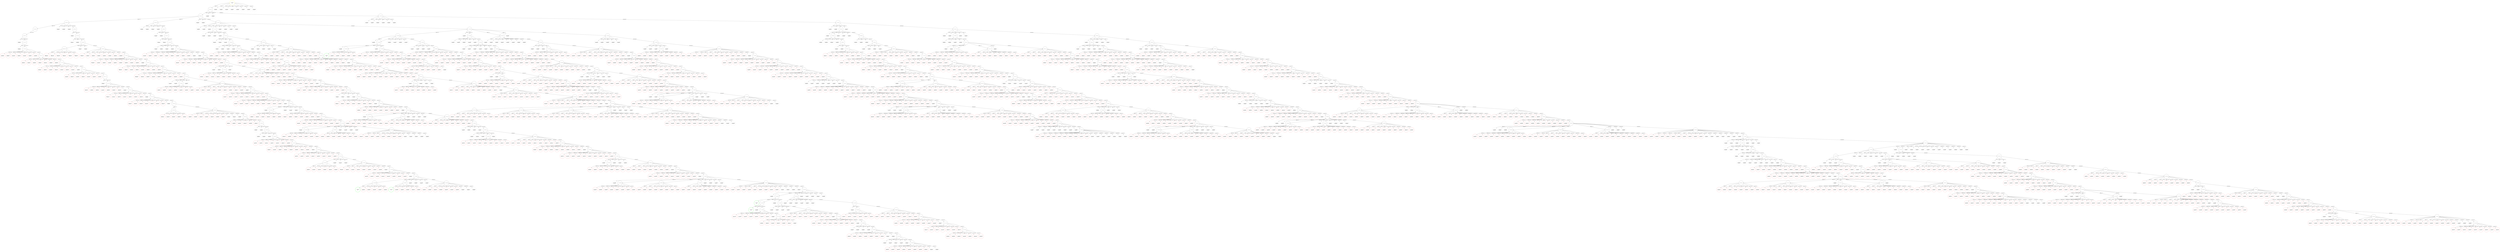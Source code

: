 // Agent Decision
digraph {
	node [color=yellow shape=doublecircle]
	Node0 [label="('', 2, 4, 2, 1)
Root"]
	node [color=black shape=circle]
	Node1 [label="('', 0, 4, 2, 1)"]
	Node0 -> Node1 [label="discard 2 \"S\""]
	node [color=black shape=circle]
	Node2 [label="('', 0, 2, 2, 1)"]
	Node1 -> Node2 [label="discard 2 \"P\""]
	node [color=black shape=circle]
	Node3 [label="('', 0, 0, 2, 1)"]
	Node2 -> Node3 [label="discard 2 \"P\""]
	node [color=black shape=circle]
	Node4 [label="('', 0, 0, 0, 1)"]
	Node3 -> Node4 [label="discard 2 \"H\""]
	node [color=black shape=circle]
	Node5 [label="('', 0, 0, 1, 1)"]
	Node4 -> Node5 [label="draw Trash \"H\""]
	node [color=gray shape=circle]
	Node6 [label="('', 0, 0, 2, 1)
Duplicated!"]
	Node5 -> Node6 [label="draw Trash \"H\""]
	node [color=black shape=circle]
	Node7 [label="('', 1, 0, 1, 1)"]
	Node5 -> Node7 [label="draw Deck \"S\""]
	node [color=gray shape=circle]
	Node8 [label="('', 0, 0, 1, 1)
Duplicated!"]
	Node7 -> Node8 [label="discard 1 \"S\""]
	node [color=black shape=circle]
	Node9 [label="('', 1, 0, 2, 1)"]
	Node7 -> Node9 [label="draw Trash \"H\""]
	node [color=red shape=circle]
	Node10 [label="('', 1, 0, 0, 1)
Reach limit!"]
	Node9 -> Node10 [label="discard 2 \"H\""]
	node [color=red shape=circle]
	Node11 [label="('', 0, 0, 2, 1)
Reach limit!"]
	Node9 -> Node11 [label="discard 1 \"S\""]
	node [color=red shape=circle]
	Node12 [label="('', 1, 1, 2, 1)
Reach limit!"]
	Node9 -> Node12 [label="draw Trash \"P\""]
	node [color=red shape=circle]
	Node13 [label="('', 2, 0, 2, 1)
Reach limit!"]
	Node9 -> Node13 [label="draw Deck \"S\""]
	node [color=red shape=circle]
	Node14 [label="('', 1, 1, 2, 1)
Reach limit!"]
	Node9 -> Node14 [label="draw Deck \"P\""]
	node [color=red shape=circle]
	Node15 [label="('', 1, 0, 3, 1)
Reach limit!"]
	Node9 -> Node15 [label="draw Deck \"H\""]
	node [color=red shape=circle]
	Node16 [label="('', 1, 0, 2, 2)
Reach limit!"]
	Node9 -> Node16 [label="draw Deck \"C\""]
	node [color=black shape=circle]
	Node17 [label="('', 2, 0, 1, 1)"]
	Node9 -> Node17 [label="draw Deck \"S\""]
	node [color=red shape=circle]
	Node18 [label="('', 0, 0, 1, 1)
Reach limit!"]
	Node17 -> Node18 [label="discard 2 \"S\""]
	node [color=red shape=circle]
	Node19 [label="('', 1, 0, 1, 1)
Reach limit!"]
	Node17 -> Node19 [label="discard 1 \"S\""]
	node [color=red shape=circle]
	Node20 [label="('', 2, 0, 2, 1)
Reach limit!"]
	Node17 -> Node20 [label="draw Trash \"H\""]
	node [color=red shape=circle]
	Node21 [label="('', 3, 0, 1, 1)
Reach limit!"]
	Node17 -> Node21 [label="draw Deck \"S\""]
	node [color=red shape=circle]
	Node22 [label="('', 2, 1, 1, 1)
Reach limit!"]
	Node17 -> Node22 [label="draw Deck \"P\""]
	node [color=red shape=circle]
	Node23 [label="('', 2, 0, 2, 1)
Reach limit!"]
	Node17 -> Node23 [label="draw Deck \"H\""]
	node [color=red shape=circle]
	Node24 [label="('', 2, 0, 1, 2)
Reach limit!"]
	Node17 -> Node24 [label="draw Deck \"C\""]
	node [color=black shape=circle]
	Node25 [label="('', 1, 1, 1, 1)"]
	Node17 -> Node25 [label="draw Deck \"P\""]
	node [color=red shape=circle]
	Node26 [label="('', 0, 1, 1, 1)
Reach limit!"]
	Node25 -> Node26 [label="discard 1 \"S\""]
	node [color=red shape=circle]
	Node27 [label="('', 1, 0, 1, 1)
Reach limit!"]
	Node25 -> Node27 [label="discard 1 \"P\""]
	node [color=red shape=circle]
	Node28 [label="('', 1, 1, 2, 1)
Reach limit!"]
	Node25 -> Node28 [label="draw Trash \"H\""]
	node [color=red shape=circle]
	Node29 [label="('', 2, 1, 1, 1)
Reach limit!"]
	Node25 -> Node29 [label="draw Deck \"S\""]
	node [color=red shape=circle]
	Node30 [label="('', 1, 2, 1, 1)
Reach limit!"]
	Node25 -> Node30 [label="draw Deck \"P\""]
	node [color=red shape=circle]
	Node31 [label="('', 1, 1, 2, 1)
Reach limit!"]
	Node25 -> Node31 [label="draw Deck \"H\""]
	node [color=red shape=circle]
	Node32 [label="('', 1, 1, 1, 2)
Reach limit!"]
	Node25 -> Node32 [label="draw Deck \"C\""]
	node [color=gray shape=circle]
	Node33 [label="('', 1, 0, 2, 1)
Duplicated!"]
	Node25 -> Node33 [label="draw Deck \"H\""]
	node [color=black shape=circle]
	Node34 [label="('', 1, 0, 1, 2)"]
	Node25 -> Node34 [label="draw Deck \"C\""]
	node [color=red shape=circle]
	Node35 [label="('', 1, 0, 1, 0)
Reach limit!"]
	Node34 -> Node35 [label="discard 2 \"C\""]
	node [color=red shape=circle]
	Node36 [label="('', 0, 0, 1, 2)
Reach limit!"]
	Node34 -> Node36 [label="discard 1 \"S\""]
	node [color=red shape=circle]
	Node37 [label="('', 1, 0, 2, 2)
Reach limit!"]
	Node34 -> Node37 [label="draw Trash \"H\""]
	node [color=red shape=circle]
	Node38 [label="('', 2, 0, 1, 2)
Reach limit!"]
	Node34 -> Node38 [label="draw Deck \"S\""]
	node [color=red shape=circle]
	Node39 [label="('', 1, 1, 1, 2)
Reach limit!"]
	Node34 -> Node39 [label="draw Deck \"P\""]
	node [color=red shape=circle]
	Node40 [label="('', 1, 0, 2, 2)
Reach limit!"]
	Node34 -> Node40 [label="draw Deck \"H\""]
	node [color=red shape=circle]
	Node41 [label="('', 1, 0, 1, 3)
Reach limit!"]
	Node34 -> Node41 [label="draw Deck \"C\""]
	node [color=black shape=circle]
	Node42 [label="('', 0, 1, 1, 1)"]
	Node34 -> Node42 [label="draw Deck \"P\""]
	node [color=gray shape=circle]
	Node43 [label="('', 0, 0, 1, 1)
Duplicated!"]
	Node42 -> Node43 [label="discard 1 \"P\""]
	node [color=black shape=circle]
	Node44 [label="('', 0, 1, 2, 1)"]
	Node42 -> Node44 [label="draw Trash \"H\""]
	node [color=red shape=circle]
	Node45 [label="('', 0, 1, 0, 1)
Reach limit!"]
	Node44 -> Node45 [label="discard 2 \"H\""]
	node [color=red shape=circle]
	Node46 [label="('', 0, 0, 2, 1)
Reach limit!"]
	Node44 -> Node46 [label="discard 1 \"P\""]
	node [color=red shape=circle]
	Node47 [label="('', 0, 2, 2, 1)
Reach limit!"]
	Node44 -> Node47 [label="draw Trash \"P\""]
	node [color=red shape=circle]
	Node48 [label="('', 1, 1, 2, 1)
Reach limit!"]
	Node44 -> Node48 [label="draw Deck \"S\""]
	node [color=red shape=circle]
	Node49 [label="('', 0, 2, 2, 1)
Reach limit!"]
	Node44 -> Node49 [label="draw Deck \"P\""]
	node [color=red shape=circle]
	Node50 [label="('', 0, 1, 3, 1)
Reach limit!"]
	Node44 -> Node50 [label="draw Deck \"H\""]
	node [color=red shape=circle]
	Node51 [label="('', 0, 1, 2, 2)
Reach limit!"]
	Node44 -> Node51 [label="draw Deck \"C\""]
	node [color=gray shape=circle]
	Node52 [label="('', 1, 1, 1, 1)
Duplicated!"]
	Node44 -> Node52 [label="draw Deck \"S\""]
	node [color=black shape=circle]
	Node53 [label="('', 0, 2, 1, 1)"]
	Node44 -> Node53 [label="draw Deck \"P\""]
	node [color=red shape=circle]
	Node54 [label="('P', 0, 0, 1, 1)
Reach limit!"]
	Node53 -> Node54 [label="discard 2 \"P\""]
	node [color=red shape=circle]
	Node55 [label="('', 0, 1, 1, 1)
Reach limit!"]
	Node53 -> Node55 [label="discard 1 \"P\""]
	node [color=red shape=circle]
	Node56 [label="('', 0, 2, 2, 1)
Reach limit!"]
	Node53 -> Node56 [label="draw Trash \"H\""]
	node [color=red shape=circle]
	Node57 [label="('', 1, 2, 1, 1)
Reach limit!"]
	Node53 -> Node57 [label="draw Deck \"S\""]
	node [color=red shape=circle]
	Node58 [label="('', 0, 3, 1, 1)
Reach limit!"]
	Node53 -> Node58 [label="draw Deck \"P\""]
	node [color=red shape=circle]
	Node59 [label="('', 0, 2, 2, 1)
Reach limit!"]
	Node53 -> Node59 [label="draw Deck \"H\""]
	node [color=red shape=circle]
	Node60 [label="('', 0, 2, 1, 2)
Reach limit!"]
	Node53 -> Node60 [label="draw Deck \"C\""]
	node [color=gray shape=circle]
	Node61 [label="('', 0, 1, 2, 1)
Duplicated!"]
	Node53 -> Node61 [label="draw Deck \"H\""]
	node [color=black shape=circle]
	Node62 [label="('', 0, 1, 1, 2)"]
	Node53 -> Node62 [label="draw Deck \"C\""]
	node [color=red shape=circle]
	Node63 [label="('', 0, 1, 1, 0)
Reach limit!"]
	Node62 -> Node63 [label="discard 2 \"C\""]
	node [color=red shape=circle]
	Node64 [label="('', 0, 0, 1, 2)
Reach limit!"]
	Node62 -> Node64 [label="discard 1 \"P\""]
	node [color=red shape=circle]
	Node65 [label="('', 0, 1, 2, 2)
Reach limit!"]
	Node62 -> Node65 [label="draw Trash \"H\""]
	node [color=red shape=circle]
	Node66 [label="('', 1, 1, 1, 2)
Reach limit!"]
	Node62 -> Node66 [label="draw Deck \"S\""]
	node [color=red shape=circle]
	Node67 [label="('', 0, 2, 1, 2)
Reach limit!"]
	Node62 -> Node67 [label="draw Deck \"P\""]
	node [color=red shape=circle]
	Node68 [label="('', 0, 1, 2, 2)
Reach limit!"]
	Node62 -> Node68 [label="draw Deck \"H\""]
	node [color=red shape=circle]
	Node69 [label="('', 0, 1, 1, 3)
Reach limit!"]
	Node62 -> Node69 [label="draw Deck \"C\""]
	node [color=gray shape=circle]
	Node70 [label="('', 0, 0, 2, 1)
Duplicated!"]
	Node62 -> Node70 [label="draw Deck \"H\""]
	node [color=black shape=circle]
	Node71 [label="('', 0, 0, 1, 2)"]
	Node62 -> Node71 [label="draw Deck \"C\""]
	node [color=black shape=circle]
	Node72 [label="('', 0, 0, 1, 0)"]
	Node71 -> Node72 [label="discard 2 \"C\""]
	node [color=red shape=circle]
	Node73 [label="('', 0, 0, 1, 1)
Reach limit!"]
	Node72 -> Node73 [label="draw Trash \"C\""]
	node [color=red shape=circle]
	Node74 [label="('', 1, 0, 1, 0)
Reach limit!"]
	Node72 -> Node74 [label="draw Deck \"S\""]
	node [color=red shape=circle]
	Node75 [label="('', 0, 1, 1, 0)
Reach limit!"]
	Node72 -> Node75 [label="draw Deck \"P\""]
	node [color=red shape=circle]
	Node76 [label="('', 0, 0, 2, 0)
Reach limit!"]
	Node72 -> Node76 [label="draw Deck \"H\""]
	node [color=red shape=circle]
	Node77 [label="('', 0, 0, 1, 1)
Reach limit!"]
	Node72 -> Node77 [label="draw Deck \"C\""]
	node [color=black shape=circle]
	Node78 [label="('', 0, 0, 2, 2)"]
	Node71 -> Node78 [label="draw Trash \"H\""]
	node [color=red shape=circle]
	Node79 [label="('', 0, 0, 0, 2)
Reach limit!"]
	Node78 -> Node79 [label="discard 2 \"H\""]
	node [color=red shape=circle]
	Node80 [label="('', 0, 0, 2, 0)
Reach limit!"]
	Node78 -> Node80 [label="discard 2 \"C\""]
	node [color=red shape=circle]
	Node81 [label="('', 0, 1, 2, 2)
Reach limit!"]
	Node78 -> Node81 [label="draw Trash \"P\""]
	node [color=red shape=circle]
	Node82 [label="('', 1, 0, 2, 2)
Reach limit!"]
	Node78 -> Node82 [label="draw Deck \"S\""]
	node [color=red shape=circle]
	Node83 [label="('', 0, 1, 2, 2)
Reach limit!"]
	Node78 -> Node83 [label="draw Deck \"P\""]
	node [color=red shape=circle]
	Node84 [label="('', 0, 0, 3, 2)
Reach limit!"]
	Node78 -> Node84 [label="draw Deck \"H\""]
	node [color=red shape=circle]
	Node85 [label="('', 0, 0, 2, 3)
Reach limit!"]
	Node78 -> Node85 [label="draw Deck \"C\""]
	node [color=gray shape=circle]
	Node86 [label="('', 1, 0, 1, 2)
Duplicated!"]
	Node78 -> Node86 [label="draw Deck \"S\""]
	node [color=gray shape=circle]
	Node87 [label="('', 0, 1, 1, 2)
Duplicated!"]
	Node78 -> Node87 [label="draw Deck \"P\""]
	node [color=gray shape=circle]
	Node88 [label="('', 0, 0, 2, 2)
Duplicated!"]
	Node78 -> Node88 [label="draw Deck \"H\""]
	node [color=black shape=circle]
	Node89 [label="('', 0, 0, 1, 3)"]
	Node78 -> Node89 [label="draw Deck \"C\""]
	node [color=red shape=circle]
	Node90 [label="('', 0, 0, 1, 1)
Reach limit!"]
	Node89 -> Node90 [label="discard 2 \"C\""]
	node [color=red shape=circle]
	Node91 [label="('', 0, 0, 2, 3)
Reach limit!"]
	Node89 -> Node91 [label="draw Trash \"H\""]
	node [color=red shape=circle]
	Node92 [label="('', 1, 0, 1, 3)
Reach limit!"]
	Node89 -> Node92 [label="draw Deck \"S\""]
	node [color=red shape=circle]
	Node93 [label="('', 0, 1, 1, 3)
Reach limit!"]
	Node89 -> Node93 [label="draw Deck \"P\""]
	node [color=red shape=circle]
	Node94 [label="('', 0, 0, 2, 3)
Reach limit!"]
	Node89 -> Node94 [label="draw Deck \"H\""]
	node [color=red shape=circle]
	Node95 [label="('', 0, 0, 1, 4)
Reach limit!"]
	Node89 -> Node95 [label="draw Deck \"C\""]
	node [color=black shape=circle]
	Node96 [label="('', 1, 0, 0, 1)"]
	Node89 -> Node96 [label="draw Deck \"S\""]
	node [color=gray shape=circle]
	Node97 [label="('', 0, 0, 0, 1)
Duplicated!"]
	Node96 -> Node97 [label="discard 1 \"S\""]
	node [color=gray shape=circle]
	Node98 [label="('', 1, 0, 1, 1)
Duplicated!"]
	Node96 -> Node98 [label="draw Trash \"H\""]
	node [color=black shape=circle]
	Node99 [label="('', 2, 0, 0, 1)"]
	Node96 -> Node99 [label="draw Deck \"S\""]
	node [color=gray shape=circle]
	Node100 [label="('', 0, 0, 0, 1)
Duplicated!"]
	Node99 -> Node100 [label="discard 2 \"S\""]
	node [color=gray shape=circle]
	Node101 [label="('', 1, 0, 0, 1)
Duplicated!"]
	Node99 -> Node101 [label="discard 1 \"S\""]
	node [color=gray shape=circle]
	Node102 [label="('', 2, 0, 1, 1)
Duplicated!"]
	Node99 -> Node102 [label="draw Trash \"H\""]
	node [color=black shape=circle]
	Node103 [label="('', 3, 0, 0, 1)"]
	Node99 -> Node103 [label="draw Deck \"S\""]
	node [color=red shape=circle]
	Node104 [label="('', 1, 0, 0, 1)
Reach limit!"]
	Node103 -> Node104 [label="discard 2 \"S\""]
	node [color=red shape=circle]
	Node105 [label="('', 2, 0, 0, 1)
Reach limit!"]
	Node103 -> Node105 [label="discard 1 \"S\""]
	node [color=red shape=circle]
	Node106 [label="('', 3, 0, 1, 1)
Reach limit!"]
	Node103 -> Node106 [label="draw Trash \"H\""]
	node [color=red shape=circle]
	Node107 [label="('', 4, 0, 0, 1)
Reach limit!"]
	Node103 -> Node107 [label="draw Deck \"S\""]
	node [color=red shape=circle]
	Node108 [label="('', 3, 1, 0, 1)
Reach limit!"]
	Node103 -> Node108 [label="draw Deck \"P\""]
	node [color=red shape=circle]
	Node109 [label="('', 3, 0, 1, 1)
Reach limit!"]
	Node103 -> Node109 [label="draw Deck \"H\""]
	node [color=red shape=circle]
	Node110 [label="('', 3, 0, 0, 2)
Reach limit!"]
	Node103 -> Node110 [label="draw Deck \"C\""]
	node [color=black shape=circle]
	Node111 [label="('', 2, 1, 0, 1)"]
	Node103 -> Node111 [label="draw Deck \"P\""]
	node [color=red shape=circle]
	Node112 [label="('', 0, 1, 0, 1)
Reach limit!"]
	Node111 -> Node112 [label="discard 2 \"S\""]
	node [color=red shape=circle]
	Node113 [label="('', 1, 1, 0, 1)
Reach limit!"]
	Node111 -> Node113 [label="discard 1 \"S\""]
	node [color=red shape=circle]
	Node114 [label="('', 2, 0, 0, 1)
Reach limit!"]
	Node111 -> Node114 [label="discard 1 \"P\""]
	node [color=red shape=circle]
	Node115 [label="('', 2, 1, 1, 1)
Reach limit!"]
	Node111 -> Node115 [label="draw Trash \"H\""]
	node [color=red shape=circle]
	Node116 [label="('', 3, 1, 0, 1)
Reach limit!"]
	Node111 -> Node116 [label="draw Deck \"S\""]
	node [color=red shape=circle]
	Node117 [label="('', 2, 2, 0, 1)
Reach limit!"]
	Node111 -> Node117 [label="draw Deck \"P\""]
	node [color=red shape=circle]
	Node118 [label="('', 2, 1, 1, 1)
Reach limit!"]
	Node111 -> Node118 [label="draw Deck \"H\""]
	node [color=red shape=circle]
	Node119 [label="('', 2, 1, 0, 2)
Reach limit!"]
	Node111 -> Node119 [label="draw Deck \"C\""]
	node [color=gray shape=circle]
	Node120 [label="('', 2, 0, 1, 1)
Duplicated!"]
	Node111 -> Node120 [label="draw Deck \"H\""]
	node [color=black shape=circle]
	Node121 [label="('', 2, 0, 0, 2)"]
	Node111 -> Node121 [label="draw Deck \"C\""]
	node [color=red shape=circle]
	Node122 [label="('', 0, 0, 0, 2)
Reach limit!"]
	Node121 -> Node122 [label="discard 2 \"S\""]
	node [color=red shape=circle]
	Node123 [label="('', 2, 0, 0, 0)
Reach limit!"]
	Node121 -> Node123 [label="discard 2 \"C\""]
	node [color=red shape=circle]
	Node124 [label="('', 1, 0, 0, 2)
Reach limit!"]
	Node121 -> Node124 [label="discard 1 \"S\""]
	node [color=red shape=circle]
	Node125 [label="('', 2, 0, 1, 2)
Reach limit!"]
	Node121 -> Node125 [label="draw Trash \"H\""]
	node [color=red shape=circle]
	Node126 [label="('', 3, 0, 0, 2)
Reach limit!"]
	Node121 -> Node126 [label="draw Deck \"S\""]
	node [color=red shape=circle]
	Node127 [label="('', 2, 1, 0, 2)
Reach limit!"]
	Node121 -> Node127 [label="draw Deck \"P\""]
	node [color=red shape=circle]
	Node128 [label="('', 2, 0, 1, 2)
Reach limit!"]
	Node121 -> Node128 [label="draw Deck \"H\""]
	node [color=red shape=circle]
	Node129 [label="('', 2, 0, 0, 3)
Reach limit!"]
	Node121 -> Node129 [label="draw Deck \"C\""]
	node [color=black shape=circle]
	Node130 [label="('', 1, 1, 0, 1)"]
	Node121 -> Node130 [label="draw Deck \"P\""]
	node [color=black shape=circle]
	Node131 [label="('', 0, 1, 0, 1)"]
	Node130 -> Node131 [label="discard 1 \"S\""]
	node [color=red shape=circle]
	Node132 [label="('', 0, 0, 0, 1)
Reach limit!"]
	Node131 -> Node132 [label="discard 1 \"P\""]
	node [color=red shape=circle]
	Node133 [label="('', 1, 1, 0, 1)
Reach limit!"]
	Node131 -> Node133 [label="draw Trash \"S\""]
	node [color=red shape=circle]
	Node134 [label="('', 1, 1, 0, 1)
Reach limit!"]
	Node131 -> Node134 [label="draw Deck \"S\""]
	node [color=red shape=circle]
	Node135 [label="('', 0, 2, 0, 1)
Reach limit!"]
	Node131 -> Node135 [label="draw Deck \"P\""]
	node [color=red shape=circle]
	Node136 [label="('', 0, 1, 1, 1)
Reach limit!"]
	Node131 -> Node136 [label="draw Deck \"H\""]
	node [color=red shape=circle]
	Node137 [label="('', 0, 1, 0, 2)
Reach limit!"]
	Node131 -> Node137 [label="draw Deck \"C\""]
	node [color=gray shape=circle]
	Node138 [label="('', 1, 0, 0, 1)
Duplicated!"]
	Node130 -> Node138 [label="discard 1 \"P\""]
	node [color=gray shape=circle]
	Node139 [label="('', 1, 1, 1, 1)
Duplicated!"]
	Node130 -> Node139 [label="draw Trash \"H\""]
	node [color=gray shape=circle]
	Node140 [label="('', 2, 1, 0, 1)
Duplicated!"]
	Node130 -> Node140 [label="draw Deck \"S\""]
	node [color=black shape=circle]
	Node141 [label="('', 1, 2, 0, 1)"]
	Node130 -> Node141 [label="draw Deck \"P\""]
	node [color=red shape=circle]
	Node142 [label="('P', 1, 0, 0, 1)
Reach limit!"]
	Node141 -> Node142 [label="discard 2 \"P\""]
	node [color=red shape=circle]
	Node143 [label="('', 0, 2, 0, 1)
Reach limit!"]
	Node141 -> Node143 [label="discard 1 \"S\""]
	node [color=red shape=circle]
	Node144 [label="('', 1, 1, 0, 1)
Reach limit!"]
	Node141 -> Node144 [label="discard 1 \"P\""]
	node [color=red shape=circle]
	Node145 [label="('', 1, 2, 1, 1)
Reach limit!"]
	Node141 -> Node145 [label="draw Trash \"H\""]
	node [color=red shape=circle]
	Node146 [label="('', 2, 2, 0, 1)
Reach limit!"]
	Node141 -> Node146 [label="draw Deck \"S\""]
	node [color=red shape=circle]
	Node147 [label="('', 1, 3, 0, 1)
Reach limit!"]
	Node141 -> Node147 [label="draw Deck \"P\""]
	node [color=red shape=circle]
	Node148 [label="('', 1, 2, 1, 1)
Reach limit!"]
	Node141 -> Node148 [label="draw Deck \"H\""]
	node [color=red shape=circle]
	Node149 [label="('', 1, 2, 0, 2)
Reach limit!"]
	Node141 -> Node149 [label="draw Deck \"C\""]
	node [color=gray shape=circle]
	Node150 [label="('', 1, 1, 1, 1)
Duplicated!"]
	Node141 -> Node150 [label="draw Deck \"H\""]
	node [color=black shape=circle]
	Node151 [label="('', 1, 1, 0, 2)"]
	Node141 -> Node151 [label="draw Deck \"C\""]
	node [color=red shape=circle]
	Node152 [label="('', 1, 1, 0, 0)
Reach limit!"]
	Node151 -> Node152 [label="discard 2 \"C\""]
	node [color=red shape=circle]
	Node153 [label="('', 0, 1, 0, 2)
Reach limit!"]
	Node151 -> Node153 [label="discard 1 \"S\""]
	node [color=red shape=circle]
	Node154 [label="('', 1, 0, 0, 2)
Reach limit!"]
	Node151 -> Node154 [label="discard 1 \"P\""]
	node [color=red shape=circle]
	Node155 [label="('', 1, 1, 1, 2)
Reach limit!"]
	Node151 -> Node155 [label="draw Trash \"H\""]
	node [color=red shape=circle]
	Node156 [label="('', 2, 1, 0, 2)
Reach limit!"]
	Node151 -> Node156 [label="draw Deck \"S\""]
	node [color=red shape=circle]
	Node157 [label="('', 1, 2, 0, 2)
Reach limit!"]
	Node151 -> Node157 [label="draw Deck \"P\""]
	node [color=red shape=circle]
	Node158 [label="('', 1, 1, 1, 2)
Reach limit!"]
	Node151 -> Node158 [label="draw Deck \"H\""]
	node [color=red shape=circle]
	Node159 [label="('', 1, 1, 0, 3)
Reach limit!"]
	Node151 -> Node159 [label="draw Deck \"C\""]
	node [color=gray shape=circle]
	Node160 [label="('', 1, 0, 1, 1)
Duplicated!"]
	Node151 -> Node160 [label="draw Deck \"H\""]
	node [color=black shape=circle]
	Node161 [label="('', 1, 0, 0, 2)"]
	Node151 -> Node161 [label="draw Deck \"C\""]
	node [color=black shape=circle]
	Node162 [label="('', 1, 0, 0, 0)"]
	Node161 -> Node162 [label="discard 2 \"C\""]
	node [color=green shape=doublecircle]
	Node163 [label="('', 0, 0, 0, 0)
Goal!"]
	Node162 -> Node163 [label="discard 1 \"S\""]
	node [color=red shape=circle]
	Node164 [label="('', 1, 0, 0, 1)
Reach limit!"]
	Node162 -> Node164 [label="draw Trash \"C\""]
	node [color=red shape=circle]
	Node165 [label="('', 2, 0, 0, 0)
Reach limit!"]
	Node162 -> Node165 [label="draw Deck \"S\""]
	node [color=red shape=circle]
	Node166 [label="('', 1, 1, 0, 0)
Reach limit!"]
	Node162 -> Node166 [label="draw Deck \"P\""]
	node [color=red shape=circle]
	Node167 [label="('', 1, 0, 1, 0)
Reach limit!"]
	Node162 -> Node167 [label="draw Deck \"H\""]
	node [color=red shape=circle]
	Node168 [label="('', 1, 0, 0, 1)
Reach limit!"]
	Node162 -> Node168 [label="draw Deck \"C\""]
	node [color=black shape=circle]
	Node169 [label="('', 0, 0, 0, 2)"]
	Node161 -> Node169 [label="discard 1 \"S\""]
	node [color=green shape=doublecircle]
	Node170 [label="('', 0, 0, 0, 0)
Goal!"]
	Node169 -> Node170 [label="discard 2 \"C\""]
	node [color=red shape=circle]
	Node171 [label="('', 1, 0, 0, 2)
Reach limit!"]
	Node169 -> Node171 [label="draw Trash \"S\""]
	node [color=red shape=circle]
	Node172 [label="('', 1, 0, 0, 2)
Reach limit!"]
	Node169 -> Node172 [label="draw Deck \"S\""]
	node [color=red shape=circle]
	Node173 [label="('', 0, 1, 0, 2)
Reach limit!"]
	Node169 -> Node173 [label="draw Deck \"P\""]
	node [color=red shape=circle]
	Node174 [label="('', 0, 0, 1, 2)
Reach limit!"]
	Node169 -> Node174 [label="draw Deck \"H\""]
	node [color=red shape=circle]
	Node175 [label="('', 0, 0, 0, 3)
Reach limit!"]
	Node169 -> Node175 [label="draw Deck \"C\""]
	node [color=gray shape=circle]
	Node176 [label="('', 1, 0, 1, 2)
Duplicated!"]
	Node161 -> Node176 [label="draw Trash \"H\""]
	node [color=gray shape=circle]
	Node177 [label="('', 2, 0, 0, 2)
Duplicated!"]
	Node161 -> Node177 [label="draw Deck \"S\""]
	node [color=gray shape=circle]
	Node178 [label="('', 1, 1, 0, 2)
Duplicated!"]
	Node161 -> Node178 [label="draw Deck \"P\""]
	node [color=gray shape=circle]
	Node179 [label="('', 1, 0, 1, 2)
Duplicated!"]
	Node161 -> Node179 [label="draw Deck \"H\""]
	node [color=black shape=circle]
	Node180 [label="('', 1, 0, 0, 3)"]
	Node161 -> Node180 [label="draw Deck \"C\""]
	node [color=red shape=circle]
	Node181 [label="('', 1, 0, 0, 1)
Reach limit!"]
	Node180 -> Node181 [label="discard 2 \"C\""]
	node [color=red shape=circle]
	Node182 [label="('', 0, 0, 0, 3)
Reach limit!"]
	Node180 -> Node182 [label="discard 1 \"S\""]
	node [color=red shape=circle]
	Node183 [label="('', 1, 0, 1, 3)
Reach limit!"]
	Node180 -> Node183 [label="draw Trash \"H\""]
	node [color=red shape=circle]
	Node184 [label="('', 2, 0, 0, 3)
Reach limit!"]
	Node180 -> Node184 [label="draw Deck \"S\""]
	node [color=red shape=circle]
	Node185 [label="('', 1, 1, 0, 3)
Reach limit!"]
	Node180 -> Node185 [label="draw Deck \"P\""]
	node [color=red shape=circle]
	Node186 [label="('', 1, 0, 1, 3)
Reach limit!"]
	Node180 -> Node186 [label="draw Deck \"H\""]
	node [color=red shape=circle]
	Node187 [label="('', 1, 0, 0, 4)
Reach limit!"]
	Node180 -> Node187 [label="draw Deck \"C\""]
	node [color=gray shape=circle]
	Node188 [label="('', 0, 1, 0, 1)
Duplicated!"]
	Node180 -> Node188 [label="draw Deck \"P\""]
	node [color=gray shape=circle]
	Node189 [label="('', 0, 0, 1, 1)
Duplicated!"]
	Node180 -> Node189 [label="draw Deck \"H\""]
	node [color=gray shape=circle]
	Node190 [label="('', 0, 0, 0, 2)
Duplicated!"]
	Node180 -> Node190 [label="draw Deck \"C\""]
	node [color=gray shape=circle]
	Node191 [label="('', 0, 1, 2, 1)
Duplicated!"]
	Node3 -> Node191 [label="draw Trash \"P\""]
	node [color=gray shape=circle]
	Node192 [label="('', 1, 0, 2, 1)
Duplicated!"]
	Node3 -> Node192 [label="draw Deck \"S\""]
	node [color=gray shape=circle]
	Node193 [label="('', 0, 1, 2, 1)
Duplicated!"]
	Node3 -> Node193 [label="draw Deck \"P\""]
	node [color=black shape=circle]
	Node194 [label="('', 0, 0, 3, 1)"]
	Node3 -> Node194 [label="draw Deck \"H\""]
	node [color=gray shape=circle]
	Node195 [label="('', 0, 0, 1, 1)
Duplicated!"]
	Node194 -> Node195 [label="discard 2 \"H\""]
	node [color=black shape=circle]
	Node196 [label="('', 0, 1, 3, 1)"]
	Node194 -> Node196 [label="draw Trash \"P\""]
	node [color=gray shape=circle]
	Node197 [label="('', 0, 1, 1, 1)
Duplicated!"]
	Node196 -> Node197 [label="discard 2 \"H\""]
	node [color=gray shape=circle]
	Node198 [label="('', 0, 0, 3, 1)
Duplicated!"]
	Node196 -> Node198 [label="discard 1 \"P\""]
	node [color=black shape=circle]
	Node199 [label="('', 0, 2, 3, 1)"]
	Node196 -> Node199 [label="draw Trash \"P\""]
	node [color=black shape=circle]
	Node200 [label="('P', 0, 0, 3, 1)"]
	Node199 -> Node200 [label="discard 2 \"P\""]
	node [color=red shape=circle]
	Node201 [label="('P', 0, 0, 1, 1)
Reach limit!"]
	Node200 -> Node201 [label="discard 2 \"H\""]
	node [color=red shape=circle]
	Node202 [label="('P', 0, 1, 3, 1)
Reach limit!"]
	Node200 -> Node202 [label="draw Trash \"P\""]
	node [color=red shape=circle]
	Node203 [label="('P', 1, 0, 3, 1)
Reach limit!"]
	Node200 -> Node203 [label="draw Deck \"S\""]
	node [color=red shape=circle]
	Node204 [label="('P', 0, 1, 3, 1)
Reach limit!"]
	Node200 -> Node204 [label="draw Deck \"P\""]
	node [color=red shape=circle]
	Node205 [label="('P', 0, 0, 4, 1)
Reach limit!"]
	Node200 -> Node205 [label="draw Deck \"H\""]
	node [color=red shape=circle]
	Node206 [label="('P', 0, 0, 3, 2)
Reach limit!"]
	Node200 -> Node206 [label="draw Deck \"C\""]
	node [color=gray shape=circle]
	Node207 [label="('', 0, 2, 1, 1)
Duplicated!"]
	Node199 -> Node207 [label="discard 2 \"H\""]
	node [color=gray shape=circle]
	Node208 [label="('', 0, 1, 3, 1)
Duplicated!"]
	Node199 -> Node208 [label="discard 1 \"P\""]
	node [color=black shape=circle]
	Node209 [label="('', 0, 3, 3, 1)"]
	Node199 -> Node209 [label="draw Trash \"P\""]
	node [color=red shape=circle]
	Node210 [label="('P', 0, 1, 3, 1)
Reach limit!"]
	Node209 -> Node210 [label="discard 2 \"P\""]
	node [color=red shape=circle]
	Node211 [label="('', 0, 3, 1, 1)
Reach limit!"]
	Node209 -> Node211 [label="discard 2 \"H\""]
	node [color=red shape=circle]
	Node212 [label="('', 0, 2, 3, 1)
Reach limit!"]
	Node209 -> Node212 [label="discard 1 \"P\""]
	node [color=red shape=circle]
	Node213 [label="('', 0, 4, 3, 1)
Reach limit!"]
	Node209 -> Node213 [label="draw Trash \"P\""]
	node [color=red shape=circle]
	Node214 [label="('', 1, 3, 3, 1)
Reach limit!"]
	Node209 -> Node214 [label="draw Deck \"S\""]
	node [color=red shape=circle]
	Node215 [label="('', 0, 4, 3, 1)
Reach limit!"]
	Node209 -> Node215 [label="draw Deck \"P\""]
	node [color=red shape=circle]
	Node216 [label="('', 0, 3, 4, 1)
Reach limit!"]
	Node209 -> Node216 [label="draw Deck \"H\""]
	node [color=red shape=circle]
	Node217 [label="('', 0, 3, 3, 2)
Reach limit!"]
	Node209 -> Node217 [label="draw Deck \"C\""]
	node [color=black shape=circle]
	Node218 [label="('', 1, 2, 3, 1)"]
	Node209 -> Node218 [label="draw Deck \"S\""]
	node [color=red shape=circle]
	Node219 [label="('P', 1, 0, 3, 1)
Reach limit!"]
	Node218 -> Node219 [label="discard 2 \"P\""]
	node [color=red shape=circle]
	Node220 [label="('', 1, 2, 1, 1)
Reach limit!"]
	Node218 -> Node220 [label="discard 2 \"H\""]
	node [color=red shape=circle]
	Node221 [label="('', 0, 2, 3, 1)
Reach limit!"]
	Node218 -> Node221 [label="discard 1 \"S\""]
	node [color=red shape=circle]
	Node222 [label="('', 1, 1, 3, 1)
Reach limit!"]
	Node218 -> Node222 [label="discard 1 \"P\""]
	node [color=red shape=circle]
	Node223 [label="('', 1, 3, 3, 1)
Reach limit!"]
	Node218 -> Node223 [label="draw Trash \"P\""]
	node [color=red shape=circle]
	Node224 [label="('', 2, 2, 3, 1)
Reach limit!"]
	Node218 -> Node224 [label="draw Deck \"S\""]
	node [color=red shape=circle]
	Node225 [label="('', 1, 3, 3, 1)
Reach limit!"]
	Node218 -> Node225 [label="draw Deck \"P\""]
	node [color=red shape=circle]
	Node226 [label="('', 1, 2, 4, 1)
Reach limit!"]
	Node218 -> Node226 [label="draw Deck \"H\""]
	node [color=red shape=circle]
	Node227 [label="('', 1, 2, 3, 2)
Reach limit!"]
	Node218 -> Node227 [label="draw Deck \"C\""]
	node [color=gray shape=circle]
	Node228 [label="('', 0, 3, 3, 1)
Duplicated!"]
	Node218 -> Node228 [label="draw Deck \"P\""]
	node [color=black shape=circle]
	Node229 [label="('', 0, 2, 4, 1)"]
	Node218 -> Node229 [label="draw Deck \"H\""]
	node [color=red shape=circle]
	Node230 [label="('P', 0, 0, 4, 1)
Reach limit!"]
	Node229 -> Node230 [label="discard 2 \"P\""]
	node [color=red shape=circle]
	Node231 [label="('', 0, 2, 2, 1)
Reach limit!"]
	Node229 -> Node231 [label="discard 2 \"H\""]
	node [color=red shape=circle]
	Node232 [label="('', 0, 1, 4, 1)
Reach limit!"]
	Node229 -> Node232 [label="discard 1 \"P\""]
	node [color=red shape=circle]
	Node233 [label="('', 0, 3, 4, 1)
Reach limit!"]
	Node229 -> Node233 [label="draw Trash \"P\""]
	node [color=red shape=circle]
	Node234 [label="('', 1, 2, 4, 1)
Reach limit!"]
	Node229 -> Node234 [label="draw Deck \"S\""]
	node [color=red shape=circle]
	Node235 [label="('', 0, 3, 4, 1)
Reach limit!"]
	Node229 -> Node235 [label="draw Deck \"P\""]
	node [color=red shape=circle]
	Node236 [label="('', 0, 2, 5, 1)
Reach limit!"]
	Node229 -> Node236 [label="draw Deck \"H\""]
	node [color=red shape=circle]
	Node237 [label="('', 0, 2, 4, 2)
Reach limit!"]
	Node229 -> Node237 [label="draw Deck \"C\""]
	node [color=black shape=circle]
	Node238 [label="('', 0, 2, 3, 2)"]
	Node229 -> Node238 [label="draw Deck \"C\""]
	node [color=red shape=circle]
	Node239 [label="('P', 0, 0, 3, 2)
Reach limit!"]
	Node238 -> Node239 [label="discard 2 \"P\""]
	node [color=red shape=circle]
	Node240 [label="('', 0, 2, 1, 2)
Reach limit!"]
	Node238 -> Node240 [label="discard 2 \"H\""]
	node [color=red shape=circle]
	Node241 [label="('', 0, 2, 3, 0)
Reach limit!"]
	Node238 -> Node241 [label="discard 2 \"C\""]
	node [color=red shape=circle]
	Node242 [label="('', 0, 1, 3, 2)
Reach limit!"]
	Node238 -> Node242 [label="discard 1 \"P\""]
	node [color=red shape=circle]
	Node243 [label="('', 0, 3, 3, 2)
Reach limit!"]
	Node238 -> Node243 [label="draw Trash \"P\""]
	node [color=red shape=circle]
	Node244 [label="('', 1, 2, 3, 2)
Reach limit!"]
	Node238 -> Node244 [label="draw Deck \"S\""]
	node [color=red shape=circle]
	Node245 [label="('', 0, 3, 3, 2)
Reach limit!"]
	Node238 -> Node245 [label="draw Deck \"P\""]
	node [color=red shape=circle]
	Node246 [label="('', 0, 2, 4, 2)
Reach limit!"]
	Node238 -> Node246 [label="draw Deck \"H\""]
	node [color=red shape=circle]
	Node247 [label="('', 0, 2, 3, 3)
Reach limit!"]
	Node238 -> Node247 [label="draw Deck \"C\""]
	node [color=black shape=circle]
	Node248 [label="('', 1, 1, 3, 1)"]
	Node238 -> Node248 [label="draw Deck \"S\""]
	node [color=gray shape=circle]
	Node249 [label="('', 1, 1, 1, 1)
Duplicated!"]
	Node248 -> Node249 [label="discard 2 \"H\""]
	node [color=gray shape=circle]
	Node250 [label="('', 0, 1, 3, 1)
Duplicated!"]
	Node248 -> Node250 [label="discard 1 \"S\""]
	node [color=black shape=circle]
	Node251 [label="('', 1, 0, 3, 1)"]
	Node248 -> Node251 [label="discard 1 \"P\""]
	node [color=red shape=circle]
	Node252 [label="('', 1, 0, 1, 1)
Reach limit!"]
	Node251 -> Node252 [label="discard 2 \"H\""]
	node [color=red shape=circle]
	Node253 [label="('', 0, 0, 3, 1)
Reach limit!"]
	Node251 -> Node253 [label="discard 1 \"S\""]
	node [color=red shape=circle]
	Node254 [label="('', 1, 1, 3, 1)
Reach limit!"]
	Node251 -> Node254 [label="draw Trash \"P\""]
	node [color=red shape=circle]
	Node255 [label="('', 2, 0, 3, 1)
Reach limit!"]
	Node251 -> Node255 [label="draw Deck \"S\""]
	node [color=red shape=circle]
	Node256 [label="('', 1, 1, 3, 1)
Reach limit!"]
	Node251 -> Node256 [label="draw Deck \"P\""]
	node [color=red shape=circle]
	Node257 [label="('', 1, 0, 4, 1)
Reach limit!"]
	Node251 -> Node257 [label="draw Deck \"H\""]
	node [color=red shape=circle]
	Node258 [label="('', 1, 0, 3, 2)
Reach limit!"]
	Node251 -> Node258 [label="draw Deck \"C\""]
	node [color=gray shape=circle]
	Node259 [label="('', 1, 2, 3, 1)
Duplicated!"]
	Node248 -> Node259 [label="draw Trash \"P\""]
	node [color=black shape=circle]
	Node260 [label="('', 2, 1, 3, 1)"]
	Node248 -> Node260 [label="draw Deck \"S\""]
	node [color=red shape=circle]
	Node261 [label="('', 0, 1, 3, 1)
Reach limit!"]
	Node260 -> Node261 [label="discard 2 \"S\""]
	node [color=red shape=circle]
	Node262 [label="('', 2, 1, 1, 1)
Reach limit!"]
	Node260 -> Node262 [label="discard 2 \"H\""]
	node [color=red shape=circle]
	Node263 [label="('', 1, 1, 3, 1)
Reach limit!"]
	Node260 -> Node263 [label="discard 1 \"S\""]
	node [color=red shape=circle]
	Node264 [label="('', 2, 0, 3, 1)
Reach limit!"]
	Node260 -> Node264 [label="discard 1 \"P\""]
	node [color=red shape=circle]
	Node265 [label="('', 2, 2, 3, 1)
Reach limit!"]
	Node260 -> Node265 [label="draw Trash \"P\""]
	node [color=red shape=circle]
	Node266 [label="('', 3, 1, 3, 1)
Reach limit!"]
	Node260 -> Node266 [label="draw Deck \"S\""]
	node [color=red shape=circle]
	Node267 [label="('', 2, 2, 3, 1)
Reach limit!"]
	Node260 -> Node267 [label="draw Deck \"P\""]
	node [color=red shape=circle]
	Node268 [label="('', 2, 1, 4, 1)
Reach limit!"]
	Node260 -> Node268 [label="draw Deck \"H\""]
	node [color=red shape=circle]
	Node269 [label="('', 2, 1, 3, 2)
Reach limit!"]
	Node260 -> Node269 [label="draw Deck \"C\""]
	node [color=gray shape=circle]
	Node270 [label="('', 1, 2, 3, 1)
Duplicated!"]
	Node260 -> Node270 [label="draw Deck \"P\""]
	node [color=black shape=circle]
	Node271 [label="('', 1, 1, 4, 1)"]
	Node260 -> Node271 [label="draw Deck \"H\""]
	node [color=red shape=circle]
	Node272 [label="('', 1, 1, 2, 1)
Reach limit!"]
	Node271 -> Node272 [label="discard 2 \"H\""]
	node [color=red shape=circle]
	Node273 [label="('', 0, 1, 4, 1)
Reach limit!"]
	Node271 -> Node273 [label="discard 1 \"S\""]
	node [color=red shape=circle]
	Node274 [label="('', 1, 0, 4, 1)
Reach limit!"]
	Node271 -> Node274 [label="discard 1 \"P\""]
	node [color=red shape=circle]
	Node275 [label="('', 1, 2, 4, 1)
Reach limit!"]
	Node271 -> Node275 [label="draw Trash \"P\""]
	node [color=red shape=circle]
	Node276 [label="('', 2, 1, 4, 1)
Reach limit!"]
	Node271 -> Node276 [label="draw Deck \"S\""]
	node [color=red shape=circle]
	Node277 [label="('', 1, 2, 4, 1)
Reach limit!"]
	Node271 -> Node277 [label="draw Deck \"P\""]
	node [color=red shape=circle]
	Node278 [label="('', 1, 1, 5, 1)
Reach limit!"]
	Node271 -> Node278 [label="draw Deck \"H\""]
	node [color=red shape=circle]
	Node279 [label="('', 1, 1, 4, 2)
Reach limit!"]
	Node271 -> Node279 [label="draw Deck \"C\""]
	node [color=black shape=circle]
	Node280 [label="('', 1, 1, 3, 2)"]
	Node271 -> Node280 [label="draw Deck \"C\""]
	node [color=red shape=circle]
	Node281 [label="('', 1, 1, 1, 2)
Reach limit!"]
	Node280 -> Node281 [label="discard 2 \"H\""]
	node [color=red shape=circle]
	Node282 [label="('', 1, 1, 3, 0)
Reach limit!"]
	Node280 -> Node282 [label="discard 2 \"C\""]
	node [color=red shape=circle]
	Node283 [label="('', 0, 1, 3, 2)
Reach limit!"]
	Node280 -> Node283 [label="discard 1 \"S\""]
	node [color=red shape=circle]
	Node284 [label="('', 1, 0, 3, 2)
Reach limit!"]
	Node280 -> Node284 [label="discard 1 \"P\""]
	node [color=red shape=circle]
	Node285 [label="('', 1, 2, 3, 2)
Reach limit!"]
	Node280 -> Node285 [label="draw Trash \"P\""]
	node [color=red shape=circle]
	Node286 [label="('', 2, 1, 3, 2)
Reach limit!"]
	Node280 -> Node286 [label="draw Deck \"S\""]
	node [color=red shape=circle]
	Node287 [label="('', 1, 2, 3, 2)
Reach limit!"]
	Node280 -> Node287 [label="draw Deck \"P\""]
	node [color=red shape=circle]
	Node288 [label="('', 1, 1, 4, 2)
Reach limit!"]
	Node280 -> Node288 [label="draw Deck \"H\""]
	node [color=red shape=circle]
	Node289 [label="('', 1, 1, 3, 3)
Reach limit!"]
	Node280 -> Node289 [label="draw Deck \"C\""]
	node [color=gray shape=circle]
	Node290 [label="('', 0, 2, 3, 1)
Duplicated!"]
	Node280 -> Node290 [label="draw Deck \"P\""]
	node [color=black shape=circle]
	Node291 [label="('', 0, 1, 4, 1)"]
	Node280 -> Node291 [label="draw Deck \"H\""]
	node [color=gray shape=circle]
	Node292 [label="('', 0, 1, 2, 1)
Duplicated!"]
	Node291 -> Node292 [label="discard 2 \"H\""]
	node [color=black shape=circle]
	Node293 [label="('', 0, 0, 4, 1)"]
	Node291 -> Node293 [label="discard 1 \"P\""]
	node [color=red shape=circle]
	Node294 [label="('', 0, 0, 2, 1)
Reach limit!"]
	Node293 -> Node294 [label="discard 2 \"H\""]
	node [color=red shape=circle]
	Node295 [label="('', 0, 1, 4, 1)
Reach limit!"]
	Node293 -> Node295 [label="draw Trash \"P\""]
	node [color=red shape=circle]
	Node296 [label="('', 1, 0, 4, 1)
Reach limit!"]
	Node293 -> Node296 [label="draw Deck \"S\""]
	node [color=red shape=circle]
	Node297 [label="('', 0, 1, 4, 1)
Reach limit!"]
	Node293 -> Node297 [label="draw Deck \"P\""]
	node [color=red shape=circle]
	Node298 [label="('', 0, 0, 5, 1)
Reach limit!"]
	Node293 -> Node298 [label="draw Deck \"H\""]
	node [color=red shape=circle]
	Node299 [label="('', 0, 0, 4, 2)
Reach limit!"]
	Node293 -> Node299 [label="draw Deck \"C\""]
	node [color=gray shape=circle]
	Node300 [label="('', 0, 2, 4, 1)
Duplicated!"]
	Node291 -> Node300 [label="draw Trash \"P\""]
	node [color=gray shape=circle]
	Node301 [label="('', 1, 1, 4, 1)
Duplicated!"]
	Node291 -> Node301 [label="draw Deck \"S\""]
	node [color=gray shape=circle]
	Node302 [label="('', 0, 2, 4, 1)
Duplicated!"]
	Node291 -> Node302 [label="draw Deck \"P\""]
	node [color=black shape=circle]
	Node303 [label="('', 0, 1, 5, 1)"]
	Node291 -> Node303 [label="draw Deck \"H\""]
	node [color=red shape=circle]
	Node304 [label="('', 0, 1, 3, 1)
Reach limit!"]
	Node303 -> Node304 [label="discard 2 \"H\""]
	node [color=red shape=circle]
	Node305 [label="('', 0, 0, 5, 1)
Reach limit!"]
	Node303 -> Node305 [label="discard 1 \"P\""]
	node [color=red shape=circle]
	Node306 [label="('', 0, 2, 5, 1)
Reach limit!"]
	Node303 -> Node306 [label="draw Trash \"P\""]
	node [color=red shape=circle]
	Node307 [label="('', 1, 1, 5, 1)
Reach limit!"]
	Node303 -> Node307 [label="draw Deck \"S\""]
	node [color=red shape=circle]
	Node308 [label="('', 0, 2, 5, 1)
Reach limit!"]
	Node303 -> Node308 [label="draw Deck \"P\""]
	node [color=red shape=circle]
	Node309 [label="('', 0, 1, 6, 1)
Reach limit!"]
	Node303 -> Node309 [label="draw Deck \"H\""]
	node [color=red shape=circle]
	Node310 [label="('', 0, 1, 5, 2)
Reach limit!"]
	Node303 -> Node310 [label="draw Deck \"C\""]
	node [color=black shape=circle]
	Node311 [label="('', 0, 1, 4, 2)"]
	Node303 -> Node311 [label="draw Deck \"C\""]
	node [color=red shape=circle]
	Node312 [label="('', 0, 1, 2, 2)
Reach limit!"]
	Node311 -> Node312 [label="discard 2 \"H\""]
	node [color=red shape=circle]
	Node313 [label="('', 0, 1, 4, 0)
Reach limit!"]
	Node311 -> Node313 [label="discard 2 \"C\""]
	node [color=red shape=circle]
	Node314 [label="('', 0, 0, 4, 2)
Reach limit!"]
	Node311 -> Node314 [label="discard 1 \"P\""]
	node [color=red shape=circle]
	Node315 [label="('', 0, 2, 4, 2)
Reach limit!"]
	Node311 -> Node315 [label="draw Trash \"P\""]
	node [color=red shape=circle]
	Node316 [label="('', 1, 1, 4, 2)
Reach limit!"]
	Node311 -> Node316 [label="draw Deck \"S\""]
	node [color=red shape=circle]
	Node317 [label="('', 0, 2, 4, 2)
Reach limit!"]
	Node311 -> Node317 [label="draw Deck \"P\""]
	node [color=red shape=circle]
	Node318 [label="('', 0, 1, 5, 2)
Reach limit!"]
	Node311 -> Node318 [label="draw Deck \"H\""]
	node [color=red shape=circle]
	Node319 [label="('', 0, 1, 4, 3)
Reach limit!"]
	Node311 -> Node319 [label="draw Deck \"C\""]
	node [color=black shape=circle]
	Node320 [label="('', 0, 1, 3, 2)"]
	Node311 -> Node320 [label="draw Deck \"C\""]
	node [color=gray shape=circle]
	Node321 [label="('', 0, 1, 1, 2)
Duplicated!"]
	Node320 -> Node321 [label="discard 2 \"H\""]
	node [color=black shape=circle]
	Node322 [label="('', 0, 1, 3, 0)"]
	Node320 -> Node322 [label="discard 2 \"C\""]
	node [color=red shape=circle]
	Node323 [label="('', 0, 1, 1, 0)
Reach limit!"]
	Node322 -> Node323 [label="discard 2 \"H\""]
	node [color=red shape=circle]
	Node324 [label="('', 0, 0, 3, 0)
Reach limit!"]
	Node322 -> Node324 [label="discard 1 \"P\""]
	node [color=red shape=circle]
	Node325 [label="('', 0, 1, 3, 1)
Reach limit!"]
	Node322 -> Node325 [label="draw Trash \"C\""]
	node [color=red shape=circle]
	Node326 [label="('', 1, 1, 3, 0)
Reach limit!"]
	Node322 -> Node326 [label="draw Deck \"S\""]
	node [color=red shape=circle]
	Node327 [label="('', 0, 2, 3, 0)
Reach limit!"]
	Node322 -> Node327 [label="draw Deck \"P\""]
	node [color=red shape=circle]
	Node328 [label="('', 0, 1, 4, 0)
Reach limit!"]
	Node322 -> Node328 [label="draw Deck \"H\""]
	node [color=red shape=circle]
	Node329 [label="('', 0, 1, 3, 1)
Reach limit!"]
	Node322 -> Node329 [label="draw Deck \"C\""]
	node [color=black shape=circle]
	Node330 [label="('', 0, 0, 3, 2)"]
	Node320 -> Node330 [label="discard 1 \"P\""]
	node [color=red shape=circle]
	Node331 [label="('', 0, 0, 1, 2)
Reach limit!"]
	Node330 -> Node331 [label="discard 2 \"H\""]
	node [color=red shape=circle]
	Node332 [label="('', 0, 0, 3, 0)
Reach limit!"]
	Node330 -> Node332 [label="discard 2 \"C\""]
	node [color=red shape=circle]
	Node333 [label="('', 0, 1, 3, 2)
Reach limit!"]
	Node330 -> Node333 [label="draw Trash \"P\""]
	node [color=red shape=circle]
	Node334 [label="('', 1, 0, 3, 2)
Reach limit!"]
	Node330 -> Node334 [label="draw Deck \"S\""]
	node [color=red shape=circle]
	Node335 [label="('', 0, 1, 3, 2)
Reach limit!"]
	Node330 -> Node335 [label="draw Deck \"P\""]
	node [color=red shape=circle]
	Node336 [label="('', 0, 0, 4, 2)
Reach limit!"]
	Node330 -> Node336 [label="draw Deck \"H\""]
	node [color=red shape=circle]
	Node337 [label="('', 0, 0, 3, 3)
Reach limit!"]
	Node330 -> Node337 [label="draw Deck \"C\""]
	node [color=gray shape=circle]
	Node338 [label="('', 0, 2, 3, 2)
Duplicated!"]
	Node320 -> Node338 [label="draw Trash \"P\""]
	node [color=gray shape=circle]
	Node339 [label="('', 1, 1, 3, 2)
Duplicated!"]
	Node320 -> Node339 [label="draw Deck \"S\""]
	node [color=gray shape=circle]
	Node340 [label="('', 0, 2, 3, 2)
Duplicated!"]
	Node320 -> Node340 [label="draw Deck \"P\""]
	node [color=gray shape=circle]
	Node341 [label="('', 0, 1, 4, 2)
Duplicated!"]
	Node320 -> Node341 [label="draw Deck \"H\""]
	node [color=black shape=circle]
	Node342 [label="('', 0, 1, 3, 3)"]
	Node320 -> Node342 [label="draw Deck \"C\""]
	node [color=red shape=circle]
	Node343 [label="('', 0, 1, 1, 3)
Reach limit!"]
	Node342 -> Node343 [label="discard 2 \"H\""]
	node [color=red shape=circle]
	Node344 [label="('', 0, 1, 3, 1)
Reach limit!"]
	Node342 -> Node344 [label="discard 2 \"C\""]
	node [color=red shape=circle]
	Node345 [label="('', 0, 0, 3, 3)
Reach limit!"]
	Node342 -> Node345 [label="discard 1 \"P\""]
	node [color=red shape=circle]
	Node346 [label="('', 0, 2, 3, 3)
Reach limit!"]
	Node342 -> Node346 [label="draw Trash \"P\""]
	node [color=red shape=circle]
	Node347 [label="('', 1, 1, 3, 3)
Reach limit!"]
	Node342 -> Node347 [label="draw Deck \"S\""]
	node [color=red shape=circle]
	Node348 [label="('', 0, 2, 3, 3)
Reach limit!"]
	Node342 -> Node348 [label="draw Deck \"P\""]
	node [color=red shape=circle]
	Node349 [label="('', 0, 1, 4, 3)
Reach limit!"]
	Node342 -> Node349 [label="draw Deck \"H\""]
	node [color=red shape=circle]
	Node350 [label="('', 0, 1, 3, 4)
Reach limit!"]
	Node342 -> Node350 [label="draw Deck \"C\""]
	node [color=gray shape=circle]
	Node351 [label="('', 1, 0, 3, 1)
Duplicated!"]
	Node342 -> Node351 [label="draw Deck \"S\""]
	node [color=gray shape=circle]
	Node352 [label="('', 0, 1, 3, 1)
Duplicated!"]
	Node342 -> Node352 [label="draw Deck \"P\""]
	node [color=gray shape=circle]
	Node353 [label="('', 0, 0, 4, 1)
Duplicated!"]
	Node342 -> Node353 [label="draw Deck \"H\""]
	node [color=gray shape=circle]
	Node354 [label="('', 0, 0, 3, 2)
Duplicated!"]
	Node342 -> Node354 [label="draw Deck \"C\""]
	node [color=gray shape=circle]
	Node355 [label="('', 0, 0, 2, 2)
Duplicated!"]
	Node342 -> Node355 [label="draw Deck \"C\""]
	node [color=black shape=circle]
	Node356 [label="('', 0, 2, 0, 1)"]
	Node2 -> Node356 [label="discard 2 \"H\""]
	node [color=gray shape=circle]
	Node357 [label="('', 0, 0, 0, 1)
Duplicated!"]
	Node356 -> Node357 [label="discard 2 \"P\""]
	node [color=gray shape=circle]
	Node358 [label="('', 0, 1, 0, 1)
Duplicated!"]
	Node356 -> Node358 [label="discard 1 \"P\""]
	node [color=gray shape=circle]
	Node359 [label="('', 0, 2, 1, 1)
Duplicated!"]
	Node356 -> Node359 [label="draw Trash \"H\""]
	node [color=gray shape=circle]
	Node360 [label="('', 1, 2, 0, 1)
Duplicated!"]
	Node356 -> Node360 [label="draw Deck \"S\""]
	node [color=black shape=circle]
	Node361 [label="('', 0, 3, 0, 1)"]
	Node356 -> Node361 [label="draw Deck \"P\""]
	node [color=gray shape=circle]
	Node362 [label="('', 0, 1, 0, 1)
Duplicated!"]
	Node361 -> Node362 [label="discard 2 \"P\""]
	node [color=gray shape=circle]
	Node363 [label="('', 0, 2, 0, 1)
Duplicated!"]
	Node361 -> Node363 [label="discard 1 \"P\""]
	node [color=black shape=circle]
	Node364 [label="('', 0, 3, 1, 1)"]
	Node361 -> Node364 [label="draw Trash \"H\""]
	node [color=gray shape=circle]
	Node365 [label="('', 0, 1, 1, 1)
Duplicated!"]
	Node364 -> Node365 [label="discard 2 \"P\""]
	node [color=gray shape=circle]
	Node366 [label="('', 0, 2, 1, 1)
Duplicated!"]
	Node364 -> Node366 [label="discard 1 \"P\""]
	node [color=black shape=circle]
	Node367 [label="('', 0, 3, 2, 1)"]
	Node364 -> Node367 [label="draw Trash \"H\""]
	node [color=gray shape=circle]
	Node368 [label="('', 0, 1, 2, 1)
Duplicated!"]
	Node367 -> Node368 [label="discard 2 \"P\""]
	node [color=gray shape=circle]
	Node369 [label="('', 0, 3, 0, 1)
Duplicated!"]
	Node367 -> Node369 [label="discard 2 \"H\""]
	node [color=gray shape=circle]
	Node370 [label="('', 0, 2, 2, 1)
Duplicated!"]
	Node367 -> Node370 [label="discard 1 \"P\""]
	node [color=gray shape=circle]
	Node371 [label="('', 0, 4, 2, 1)
Duplicated!"]
	Node367 -> Node371 [label="draw Trash \"P\""]
	node [color=black shape=circle]
	Node372 [label="('', 1, 3, 2, 1)"]
	Node367 -> Node372 [label="draw Deck \"S\""]
	node [color=red shape=circle]
	Node373 [label="('', 1, 1, 2, 1)
Reach limit!"]
	Node372 -> Node373 [label="discard 2 \"P\""]
	node [color=red shape=circle]
	Node374 [label="('', 1, 3, 0, 1)
Reach limit!"]
	Node372 -> Node374 [label="discard 2 \"H\""]
	node [color=red shape=circle]
	Node375 [label="('', 0, 3, 2, 1)
Reach limit!"]
	Node372 -> Node375 [label="discard 1 \"S\""]
	node [color=red shape=circle]
	Node376 [label="('', 1, 2, 2, 1)
Reach limit!"]
	Node372 -> Node376 [label="discard 1 \"P\""]
	node [color=red shape=circle]
	Node377 [label="('', 1, 4, 2, 1)
Reach limit!"]
	Node372 -> Node377 [label="draw Trash \"P\""]
	node [color=red shape=circle]
	Node378 [label="('', 2, 3, 2, 1)
Reach limit!"]
	Node372 -> Node378 [label="draw Deck \"S\""]
	node [color=red shape=circle]
	Node379 [label="('', 1, 4, 2, 1)
Reach limit!"]
	Node372 -> Node379 [label="draw Deck \"P\""]
	node [color=red shape=circle]
	Node380 [label="('', 1, 3, 3, 1)
Reach limit!"]
	Node372 -> Node380 [label="draw Deck \"H\""]
	node [color=red shape=circle]
	Node381 [label="('', 1, 3, 2, 2)
Reach limit!"]
	Node372 -> Node381 [label="draw Deck \"C\""]
	node [color=gray shape=circle]
	Node382 [label="('', 0, 4, 2, 1)
Duplicated!"]
	Node372 -> Node382 [label="draw Deck \"P\""]
	node [color=gray shape=circle]
	Node383 [label="('', 0, 3, 3, 1)
Duplicated!"]
	Node372 -> Node383 [label="draw Deck \"H\""]
	node [color=black shape=circle]
	Node384 [label="('', 0, 3, 2, 2)"]
	Node372 -> Node384 [label="draw Deck \"C\""]
	node [color=red shape=circle]
	Node385 [label="('', 0, 1, 2, 2)
Reach limit!"]
	Node384 -> Node385 [label="discard 2 \"P\""]
	node [color=red shape=circle]
	Node386 [label="('', 0, 3, 0, 2)
Reach limit!"]
	Node384 -> Node386 [label="discard 2 \"H\""]
	node [color=red shape=circle]
	Node387 [label="('', 0, 3, 2, 0)
Reach limit!"]
	Node384 -> Node387 [label="discard 2 \"C\""]
	node [color=red shape=circle]
	Node388 [label="('', 0, 2, 2, 2)
Reach limit!"]
	Node384 -> Node388 [label="discard 1 \"P\""]
	node [color=red shape=circle]
	Node389 [label="('', 0, 4, 2, 2)
Reach limit!"]
	Node384 -> Node389 [label="draw Trash \"P\""]
	node [color=red shape=circle]
	Node390 [label="('', 1, 3, 2, 2)
Reach limit!"]
	Node384 -> Node390 [label="draw Deck \"S\""]
	node [color=red shape=circle]
	Node391 [label="('', 0, 4, 2, 2)
Reach limit!"]
	Node384 -> Node391 [label="draw Deck \"P\""]
	node [color=red shape=circle]
	Node392 [label="('', 0, 3, 3, 2)
Reach limit!"]
	Node384 -> Node392 [label="draw Deck \"H\""]
	node [color=red shape=circle]
	Node393 [label="('', 0, 3, 2, 3)
Reach limit!"]
	Node384 -> Node393 [label="draw Deck \"C\""]
	node [color=black shape=circle]
	Node394 [label="('', 1, 3, 1, 1)"]
	Node384 -> Node394 [label="draw Deck \"S\""]
	node [color=gray shape=circle]
	Node395 [label="('', 1, 1, 1, 1)
Duplicated!"]
	Node394 -> Node395 [label="discard 2 \"P\""]
	node [color=gray shape=circle]
	Node396 [label="('', 0, 3, 1, 1)
Duplicated!"]
	Node394 -> Node396 [label="discard 1 \"S\""]
	node [color=black shape=circle]
	Node397 [label="('', 1, 2, 1, 1)"]
	Node394 -> Node397 [label="discard 1 \"P\""]
	node [color=red shape=circle]
	Node398 [label="('', 1, 0, 1, 1)
Reach limit!"]
	Node397 -> Node398 [label="discard 2 \"P\""]
	node [color=red shape=circle]
	Node399 [label="('', 0, 2, 1, 1)
Reach limit!"]
	Node397 -> Node399 [label="discard 1 \"S\""]
	node [color=red shape=circle]
	Node400 [label="('', 1, 1, 1, 1)
Reach limit!"]
	Node397 -> Node400 [label="discard 1 \"P\""]
	node [color=red shape=circle]
	Node401 [label="('', 1, 3, 1, 1)
Reach limit!"]
	Node397 -> Node401 [label="draw Trash \"P\""]
	node [color=red shape=circle]
	Node402 [label="('', 2, 2, 1, 1)
Reach limit!"]
	Node397 -> Node402 [label="draw Deck \"S\""]
	node [color=red shape=circle]
	Node403 [label="('', 1, 3, 1, 1)
Reach limit!"]
	Node397 -> Node403 [label="draw Deck \"P\""]
	node [color=red shape=circle]
	Node404 [label="('', 1, 2, 2, 1)
Reach limit!"]
	Node397 -> Node404 [label="draw Deck \"H\""]
	node [color=red shape=circle]
	Node405 [label="('', 1, 2, 1, 2)
Reach limit!"]
	Node397 -> Node405 [label="draw Deck \"C\""]
	node [color=gray shape=circle]
	Node406 [label="('', 1, 3, 2, 1)
Duplicated!"]
	Node394 -> Node406 [label="draw Trash \"H\""]
	node [color=black shape=circle]
	Node407 [label="('', 2, 3, 1, 1)"]
	Node394 -> Node407 [label="draw Deck \"S\""]
	node [color=red shape=circle]
	Node408 [label="('', 0, 3, 1, 1)
Reach limit!"]
	Node407 -> Node408 [label="discard 2 \"S\""]
	node [color=red shape=circle]
	Node409 [label="('', 2, 1, 1, 1)
Reach limit!"]
	Node407 -> Node409 [label="discard 2 \"P\""]
	node [color=red shape=circle]
	Node410 [label="('', 1, 3, 1, 1)
Reach limit!"]
	Node407 -> Node410 [label="discard 1 \"S\""]
	node [color=red shape=circle]
	Node411 [label="('', 2, 2, 1, 1)
Reach limit!"]
	Node407 -> Node411 [label="discard 1 \"P\""]
	node [color=red shape=circle]
	Node412 [label="('', 2, 3, 2, 1)
Reach limit!"]
	Node407 -> Node412 [label="draw Trash \"H\""]
	node [color=red shape=circle]
	Node413 [label="('', 3, 3, 1, 1)
Reach limit!"]
	Node407 -> Node413 [label="draw Deck \"S\""]
	node [color=red shape=circle]
	Node414 [label="('', 2, 4, 1, 1)
Reach limit!"]
	Node407 -> Node414 [label="draw Deck \"P\""]
	node [color=red shape=circle]
	Node415 [label="('', 2, 3, 2, 1)
Reach limit!"]
	Node407 -> Node415 [label="draw Deck \"H\""]
	node [color=red shape=circle]
	Node416 [label="('', 2, 3, 1, 2)
Reach limit!"]
	Node407 -> Node416 [label="draw Deck \"C\""]
	node [color=black shape=circle]
	Node417 [label="('', 1, 4, 1, 1)"]
	Node407 -> Node417 [label="draw Deck \"P\""]
	node [color=red shape=circle]
	Node418 [label="('', 1, 2, 1, 1)
Reach limit!"]
	Node417 -> Node418 [label="discard 2 \"P\""]
	node [color=red shape=circle]
	Node419 [label="('', 0, 4, 1, 1)
Reach limit!"]
	Node417 -> Node419 [label="discard 1 \"S\""]
	node [color=red shape=circle]
	Node420 [label="('', 1, 3, 1, 1)
Reach limit!"]
	Node417 -> Node420 [label="discard 1 \"P\""]
	node [color=red shape=circle]
	Node421 [label="('', 1, 4, 2, 1)
Reach limit!"]
	Node417 -> Node421 [label="draw Trash \"H\""]
	node [color=red shape=circle]
	Node422 [label="('', 2, 4, 1, 1)
Reach limit!"]
	Node417 -> Node422 [label="draw Deck \"S\""]
	node [color=red shape=circle]
	Node423 [label="('', 1, 5, 1, 1)
Reach limit!"]
	Node417 -> Node423 [label="draw Deck \"P\""]
	node [color=red shape=circle]
	Node424 [label="('', 1, 4, 2, 1)
Reach limit!"]
	Node417 -> Node424 [label="draw Deck \"H\""]
	node [color=red shape=circle]
	Node425 [label="('', 1, 4, 1, 2)
Reach limit!"]
	Node417 -> Node425 [label="draw Deck \"C\""]
	node [color=gray shape=circle]
	Node426 [label="('', 1, 3, 2, 1)
Duplicated!"]
	Node417 -> Node426 [label="draw Deck \"H\""]
	node [color=black shape=circle]
	Node427 [label="('', 1, 3, 1, 2)"]
	Node417 -> Node427 [label="draw Deck \"C\""]
	node [color=red shape=circle]
	Node428 [label="('', 1, 1, 1, 2)
Reach limit!"]
	Node427 -> Node428 [label="discard 2 \"P\""]
	node [color=red shape=circle]
	Node429 [label="('', 1, 3, 1, 0)
Reach limit!"]
	Node427 -> Node429 [label="discard 2 \"C\""]
	node [color=red shape=circle]
	Node430 [label="('', 0, 3, 1, 2)
Reach limit!"]
	Node427 -> Node430 [label="discard 1 \"S\""]
	node [color=red shape=circle]
	Node431 [label="('', 1, 2, 1, 2)
Reach limit!"]
	Node427 -> Node431 [label="discard 1 \"P\""]
	node [color=red shape=circle]
	Node432 [label="('', 1, 3, 2, 2)
Reach limit!"]
	Node427 -> Node432 [label="draw Trash \"H\""]
	node [color=red shape=circle]
	Node433 [label="('', 2, 3, 1, 2)
Reach limit!"]
	Node427 -> Node433 [label="draw Deck \"S\""]
	node [color=red shape=circle]
	Node434 [label="('', 1, 4, 1, 2)
Reach limit!"]
	Node427 -> Node434 [label="draw Deck \"P\""]
	node [color=red shape=circle]
	Node435 [label="('', 1, 3, 2, 2)
Reach limit!"]
	Node427 -> Node435 [label="draw Deck \"H\""]
	node [color=red shape=circle]
	Node436 [label="('', 1, 3, 1, 3)
Reach limit!"]
	Node427 -> Node436 [label="draw Deck \"C\""]
	node [color=black shape=circle]
	Node437 [label="('', 0, 4, 1, 1)"]
	Node427 -> Node437 [label="draw Deck \"P\""]
	node [color=gray shape=circle]
	Node438 [label="('', 0, 2, 1, 1)
Duplicated!"]
	Node437 -> Node438 [label="discard 2 \"P\""]
	node [color=gray shape=circle]
	Node439 [label="('', 0, 3, 1, 1)
Duplicated!"]
	Node437 -> Node439 [label="discard 1 \"P\""]
	node [color=gray shape=circle]
	Node440 [label="('', 0, 4, 2, 1)
Duplicated!"]
	Node437 -> Node440 [label="draw Trash \"H\""]
	node [color=gray shape=circle]
	Node441 [label="('', 1, 4, 1, 1)
Duplicated!"]
	Node437 -> Node441 [label="draw Deck \"S\""]
	node [color=black shape=circle]
	Node442 [label="('', 0, 5, 1, 1)"]
	Node437 -> Node442 [label="draw Deck \"P\""]
	node [color=red shape=circle]
	Node443 [label="('', 0, 3, 1, 1)
Reach limit!"]
	Node442 -> Node443 [label="discard 2 \"P\""]
	node [color=red shape=circle]
	Node444 [label="('', 0, 4, 1, 1)
Reach limit!"]
	Node442 -> Node444 [label="discard 1 \"P\""]
	node [color=red shape=circle]
	Node445 [label="('', 0, 5, 2, 1)
Reach limit!"]
	Node442 -> Node445 [label="draw Trash \"H\""]
	node [color=red shape=circle]
	Node446 [label="('', 1, 5, 1, 1)
Reach limit!"]
	Node442 -> Node446 [label="draw Deck \"S\""]
	node [color=red shape=circle]
	Node447 [label="('', 0, 6, 1, 1)
Reach limit!"]
	Node442 -> Node447 [label="draw Deck \"P\""]
	node [color=red shape=circle]
	Node448 [label="('', 0, 5, 2, 1)
Reach limit!"]
	Node442 -> Node448 [label="draw Deck \"H\""]
	node [color=red shape=circle]
	Node449 [label="('', 0, 5, 1, 2)
Reach limit!"]
	Node442 -> Node449 [label="draw Deck \"C\""]
	node [color=gray shape=circle]
	Node450 [label="('', 0, 4, 2, 1)
Duplicated!"]
	Node442 -> Node450 [label="draw Deck \"H\""]
	node [color=black shape=circle]
	Node451 [label="('', 0, 4, 1, 2)"]
	Node442 -> Node451 [label="draw Deck \"C\""]
	node [color=red shape=circle]
	Node452 [label="('', 0, 2, 1, 2)
Reach limit!"]
	Node451 -> Node452 [label="discard 2 \"P\""]
	node [color=red shape=circle]
	Node453 [label="('', 0, 4, 1, 0)
Reach limit!"]
	Node451 -> Node453 [label="discard 2 \"C\""]
	node [color=red shape=circle]
	Node454 [label="('', 0, 3, 1, 2)
Reach limit!"]
	Node451 -> Node454 [label="discard 1 \"P\""]
	node [color=red shape=circle]
	Node455 [label="('', 0, 4, 2, 2)
Reach limit!"]
	Node451 -> Node455 [label="draw Trash \"H\""]
	node [color=red shape=circle]
	Node456 [label="('', 1, 4, 1, 2)
Reach limit!"]
	Node451 -> Node456 [label="draw Deck \"S\""]
	node [color=red shape=circle]
	Node457 [label="('', 0, 5, 1, 2)
Reach limit!"]
	Node451 -> Node457 [label="draw Deck \"P\""]
	node [color=red shape=circle]
	Node458 [label="('', 0, 4, 2, 2)
Reach limit!"]
	Node451 -> Node458 [label="draw Deck \"H\""]
	node [color=red shape=circle]
	Node459 [label="('', 0, 4, 1, 3)
Reach limit!"]
	Node451 -> Node459 [label="draw Deck \"C\""]
	node [color=gray shape=circle]
	Node460 [label="('', 0, 3, 2, 1)
Duplicated!"]
	Node451 -> Node460 [label="draw Deck \"H\""]
	node [color=black shape=circle]
	Node461 [label="('', 0, 3, 1, 2)"]
	Node451 -> Node461 [label="draw Deck \"C\""]
	node [color=gray shape=circle]
	Node462 [label="('', 0, 1, 1, 2)
Duplicated!"]
	Node461 -> Node462 [label="discard 2 \"P\""]
	node [color=black shape=circle]
	Node463 [label="('', 0, 3, 1, 0)"]
	Node461 -> Node463 [label="discard 2 \"C\""]
	node [color=red shape=circle]
	Node464 [label="('', 0, 1, 1, 0)
Reach limit!"]
	Node463 -> Node464 [label="discard 2 \"P\""]
	node [color=red shape=circle]
	Node465 [label="('', 0, 2, 1, 0)
Reach limit!"]
	Node463 -> Node465 [label="discard 1 \"P\""]
	node [color=red shape=circle]
	Node466 [label="('', 0, 3, 1, 1)
Reach limit!"]
	Node463 -> Node466 [label="draw Trash \"C\""]
	node [color=red shape=circle]
	Node467 [label="('', 1, 3, 1, 0)
Reach limit!"]
	Node463 -> Node467 [label="draw Deck \"S\""]
	node [color=red shape=circle]
	Node468 [label="('', 0, 4, 1, 0)
Reach limit!"]
	Node463 -> Node468 [label="draw Deck \"P\""]
	node [color=red shape=circle]
	Node469 [label="('', 0, 3, 2, 0)
Reach limit!"]
	Node463 -> Node469 [label="draw Deck \"H\""]
	node [color=red shape=circle]
	Node470 [label="('', 0, 3, 1, 1)
Reach limit!"]
	Node463 -> Node470 [label="draw Deck \"C\""]
	node [color=black shape=circle]
	Node471 [label="('', 0, 2, 1, 2)"]
	Node461 -> Node471 [label="discard 1 \"P\""]
	node [color=red shape=circle]
	Node472 [label="('', 0, 0, 1, 2)
Reach limit!"]
	Node471 -> Node472 [label="discard 2 \"P\""]
	node [color=red shape=circle]
	Node473 [label="('', 0, 2, 1, 0)
Reach limit!"]
	Node471 -> Node473 [label="discard 2 \"C\""]
	node [color=red shape=circle]
	Node474 [label="('', 0, 1, 1, 2)
Reach limit!"]
	Node471 -> Node474 [label="discard 1 \"P\""]
	node [color=red shape=circle]
	Node475 [label="('', 0, 3, 1, 2)
Reach limit!"]
	Node471 -> Node475 [label="draw Trash \"P\""]
	node [color=red shape=circle]
	Node476 [label="('', 1, 2, 1, 2)
Reach limit!"]
	Node471 -> Node476 [label="draw Deck \"S\""]
	node [color=red shape=circle]
	Node477 [label="('', 0, 3, 1, 2)
Reach limit!"]
	Node471 -> Node477 [label="draw Deck \"P\""]
	node [color=red shape=circle]
	Node478 [label="('', 0, 2, 2, 2)
Reach limit!"]
	Node471 -> Node478 [label="draw Deck \"H\""]
	node [color=red shape=circle]
	Node479 [label="('', 0, 2, 1, 3)
Reach limit!"]
	Node471 -> Node479 [label="draw Deck \"C\""]
	node [color=gray shape=circle]
	Node480 [label="('', 0, 3, 2, 2)
Duplicated!"]
	Node461 -> Node480 [label="draw Trash \"H\""]
	node [color=gray shape=circle]
	Node481 [label="('', 1, 3, 1, 2)
Duplicated!"]
	Node461 -> Node481 [label="draw Deck \"S\""]
	node [color=gray shape=circle]
	Node482 [label="('', 0, 4, 1, 2)
Duplicated!"]
	Node461 -> Node482 [label="draw Deck \"P\""]
	node [color=gray shape=circle]
	Node483 [label="('', 0, 3, 2, 2)
Duplicated!"]
	Node461 -> Node483 [label="draw Deck \"H\""]
	node [color=black shape=circle]
	Node484 [label="('', 0, 3, 1, 3)"]
	Node461 -> Node484 [label="draw Deck \"C\""]
	node [color=red shape=circle]
	Node485 [label="('', 0, 1, 1, 3)
Reach limit!"]
	Node484 -> Node485 [label="discard 2 \"P\""]
	node [color=red shape=circle]
	Node486 [label="('', 0, 3, 1, 1)
Reach limit!"]
	Node484 -> Node486 [label="discard 2 \"C\""]
	node [color=red shape=circle]
	Node487 [label="('', 0, 2, 1, 3)
Reach limit!"]
	Node484 -> Node487 [label="discard 1 \"P\""]
	node [color=red shape=circle]
	Node488 [label="('', 0, 3, 2, 3)
Reach limit!"]
	Node484 -> Node488 [label="draw Trash \"H\""]
	node [color=red shape=circle]
	Node489 [label="('', 1, 3, 1, 3)
Reach limit!"]
	Node484 -> Node489 [label="draw Deck \"S\""]
	node [color=red shape=circle]
	Node490 [label="('', 0, 4, 1, 3)
Reach limit!"]
	Node484 -> Node490 [label="draw Deck \"P\""]
	node [color=red shape=circle]
	Node491 [label="('', 0, 3, 2, 3)
Reach limit!"]
	Node484 -> Node491 [label="draw Deck \"H\""]
	node [color=red shape=circle]
	Node492 [label="('', 0, 3, 1, 4)
Reach limit!"]
	Node484 -> Node492 [label="draw Deck \"C\""]
	node [color=black shape=circle]
	Node493 [label="('', 1, 3, 0, 1)"]
	Node484 -> Node493 [label="draw Deck \"S\""]
	node [color=gray shape=circle]
	Node494 [label="('', 1, 1, 0, 1)
Duplicated!"]
	Node493 -> Node494 [label="discard 2 \"P\""]
	node [color=gray shape=circle]
	Node495 [label="('', 0, 3, 0, 1)
Duplicated!"]
	Node493 -> Node495 [label="discard 1 \"S\""]
	node [color=gray shape=circle]
	Node496 [label="('', 1, 2, 0, 1)
Duplicated!"]
	Node493 -> Node496 [label="discard 1 \"P\""]
	node [color=gray shape=circle]
	Node497 [label="('', 1, 3, 1, 1)
Duplicated!"]
	Node493 -> Node497 [label="draw Trash \"H\""]
	node [color=black shape=circle]
	Node498 [label="('', 2, 3, 0, 1)"]
	Node493 -> Node498 [label="draw Deck \"S\""]
	node [color=gray shape=circle]
	Node499 [label="('', 0, 3, 0, 1)
Duplicated!"]
	Node498 -> Node499 [label="discard 2 \"S\""]
	node [color=gray shape=circle]
	Node500 [label="('', 2, 1, 0, 1)
Duplicated!"]
	Node498 -> Node500 [label="discard 2 \"P\""]
	node [color=gray shape=circle]
	Node501 [label="('', 1, 3, 0, 1)
Duplicated!"]
	Node498 -> Node501 [label="discard 1 \"S\""]
	node [color=black shape=circle]
	Node502 [label="('', 2, 2, 0, 1)"]
	Node498 -> Node502 [label="discard 1 \"P\""]
	node [color=red shape=circle]
	Node503 [label="('', 0, 2, 0, 1)
Reach limit!"]
	Node502 -> Node503 [label="discard 2 \"S\""]
	node [color=red shape=circle]
	Node504 [label="('', 2, 0, 0, 1)
Reach limit!"]
	Node502 -> Node504 [label="discard 2 \"P\""]
	node [color=red shape=circle]
	Node505 [label="('', 1, 2, 0, 1)
Reach limit!"]
	Node502 -> Node505 [label="discard 1 \"S\""]
	node [color=red shape=circle]
	Node506 [label="('', 2, 1, 0, 1)
Reach limit!"]
	Node502 -> Node506 [label="discard 1 \"P\""]
	node [color=red shape=circle]
	Node507 [label="('', 2, 3, 0, 1)
Reach limit!"]
	Node502 -> Node507 [label="draw Trash \"P\""]
	node [color=red shape=circle]
	Node508 [label="('', 3, 2, 0, 1)
Reach limit!"]
	Node502 -> Node508 [label="draw Deck \"S\""]
	node [color=red shape=circle]
	Node509 [label="('', 2, 3, 0, 1)
Reach limit!"]
	Node502 -> Node509 [label="draw Deck \"P\""]
	node [color=red shape=circle]
	Node510 [label="('', 2, 2, 1, 1)
Reach limit!"]
	Node502 -> Node510 [label="draw Deck \"H\""]
	node [color=red shape=circle]
	Node511 [label="('', 2, 2, 0, 2)
Reach limit!"]
	Node502 -> Node511 [label="draw Deck \"C\""]
	node [color=gray shape=circle]
	Node512 [label="('', 2, 3, 1, 1)
Duplicated!"]
	Node498 -> Node512 [label="draw Trash \"H\""]
	node [color=black shape=circle]
	Node513 [label="('', 3, 3, 0, 1)"]
	Node498 -> Node513 [label="draw Deck \"S\""]
	node [color=red shape=circle]
	Node514 [label="('', 1, 3, 0, 1)
Reach limit!"]
	Node513 -> Node514 [label="discard 2 \"S\""]
	node [color=red shape=circle]
	Node515 [label="('', 3, 1, 0, 1)
Reach limit!"]
	Node513 -> Node515 [label="discard 2 \"P\""]
	node [color=red shape=circle]
	Node516 [label="('', 2, 3, 0, 1)
Reach limit!"]
	Node513 -> Node516 [label="discard 1 \"S\""]
	node [color=red shape=circle]
	Node517 [label="('', 3, 2, 0, 1)
Reach limit!"]
	Node513 -> Node517 [label="discard 1 \"P\""]
	node [color=red shape=circle]
	Node518 [label="('', 3, 3, 1, 1)
Reach limit!"]
	Node513 -> Node518 [label="draw Trash \"H\""]
	node [color=red shape=circle]
	Node519 [label="('', 4, 3, 0, 1)
Reach limit!"]
	Node513 -> Node519 [label="draw Deck \"S\""]
	node [color=red shape=circle]
	Node520 [label="('', 3, 4, 0, 1)
Reach limit!"]
	Node513 -> Node520 [label="draw Deck \"P\""]
	node [color=red shape=circle]
	Node521 [label="('', 3, 3, 1, 1)
Reach limit!"]
	Node513 -> Node521 [label="draw Deck \"H\""]
	node [color=red shape=circle]
	Node522 [label="('', 3, 3, 0, 2)
Reach limit!"]
	Node513 -> Node522 [label="draw Deck \"C\""]
	node [color=black shape=circle]
	Node523 [label="('', 2, 4, 0, 1)"]
	Node513 -> Node523 [label="draw Deck \"P\""]
	node [color=red shape=circle]
	Node524 [label="('', 0, 4, 0, 1)
Reach limit!"]
	Node523 -> Node524 [label="discard 2 \"S\""]
	node [color=red shape=circle]
	Node525 [label="('', 2, 2, 0, 1)
Reach limit!"]
	Node523 -> Node525 [label="discard 2 \"P\""]
	node [color=red shape=circle]
	Node526 [label="('', 1, 4, 0, 1)
Reach limit!"]
	Node523 -> Node526 [label="discard 1 \"S\""]
	node [color=red shape=circle]
	Node527 [label="('', 2, 3, 0, 1)
Reach limit!"]
	Node523 -> Node527 [label="discard 1 \"P\""]
	node [color=red shape=circle]
	Node528 [label="('', 2, 4, 1, 1)
Reach limit!"]
	Node523 -> Node528 [label="draw Trash \"H\""]
	node [color=red shape=circle]
	Node529 [label="('', 3, 4, 0, 1)
Reach limit!"]
	Node523 -> Node529 [label="draw Deck \"S\""]
	node [color=red shape=circle]
	Node530 [label="('', 2, 5, 0, 1)
Reach limit!"]
	Node523 -> Node530 [label="draw Deck \"P\""]
	node [color=red shape=circle]
	Node531 [label="('', 2, 4, 1, 1)
Reach limit!"]
	Node523 -> Node531 [label="draw Deck \"H\""]
	node [color=red shape=circle]
	Node532 [label="('', 2, 4, 0, 2)
Reach limit!"]
	Node523 -> Node532 [label="draw Deck \"C\""]
	node [color=gray shape=circle]
	Node533 [label="('', 2, 3, 1, 1)
Duplicated!"]
	Node523 -> Node533 [label="draw Deck \"H\""]
	node [color=black shape=circle]
	Node534 [label="('', 2, 3, 0, 2)"]
	Node523 -> Node534 [label="draw Deck \"C\""]
	node [color=red shape=circle]
	Node535 [label="('', 0, 3, 0, 2)
Reach limit!"]
	Node534 -> Node535 [label="discard 2 \"S\""]
	node [color=red shape=circle]
	Node536 [label="('', 2, 1, 0, 2)
Reach limit!"]
	Node534 -> Node536 [label="discard 2 \"P\""]
	node [color=red shape=circle]
	Node537 [label="('', 2, 3, 0, 0)
Reach limit!"]
	Node534 -> Node537 [label="discard 2 \"C\""]
	node [color=red shape=circle]
	Node538 [label="('', 1, 3, 0, 2)
Reach limit!"]
	Node534 -> Node538 [label="discard 1 \"S\""]
	node [color=red shape=circle]
	Node539 [label="('', 2, 2, 0, 2)
Reach limit!"]
	Node534 -> Node539 [label="discard 1 \"P\""]
	node [color=red shape=circle]
	Node540 [label="('', 2, 3, 1, 2)
Reach limit!"]
	Node534 -> Node540 [label="draw Trash \"H\""]
	node [color=red shape=circle]
	Node541 [label="('', 3, 3, 0, 2)
Reach limit!"]
	Node534 -> Node541 [label="draw Deck \"S\""]
	node [color=red shape=circle]
	Node542 [label="('', 2, 4, 0, 2)
Reach limit!"]
	Node534 -> Node542 [label="draw Deck \"P\""]
	node [color=red shape=circle]
	Node543 [label="('', 2, 3, 1, 2)
Reach limit!"]
	Node534 -> Node543 [label="draw Deck \"H\""]
	node [color=red shape=circle]
	Node544 [label="('', 2, 3, 0, 3)
Reach limit!"]
	Node534 -> Node544 [label="draw Deck \"C\""]
	node [color=black shape=circle]
	Node545 [label="('', 1, 4, 0, 1)"]
	Node534 -> Node545 [label="draw Deck \"P\""]
	node [color=gray shape=circle]
	Node546 [label="('', 1, 2, 0, 1)
Duplicated!"]
	Node545 -> Node546 [label="discard 2 \"P\""]
	node [color=black shape=circle]
	Node547 [label="('', 0, 4, 0, 1)"]
	Node545 -> Node547 [label="discard 1 \"S\""]
	node [color=red shape=circle]
	Node548 [label="('', 0, 2, 0, 1)
Reach limit!"]
	Node547 -> Node548 [label="discard 2 \"P\""]
	node [color=red shape=circle]
	Node549 [label="('', 0, 3, 0, 1)
Reach limit!"]
	Node547 -> Node549 [label="discard 1 \"P\""]
	node [color=red shape=circle]
	Node550 [label="('', 1, 4, 0, 1)
Reach limit!"]
	Node547 -> Node550 [label="draw Trash \"S\""]
	node [color=red shape=circle]
	Node551 [label="('', 1, 4, 0, 1)
Reach limit!"]
	Node547 -> Node551 [label="draw Deck \"S\""]
	node [color=red shape=circle]
	Node552 [label="('', 0, 5, 0, 1)
Reach limit!"]
	Node547 -> Node552 [label="draw Deck \"P\""]
	node [color=red shape=circle]
	Node553 [label="('', 0, 4, 1, 1)
Reach limit!"]
	Node547 -> Node553 [label="draw Deck \"H\""]
	node [color=red shape=circle]
	Node554 [label="('', 0, 4, 0, 2)
Reach limit!"]
	Node547 -> Node554 [label="draw Deck \"C\""]
	node [color=gray shape=circle]
	Node555 [label="('', 1, 3, 0, 1)
Duplicated!"]
	Node545 -> Node555 [label="discard 1 \"P\""]
	node [color=gray shape=circle]
	Node556 [label="('', 1, 4, 1, 1)
Duplicated!"]
	Node545 -> Node556 [label="draw Trash \"H\""]
	node [color=gray shape=circle]
	Node557 [label="('', 2, 4, 0, 1)
Duplicated!"]
	Node545 -> Node557 [label="draw Deck \"S\""]
	node [color=black shape=circle]
	Node558 [label="('', 1, 5, 0, 1)"]
	Node545 -> Node558 [label="draw Deck \"P\""]
	node [color=red shape=circle]
	Node559 [label="('', 1, 3, 0, 1)
Reach limit!"]
	Node558 -> Node559 [label="discard 2 \"P\""]
	node [color=red shape=circle]
	Node560 [label="('', 0, 5, 0, 1)
Reach limit!"]
	Node558 -> Node560 [label="discard 1 \"S\""]
	node [color=red shape=circle]
	Node561 [label="('', 1, 4, 0, 1)
Reach limit!"]
	Node558 -> Node561 [label="discard 1 \"P\""]
	node [color=red shape=circle]
	Node562 [label="('', 1, 5, 1, 1)
Reach limit!"]
	Node558 -> Node562 [label="draw Trash \"H\""]
	node [color=red shape=circle]
	Node563 [label="('', 2, 5, 0, 1)
Reach limit!"]
	Node558 -> Node563 [label="draw Deck \"S\""]
	node [color=red shape=circle]
	Node564 [label="('', 1, 6, 0, 1)
Reach limit!"]
	Node558 -> Node564 [label="draw Deck \"P\""]
	node [color=red shape=circle]
	Node565 [label="('', 1, 5, 1, 1)
Reach limit!"]
	Node558 -> Node565 [label="draw Deck \"H\""]
	node [color=red shape=circle]
	Node566 [label="('', 1, 5, 0, 2)
Reach limit!"]
	Node558 -> Node566 [label="draw Deck \"C\""]
	node [color=gray shape=circle]
	Node567 [label="('', 1, 4, 1, 1)
Duplicated!"]
	Node558 -> Node567 [label="draw Deck \"H\""]
	node [color=black shape=circle]
	Node568 [label="('', 1, 4, 0, 2)"]
	Node558 -> Node568 [label="draw Deck \"C\""]
	node [color=red shape=circle]
	Node569 [label="('', 1, 2, 0, 2)
Reach limit!"]
	Node568 -> Node569 [label="discard 2 \"P\""]
	node [color=red shape=circle]
	Node570 [label="('', 1, 4, 0, 0)
Reach limit!"]
	Node568 -> Node570 [label="discard 2 \"C\""]
	node [color=red shape=circle]
	Node571 [label="('', 0, 4, 0, 2)
Reach limit!"]
	Node568 -> Node571 [label="discard 1 \"S\""]
	node [color=red shape=circle]
	Node572 [label="('', 1, 3, 0, 2)
Reach limit!"]
	Node568 -> Node572 [label="discard 1 \"P\""]
	node [color=red shape=circle]
	Node573 [label="('', 1, 4, 1, 2)
Reach limit!"]
	Node568 -> Node573 [label="draw Trash \"H\""]
	node [color=red shape=circle]
	Node574 [label="('', 2, 4, 0, 2)
Reach limit!"]
	Node568 -> Node574 [label="draw Deck \"S\""]
	node [color=red shape=circle]
	Node575 [label="('', 1, 5, 0, 2)
Reach limit!"]
	Node568 -> Node575 [label="draw Deck \"P\""]
	node [color=red shape=circle]
	Node576 [label="('', 1, 4, 1, 2)
Reach limit!"]
	Node568 -> Node576 [label="draw Deck \"H\""]
	node [color=red shape=circle]
	Node577 [label="('', 1, 4, 0, 3)
Reach limit!"]
	Node568 -> Node577 [label="draw Deck \"C\""]
	node [color=gray shape=circle]
	Node578 [label="('', 1, 3, 1, 1)
Duplicated!"]
	Node568 -> Node578 [label="draw Deck \"H\""]
	node [color=black shape=circle]
	Node579 [label="('', 1, 3, 0, 2)"]
	Node568 -> Node579 [label="draw Deck \"C\""]
	node [color=gray shape=circle]
	Node580 [label="('', 1, 1, 0, 2)
Duplicated!"]
	Node579 -> Node580 [label="discard 2 \"P\""]
	node [color=black shape=circle]
	Node581 [label="('', 1, 3, 0, 0)"]
	Node579 -> Node581 [label="discard 2 \"C\""]
	node [color=red shape=circle]
	Node582 [label="('', 1, 1, 0, 0)
Reach limit!"]
	Node581 -> Node582 [label="discard 2 \"P\""]
	node [color=red shape=circle]
	Node583 [label="('', 0, 3, 0, 0)
Reach limit!"]
	Node581 -> Node583 [label="discard 1 \"S\""]
	node [color=red shape=circle]
	Node584 [label="('', 1, 2, 0, 0)
Reach limit!"]
	Node581 -> Node584 [label="discard 1 \"P\""]
	node [color=red shape=circle]
	Node585 [label="('', 1, 3, 0, 1)
Reach limit!"]
	Node581 -> Node585 [label="draw Trash \"C\""]
	node [color=red shape=circle]
	Node586 [label="('', 2, 3, 0, 0)
Reach limit!"]
	Node581 -> Node586 [label="draw Deck \"S\""]
	node [color=red shape=circle]
	Node587 [label="('', 1, 4, 0, 0)
Reach limit!"]
	Node581 -> Node587 [label="draw Deck \"P\""]
	node [color=red shape=circle]
	Node588 [label="('', 1, 3, 1, 0)
Reach limit!"]
	Node581 -> Node588 [label="draw Deck \"H\""]
	node [color=red shape=circle]
	Node589 [label="('', 1, 3, 0, 1)
Reach limit!"]
	Node581 -> Node589 [label="draw Deck \"C\""]
	node [color=black shape=circle]
	Node590 [label="('', 0, 3, 0, 2)"]
	Node579 -> Node590 [label="discard 1 \"S\""]
	node [color=red shape=circle]
	Node591 [label="('', 0, 1, 0, 2)
Reach limit!"]
	Node590 -> Node591 [label="discard 2 \"P\""]
	node [color=red shape=circle]
	Node592 [label="('', 0, 3, 0, 0)
Reach limit!"]
	Node590 -> Node592 [label="discard 2 \"C\""]
	node [color=red shape=circle]
	Node593 [label="('', 0, 2, 0, 2)
Reach limit!"]
	Node590 -> Node593 [label="discard 1 \"P\""]
	node [color=red shape=circle]
	Node594 [label="('', 1, 3, 0, 2)
Reach limit!"]
	Node590 -> Node594 [label="draw Trash \"S\""]
	node [color=red shape=circle]
	Node595 [label="('', 1, 3, 0, 2)
Reach limit!"]
	Node590 -> Node595 [label="draw Deck \"S\""]
	node [color=red shape=circle]
	Node596 [label="('', 0, 4, 0, 2)
Reach limit!"]
	Node590 -> Node596 [label="draw Deck \"P\""]
	node [color=red shape=circle]
	Node597 [label="('', 0, 3, 1, 2)
Reach limit!"]
	Node590 -> Node597 [label="draw Deck \"H\""]
	node [color=red shape=circle]
	Node598 [label="('', 0, 3, 0, 3)
Reach limit!"]
	Node590 -> Node598 [label="draw Deck \"C\""]
	node [color=black shape=circle]
	Node599 [label="('', 1, 2, 0, 2)"]
	Node579 -> Node599 [label="discard 1 \"P\""]
	node [color=red shape=circle]
	Node600 [label="('', 1, 0, 0, 2)
Reach limit!"]
	Node599 -> Node600 [label="discard 2 \"P\""]
	node [color=red shape=circle]
	Node601 [label="('', 1, 2, 0, 0)
Reach limit!"]
	Node599 -> Node601 [label="discard 2 \"C\""]
	node [color=red shape=circle]
	Node602 [label="('', 0, 2, 0, 2)
Reach limit!"]
	Node599 -> Node602 [label="discard 1 \"S\""]
	node [color=red shape=circle]
	Node603 [label="('', 1, 1, 0, 2)
Reach limit!"]
	Node599 -> Node603 [label="discard 1 \"P\""]
	node [color=red shape=circle]
	Node604 [label="('', 1, 3, 0, 2)
Reach limit!"]
	Node599 -> Node604 [label="draw Trash \"P\""]
	node [color=red shape=circle]
	Node605 [label="('', 2, 2, 0, 2)
Reach limit!"]
	Node599 -> Node605 [label="draw Deck \"S\""]
	node [color=red shape=circle]
	Node606 [label="('', 1, 3, 0, 2)
Reach limit!"]
	Node599 -> Node606 [label="draw Deck \"P\""]
	node [color=red shape=circle]
	Node607 [label="('', 1, 2, 1, 2)
Reach limit!"]
	Node599 -> Node607 [label="draw Deck \"H\""]
	node [color=red shape=circle]
	Node608 [label="('', 1, 2, 0, 3)
Reach limit!"]
	Node599 -> Node608 [label="draw Deck \"C\""]
	node [color=gray shape=circle]
	Node609 [label="('', 1, 3, 1, 2)
Duplicated!"]
	Node579 -> Node609 [label="draw Trash \"H\""]
	node [color=gray shape=circle]
	Node610 [label="('', 2, 3, 0, 2)
Duplicated!"]
	Node579 -> Node610 [label="draw Deck \"S\""]
	node [color=gray shape=circle]
	Node611 [label="('', 1, 4, 0, 2)
Duplicated!"]
	Node579 -> Node611 [label="draw Deck \"P\""]
	node [color=gray shape=circle]
	Node612 [label="('', 1, 3, 1, 2)
Duplicated!"]
	Node579 -> Node612 [label="draw Deck \"H\""]
	node [color=black shape=circle]
	Node613 [label="('', 1, 3, 0, 3)"]
	Node579 -> Node613 [label="draw Deck \"C\""]
	node [color=red shape=circle]
	Node614 [label="('', 1, 1, 0, 3)
Reach limit!"]
	Node613 -> Node614 [label="discard 2 \"P\""]
	node [color=red shape=circle]
	Node615 [label="('', 1, 3, 0, 1)
Reach limit!"]
	Node613 -> Node615 [label="discard 2 \"C\""]
	node [color=red shape=circle]
	Node616 [label="('', 0, 3, 0, 3)
Reach limit!"]
	Node613 -> Node616 [label="discard 1 \"S\""]
	node [color=red shape=circle]
	Node617 [label="('', 1, 2, 0, 3)
Reach limit!"]
	Node613 -> Node617 [label="discard 1 \"P\""]
	node [color=red shape=circle]
	Node618 [label="('', 1, 3, 1, 3)
Reach limit!"]
	Node613 -> Node618 [label="draw Trash \"H\""]
	node [color=red shape=circle]
	Node619 [label="('', 2, 3, 0, 3)
Reach limit!"]
	Node613 -> Node619 [label="draw Deck \"S\""]
	node [color=red shape=circle]
	Node620 [label="('', 1, 4, 0, 3)
Reach limit!"]
	Node613 -> Node620 [label="draw Deck \"P\""]
	node [color=red shape=circle]
	Node621 [label="('', 1, 3, 1, 3)
Reach limit!"]
	Node613 -> Node621 [label="draw Deck \"H\""]
	node [color=red shape=circle]
	Node622 [label="('', 1, 3, 0, 4)
Reach limit!"]
	Node613 -> Node622 [label="draw Deck \"C\""]
	node [color=gray shape=circle]
	Node623 [label="('', 0, 4, 0, 1)
Duplicated!"]
	Node613 -> Node623 [label="draw Deck \"P\""]
	node [color=gray shape=circle]
	Node624 [label="('', 0, 3, 1, 1)
Duplicated!"]
	Node613 -> Node624 [label="draw Deck \"H\""]
	node [color=gray shape=circle]
	Node625 [label="('', 0, 3, 0, 2)
Duplicated!"]
	Node613 -> Node625 [label="draw Deck \"C\""]
	node [color=gray shape=circle]
	Node626 [label="('', 0, 2, 1, 1)
Duplicated!"]
	Node613 -> Node626 [label="draw Deck \"H\""]
	node [color=black shape=circle]
	Node627 [label="('', 0, 2, 0, 2)"]
	Node613 -> Node627 [label="draw Deck \"C\""]
	node [color=gray shape=circle]
	Node628 [label="('', 0, 0, 0, 2)
Duplicated!"]
	Node627 -> Node628 [label="discard 2 \"P\""]
	node [color=black shape=circle]
	Node629 [label="('', 0, 2, 0, 0)"]
	Node627 -> Node629 [label="discard 2 \"C\""]
	node [color=green shape=doublecircle]
	Node630 [label="('', 0, 0, 0, 0)
Goal!"]
	Node629 -> Node630 [label="discard 2 \"P\""]
	node [color=black shape=circle]
	Node631 [label="('', 0, 1, 0, 0)"]
	Node629 -> Node631 [label="discard 1 \"P\""]
	node [color=green shape=doublecircle]
	Node632 [label="('', 0, 0, 0, 0)
Goal!"]
	Node631 -> Node632 [label="discard 1 \"P\""]
	node [color=gray shape=circle]
	Node633 [label="('', 0, 2, 0, 0)
Duplicated!"]
	Node631 -> Node633 [label="draw Trash \"P\""]
	node [color=black shape=circle]
	Node634 [label="('', 1, 1, 0, 0)"]
	Node631 -> Node634 [label="draw Deck \"S\""]
	node [color=red shape=circle]
	Node635 [label="('', 0, 1, 0, 0)
Reach limit!"]
	Node634 -> Node635 [label="discard 1 \"S\""]
	node [color=red shape=circle]
	Node636 [label="('', 1, 0, 0, 0)
Reach limit!"]
	Node634 -> Node636 [label="discard 1 \"P\""]
	node [color=red shape=circle]
	Node637 [label="('', 1, 2, 0, 0)
Reach limit!"]
	Node634 -> Node637 [label="draw Trash \"P\""]
	node [color=red shape=circle]
	Node638 [label="('', 2, 1, 0, 0)
Reach limit!"]
	Node634 -> Node638 [label="draw Deck \"S\""]
	node [color=red shape=circle]
	Node639 [label="('', 1, 2, 0, 0)
Reach limit!"]
	Node634 -> Node639 [label="draw Deck \"P\""]
	node [color=red shape=circle]
	Node640 [label="('', 1, 1, 1, 0)
Reach limit!"]
	Node634 -> Node640 [label="draw Deck \"H\""]
	node [color=red shape=circle]
	Node641 [label="('', 1, 1, 0, 1)
Reach limit!"]
	Node634 -> Node641 [label="draw Deck \"C\""]
	node [color=gray shape=circle]
	Node642 [label="('', 0, 2, 0, 0)
Duplicated!"]
	Node634 -> Node642 [label="draw Deck \"P\""]
	node [color=black shape=circle]
	Node643 [label="('', 0, 1, 1, 0)"]
	Node634 -> Node643 [label="draw Deck \"H\""]
	node [color=red shape=circle]
	Node644 [label="('', 0, 0, 1, 0)
Reach limit!"]
	Node643 -> Node644 [label="discard 1 \"P\""]
	node [color=red shape=circle]
	Node645 [label="('', 0, 2, 1, 0)
Reach limit!"]
	Node643 -> Node645 [label="draw Trash \"P\""]
	node [color=red shape=circle]
	Node646 [label="('', 1, 1, 1, 0)
Reach limit!"]
	Node643 -> Node646 [label="draw Deck \"S\""]
	node [color=red shape=circle]
	Node647 [label="('', 0, 2, 1, 0)
Reach limit!"]
	Node643 -> Node647 [label="draw Deck \"P\""]
	node [color=red shape=circle]
	Node648 [label="('', 0, 1, 2, 0)
Reach limit!"]
	Node643 -> Node648 [label="draw Deck \"H\""]
	node [color=red shape=circle]
	Node649 [label="('', 0, 1, 1, 1)
Reach limit!"]
	Node643 -> Node649 [label="draw Deck \"C\""]
	node [color=gray shape=circle]
	Node650 [label="('', 0, 1, 0, 1)
Duplicated!"]
	Node643 -> Node650 [label="draw Deck \"C\""]
	node [color=gray shape=circle]
	Node651 [label="('', 0, 2, 0, 1)
Duplicated!"]
	Node629 -> Node651 [label="draw Trash \"C\""]
	node [color=black shape=circle]
	Node652 [label="('', 1, 2, 0, 0)"]
	Node629 -> Node652 [label="draw Deck \"S\""]
	node [color=gray shape=circle]
	Node653 [label="('', 1, 0, 0, 0)
Duplicated!"]
	Node652 -> Node653 [label="discard 2 \"P\""]
	node [color=gray shape=circle]
	Node654 [label="('', 0, 2, 0, 0)
Duplicated!"]
	Node652 -> Node654 [label="discard 1 \"S\""]
	node [color=gray shape=circle]
	Node655 [label="('', 1, 1, 0, 0)
Duplicated!"]
	Node652 -> Node655 [label="discard 1 \"P\""]
	node [color=gray shape=circle]
	Node656 [label="('', 1, 2, 0, 1)
Duplicated!"]
	Node652 -> Node656 [label="draw Trash \"C\""]
	node [color=black shape=circle]
	Node657 [label="('', 2, 2, 0, 0)"]
	Node652 -> Node657 [label="draw Deck \"S\""]
	node [color=red shape=circle]
	Node658 [label="('', 0, 2, 0, 0)
Reach limit!"]
	Node657 -> Node658 [label="discard 2 \"S\""]
	node [color=red shape=circle]
	Node659 [label="('', 2, 0, 0, 0)
Reach limit!"]
	Node657 -> Node659 [label="discard 2 \"P\""]
	node [color=red shape=circle]
	Node660 [label="('', 1, 2, 0, 0)
Reach limit!"]
	Node657 -> Node660 [label="discard 1 \"S\""]
	node [color=red shape=circle]
	Node661 [label="('', 2, 1, 0, 0)
Reach limit!"]
	Node657 -> Node661 [label="discard 1 \"P\""]
	node [color=red shape=circle]
	Node662 [label="('', 2, 2, 0, 1)
Reach limit!"]
	Node657 -> Node662 [label="draw Trash \"C\""]
	node [color=red shape=circle]
	Node663 [label="('', 3, 2, 0, 0)
Reach limit!"]
	Node657 -> Node663 [label="draw Deck \"S\""]
	node [color=red shape=circle]
	Node664 [label="('', 2, 3, 0, 0)
Reach limit!"]
	Node657 -> Node664 [label="draw Deck \"P\""]
	node [color=red shape=circle]
	Node665 [label="('', 2, 2, 1, 0)
Reach limit!"]
	Node657 -> Node665 [label="draw Deck \"H\""]
	node [color=red shape=circle]
	Node666 [label="('', 2, 2, 0, 1)
Reach limit!"]
	Node657 -> Node666 [label="draw Deck \"C\""]
	node [color=gray shape=circle]
	Node667 [label="('', 1, 3, 0, 0)
Duplicated!"]
	Node657 -> Node667 [label="draw Deck \"P\""]
	node [color=black shape=circle]
	Node668 [label="('', 1, 2, 1, 0)"]
	Node657 -> Node668 [label="draw Deck \"H\""]
	node [color=red shape=circle]
	Node669 [label="('', 1, 0, 1, 0)
Reach limit!"]
	Node668 -> Node669 [label="discard 2 \"P\""]
	node [color=red shape=circle]
	Node670 [label="('', 0, 2, 1, 0)
Reach limit!"]
	Node668 -> Node670 [label="discard 1 \"S\""]
	node [color=red shape=circle]
	Node671 [label="('', 1, 1, 1, 0)
Reach limit!"]
	Node668 -> Node671 [label="discard 1 \"P\""]
	node [color=red shape=circle]
	Node672 [label="('', 1, 2, 1, 1)
Reach limit!"]
	Node668 -> Node672 [label="draw Trash \"C\""]
	node [color=red shape=circle]
	Node673 [label="('', 2, 2, 1, 0)
Reach limit!"]
	Node668 -> Node673 [label="draw Deck \"S\""]
	node [color=red shape=circle]
	Node674 [label="('', 1, 3, 1, 0)
Reach limit!"]
	Node668 -> Node674 [label="draw Deck \"P\""]
	node [color=red shape=circle]
	Node675 [label="('', 1, 2, 2, 0)
Reach limit!"]
	Node668 -> Node675 [label="draw Deck \"H\""]
	node [color=red shape=circle]
	Node676 [label="('', 1, 2, 1, 1)
Reach limit!"]
	Node668 -> Node676 [label="draw Deck \"C\""]
	node [color=gray shape=circle]
	Node677 [label="('', 1, 2, 0, 1)
Duplicated!"]
	Node668 -> Node677 [label="draw Deck \"C\""]
	node [color=black shape=circle]
	Node678 [label="('', 0, 3, 0, 0)"]
	Node668 -> Node678 [label="draw Deck \"P\""]
	node [color=gray shape=circle]
	Node679 [label="('', 0, 1, 0, 0)
Duplicated!"]
	Node678 -> Node679 [label="discard 2 \"P\""]
	node [color=gray shape=circle]
	Node680 [label="('', 0, 2, 0, 0)
Duplicated!"]
	Node678 -> Node680 [label="discard 1 \"P\""]
	node [color=gray shape=circle]
	Node681 [label="('', 0, 3, 0, 1)
Duplicated!"]
	Node678 -> Node681 [label="draw Trash \"C\""]
	node [color=gray shape=circle]
	Node682 [label="('', 1, 3, 0, 0)
Duplicated!"]
	Node678 -> Node682 [label="draw Deck \"S\""]
	node [color=black shape=circle]
	Node683 [label="('', 0, 4, 0, 0)"]
	Node678 -> Node683 [label="draw Deck \"P\""]
	node [color=red shape=circle]
	Node684 [label="('', 0, 2, 0, 0)
Reach limit!"]
	Node683 -> Node684 [label="discard 2 \"P\""]
	node [color=red shape=circle]
	Node685 [label="('', 0, 3, 0, 0)
Reach limit!"]
	Node683 -> Node685 [label="discard 1 \"P\""]
	node [color=red shape=circle]
	Node686 [label="('', 0, 4, 0, 1)
Reach limit!"]
	Node683 -> Node686 [label="draw Trash \"C\""]
	node [color=red shape=circle]
	Node687 [label="('', 1, 4, 0, 0)
Reach limit!"]
	Node683 -> Node687 [label="draw Deck \"S\""]
	node [color=red shape=circle]
	Node688 [label="('', 0, 5, 0, 0)
Reach limit!"]
	Node683 -> Node688 [label="draw Deck \"P\""]
	node [color=red shape=circle]
	Node689 [label="('', 0, 4, 1, 0)
Reach limit!"]
	Node683 -> Node689 [label="draw Deck \"H\""]
	node [color=red shape=circle]
	Node690 [label="('', 0, 4, 0, 1)
Reach limit!"]
	Node683 -> Node690 [label="draw Deck \"C\""]
	node [color=gray shape=circle]
	Node691 [label="('', 0, 3, 1, 0)
Duplicated!"]
	Node683 -> Node691 [label="draw Deck \"H\""]
	node [color=gray shape=circle]
	Node692 [label="('', 0, 3, 0, 1)
Duplicated!"]
	Node683 -> Node692 [label="draw Deck \"C\""]
	node [color=black shape=circle]
	Node693 [label="('', 0, 2, 1, 0)"]
	Node683 -> Node693 [label="draw Deck \"H\""]
	node [color=gray shape=circle]
	Node694 [label="('', 0, 0, 1, 0)
Duplicated!"]
	Node693 -> Node694 [label="discard 2 \"P\""]
	node [color=gray shape=circle]
	Node695 [label="('', 0, 1, 1, 0)
Duplicated!"]
	Node693 -> Node695 [label="discard 1 \"P\""]
	node [color=gray shape=circle]
	Node696 [label="('', 0, 2, 1, 1)
Duplicated!"]
	Node693 -> Node696 [label="draw Trash \"C\""]
	node [color=gray shape=circle]
	Node697 [label="('', 1, 2, 1, 0)
Duplicated!"]
	Node693 -> Node697 [label="draw Deck \"S\""]
	node [color=gray shape=circle]
	Node698 [label="('', 0, 3, 1, 0)
Duplicated!"]
	Node693 -> Node698 [label="draw Deck \"P\""]
	node [color=black shape=circle]
	Node699 [label="('', 0, 2, 2, 0)"]
	Node693 -> Node699 [label="draw Deck \"H\""]
	node [color=red shape=circle]
	Node700 [label="('', 0, 0, 2, 0)
Reach limit!"]
	Node699 -> Node700 [label="discard 2 \"P\""]
	node [color=red shape=circle]
	Node701 [label="('', 0, 2, 0, 0)
Reach limit!"]
	Node699 -> Node701 [label="discard 2 \"H\""]
	node [color=red shape=circle]
	Node702 [label="('', 0, 1, 2, 0)
Reach limit!"]
	Node699 -> Node702 [label="discard 1 \"P\""]
	node [color=red shape=circle]
	Node703 [label="('', 0, 2, 2, 1)
Reach limit!"]
	Node699 -> Node703 [label="draw Trash \"C\""]
	node [color=red shape=circle]
	Node704 [label="('', 1, 2, 2, 0)
Reach limit!"]
	Node699 -> Node704 [label="draw Deck \"S\""]
	node [color=red shape=circle]
	Node705 [label="('', 0, 3, 2, 0)
Reach limit!"]
	Node699 -> Node705 [label="draw Deck \"P\""]
	node [color=red shape=circle]
	Node706 [label="('', 0, 2, 3, 0)
Reach limit!"]
	Node699 -> Node706 [label="draw Deck \"H\""]
	node [color=red shape=circle]
	Node707 [label="('', 0, 2, 2, 1)
Reach limit!"]
	Node699 -> Node707 [label="draw Deck \"C\""]
	node [color=gray shape=circle]
	Node708 [label="('', 0, 2, 1, 1)
Duplicated!"]
	Node699 -> Node708 [label="draw Deck \"C\""]
	node [color=gray shape=circle]
	Node709 [label="('', 0, 2, 0, 1)
Duplicated!"]
	Node699 -> Node709 [label="draw Deck \"C\""]
	node [color=black shape=circle]
	Node710 [label="('', 0, 1, 0, 2)"]
	Node627 -> Node710 [label="discard 1 \"P\""]
	node [color=gray shape=circle]
	Node711 [label="('', 0, 1, 0, 0)
Duplicated!"]
	Node710 -> Node711 [label="discard 2 \"C\""]
	node [color=gray shape=circle]
	Node712 [label="('', 0, 0, 0, 2)
Duplicated!"]
	Node710 -> Node712 [label="discard 1 \"P\""]
	node [color=gray shape=circle]
	Node713 [label="('', 0, 2, 0, 2)
Duplicated!"]
	Node710 -> Node713 [label="draw Trash \"P\""]
	node [color=gray shape=circle]
	Node714 [label="('', 1, 1, 0, 2)
Duplicated!"]
	Node710 -> Node714 [label="draw Deck \"S\""]
	node [color=gray shape=circle]
	Node715 [label="('', 0, 2, 0, 2)
Duplicated!"]
	Node710 -> Node715 [label="draw Deck \"P\""]
	node [color=gray shape=circle]
	Node716 [label="('', 0, 1, 1, 2)
Duplicated!"]
	Node710 -> Node716 [label="draw Deck \"H\""]
	node [color=black shape=circle]
	Node717 [label="('', 0, 1, 0, 3)"]
	Node710 -> Node717 [label="draw Deck \"C\""]
	node [color=gray shape=circle]
	Node718 [label="('', 0, 1, 0, 1)
Duplicated!"]
	Node717 -> Node718 [label="discard 2 \"C\""]
	node [color=black shape=circle]
	Node719 [label="('', 0, 0, 0, 3)"]
	Node717 -> Node719 [label="discard 1 \"P\""]
	node [color=red shape=circle]
	Node720 [label="('', 0, 0, 0, 1)
Reach limit!"]
	Node719 -> Node720 [label="discard 2 \"C\""]
	node [color=red shape=circle]
	Node721 [label="('', 0, 1, 0, 3)
Reach limit!"]
	Node719 -> Node721 [label="draw Trash \"P\""]
	node [color=red shape=circle]
	Node722 [label="('', 1, 0, 0, 3)
Reach limit!"]
	Node719 -> Node722 [label="draw Deck \"S\""]
	node [color=red shape=circle]
	Node723 [label="('', 0, 1, 0, 3)
Reach limit!"]
	Node719 -> Node723 [label="draw Deck \"P\""]
	node [color=red shape=circle]
	Node724 [label="('', 0, 0, 1, 3)
Reach limit!"]
	Node719 -> Node724 [label="draw Deck \"H\""]
	node [color=red shape=circle]
	Node725 [label="('', 0, 0, 0, 4)
Reach limit!"]
	Node719 -> Node725 [label="draw Deck \"C\""]
	node [color=black shape=circle]
	Node726 [label="('', 0, 2, 0, 3)"]
	Node717 -> Node726 [label="draw Trash \"P\""]
	node [color=red shape=circle]
	Node727 [label="('', 0, 0, 0, 3)
Reach limit!"]
	Node726 -> Node727 [label="discard 2 \"P\""]
	node [color=red shape=circle]
	Node728 [label="('', 0, 2, 0, 1)
Reach limit!"]
	Node726 -> Node728 [label="discard 2 \"C\""]
	node [color=red shape=circle]
	Node729 [label="('', 0, 1, 0, 3)
Reach limit!"]
	Node726 -> Node729 [label="discard 1 \"P\""]
	node [color=red shape=circle]
	Node730 [label="('', 0, 2, 1, 3)
Reach limit!"]
	Node726 -> Node730 [label="draw Trash \"H\""]
	node [color=red shape=circle]
	Node731 [label="('', 1, 2, 0, 3)
Reach limit!"]
	Node726 -> Node731 [label="draw Deck \"S\""]
	node [color=red shape=circle]
	Node732 [label="('', 0, 3, 0, 3)
Reach limit!"]
	Node726 -> Node732 [label="draw Deck \"P\""]
	node [color=red shape=circle]
	Node733 [label="('', 0, 2, 1, 3)
Reach limit!"]
	Node726 -> Node733 [label="draw Deck \"H\""]
	node [color=red shape=circle]
	Node734 [label="('', 0, 2, 0, 4)
Reach limit!"]
	Node726 -> Node734 [label="draw Deck \"C\""]
	node [color=black shape=circle]
	Node735 [label="('', 1, 1, 0, 3)"]
	Node726 -> Node735 [label="draw Deck \"S\""]
	node [color=red shape=circle]
	Node736 [label="('', 1, 1, 0, 1)
Reach limit!"]
	Node735 -> Node736 [label="discard 2 \"C\""]
	node [color=red shape=circle]
	Node737 [label="('', 0, 1, 0, 3)
Reach limit!"]
	Node735 -> Node737 [label="discard 1 \"S\""]
	node [color=red shape=circle]
	Node738 [label="('', 1, 0, 0, 3)
Reach limit!"]
	Node735 -> Node738 [label="discard 1 \"P\""]
	node [color=red shape=circle]
	Node739 [label="('', 1, 2, 0, 3)
Reach limit!"]
	Node735 -> Node739 [label="draw Trash \"P\""]
	node [color=red shape=circle]
	Node740 [label="('', 2, 1, 0, 3)
Reach limit!"]
	Node735 -> Node740 [label="draw Deck \"S\""]
	node [color=red shape=circle]
	Node741 [label="('', 1, 2, 0, 3)
Reach limit!"]
	Node735 -> Node741 [label="draw Deck \"P\""]
	node [color=red shape=circle]
	Node742 [label="('', 1, 1, 1, 3)
Reach limit!"]
	Node735 -> Node742 [label="draw Deck \"H\""]
	node [color=red shape=circle]
	Node743 [label="('', 1, 1, 0, 4)
Reach limit!"]
	Node735 -> Node743 [label="draw Deck \"C\""]
	node [color=gray shape=circle]
	Node744 [label="('', 0, 2, 0, 3)
Duplicated!"]
	Node735 -> Node744 [label="draw Deck \"P\""]
	node [color=black shape=circle]
	Node745 [label="('', 0, 1, 1, 3)"]
	Node735 -> Node745 [label="draw Deck \"H\""]
	node [color=red shape=circle]
	Node746 [label="('', 0, 1, 1, 1)
Reach limit!"]
	Node745 -> Node746 [label="discard 2 \"C\""]
	node [color=red shape=circle]
	Node747 [label="('', 0, 0, 1, 3)
Reach limit!"]
	Node745 -> Node747 [label="discard 1 \"P\""]
	node [color=red shape=circle]
	Node748 [label="('', 0, 2, 1, 3)
Reach limit!"]
	Node745 -> Node748 [label="draw Trash \"P\""]
	node [color=red shape=circle]
	Node749 [label="('', 1, 1, 1, 3)
Reach limit!"]
	Node745 -> Node749 [label="draw Deck \"S\""]
	node [color=red shape=circle]
	Node750 [label="('', 0, 2, 1, 3)
Reach limit!"]
	Node745 -> Node750 [label="draw Deck \"P\""]
	node [color=red shape=circle]
	Node751 [label="('', 0, 1, 2, 3)
Reach limit!"]
	Node745 -> Node751 [label="draw Deck \"H\""]
	node [color=red shape=circle]
	Node752 [label="('', 0, 1, 1, 4)
Reach limit!"]
	Node745 -> Node752 [label="draw Deck \"C\""]
	node [color=black shape=circle]
	Node753 [label="('', 0, 1, 0, 4)"]
	Node745 -> Node753 [label="draw Deck \"C\""]
	node [color=red shape=circle]
	Node754 [label="('', 0, 1, 0, 2)
Reach limit!"]
	Node753 -> Node754 [label="discard 2 \"C\""]
	node [color=red shape=circle]
	Node755 [label="('', 0, 0, 0, 4)
Reach limit!"]
	Node753 -> Node755 [label="discard 1 \"P\""]
	node [color=red shape=circle]
	Node756 [label="('', 0, 2, 0, 4)
Reach limit!"]
	Node753 -> Node756 [label="draw Trash \"P\""]
	node [color=red shape=circle]
	Node757 [label="('', 1, 1, 0, 4)
Reach limit!"]
	Node753 -> Node757 [label="draw Deck \"S\""]
	node [color=red shape=circle]
	Node758 [label="('', 0, 2, 0, 4)
Reach limit!"]
	Node753 -> Node758 [label="draw Deck \"P\""]
	node [color=red shape=circle]
	Node759 [label="('', 0, 1, 1, 4)
Reach limit!"]
	Node753 -> Node759 [label="draw Deck \"H\""]
	node [color=red shape=circle]
	Node760 [label="('', 0, 1, 0, 5)
Reach limit!"]
	Node753 -> Node760 [label="draw Deck \"C\""]
	node [color=gray shape=circle]
	Node761 [label="('', 0, 2, 1, 2)
Duplicated!"]
	Node627 -> Node761 [label="draw Trash \"H\""]
	node [color=gray shape=circle]
	Node762 [label="('', 1, 2, 0, 2)
Duplicated!"]
	Node627 -> Node762 [label="draw Deck \"S\""]
	node [color=gray shape=circle]
	Node763 [label="('', 0, 3, 0, 2)
Duplicated!"]
	Node627 -> Node763 [label="draw Deck \"P\""]
	node [color=gray shape=circle]
	Node764 [label="('', 0, 2, 1, 2)
Duplicated!"]
	Node627 -> Node764 [label="draw Deck \"H\""]
	node [color=gray shape=circle]
	Node765 [label="('', 0, 2, 0, 3)
Duplicated!"]
	Node627 -> Node765 [label="draw Deck \"C\""]
	node [color=gray shape=circle]
	Node766 [label="('', 0, 1, 2, 1)
Duplicated!"]
	Node2 -> Node766 [label="discard 1 \"P\""]
	node [color=gray shape=circle]
	Node767 [label="('', 0, 3, 2, 1)
Duplicated!"]
	Node2 -> Node767 [label="draw Trash \"P\""]
	node [color=black shape=circle]
	Node768 [label="('', 1, 2, 2, 1)"]
	Node2 -> Node768 [label="draw Deck \"S\""]
	node [color=gray shape=circle]
	Node769 [label="('', 1, 0, 2, 1)
Duplicated!"]
	Node768 -> Node769 [label="discard 2 \"P\""]
	node [color=gray shape=circle]
	Node770 [label="('', 1, 2, 0, 1)
Duplicated!"]
	Node768 -> Node770 [label="discard 2 \"H\""]
	node [color=gray shape=circle]
	Node771 [label="('', 0, 2, 2, 1)
Duplicated!"]
	Node768 -> Node771 [label="discard 1 \"S\""]
	node [color=black shape=circle]
	Node772 [label="('', 1, 1, 2, 1)"]
	Node768 -> Node772 [label="discard 1 \"P\""]
	node [color=gray shape=circle]
	Node773 [label="('', 1, 1, 0, 1)
Duplicated!"]
	Node772 -> Node773 [label="discard 2 \"H\""]
	node [color=gray shape=circle]
	Node774 [label="('', 0, 1, 2, 1)
Duplicated!"]
	Node772 -> Node774 [label="discard 1 \"S\""]
	node [color=gray shape=circle]
	Node775 [label="('', 1, 0, 2, 1)
Duplicated!"]
	Node772 -> Node775 [label="discard 1 \"P\""]
	node [color=gray shape=circle]
	Node776 [label="('', 1, 2, 2, 1)
Duplicated!"]
	Node772 -> Node776 [label="draw Trash \"P\""]
	node [color=black shape=circle]
	Node777 [label="('', 2, 1, 2, 1)"]
	Node772 -> Node777 [label="draw Deck \"S\""]
	node [color=gray shape=circle]
	Node778 [label="('', 0, 1, 2, 1)
Duplicated!"]
	Node777 -> Node778 [label="discard 2 \"S\""]
	node [color=gray shape=circle]
	Node779 [label="('', 2, 1, 0, 1)
Duplicated!"]
	Node777 -> Node779 [label="discard 2 \"H\""]
	node [color=gray shape=circle]
	Node780 [label="('', 1, 1, 2, 1)
Duplicated!"]
	Node777 -> Node780 [label="discard 1 \"S\""]
	node [color=black shape=circle]
	Node781 [label="('', 2, 0, 2, 1)"]
	Node777 -> Node781 [label="discard 1 \"P\""]
	node [color=gray shape=circle]
	Node782 [label="('', 0, 0, 2, 1)
Duplicated!"]
	Node781 -> Node782 [label="discard 2 \"S\""]
	node [color=gray shape=circle]
	Node783 [label="('', 2, 0, 0, 1)
Duplicated!"]
	Node781 -> Node783 [label="discard 2 \"H\""]
	node [color=gray shape=circle]
	Node784 [label="('', 1, 0, 2, 1)
Duplicated!"]
	Node781 -> Node784 [label="discard 1 \"S\""]
	node [color=gray shape=circle]
	Node785 [label="('', 2, 1, 2, 1)
Duplicated!"]
	Node781 -> Node785 [label="draw Trash \"P\""]
	node [color=black shape=circle]
	Node786 [label="('', 3, 0, 2, 1)"]
	Node781 -> Node786 [label="draw Deck \"S\""]
	node [color=red shape=circle]
	Node787 [label="('', 1, 0, 2, 1)
Reach limit!"]
	Node786 -> Node787 [label="discard 2 \"S\""]
	node [color=red shape=circle]
	Node788 [label="('', 3, 0, 0, 1)
Reach limit!"]
	Node786 -> Node788 [label="discard 2 \"H\""]
	node [color=red shape=circle]
	Node789 [label="('', 2, 0, 2, 1)
Reach limit!"]
	Node786 -> Node789 [label="discard 1 \"S\""]
	node [color=red shape=circle]
	Node790 [label="('', 3, 1, 2, 1)
Reach limit!"]
	Node786 -> Node790 [label="draw Trash \"P\""]
	node [color=red shape=circle]
	Node791 [label="('', 4, 0, 2, 1)
Reach limit!"]
	Node786 -> Node791 [label="draw Deck \"S\""]
	node [color=red shape=circle]
	Node792 [label="('', 3, 1, 2, 1)
Reach limit!"]
	Node786 -> Node792 [label="draw Deck \"P\""]
	node [color=red shape=circle]
	Node793 [label="('', 3, 0, 3, 1)
Reach limit!"]
	Node786 -> Node793 [label="draw Deck \"H\""]
	node [color=red shape=circle]
	Node794 [label="('', 3, 0, 2, 2)
Reach limit!"]
	Node786 -> Node794 [label="draw Deck \"C\""]
	node [color=gray shape=circle]
	Node795 [label="('', 2, 1, 2, 1)
Duplicated!"]
	Node786 -> Node795 [label="draw Deck \"P\""]
	node [color=black shape=circle]
	Node796 [label="('', 2, 0, 3, 1)"]
	Node786 -> Node796 [label="draw Deck \"H\""]
	node [color=red shape=circle]
	Node797 [label="('', 0, 0, 3, 1)
Reach limit!"]
	Node796 -> Node797 [label="discard 2 \"S\""]
	node [color=red shape=circle]
	Node798 [label="('', 2, 0, 1, 1)
Reach limit!"]
	Node796 -> Node798 [label="discard 2 \"H\""]
	node [color=red shape=circle]
	Node799 [label="('', 1, 0, 3, 1)
Reach limit!"]
	Node796 -> Node799 [label="discard 1 \"S\""]
	node [color=red shape=circle]
	Node800 [label="('', 2, 1, 3, 1)
Reach limit!"]
	Node796 -> Node800 [label="draw Trash \"P\""]
	node [color=red shape=circle]
	Node801 [label="('', 3, 0, 3, 1)
Reach limit!"]
	Node796 -> Node801 [label="draw Deck \"S\""]
	node [color=red shape=circle]
	Node802 [label="('', 2, 1, 3, 1)
Reach limit!"]
	Node796 -> Node802 [label="draw Deck \"P\""]
	node [color=red shape=circle]
	Node803 [label="('', 2, 0, 4, 1)
Reach limit!"]
	Node796 -> Node803 [label="draw Deck \"H\""]
	node [color=red shape=circle]
	Node804 [label="('', 2, 0, 3, 2)
Reach limit!"]
	Node796 -> Node804 [label="draw Deck \"C\""]
	node [color=black shape=circle]
	Node805 [label="('', 2, 0, 2, 2)"]
	Node796 -> Node805 [label="draw Deck \"C\""]
	node [color=red shape=circle]
	Node806 [label="('', 0, 0, 2, 2)
Reach limit!"]
	Node805 -> Node806 [label="discard 2 \"S\""]
	node [color=red shape=circle]
	Node807 [label="('', 2, 0, 0, 2)
Reach limit!"]
	Node805 -> Node807 [label="discard 2 \"H\""]
	node [color=red shape=circle]
	Node808 [label="('', 2, 0, 2, 0)
Reach limit!"]
	Node805 -> Node808 [label="discard 2 \"C\""]
	node [color=red shape=circle]
	Node809 [label="('', 1, 0, 2, 2)
Reach limit!"]
	Node805 -> Node809 [label="discard 1 \"S\""]
	node [color=red shape=circle]
	Node810 [label="('', 2, 1, 2, 2)
Reach limit!"]
	Node805 -> Node810 [label="draw Trash \"P\""]
	node [color=red shape=circle]
	Node811 [label="('', 3, 0, 2, 2)
Reach limit!"]
	Node805 -> Node811 [label="draw Deck \"S\""]
	node [color=red shape=circle]
	Node812 [label="('', 2, 1, 2, 2)
Reach limit!"]
	Node805 -> Node812 [label="draw Deck \"P\""]
	node [color=red shape=circle]
	Node813 [label="('', 2, 0, 3, 2)
Reach limit!"]
	Node805 -> Node813 [label="draw Deck \"H\""]
	node [color=red shape=circle]
	Node814 [label="('', 2, 0, 2, 3)
Reach limit!"]
	Node805 -> Node814 [label="draw Deck \"C\""]
	node [color=black shape=circle]
	Node815 [label="('', 2, 2, 2, 1)"]
	Node777 -> Node815 [label="draw Trash \"P\""]
	node [color=gray shape=circle]
	Node816 [label="('', 0, 2, 2, 1)
Duplicated!"]
	Node815 -> Node816 [label="discard 2 \"S\""]
	node [color=gray shape=circle]
	Node817 [label="('', 2, 0, 2, 1)
Duplicated!"]
	Node815 -> Node817 [label="discard 2 \"P\""]
	node [color=gray shape=circle]
	Node818 [label="('', 2, 2, 0, 1)
Duplicated!"]
	Node815 -> Node818 [label="discard 2 \"H\""]
	node [color=gray shape=circle]
	Node819 [label="('', 1, 2, 2, 1)
Duplicated!"]
	Node815 -> Node819 [label="discard 1 \"S\""]
	node [color=gray shape=circle]
	Node820 [label="('', 2, 1, 2, 1)
Duplicated!"]
	Node815 -> Node820 [label="discard 1 \"P\""]
	node [color=black shape=circle]
	Node821 [label="('', 2, 3, 2, 1)"]
	Node815 -> Node821 [label="draw Trash \"P\""]
	node [color=red shape=circle]
	Node822 [label="('', 0, 3, 2, 1)
Reach limit!"]
	Node821 -> Node822 [label="discard 2 \"S\""]
	node [color=red shape=circle]
	Node823 [label="('', 2, 1, 2, 1)
Reach limit!"]
	Node821 -> Node823 [label="discard 2 \"P\""]
	node [color=red shape=circle]
	Node824 [label="('', 2, 3, 0, 1)
Reach limit!"]
	Node821 -> Node824 [label="discard 2 \"H\""]
	node [color=red shape=circle]
	Node825 [label="('', 1, 3, 2, 1)
Reach limit!"]
	Node821 -> Node825 [label="discard 1 \"S\""]
	node [color=red shape=circle]
	Node826 [label="('', 2, 2, 2, 1)
Reach limit!"]
	Node821 -> Node826 [label="discard 1 \"P\""]
	node [color=red shape=circle]
	Node827 [label="('', 2, 4, 2, 1)
Reach limit!"]
	Node821 -> Node827 [label="draw Trash \"P\""]
	node [color=red shape=circle]
	Node828 [label="('', 3, 3, 2, 1)
Reach limit!"]
	Node821 -> Node828 [label="draw Deck \"S\""]
	node [color=red shape=circle]
	Node829 [label="('', 2, 4, 2, 1)
Reach limit!"]
	Node821 -> Node829 [label="draw Deck \"P\""]
	node [color=red shape=circle]
	Node830 [label="('', 2, 3, 3, 1)
Reach limit!"]
	Node821 -> Node830 [label="draw Deck \"H\""]
	node [color=red shape=circle]
	Node831 [label="('', 2, 3, 2, 2)
Reach limit!"]
	Node821 -> Node831 [label="draw Deck \"C\""]
	node [color=black shape=circle]
	Node832 [label="('', 3, 2, 2, 1)"]
	Node821 -> Node832 [label="draw Deck \"S\""]
	node [color=red shape=circle]
	Node833 [label="('', 1, 2, 2, 1)
Reach limit!"]
	Node832 -> Node833 [label="discard 2 \"S\""]
	node [color=red shape=circle]
	Node834 [label="('', 3, 0, 2, 1)
Reach limit!"]
	Node832 -> Node834 [label="discard 2 \"P\""]
	node [color=red shape=circle]
	Node835 [label="('', 3, 2, 0, 1)
Reach limit!"]
	Node832 -> Node835 [label="discard 2 \"H\""]
	node [color=red shape=circle]
	Node836 [label="('', 2, 2, 2, 1)
Reach limit!"]
	Node832 -> Node836 [label="discard 1 \"S\""]
	node [color=red shape=circle]
	Node837 [label="('', 3, 1, 2, 1)
Reach limit!"]
	Node832 -> Node837 [label="discard 1 \"P\""]
	node [color=red shape=circle]
	Node838 [label="('', 3, 3, 2, 1)
Reach limit!"]
	Node832 -> Node838 [label="draw Trash \"P\""]
	node [color=red shape=circle]
	Node839 [label="('', 4, 2, 2, 1)
Reach limit!"]
	Node832 -> Node839 [label="draw Deck \"S\""]
	node [color=red shape=circle]
	Node840 [label="('', 3, 3, 2, 1)
Reach limit!"]
	Node832 -> Node840 [label="draw Deck \"P\""]
	node [color=red shape=circle]
	Node841 [label="('', 3, 2, 3, 1)
Reach limit!"]
	Node832 -> Node841 [label="draw Deck \"H\""]
	node [color=red shape=circle]
	Node842 [label="('', 3, 2, 2, 2)
Reach limit!"]
	Node832 -> Node842 [label="draw Deck \"C\""]
	node [color=gray shape=circle]
	Node843 [label="('', 2, 3, 2, 1)
Duplicated!"]
	Node832 -> Node843 [label="draw Deck \"P\""]
	node [color=black shape=circle]
	Node844 [label="('', 2, 2, 3, 1)"]
	Node832 -> Node844 [label="draw Deck \"H\""]
	node [color=red shape=circle]
	Node845 [label="('', 0, 2, 3, 1)
Reach limit!"]
	Node844 -> Node845 [label="discard 2 \"S\""]
	node [color=red shape=circle]
	Node846 [label="('', 2, 0, 3, 1)
Reach limit!"]
	Node844 -> Node846 [label="discard 2 \"P\""]
	node [color=red shape=circle]
	Node847 [label="('', 2, 2, 1, 1)
Reach limit!"]
	Node844 -> Node847 [label="discard 2 \"H\""]
	node [color=red shape=circle]
	Node848 [label="('', 1, 2, 3, 1)
Reach limit!"]
	Node844 -> Node848 [label="discard 1 \"S\""]
	node [color=red shape=circle]
	Node849 [label="('', 2, 1, 3, 1)
Reach limit!"]
	Node844 -> Node849 [label="discard 1 \"P\""]
	node [color=red shape=circle]
	Node850 [label="('', 2, 3, 3, 1)
Reach limit!"]
	Node844 -> Node850 [label="draw Trash \"P\""]
	node [color=red shape=circle]
	Node851 [label="('', 3, 2, 3, 1)
Reach limit!"]
	Node844 -> Node851 [label="draw Deck \"S\""]
	node [color=red shape=circle]
	Node852 [label="('', 2, 3, 3, 1)
Reach limit!"]
	Node844 -> Node852 [label="draw Deck \"P\""]
	node [color=red shape=circle]
	Node853 [label="('', 2, 2, 4, 1)
Reach limit!"]
	Node844 -> Node853 [label="draw Deck \"H\""]
	node [color=red shape=circle]
	Node854 [label="('', 2, 2, 3, 2)
Reach limit!"]
	Node844 -> Node854 [label="draw Deck \"C\""]
	node [color=black shape=circle]
	Node855 [label="('', 2, 2, 2, 2)"]
	Node844 -> Node855 [label="draw Deck \"C\""]
	node [color=red shape=circle]
	Node856 [label="('', 0, 2, 2, 2)
Reach limit!"]
	Node855 -> Node856 [label="discard 2 \"S\""]
	node [color=red shape=circle]
	Node857 [label="('', 2, 0, 2, 2)
Reach limit!"]
	Node855 -> Node857 [label="discard 2 \"P\""]
	node [color=red shape=circle]
	Node858 [label="('', 2, 2, 0, 2)
Reach limit!"]
	Node855 -> Node858 [label="discard 2 \"H\""]
	node [color=red shape=circle]
	Node859 [label="('', 2, 2, 2, 0)
Reach limit!"]
	Node855 -> Node859 [label="discard 2 \"C\""]
	node [color=red shape=circle]
	Node860 [label="('', 1, 2, 2, 2)
Reach limit!"]
	Node855 -> Node860 [label="discard 1 \"S\""]
	node [color=red shape=circle]
	Node861 [label="('', 2, 1, 2, 2)
Reach limit!"]
	Node855 -> Node861 [label="discard 1 \"P\""]
	node [color=red shape=circle]
	Node862 [label="('', 2, 3, 2, 2)
Reach limit!"]
	Node855 -> Node862 [label="draw Trash \"P\""]
	node [color=red shape=circle]
	Node863 [label="('', 3, 2, 2, 2)
Reach limit!"]
	Node855 -> Node863 [label="draw Deck \"S\""]
	node [color=red shape=circle]
	Node864 [label="('', 2, 3, 2, 2)
Reach limit!"]
	Node855 -> Node864 [label="draw Deck \"P\""]
	node [color=red shape=circle]
	Node865 [label="('', 2, 2, 3, 2)
Reach limit!"]
	Node855 -> Node865 [label="draw Deck \"H\""]
	node [color=red shape=circle]
	Node866 [label="('', 2, 2, 2, 3)
Reach limit!"]
	Node855 -> Node866 [label="draw Deck \"C\""]
	node [color=black shape=circle]
	Node867 [label="('', 3, 1, 2, 1)"]
	Node855 -> Node867 [label="draw Deck \"S\""]
	node [color=gray shape=circle]
	Node868 [label="('', 1, 1, 2, 1)
Duplicated!"]
	Node867 -> Node868 [label="discard 2 \"S\""]
	node [color=black shape=circle]
	Node869 [label="('', 3, 1, 0, 1)"]
	Node867 -> Node869 [label="discard 2 \"H\""]
	node [color=red shape=circle]
	Node870 [label="('', 1, 1, 0, 1)
Reach limit!"]
	Node869 -> Node870 [label="discard 2 \"S\""]
	node [color=red shape=circle]
	Node871 [label="('', 2, 1, 0, 1)
Reach limit!"]
	Node869 -> Node871 [label="discard 1 \"S\""]
	node [color=red shape=circle]
	Node872 [label="('', 3, 0, 0, 1)
Reach limit!"]
	Node869 -> Node872 [label="discard 1 \"P\""]
	node [color=red shape=circle]
	Node873 [label="('', 3, 1, 1, 1)
Reach limit!"]
	Node869 -> Node873 [label="draw Trash \"H\""]
	node [color=red shape=circle]
	Node874 [label="('', 4, 1, 0, 1)
Reach limit!"]
	Node869 -> Node874 [label="draw Deck \"S\""]
	node [color=red shape=circle]
	Node875 [label="('', 3, 2, 0, 1)
Reach limit!"]
	Node869 -> Node875 [label="draw Deck \"P\""]
	node [color=red shape=circle]
	Node876 [label="('', 3, 1, 1, 1)
Reach limit!"]
	Node869 -> Node876 [label="draw Deck \"H\""]
	node [color=red shape=circle]
	Node877 [label="('', 3, 1, 0, 2)
Reach limit!"]
	Node869 -> Node877 [label="draw Deck \"C\""]
	node [color=gray shape=circle]
	Node878 [label="('', 2, 1, 2, 1)
Duplicated!"]
	Node867 -> Node878 [label="discard 1 \"S\""]
	node [color=gray shape=circle]
	Node879 [label="('', 3, 0, 2, 1)
Duplicated!"]
	Node867 -> Node879 [label="discard 1 \"P\""]
	node [color=gray shape=circle]
	Node880 [label="('', 3, 2, 2, 1)
Duplicated!"]
	Node867 -> Node880 [label="draw Trash \"P\""]
	node [color=black shape=circle]
	Node881 [label="('', 4, 1, 2, 1)"]
	Node867 -> Node881 [label="draw Deck \"S\""]
	node [color=red shape=circle]
	Node882 [label="('', 2, 1, 2, 1)
Reach limit!"]
	Node881 -> Node882 [label="discard 2 \"S\""]
	node [color=red shape=circle]
	Node883 [label="('', 4, 1, 0, 1)
Reach limit!"]
	Node881 -> Node883 [label="discard 2 \"H\""]
	node [color=red shape=circle]
	Node884 [label="('', 3, 1, 2, 1)
Reach limit!"]
	Node881 -> Node884 [label="discard 1 \"S\""]
	node [color=red shape=circle]
	Node885 [label="('', 4, 0, 2, 1)
Reach limit!"]
	Node881 -> Node885 [label="discard 1 \"P\""]
	node [color=red shape=circle]
	Node886 [label="('', 4, 2, 2, 1)
Reach limit!"]
	Node881 -> Node886 [label="draw Trash \"P\""]
	node [color=red shape=circle]
	Node887 [label="('', 5, 1, 2, 1)
Reach limit!"]
	Node881 -> Node887 [label="draw Deck \"S\""]
	node [color=red shape=circle]
	Node888 [label="('', 4, 2, 2, 1)
Reach limit!"]
	Node881 -> Node888 [label="draw Deck \"P\""]
	node [color=red shape=circle]
	Node889 [label="('', 4, 1, 3, 1)
Reach limit!"]
	Node881 -> Node889 [label="draw Deck \"H\""]
	node [color=red shape=circle]
	Node890 [label="('', 4, 1, 2, 2)
Reach limit!"]
	Node881 -> Node890 [label="draw Deck \"C\""]
	node [color=gray shape=circle]
	Node891 [label="('', 3, 2, 2, 1)
Duplicated!"]
	Node881 -> Node891 [label="draw Deck \"P\""]
	node [color=black shape=circle]
	Node892 [label="('', 3, 1, 3, 1)"]
	Node881 -> Node892 [label="draw Deck \"H\""]
	node [color=red shape=circle]
	Node893 [label="('', 1, 1, 3, 1)
Reach limit!"]
	Node892 -> Node893 [label="discard 2 \"S\""]
	node [color=red shape=circle]
	Node894 [label="('', 3, 1, 1, 1)
Reach limit!"]
	Node892 -> Node894 [label="discard 2 \"H\""]
	node [color=red shape=circle]
	Node895 [label="('', 2, 1, 3, 1)
Reach limit!"]
	Node892 -> Node895 [label="discard 1 \"S\""]
	node [color=red shape=circle]
	Node896 [label="('', 3, 0, 3, 1)
Reach limit!"]
	Node892 -> Node896 [label="discard 1 \"P\""]
	node [color=red shape=circle]
	Node897 [label="('', 3, 2, 3, 1)
Reach limit!"]
	Node892 -> Node897 [label="draw Trash \"P\""]
	node [color=red shape=circle]
	Node898 [label="('', 4, 1, 3, 1)
Reach limit!"]
	Node892 -> Node898 [label="draw Deck \"S\""]
	node [color=red shape=circle]
	Node899 [label="('', 3, 2, 3, 1)
Reach limit!"]
	Node892 -> Node899 [label="draw Deck \"P\""]
	node [color=red shape=circle]
	Node900 [label="('', 3, 1, 4, 1)
Reach limit!"]
	Node892 -> Node900 [label="draw Deck \"H\""]
	node [color=red shape=circle]
	Node901 [label="('', 3, 1, 3, 2)
Reach limit!"]
	Node892 -> Node901 [label="draw Deck \"C\""]
	node [color=black shape=circle]
	Node902 [label="('', 3, 1, 2, 2)"]
	Node892 -> Node902 [label="draw Deck \"C\""]
	node [color=red shape=circle]
	Node903 [label="('', 1, 1, 2, 2)
Reach limit!"]
	Node902 -> Node903 [label="discard 2 \"S\""]
	node [color=red shape=circle]
	Node904 [label="('', 3, 1, 0, 2)
Reach limit!"]
	Node902 -> Node904 [label="discard 2 \"H\""]
	node [color=red shape=circle]
	Node905 [label="('', 3, 1, 2, 0)
Reach limit!"]
	Node902 -> Node905 [label="discard 2 \"C\""]
	node [color=red shape=circle]
	Node906 [label="('', 2, 1, 2, 2)
Reach limit!"]
	Node902 -> Node906 [label="discard 1 \"S\""]
	node [color=red shape=circle]
	Node907 [label="('', 3, 0, 2, 2)
Reach limit!"]
	Node902 -> Node907 [label="discard 1 \"P\""]
	node [color=red shape=circle]
	Node908 [label="('', 3, 2, 2, 2)
Reach limit!"]
	Node902 -> Node908 [label="draw Trash \"P\""]
	node [color=red shape=circle]
	Node909 [label="('', 4, 1, 2, 2)
Reach limit!"]
	Node902 -> Node909 [label="draw Deck \"S\""]
	node [color=red shape=circle]
	Node910 [label="('', 3, 2, 2, 2)
Reach limit!"]
	Node902 -> Node910 [label="draw Deck \"P\""]
	node [color=red shape=circle]
	Node911 [label="('', 3, 1, 3, 2)
Reach limit!"]
	Node902 -> Node911 [label="draw Deck \"H\""]
	node [color=red shape=circle]
	Node912 [label="('', 3, 1, 2, 3)
Reach limit!"]
	Node902 -> Node912 [label="draw Deck \"C\""]
	node [color=gray shape=circle]
	Node913 [label="('', 2, 2, 2, 1)
Duplicated!"]
	Node902 -> Node913 [label="draw Deck \"P\""]
	node [color=gray shape=circle]
	Node914 [label="('', 2, 1, 3, 1)
Duplicated!"]
	Node902 -> Node914 [label="draw Deck \"H\""]
	node [color=black shape=circle]
	Node915 [label="('', 2, 1, 2, 2)"]
	Node902 -> Node915 [label="draw Deck \"C\""]
	node [color=black shape=circle]
	Node916 [label="('', 0, 1, 2, 2)"]
	Node915 -> Node916 [label="discard 2 \"S\""]
	node [color=red shape=circle]
	Node917 [label="('', 0, 1, 0, 2)
Reach limit!"]
	Node916 -> Node917 [label="discard 2 \"H\""]
	node [color=red shape=circle]
	Node918 [label="('', 0, 1, 2, 0)
Reach limit!"]
	Node916 -> Node918 [label="discard 2 \"C\""]
	node [color=red shape=circle]
	Node919 [label="('', 0, 0, 2, 2)
Reach limit!"]
	Node916 -> Node919 [label="discard 1 \"P\""]
	node [color=red shape=circle]
	Node920 [label="('', 1, 1, 2, 2)
Reach limit!"]
	Node916 -> Node920 [label="draw Trash \"S\""]
	node [color=red shape=circle]
	Node921 [label="('', 1, 1, 2, 2)
Reach limit!"]
	Node916 -> Node921 [label="draw Deck \"S\""]
	node [color=red shape=circle]
	Node922 [label="('', 0, 2, 2, 2)
Reach limit!"]
	Node916 -> Node922 [label="draw Deck \"P\""]
	node [color=red shape=circle]
	Node923 [label="('', 0, 1, 3, 2)
Reach limit!"]
	Node916 -> Node923 [label="draw Deck \"H\""]
	node [color=red shape=circle]
	Node924 [label="('', 0, 1, 2, 3)
Reach limit!"]
	Node916 -> Node924 [label="draw Deck \"C\""]
	node [color=black shape=circle]
	Node925 [label="('', 2, 1, 0, 2)"]
	Node915 -> Node925 [label="discard 2 \"H\""]
	node [color=red shape=circle]
	Node926 [label="('', 0, 1, 0, 2)
Reach limit!"]
	Node925 -> Node926 [label="discard 2 \"S\""]
	node [color=red shape=circle]
	Node927 [label="('', 2, 1, 0, 0)
Reach limit!"]
	Node925 -> Node927 [label="discard 2 \"C\""]
	node [color=red shape=circle]
	Node928 [label="('', 1, 1, 0, 2)
Reach limit!"]
	Node925 -> Node928 [label="discard 1 \"S\""]
	node [color=red shape=circle]
	Node929 [label="('', 2, 0, 0, 2)
Reach limit!"]
	Node925 -> Node929 [label="discard 1 \"P\""]
	node [color=red shape=circle]
	Node930 [label="('', 2, 1, 1, 2)
Reach limit!"]
	Node925 -> Node930 [label="draw Trash \"H\""]
	node [color=red shape=circle]
	Node931 [label="('', 3, 1, 0, 2)
Reach limit!"]
	Node925 -> Node931 [label="draw Deck \"S\""]
	node [color=red shape=circle]
	Node932 [label="('', 2, 2, 0, 2)
Reach limit!"]
	Node925 -> Node932 [label="draw Deck \"P\""]
	node [color=red shape=circle]
	Node933 [label="('', 2, 1, 1, 2)
Reach limit!"]
	Node925 -> Node933 [label="draw Deck \"H\""]
	node [color=red shape=circle]
	Node934 [label="('', 2, 1, 0, 3)
Reach limit!"]
	Node925 -> Node934 [label="draw Deck \"C\""]
	node [color=black shape=circle]
	Node935 [label="('', 2, 1, 2, 0)"]
	Node915 -> Node935 [label="discard 2 \"C\""]
	node [color=red shape=circle]
	Node936 [label="('', 0, 1, 2, 0)
Reach limit!"]
	Node935 -> Node936 [label="discard 2 \"S\""]
	node [color=red shape=circle]
	Node937 [label="('', 2, 1, 0, 0)
Reach limit!"]
	Node935 -> Node937 [label="discard 2 \"H\""]
	node [color=red shape=circle]
	Node938 [label="('', 1, 1, 2, 0)
Reach limit!"]
	Node935 -> Node938 [label="discard 1 \"S\""]
	node [color=red shape=circle]
	Node939 [label="('', 2, 0, 2, 0)
Reach limit!"]
	Node935 -> Node939 [label="discard 1 \"P\""]
	node [color=red shape=circle]
	Node940 [label="('', 2, 1, 2, 1)
Reach limit!"]
	Node935 -> Node940 [label="draw Trash \"C\""]
	node [color=red shape=circle]
	Node941 [label="('', 3, 1, 2, 0)
Reach limit!"]
	Node935 -> Node941 [label="draw Deck \"S\""]
	node [color=red shape=circle]
	Node942 [label="('', 2, 2, 2, 0)
Reach limit!"]
	Node935 -> Node942 [label="draw Deck \"P\""]
	node [color=red shape=circle]
	Node943 [label="('', 2, 1, 3, 0)
Reach limit!"]
	Node935 -> Node943 [label="draw Deck \"H\""]
	node [color=red shape=circle]
	Node944 [label="('', 2, 1, 2, 1)
Reach limit!"]
	Node935 -> Node944 [label="draw Deck \"C\""]
	node [color=black shape=circle]
	Node945 [label="('', 1, 1, 2, 2)"]
	Node915 -> Node945 [label="discard 1 \"S\""]
	node [color=red shape=circle]
	Node946 [label="('', 1, 1, 0, 2)
Reach limit!"]
	Node945 -> Node946 [label="discard 2 \"H\""]
	node [color=red shape=circle]
	Node947 [label="('', 1, 1, 2, 0)
Reach limit!"]
	Node945 -> Node947 [label="discard 2 \"C\""]
	node [color=red shape=circle]
	Node948 [label="('', 0, 1, 2, 2)
Reach limit!"]
	Node945 -> Node948 [label="discard 1 \"S\""]
	node [color=red shape=circle]
	Node949 [label="('', 1, 0, 2, 2)
Reach limit!"]
	Node945 -> Node949 [label="discard 1 \"P\""]
	node [color=red shape=circle]
	Node950 [label="('', 2, 1, 2, 2)
Reach limit!"]
	Node945 -> Node950 [label="draw Trash \"S\""]
	node [color=red shape=circle]
	Node951 [label="('', 2, 1, 2, 2)
Reach limit!"]
	Node945 -> Node951 [label="draw Deck \"S\""]
	node [color=red shape=circle]
	Node952 [label="('', 1, 2, 2, 2)
Reach limit!"]
	Node945 -> Node952 [label="draw Deck \"P\""]
	node [color=red shape=circle]
	Node953 [label="('', 1, 1, 3, 2)
Reach limit!"]
	Node945 -> Node953 [label="draw Deck \"H\""]
	node [color=red shape=circle]
	Node954 [label="('', 1, 1, 2, 3)
Reach limit!"]
	Node945 -> Node954 [label="draw Deck \"C\""]
	node [color=gray shape=circle]
	Node955 [label="('', 2, 0, 2, 2)
Duplicated!"]
	Node915 -> Node955 [label="discard 1 \"P\""]
	node [color=gray shape=circle]
	Node956 [label="('', 2, 2, 2, 2)
Duplicated!"]
	Node915 -> Node956 [label="draw Trash \"P\""]
	node [color=gray shape=circle]
	Node957 [label="('', 3, 1, 2, 2)
Duplicated!"]
	Node915 -> Node957 [label="draw Deck \"S\""]
	node [color=gray shape=circle]
	Node958 [label="('', 2, 2, 2, 2)
Duplicated!"]
	Node915 -> Node958 [label="draw Deck \"P\""]
	node [color=black shape=circle]
	Node959 [label="('', 2, 1, 3, 2)"]
	Node915 -> Node959 [label="draw Deck \"H\""]
	node [color=red shape=circle]
	Node960 [label="('', 0, 1, 3, 2)
Reach limit!"]
	Node959 -> Node960 [label="discard 2 \"S\""]
	node [color=red shape=circle]
	Node961 [label="('', 2, 1, 1, 2)
Reach limit!"]
	Node959 -> Node961 [label="discard 2 \"H\""]
	node [color=red shape=circle]
	Node962 [label="('', 2, 1, 3, 0)
Reach limit!"]
	Node959 -> Node962 [label="discard 2 \"C\""]
	node [color=red shape=circle]
	Node963 [label="('', 1, 1, 3, 2)
Reach limit!"]
	Node959 -> Node963 [label="discard 1 \"S\""]
	node [color=red shape=circle]
	Node964 [label="('', 2, 0, 3, 2)
Reach limit!"]
	Node959 -> Node964 [label="discard 1 \"P\""]
	node [color=red shape=circle]
	Node965 [label="('', 2, 2, 3, 2)
Reach limit!"]
	Node959 -> Node965 [label="draw Trash \"P\""]
	node [color=red shape=circle]
	Node966 [label="('', 3, 1, 3, 2)
Reach limit!"]
	Node959 -> Node966 [label="draw Deck \"S\""]
	node [color=red shape=circle]
	Node967 [label="('', 2, 2, 3, 2)
Reach limit!"]
	Node959 -> Node967 [label="draw Deck \"P\""]
	node [color=red shape=circle]
	Node968 [label="('', 2, 1, 4, 2)
Reach limit!"]
	Node959 -> Node968 [label="draw Deck \"H\""]
	node [color=red shape=circle]
	Node969 [label="('', 2, 1, 3, 3)
Reach limit!"]
	Node959 -> Node969 [label="draw Deck \"C\""]
	node [color=black shape=circle]
	Node970 [label="('', 2, 1, 2, 3)"]
	Node959 -> Node970 [label="draw Deck \"C\""]
	node [color=red shape=circle]
	Node971 [label="('', 0, 1, 2, 3)
Reach limit!"]
	Node970 -> Node971 [label="discard 2 \"S\""]
	node [color=red shape=circle]
	Node972 [label="('', 2, 1, 0, 3)
Reach limit!"]
	Node970 -> Node972 [label="discard 2 \"H\""]
	node [color=red shape=circle]
	Node973 [label="('', 2, 1, 2, 1)
Reach limit!"]
	Node970 -> Node973 [label="discard 2 \"C\""]
	node [color=red shape=circle]
	Node974 [label="('', 1, 1, 2, 3)
Reach limit!"]
	Node970 -> Node974 [label="discard 1 \"S\""]
	node [color=red shape=circle]
	Node975 [label="('', 2, 0, 2, 3)
Reach limit!"]
	Node970 -> Node975 [label="discard 1 \"P\""]
	node [color=red shape=circle]
	Node976 [label="('', 2, 2, 2, 3)
Reach limit!"]
	Node970 -> Node976 [label="draw Trash \"P\""]
	node [color=red shape=circle]
	Node977 [label="('', 3, 1, 2, 3)
Reach limit!"]
	Node970 -> Node977 [label="draw Deck \"S\""]
	node [color=red shape=circle]
	Node978 [label="('', 2, 2, 2, 3)
Reach limit!"]
	Node970 -> Node978 [label="draw Deck \"P\""]
	node [color=red shape=circle]
	Node979 [label="('', 2, 1, 3, 3)
Reach limit!"]
	Node970 -> Node979 [label="draw Deck \"H\""]
	node [color=red shape=circle]
	Node980 [label="('', 2, 1, 2, 4)
Reach limit!"]
	Node970 -> Node980 [label="draw Deck \"C\""]
	node [color=gray shape=circle]
	Node981 [label="('', 1, 2, 2, 1)
Duplicated!"]
	Node970 -> Node981 [label="draw Deck \"P\""]
	node [color=gray shape=circle]
	Node982 [label="('', 1, 1, 3, 1)
Duplicated!"]
	Node970 -> Node982 [label="draw Deck \"H\""]
	node [color=gray shape=circle]
	Node983 [label="('', 1, 1, 2, 2)
Duplicated!"]
	Node970 -> Node983 [label="draw Deck \"C\""]
	node [color=gray shape=circle]
	Node984 [label="('', 1, 3, 2, 1)
Duplicated!"]
	Node768 -> Node984 [label="draw Trash \"P\""]
	node [color=gray shape=circle]
	Node985 [label="('', 2, 2, 2, 1)
Duplicated!"]
	Node768 -> Node985 [label="draw Deck \"S\""]
	node [color=gray shape=circle]
	Node986 [label="('', 1, 3, 2, 1)
Duplicated!"]
	Node768 -> Node986 [label="draw Deck \"P\""]
	node [color=gray shape=circle]
	Node987 [label="('', 1, 2, 3, 1)
Duplicated!"]
	Node768 -> Node987 [label="draw Deck \"H\""]
	node [color=black shape=circle]
	Node988 [label="('', 1, 2, 2, 2)"]
	Node768 -> Node988 [label="draw Deck \"C\""]
	node [color=black shape=circle]
	Node989 [label="('', 1, 0, 2, 2)"]
	Node988 -> Node989 [label="discard 2 \"P\""]
	node [color=gray shape=circle]
	Node990 [label="('', 1, 0, 0, 2)
Duplicated!"]
	Node989 -> Node990 [label="discard 2 \"H\""]
	node [color=black shape=circle]
	Node991 [label="('', 1, 0, 2, 0)"]
	Node989 -> Node991 [label="discard 2 \"C\""]
	node [color=gray shape=circle]
	Node992 [label="('', 1, 0, 0, 0)
Duplicated!"]
	Node991 -> Node992 [label="discard 2 \"H\""]
	node [color=black shape=circle]
	Node993 [label="('', 0, 0, 2, 0)"]
	Node991 -> Node993 [label="discard 1 \"S\""]
	node [color=green shape=doublecircle]
	Node994 [label="('', 0, 0, 0, 0)
Goal!"]
	Node993 -> Node994 [label="discard 2 \"H\""]
	node [color=red shape=circle]
	Node995 [label="('', 1, 0, 2, 0)
Reach limit!"]
	Node993 -> Node995 [label="draw Trash \"S\""]
	node [color=red shape=circle]
	Node996 [label="('', 1, 0, 2, 0)
Reach limit!"]
	Node993 -> Node996 [label="draw Deck \"S\""]
	node [color=red shape=circle]
	Node997 [label="('', 0, 1, 2, 0)
Reach limit!"]
	Node993 -> Node997 [label="draw Deck \"P\""]
	node [color=red shape=circle]
	Node998 [label="('', 0, 0, 3, 0)
Reach limit!"]
	Node993 -> Node998 [label="draw Deck \"H\""]
	node [color=red shape=circle]
	Node999 [label="('', 0, 0, 2, 1)
Reach limit!"]
	Node993 -> Node999 [label="draw Deck \"C\""]
	node [color=gray shape=circle]
	Node1000 [label="('', 1, 0, 2, 1)
Duplicated!"]
	Node991 -> Node1000 [label="draw Trash \"C\""]
	node [color=black shape=circle]
	Node1001 [label="('', 2, 0, 2, 0)"]
	Node991 -> Node1001 [label="draw Deck \"S\""]
	node [color=red shape=circle]
	Node1002 [label="('', 0, 0, 2, 0)
Reach limit!"]
	Node1001 -> Node1002 [label="discard 2 \"S\""]
	node [color=red shape=circle]
	Node1003 [label="('', 2, 0, 0, 0)
Reach limit!"]
	Node1001 -> Node1003 [label="discard 2 \"H\""]
	node [color=red shape=circle]
	Node1004 [label="('', 1, 0, 2, 0)
Reach limit!"]
	Node1001 -> Node1004 [label="discard 1 \"S\""]
	node [color=red shape=circle]
	Node1005 [label="('', 2, 0, 2, 1)
Reach limit!"]
	Node1001 -> Node1005 [label="draw Trash \"C\""]
	node [color=red shape=circle]
	Node1006 [label="('', 3, 0, 2, 0)
Reach limit!"]
	Node1001 -> Node1006 [label="draw Deck \"S\""]
	node [color=red shape=circle]
	Node1007 [label="('', 2, 1, 2, 0)
Reach limit!"]
	Node1001 -> Node1007 [label="draw Deck \"P\""]
	node [color=red shape=circle]
	Node1008 [label="('', 2, 0, 3, 0)
Reach limit!"]
	Node1001 -> Node1008 [label="draw Deck \"H\""]
	node [color=red shape=circle]
	Node1009 [label="('', 2, 0, 2, 1)
Reach limit!"]
	Node1001 -> Node1009 [label="draw Deck \"C\""]
	node [color=black shape=circle]
	Node1010 [label="('', 1, 1, 2, 0)"]
	Node1001 -> Node1010 [label="draw Deck \"P\""]
	node [color=red shape=circle]
	Node1011 [label="('', 1, 1, 0, 0)
Reach limit!"]
	Node1010 -> Node1011 [label="discard 2 \"H\""]
	node [color=red shape=circle]
	Node1012 [label="('', 0, 1, 2, 0)
Reach limit!"]
	Node1010 -> Node1012 [label="discard 1 \"S\""]
	node [color=red shape=circle]
	Node1013 [label="('', 1, 0, 2, 0)
Reach limit!"]
	Node1010 -> Node1013 [label="discard 1 \"P\""]
	node [color=red shape=circle]
	Node1014 [label="('', 1, 1, 2, 1)
Reach limit!"]
	Node1010 -> Node1014 [label="draw Trash \"C\""]
	node [color=red shape=circle]
	Node1015 [label="('', 2, 1, 2, 0)
Reach limit!"]
	Node1010 -> Node1015 [label="draw Deck \"S\""]
	node [color=red shape=circle]
	Node1016 [label="('', 1, 2, 2, 0)
Reach limit!"]
	Node1010 -> Node1016 [label="draw Deck \"P\""]
	node [color=red shape=circle]
	Node1017 [label="('', 1, 1, 3, 0)
Reach limit!"]
	Node1010 -> Node1017 [label="draw Deck \"H\""]
	node [color=red shape=circle]
	Node1018 [label="('', 1, 1, 2, 1)
Reach limit!"]
	Node1010 -> Node1018 [label="draw Deck \"C\""]
	node [color=black shape=circle]
	Node1019 [label="('', 1, 0, 3, 0)"]
	Node1010 -> Node1019 [label="draw Deck \"H\""]
	node [color=red shape=circle]
	Node1020 [label="('', 1, 0, 1, 0)
Reach limit!"]
	Node1019 -> Node1020 [label="discard 2 \"H\""]
	node [color=red shape=circle]
	Node1021 [label="('', 0, 0, 3, 0)
Reach limit!"]
	Node1019 -> Node1021 [label="discard 1 \"S\""]
	node [color=red shape=circle]
	Node1022 [label="('', 1, 0, 3, 1)
Reach limit!"]
	Node1019 -> Node1022 [label="draw Trash \"C\""]
	node [color=red shape=circle]
	Node1023 [label="('', 2, 0, 3, 0)
Reach limit!"]
	Node1019 -> Node1023 [label="draw Deck \"S\""]
	node [color=red shape=circle]
	Node1024 [label="('', 1, 1, 3, 0)
Reach limit!"]
	Node1019 -> Node1024 [label="draw Deck \"P\""]
	node [color=red shape=circle]
	Node1025 [label="('', 1, 0, 4, 0)
Reach limit!"]
	Node1019 -> Node1025 [label="draw Deck \"H\""]
	node [color=red shape=circle]
	Node1026 [label="('', 1, 0, 3, 1)
Reach limit!"]
	Node1019 -> Node1026 [label="draw Deck \"C\""]
	node [color=gray shape=circle]
	Node1027 [label="('', 1, 0, 2, 1)
Duplicated!"]
	Node1019 -> Node1027 [label="draw Deck \"C\""]
	node [color=gray shape=circle]
	Node1028 [label="('', 0, 0, 2, 2)
Duplicated!"]
	Node989 -> Node1028 [label="discard 1 \"S\""]
	node [color=gray shape=circle]
	Node1029 [label="('', 1, 1, 2, 2)
Duplicated!"]
	Node989 -> Node1029 [label="draw Trash \"P\""]
	node [color=gray shape=circle]
	Node1030 [label="('', 2, 0, 2, 2)
Duplicated!"]
	Node989 -> Node1030 [label="draw Deck \"S\""]
	node [color=gray shape=circle]
	Node1031 [label="('', 1, 1, 2, 2)
Duplicated!"]
	Node989 -> Node1031 [label="draw Deck \"P\""]
	node [color=black shape=circle]
	Node1032 [label="('', 1, 0, 3, 2)"]
	Node989 -> Node1032 [label="draw Deck \"H\""]
	node [color=gray shape=circle]
	Node1033 [label="('', 1, 0, 1, 2)
Duplicated!"]
	Node1032 -> Node1033 [label="discard 2 \"H\""]
	node [color=gray shape=circle]
	Node1034 [label="('', 1, 0, 3, 0)
Duplicated!"]
	Node1032 -> Node1034 [label="discard 2 \"C\""]
	node [color=gray shape=circle]
	Node1035 [label="('', 0, 0, 3, 2)
Duplicated!"]
	Node1032 -> Node1035 [label="discard 1 \"S\""]
	node [color=gray shape=circle]
	Node1036 [label="('', 1, 1, 3, 2)
Duplicated!"]
	Node1032 -> Node1036 [label="draw Trash \"P\""]
	node [color=black shape=circle]
	Node1037 [label="('', 2, 0, 3, 2)"]
	Node1032 -> Node1037 [label="draw Deck \"S\""]
	node [color=red shape=circle]
	Node1038 [label="('', 0, 0, 3, 2)
Reach limit!"]
	Node1037 -> Node1038 [label="discard 2 \"S\""]
	node [color=red shape=circle]
	Node1039 [label="('', 2, 0, 1, 2)
Reach limit!"]
	Node1037 -> Node1039 [label="discard 2 \"H\""]
	node [color=red shape=circle]
	Node1040 [label="('', 2, 0, 3, 0)
Reach limit!"]
	Node1037 -> Node1040 [label="discard 2 \"C\""]
	node [color=red shape=circle]
	Node1041 [label="('', 1, 0, 3, 2)
Reach limit!"]
	Node1037 -> Node1041 [label="discard 1 \"S\""]
	node [color=red shape=circle]
	Node1042 [label="('', 2, 1, 3, 2)
Reach limit!"]
	Node1037 -> Node1042 [label="draw Trash \"P\""]
	node [color=red shape=circle]
	Node1043 [label="('', 3, 0, 3, 2)
Reach limit!"]
	Node1037 -> Node1043 [label="draw Deck \"S\""]
	node [color=red shape=circle]
	Node1044 [label="('', 2, 1, 3, 2)
Reach limit!"]
	Node1037 -> Node1044 [label="draw Deck \"P\""]
	node [color=red shape=circle]
	Node1045 [label="('', 2, 0, 4, 2)
Reach limit!"]
	Node1037 -> Node1045 [label="draw Deck \"H\""]
	node [color=red shape=circle]
	Node1046 [label="('', 2, 0, 3, 3)
Reach limit!"]
	Node1037 -> Node1046 [label="draw Deck \"C\""]
	node [color=gray shape=circle]
	Node1047 [label="('', 1, 1, 3, 2)
Duplicated!"]
	Node1037 -> Node1047 [label="draw Deck \"P\""]
	node [color=black shape=circle]
	Node1048 [label="('', 1, 0, 4, 2)"]
	Node1037 -> Node1048 [label="draw Deck \"H\""]
	node [color=red shape=circle]
	Node1049 [label="('', 1, 0, 2, 2)
Reach limit!"]
	Node1048 -> Node1049 [label="discard 2 \"H\""]
	node [color=red shape=circle]
	Node1050 [label="('', 1, 0, 4, 0)
Reach limit!"]
	Node1048 -> Node1050 [label="discard 2 \"C\""]
	node [color=red shape=circle]
	Node1051 [label="('', 0, 0, 4, 2)
Reach limit!"]
	Node1048 -> Node1051 [label="discard 1 \"S\""]
	node [color=red shape=circle]
	Node1052 [label="('', 1, 1, 4, 2)
Reach limit!"]
	Node1048 -> Node1052 [label="draw Trash \"P\""]
	node [color=red shape=circle]
	Node1053 [label="('', 2, 0, 4, 2)
Reach limit!"]
	Node1048 -> Node1053 [label="draw Deck \"S\""]
	node [color=red shape=circle]
	Node1054 [label="('', 1, 1, 4, 2)
Reach limit!"]
	Node1048 -> Node1054 [label="draw Deck \"P\""]
	node [color=red shape=circle]
	Node1055 [label="('', 1, 0, 5, 2)
Reach limit!"]
	Node1048 -> Node1055 [label="draw Deck \"H\""]
	node [color=red shape=circle]
	Node1056 [label="('', 1, 0, 4, 3)
Reach limit!"]
	Node1048 -> Node1056 [label="draw Deck \"C\""]
	node [color=black shape=circle]
	Node1057 [label="('', 1, 0, 3, 3)"]
	Node1048 -> Node1057 [label="draw Deck \"C\""]
	node [color=red shape=circle]
	Node1058 [label="('', 1, 0, 1, 3)
Reach limit!"]
	Node1057 -> Node1058 [label="discard 2 \"H\""]
	node [color=red shape=circle]
	Node1059 [label="('', 1, 0, 3, 1)
Reach limit!"]
	Node1057 -> Node1059 [label="discard 2 \"C\""]
	node [color=red shape=circle]
	Node1060 [label="('', 0, 0, 3, 3)
Reach limit!"]
	Node1057 -> Node1060 [label="discard 1 \"S\""]
	node [color=red shape=circle]
	Node1061 [label="('', 1, 1, 3, 3)
Reach limit!"]
	Node1057 -> Node1061 [label="draw Trash \"P\""]
	node [color=red shape=circle]
	Node1062 [label="('', 2, 0, 3, 3)
Reach limit!"]
	Node1057 -> Node1062 [label="draw Deck \"S\""]
	node [color=red shape=circle]
	Node1063 [label="('', 1, 1, 3, 3)
Reach limit!"]
	Node1057 -> Node1063 [label="draw Deck \"P\""]
	node [color=red shape=circle]
	Node1064 [label="('', 1, 0, 4, 3)
Reach limit!"]
	Node1057 -> Node1064 [label="draw Deck \"H\""]
	node [color=red shape=circle]
	Node1065 [label="('', 1, 0, 3, 4)
Reach limit!"]
	Node1057 -> Node1065 [label="draw Deck \"C\""]
	node [color=black shape=circle]
	Node1066 [label="('', 1, 0, 2, 3)"]
	Node1057 -> Node1066 [label="draw Deck \"C\""]
	node [color=gray shape=circle]
	Node1067 [label="('', 1, 0, 0, 3)
Duplicated!"]
	Node1066 -> Node1067 [label="discard 2 \"H\""]
	node [color=gray shape=circle]
	Node1068 [label="('', 1, 0, 2, 1)
Duplicated!"]
	Node1066 -> Node1068 [label="discard 2 \"C\""]
	node [color=black shape=circle]
	Node1069 [label="('', 0, 0, 2, 3)"]
	Node1066 -> Node1069 [label="discard 1 \"S\""]
	node [color=red shape=circle]
	Node1070 [label="('', 0, 0, 0, 3)
Reach limit!"]
	Node1069 -> Node1070 [label="discard 2 \"H\""]
	node [color=red shape=circle]
	Node1071 [label="('', 0, 0, 2, 1)
Reach limit!"]
	Node1069 -> Node1071 [label="discard 2 \"C\""]
	node [color=red shape=circle]
	Node1072 [label="('', 1, 0, 2, 3)
Reach limit!"]
	Node1069 -> Node1072 [label="draw Trash \"S\""]
	node [color=red shape=circle]
	Node1073 [label="('', 1, 0, 2, 3)
Reach limit!"]
	Node1069 -> Node1073 [label="draw Deck \"S\""]
	node [color=red shape=circle]
	Node1074 [label="('', 0, 1, 2, 3)
Reach limit!"]
	Node1069 -> Node1074 [label="draw Deck \"P\""]
	node [color=red shape=circle]
	Node1075 [label="('', 0, 0, 3, 3)
Reach limit!"]
	Node1069 -> Node1075 [label="draw Deck \"H\""]
	node [color=red shape=circle]
	Node1076 [label="('', 0, 0, 2, 4)
Reach limit!"]
	Node1069 -> Node1076 [label="draw Deck \"C\""]
	node [color=black shape=circle]
	Node1077 [label="('', 1, 1, 2, 3)"]
	Node1066 -> Node1077 [label="draw Trash \"P\""]
	node [color=red shape=circle]
	Node1078 [label="('', 1, 1, 0, 3)
Reach limit!"]
	Node1077 -> Node1078 [label="discard 2 \"H\""]
	node [color=red shape=circle]
	Node1079 [label="('', 1, 1, 2, 1)
Reach limit!"]
	Node1077 -> Node1079 [label="discard 2 \"C\""]
	node [color=red shape=circle]
	Node1080 [label="('', 0, 1, 2, 3)
Reach limit!"]
	Node1077 -> Node1080 [label="discard 1 \"S\""]
	node [color=red shape=circle]
	Node1081 [label="('', 1, 0, 2, 3)
Reach limit!"]
	Node1077 -> Node1081 [label="discard 1 \"P\""]
	node [color=red shape=circle]
	Node1082 [label="('', 1, 2, 2, 3)
Reach limit!"]
	Node1077 -> Node1082 [label="draw Trash \"P\""]
	node [color=red shape=circle]
	Node1083 [label="('', 2, 1, 2, 3)
Reach limit!"]
	Node1077 -> Node1083 [label="draw Deck \"S\""]
	node [color=red shape=circle]
	Node1084 [label="('', 1, 2, 2, 3)
Reach limit!"]
	Node1077 -> Node1084 [label="draw Deck \"P\""]
	node [color=red shape=circle]
	Node1085 [label="('', 1, 1, 3, 3)
Reach limit!"]
	Node1077 -> Node1085 [label="draw Deck \"H\""]
	node [color=red shape=circle]
	Node1086 [label="('', 1, 1, 2, 4)
Reach limit!"]
	Node1077 -> Node1086 [label="draw Deck \"C\""]
	node [color=black shape=circle]
	Node1087 [label="('', 2, 0, 2, 3)"]
	Node1077 -> Node1087 [label="draw Deck \"S\""]
	node [color=red shape=circle]
	Node1088 [label="('', 0, 0, 2, 3)
Reach limit!"]
	Node1087 -> Node1088 [label="discard 2 \"S\""]
	node [color=red shape=circle]
	Node1089 [label="('', 2, 0, 0, 3)
Reach limit!"]
	Node1087 -> Node1089 [label="discard 2 \"H\""]
	node [color=red shape=circle]
	Node1090 [label="('', 2, 0, 2, 1)
Reach limit!"]
	Node1087 -> Node1090 [label="discard 2 \"C\""]
	node [color=red shape=circle]
	Node1091 [label="('', 1, 0, 2, 3)
Reach limit!"]
	Node1087 -> Node1091 [label="discard 1 \"S\""]
	node [color=red shape=circle]
	Node1092 [label="('', 2, 1, 2, 3)
Reach limit!"]
	Node1087 -> Node1092 [label="draw Trash \"P\""]
	node [color=red shape=circle]
	Node1093 [label="('', 3, 0, 2, 3)
Reach limit!"]
	Node1087 -> Node1093 [label="draw Deck \"S\""]
	node [color=red shape=circle]
	Node1094 [label="('', 2, 1, 2, 3)
Reach limit!"]
	Node1087 -> Node1094 [label="draw Deck \"P\""]
	node [color=red shape=circle]
	Node1095 [label="('', 2, 0, 3, 3)
Reach limit!"]
	Node1087 -> Node1095 [label="draw Deck \"H\""]
	node [color=red shape=circle]
	Node1096 [label="('', 2, 0, 2, 4)
Reach limit!"]
	Node1087 -> Node1096 [label="draw Deck \"C\""]
	node [color=gray shape=circle]
	Node1097 [label="('', 1, 1, 2, 3)
Duplicated!"]
	Node1087 -> Node1097 [label="draw Deck \"P\""]
	node [color=gray shape=circle]
	Node1098 [label="('', 1, 0, 3, 3)
Duplicated!"]
	Node1087 -> Node1098 [label="draw Deck \"H\""]
	node [color=black shape=circle]
	Node1099 [label="('', 1, 0, 2, 4)"]
	Node1087 -> Node1099 [label="draw Deck \"C\""]
	node [color=red shape=circle]
	Node1100 [label="('', 1, 0, 0, 4)
Reach limit!"]
	Node1099 -> Node1100 [label="discard 2 \"H\""]
	node [color=red shape=circle]
	Node1101 [label="('', 1, 0, 2, 2)
Reach limit!"]
	Node1099 -> Node1101 [label="discard 2 \"C\""]
	node [color=red shape=circle]
	Node1102 [label="('', 0, 0, 2, 4)
Reach limit!"]
	Node1099 -> Node1102 [label="discard 1 \"S\""]
	node [color=red shape=circle]
	Node1103 [label="('', 1, 1, 2, 4)
Reach limit!"]
	Node1099 -> Node1103 [label="draw Trash \"P\""]
	node [color=red shape=circle]
	Node1104 [label="('', 2, 0, 2, 4)
Reach limit!"]
	Node1099 -> Node1104 [label="draw Deck \"S\""]
	node [color=red shape=circle]
	Node1105 [label="('', 1, 1, 2, 4)
Reach limit!"]
	Node1099 -> Node1105 [label="draw Deck \"P\""]
	node [color=red shape=circle]
	Node1106 [label="('', 1, 0, 3, 4)
Reach limit!"]
	Node1099 -> Node1106 [label="draw Deck \"H\""]
	node [color=red shape=circle]
	Node1107 [label="('', 1, 0, 2, 5)
Reach limit!"]
	Node1099 -> Node1107 [label="draw Deck \"C\""]
	node [color=gray shape=circle]
	Node1108 [label="('', 1, 2, 0, 2)
Duplicated!"]
	Node988 -> Node1108 [label="discard 2 \"H\""]
	node [color=black shape=circle]
	Node1109 [label="('', 1, 2, 2, 0)"]
	Node988 -> Node1109 [label="discard 2 \"C\""]
	node [color=gray shape=circle]
	Node1110 [label="('', 1, 0, 2, 0)
Duplicated!"]
	Node1109 -> Node1110 [label="discard 2 \"P\""]
	node [color=gray shape=circle]
	Node1111 [label="('', 1, 2, 0, 0)
Duplicated!"]
	Node1109 -> Node1111 [label="discard 2 \"H\""]
	node [color=gray shape=circle]
	Node1112 [label="('', 0, 2, 2, 0)
Duplicated!"]
	Node1109 -> Node1112 [label="discard 1 \"S\""]
	node [color=gray shape=circle]
	Node1113 [label="('', 1, 1, 2, 0)
Duplicated!"]
	Node1109 -> Node1113 [label="discard 1 \"P\""]
	node [color=gray shape=circle]
	Node1114 [label="('', 1, 2, 2, 1)
Duplicated!"]
	Node1109 -> Node1114 [label="draw Trash \"C\""]
	node [color=black shape=circle]
	Node1115 [label="('', 2, 2, 2, 0)"]
	Node1109 -> Node1115 [label="draw Deck \"S\""]
	node [color=gray shape=circle]
	Node1116 [label="('', 0, 2, 2, 0)
Duplicated!"]
	Node1115 -> Node1116 [label="discard 2 \"S\""]
	node [color=gray shape=circle]
	Node1117 [label="('', 2, 0, 2, 0)
Duplicated!"]
	Node1115 -> Node1117 [label="discard 2 \"P\""]
	node [color=gray shape=circle]
	Node1118 [label="('', 2, 2, 0, 0)
Duplicated!"]
	Node1115 -> Node1118 [label="discard 2 \"H\""]
	node [color=gray shape=circle]
	Node1119 [label="('', 1, 2, 2, 0)
Duplicated!"]
	Node1115 -> Node1119 [label="discard 1 \"S\""]
	node [color=gray shape=circle]
	Node1120 [label="('', 2, 1, 2, 0)
Duplicated!"]
	Node1115 -> Node1120 [label="discard 1 \"P\""]
	node [color=gray shape=circle]
	Node1121 [label="('', 2, 2, 2, 1)
Duplicated!"]
	Node1115 -> Node1121 [label="draw Trash \"C\""]
	node [color=black shape=circle]
	Node1122 [label="('', 3, 2, 2, 0)"]
	Node1115 -> Node1122 [label="draw Deck \"S\""]
	node [color=red shape=circle]
	Node1123 [label="('', 1, 2, 2, 0)
Reach limit!"]
	Node1122 -> Node1123 [label="discard 2 \"S\""]
	node [color=red shape=circle]
	Node1124 [label="('', 3, 0, 2, 0)
Reach limit!"]
	Node1122 -> Node1124 [label="discard 2 \"P\""]
	node [color=red shape=circle]
	Node1125 [label="('', 3, 2, 0, 0)
Reach limit!"]
	Node1122 -> Node1125 [label="discard 2 \"H\""]
	node [color=red shape=circle]
	Node1126 [label="('', 2, 2, 2, 0)
Reach limit!"]
	Node1122 -> Node1126 [label="discard 1 \"S\""]
	node [color=red shape=circle]
	Node1127 [label="('', 3, 1, 2, 0)
Reach limit!"]
	Node1122 -> Node1127 [label="discard 1 \"P\""]
	node [color=red shape=circle]
	Node1128 [label="('', 3, 2, 2, 1)
Reach limit!"]
	Node1122 -> Node1128 [label="draw Trash \"C\""]
	node [color=red shape=circle]
	Node1129 [label="('', 4, 2, 2, 0)
Reach limit!"]
	Node1122 -> Node1129 [label="draw Deck \"S\""]
	node [color=red shape=circle]
	Node1130 [label="('', 3, 3, 2, 0)
Reach limit!"]
	Node1122 -> Node1130 [label="draw Deck \"P\""]
	node [color=red shape=circle]
	Node1131 [label="('', 3, 2, 3, 0)
Reach limit!"]
	Node1122 -> Node1131 [label="draw Deck \"H\""]
	node [color=red shape=circle]
	Node1132 [label="('', 3, 2, 2, 1)
Reach limit!"]
	Node1122 -> Node1132 [label="draw Deck \"C\""]
	node [color=black shape=circle]
	Node1133 [label="('', 2, 3, 2, 0)"]
	Node1122 -> Node1133 [label="draw Deck \"P\""]
	node [color=red shape=circle]
	Node1134 [label="('', 0, 3, 2, 0)
Reach limit!"]
	Node1133 -> Node1134 [label="discard 2 \"S\""]
	node [color=red shape=circle]
	Node1135 [label="('', 2, 1, 2, 0)
Reach limit!"]
	Node1133 -> Node1135 [label="discard 2 \"P\""]
	node [color=red shape=circle]
	Node1136 [label="('', 2, 3, 0, 0)
Reach limit!"]
	Node1133 -> Node1136 [label="discard 2 \"H\""]
	node [color=red shape=circle]
	Node1137 [label="('', 1, 3, 2, 0)
Reach limit!"]
	Node1133 -> Node1137 [label="discard 1 \"S\""]
	node [color=red shape=circle]
	Node1138 [label="('', 2, 2, 2, 0)
Reach limit!"]
	Node1133 -> Node1138 [label="discard 1 \"P\""]
	node [color=red shape=circle]
	Node1139 [label="('', 2, 3, 2, 1)
Reach limit!"]
	Node1133 -> Node1139 [label="draw Trash \"C\""]
	node [color=red shape=circle]
	Node1140 [label="('', 3, 3, 2, 0)
Reach limit!"]
	Node1133 -> Node1140 [label="draw Deck \"S\""]
	node [color=red shape=circle]
	Node1141 [label="('', 2, 4, 2, 0)
Reach limit!"]
	Node1133 -> Node1141 [label="draw Deck \"P\""]
	node [color=red shape=circle]
	Node1142 [label="('', 2, 3, 3, 0)
Reach limit!"]
	Node1133 -> Node1142 [label="draw Deck \"H\""]
	node [color=red shape=circle]
	Node1143 [label="('', 2, 3, 2, 1)
Reach limit!"]
	Node1133 -> Node1143 [label="draw Deck \"C\""]
	node [color=black shape=circle]
	Node1144 [label="('', 2, 2, 3, 0)"]
	Node1133 -> Node1144 [label="draw Deck \"H\""]
	node [color=red shape=circle]
	Node1145 [label="('', 0, 2, 3, 0)
Reach limit!"]
	Node1144 -> Node1145 [label="discard 2 \"S\""]
	node [color=red shape=circle]
	Node1146 [label="('', 2, 0, 3, 0)
Reach limit!"]
	Node1144 -> Node1146 [label="discard 2 \"P\""]
	node [color=red shape=circle]
	Node1147 [label="('', 2, 2, 1, 0)
Reach limit!"]
	Node1144 -> Node1147 [label="discard 2 \"H\""]
	node [color=red shape=circle]
	Node1148 [label="('', 1, 2, 3, 0)
Reach limit!"]
	Node1144 -> Node1148 [label="discard 1 \"S\""]
	node [color=red shape=circle]
	Node1149 [label="('', 2, 1, 3, 0)
Reach limit!"]
	Node1144 -> Node1149 [label="discard 1 \"P\""]
	node [color=red shape=circle]
	Node1150 [label="('', 2, 2, 3, 1)
Reach limit!"]
	Node1144 -> Node1150 [label="draw Trash \"C\""]
	node [color=red shape=circle]
	Node1151 [label="('', 3, 2, 3, 0)
Reach limit!"]
	Node1144 -> Node1151 [label="draw Deck \"S\""]
	node [color=red shape=circle]
	Node1152 [label="('', 2, 3, 3, 0)
Reach limit!"]
	Node1144 -> Node1152 [label="draw Deck \"P\""]
	node [color=red shape=circle]
	Node1153 [label="('', 2, 2, 4, 0)
Reach limit!"]
	Node1144 -> Node1153 [label="draw Deck \"H\""]
	node [color=red shape=circle]
	Node1154 [label="('', 2, 2, 3, 1)
Reach limit!"]
	Node1144 -> Node1154 [label="draw Deck \"C\""]
	node [color=gray shape=circle]
	Node1155 [label="('', 2, 2, 2, 1)
Duplicated!"]
	Node1144 -> Node1155 [label="draw Deck \"C\""]
	node [color=black shape=circle]
	Node1156 [label="('', 1, 3, 2, 0)"]
	Node1144 -> Node1156 [label="draw Deck \"P\""]
	node [color=gray shape=circle]
	Node1157 [label="('', 1, 1, 2, 0)
Duplicated!"]
	Node1156 -> Node1157 [label="discard 2 \"P\""]
	node [color=gray shape=circle]
	Node1158 [label="('', 1, 3, 0, 0)
Duplicated!"]
	Node1156 -> Node1158 [label="discard 2 \"H\""]
	node [color=black shape=circle]
	Node1159 [label="('', 0, 3, 2, 0)"]
	Node1156 -> Node1159 [label="discard 1 \"S\""]
	node [color=red shape=circle]
	Node1160 [label="('', 0, 1, 2, 0)
Reach limit!"]
	Node1159 -> Node1160 [label="discard 2 \"P\""]
	node [color=red shape=circle]
	Node1161 [label="('', 0, 3, 0, 0)
Reach limit!"]
	Node1159 -> Node1161 [label="discard 2 \"H\""]
	node [color=red shape=circle]
	Node1162 [label="('', 0, 2, 2, 0)
Reach limit!"]
	Node1159 -> Node1162 [label="discard 1 \"P\""]
	node [color=red shape=circle]
	Node1163 [label="('', 1, 3, 2, 0)
Reach limit!"]
	Node1159 -> Node1163 [label="draw Trash \"S\""]
	node [color=red shape=circle]
	Node1164 [label="('', 1, 3, 2, 0)
Reach limit!"]
	Node1159 -> Node1164 [label="draw Deck \"S\""]
	node [color=red shape=circle]
	Node1165 [label="('', 0, 4, 2, 0)
Reach limit!"]
	Node1159 -> Node1165 [label="draw Deck \"P\""]
	node [color=red shape=circle]
	Node1166 [label="('', 0, 3, 3, 0)
Reach limit!"]
	Node1159 -> Node1166 [label="draw Deck \"H\""]
	node [color=red shape=circle]
	Node1167 [label="('', 0, 3, 2, 1)
Reach limit!"]
	Node1159 -> Node1167 [label="draw Deck \"C\""]
	node [color=gray shape=circle]
	Node1168 [label="('', 1, 2, 2, 0)
Duplicated!"]
	Node1156 -> Node1168 [label="discard 1 \"P\""]
	node [color=gray shape=circle]
	Node1169 [label="('', 1, 3, 2, 1)
Duplicated!"]
	Node1156 -> Node1169 [label="draw Trash \"C\""]
	node [color=gray shape=circle]
	Node1170 [label="('', 2, 3, 2, 0)
Duplicated!"]
	Node1156 -> Node1170 [label="draw Deck \"S\""]
	node [color=black shape=circle]
	Node1171 [label="('', 1, 4, 2, 0)"]
	Node1156 -> Node1171 [label="draw Deck \"P\""]
	node [color=red shape=circle]
	Node1172 [label="('', 1, 2, 2, 0)
Reach limit!"]
	Node1171 -> Node1172 [label="discard 2 \"P\""]
	node [color=red shape=circle]
	Node1173 [label="('', 1, 4, 0, 0)
Reach limit!"]
	Node1171 -> Node1173 [label="discard 2 \"H\""]
	node [color=red shape=circle]
	Node1174 [label="('', 0, 4, 2, 0)
Reach limit!"]
	Node1171 -> Node1174 [label="discard 1 \"S\""]
	node [color=red shape=circle]
	Node1175 [label="('', 1, 3, 2, 0)
Reach limit!"]
	Node1171 -> Node1175 [label="discard 1 \"P\""]
	node [color=red shape=circle]
	Node1176 [label="('', 1, 4, 2, 1)
Reach limit!"]
	Node1171 -> Node1176 [label="draw Trash \"C\""]
	node [color=red shape=circle]
	Node1177 [label="('', 2, 4, 2, 0)
Reach limit!"]
	Node1171 -> Node1177 [label="draw Deck \"S\""]
	node [color=red shape=circle]
	Node1178 [label="('', 1, 5, 2, 0)
Reach limit!"]
	Node1171 -> Node1178 [label="draw Deck \"P\""]
	node [color=red shape=circle]
	Node1179 [label="('', 1, 4, 3, 0)
Reach limit!"]
	Node1171 -> Node1179 [label="draw Deck \"H\""]
	node [color=red shape=circle]
	Node1180 [label="('', 1, 4, 2, 1)
Reach limit!"]
	Node1171 -> Node1180 [label="draw Deck \"C\""]
	node [color=black shape=circle]
	Node1181 [label="('', 1, 3, 3, 0)"]
	Node1171 -> Node1181 [label="draw Deck \"H\""]
	node [color=red shape=circle]
	Node1182 [label="('', 1, 1, 3, 0)
Reach limit!"]
	Node1181 -> Node1182 [label="discard 2 \"P\""]
	node [color=red shape=circle]
	Node1183 [label="('', 1, 3, 1, 0)
Reach limit!"]
	Node1181 -> Node1183 [label="discard 2 \"H\""]
	node [color=red shape=circle]
	Node1184 [label="('', 0, 3, 3, 0)
Reach limit!"]
	Node1181 -> Node1184 [label="discard 1 \"S\""]
	node [color=red shape=circle]
	Node1185 [label="('', 1, 2, 3, 0)
Reach limit!"]
	Node1181 -> Node1185 [label="discard 1 \"P\""]
	node [color=red shape=circle]
	Node1186 [label="('', 1, 3, 3, 1)
Reach limit!"]
	Node1181 -> Node1186 [label="draw Trash \"C\""]
	node [color=red shape=circle]
	Node1187 [label="('', 2, 3, 3, 0)
Reach limit!"]
	Node1181 -> Node1187 [label="draw Deck \"S\""]
	node [color=red shape=circle]
	Node1188 [label="('', 1, 4, 3, 0)
Reach limit!"]
	Node1181 -> Node1188 [label="draw Deck \"P\""]
	node [color=red shape=circle]
	Node1189 [label="('', 1, 3, 4, 0)
Reach limit!"]
	Node1181 -> Node1189 [label="draw Deck \"H\""]
	node [color=red shape=circle]
	Node1190 [label="('', 1, 3, 3, 1)
Reach limit!"]
	Node1181 -> Node1190 [label="draw Deck \"C\""]
	node [color=gray shape=circle]
	Node1191 [label="('', 1, 3, 2, 1)
Duplicated!"]
	Node1181 -> Node1191 [label="draw Deck \"C\""]
	node [color=black shape=circle]
	Node1192 [label="('', 1, 2, 3, 0)"]
	Node1181 -> Node1192 [label="draw Deck \"H\""]
	node [color=gray shape=circle]
	Node1193 [label="('', 1, 0, 3, 0)
Duplicated!"]
	Node1192 -> Node1193 [label="discard 2 \"P\""]
	node [color=gray shape=circle]
	Node1194 [label="('', 1, 2, 1, 0)
Duplicated!"]
	Node1192 -> Node1194 [label="discard 2 \"H\""]
	node [color=black shape=circle]
	Node1195 [label="('', 0, 2, 3, 0)"]
	Node1192 -> Node1195 [label="discard 1 \"S\""]
	node [color=red shape=circle]
	Node1196 [label="('', 0, 0, 3, 0)
Reach limit!"]
	Node1195 -> Node1196 [label="discard 2 \"P\""]
	node [color=red shape=circle]
	Node1197 [label="('', 0, 2, 1, 0)
Reach limit!"]
	Node1195 -> Node1197 [label="discard 2 \"H\""]
	node [color=red shape=circle]
	Node1198 [label="('', 0, 1, 3, 0)
Reach limit!"]
	Node1195 -> Node1198 [label="discard 1 \"P\""]
	node [color=red shape=circle]
	Node1199 [label="('', 1, 2, 3, 0)
Reach limit!"]
	Node1195 -> Node1199 [label="draw Trash \"S\""]
	node [color=red shape=circle]
	Node1200 [label="('', 1, 2, 3, 0)
Reach limit!"]
	Node1195 -> Node1200 [label="draw Deck \"S\""]
	node [color=red shape=circle]
	Node1201 [label="('', 0, 3, 3, 0)
Reach limit!"]
	Node1195 -> Node1201 [label="draw Deck \"P\""]
	node [color=red shape=circle]
	Node1202 [label="('', 0, 2, 4, 0)
Reach limit!"]
	Node1195 -> Node1202 [label="draw Deck \"H\""]
	node [color=red shape=circle]
	Node1203 [label="('', 0, 2, 3, 1)
Reach limit!"]
	Node1195 -> Node1203 [label="draw Deck \"C\""]
	node [color=black shape=circle]
	Node1204 [label="('', 1, 1, 3, 0)"]
	Node1192 -> Node1204 [label="discard 1 \"P\""]
	node [color=red shape=circle]
	Node1205 [label="('', 1, 1, 1, 0)
Reach limit!"]
	Node1204 -> Node1205 [label="discard 2 \"H\""]
	node [color=red shape=circle]
	Node1206 [label="('', 0, 1, 3, 0)
Reach limit!"]
	Node1204 -> Node1206 [label="discard 1 \"S\""]
	node [color=red shape=circle]
	Node1207 [label="('', 1, 0, 3, 0)
Reach limit!"]
	Node1204 -> Node1207 [label="discard 1 \"P\""]
	node [color=red shape=circle]
	Node1208 [label="('', 1, 2, 3, 0)
Reach limit!"]
	Node1204 -> Node1208 [label="draw Trash \"P\""]
	node [color=red shape=circle]
	Node1209 [label="('', 2, 1, 3, 0)
Reach limit!"]
	Node1204 -> Node1209 [label="draw Deck \"S\""]
	node [color=red shape=circle]
	Node1210 [label="('', 1, 2, 3, 0)
Reach limit!"]
	Node1204 -> Node1210 [label="draw Deck \"P\""]
	node [color=red shape=circle]
	Node1211 [label="('', 1, 1, 4, 0)
Reach limit!"]
	Node1204 -> Node1211 [label="draw Deck \"H\""]
	node [color=red shape=circle]
	Node1212 [label="('', 1, 1, 3, 1)
Reach limit!"]
	Node1204 -> Node1212 [label="draw Deck \"C\""]
	node [color=gray shape=circle]
	Node1213 [label="('', 1, 2, 3, 1)
Duplicated!"]
	Node1192 -> Node1213 [label="draw Trash \"C\""]
	node [color=gray shape=circle]
	Node1214 [label="('', 2, 2, 3, 0)
Duplicated!"]
	Node1192 -> Node1214 [label="draw Deck \"S\""]
	node [color=gray shape=circle]
	Node1215 [label="('', 1, 3, 3, 0)
Duplicated!"]
	Node1192 -> Node1215 [label="draw Deck \"P\""]
	node [color=black shape=circle]
	Node1216 [label="('', 1, 2, 4, 0)"]
	Node1192 -> Node1216 [label="draw Deck \"H\""]
	node [color=red shape=circle]
	Node1217 [label="('', 1, 0, 4, 0)
Reach limit!"]
	Node1216 -> Node1217 [label="discard 2 \"P\""]
	node [color=red shape=circle]
	Node1218 [label="('', 1, 2, 2, 0)
Reach limit!"]
	Node1216 -> Node1218 [label="discard 2 \"H\""]
	node [color=red shape=circle]
	Node1219 [label="('', 0, 2, 4, 0)
Reach limit!"]
	Node1216 -> Node1219 [label="discard 1 \"S\""]
	node [color=red shape=circle]
	Node1220 [label="('', 1, 1, 4, 0)
Reach limit!"]
	Node1216 -> Node1220 [label="discard 1 \"P\""]
	node [color=red shape=circle]
	Node1221 [label="('', 1, 2, 4, 1)
Reach limit!"]
	Node1216 -> Node1221 [label="draw Trash \"C\""]
	node [color=red shape=circle]
	Node1222 [label="('', 2, 2, 4, 0)
Reach limit!"]
	Node1216 -> Node1222 [label="draw Deck \"S\""]
	node [color=red shape=circle]
	Node1223 [label="('', 1, 3, 4, 0)
Reach limit!"]
	Node1216 -> Node1223 [label="draw Deck \"P\""]
	node [color=red shape=circle]
	Node1224 [label="('', 1, 2, 5, 0)
Reach limit!"]
	Node1216 -> Node1224 [label="draw Deck \"H\""]
	node [color=red shape=circle]
	Node1225 [label="('', 1, 2, 4, 1)
Reach limit!"]
	Node1216 -> Node1225 [label="draw Deck \"C\""]
	node [color=gray shape=circle]
	Node1226 [label="('', 1, 2, 3, 1)
Duplicated!"]
	Node1216 -> Node1226 [label="draw Deck \"C\""]
	node [color=gray shape=circle]
	Node1227 [label="('', 1, 2, 2, 1)
Duplicated!"]
	Node1216 -> Node1227 [label="draw Deck \"C\""]
	node [color=black shape=circle]
	Node1228 [label="('', 0, 2, 2, 2)"]
	Node988 -> Node1228 [label="discard 1 \"S\""]
	node [color=gray shape=circle]
	Node1229 [label="('', 0, 0, 2, 2)
Duplicated!"]
	Node1228 -> Node1229 [label="discard 2 \"P\""]
	node [color=gray shape=circle]
	Node1230 [label="('', 0, 2, 0, 2)
Duplicated!"]
	Node1228 -> Node1230 [label="discard 2 \"H\""]
	node [color=gray shape=circle]
	Node1231 [label="('', 0, 2, 2, 0)
Duplicated!"]
	Node1228 -> Node1231 [label="discard 2 \"C\""]
	node [color=gray shape=circle]
	Node1232 [label="('', 0, 1, 2, 2)
Duplicated!"]
	Node1228 -> Node1232 [label="discard 1 \"P\""]
	node [color=gray shape=circle]
	Node1233 [label="('', 1, 2, 2, 2)
Duplicated!"]
	Node1228 -> Node1233 [label="draw Trash \"S\""]
	node [color=gray shape=circle]
	Node1234 [label="('', 1, 2, 2, 2)
Duplicated!"]
	Node1228 -> Node1234 [label="draw Deck \"S\""]
	node [color=gray shape=circle]
	Node1235 [label="('', 0, 3, 2, 2)
Duplicated!"]
	Node1228 -> Node1235 [label="draw Deck \"P\""]
	node [color=gray shape=circle]
	Node1236 [label="('', 0, 2, 3, 2)
Duplicated!"]
	Node1228 -> Node1236 [label="draw Deck \"H\""]
	node [color=black shape=circle]
	Node1237 [label="('', 0, 2, 2, 3)"]
	Node1228 -> Node1237 [label="draw Deck \"C\""]
	node [color=gray shape=circle]
	Node1238 [label="('', 0, 0, 2, 3)
Duplicated!"]
	Node1237 -> Node1238 [label="discard 2 \"P\""]
	node [color=gray shape=circle]
	Node1239 [label="('', 0, 2, 0, 3)
Duplicated!"]
	Node1237 -> Node1239 [label="discard 2 \"H\""]
	node [color=gray shape=circle]
	Node1240 [label="('', 0, 2, 2, 1)
Duplicated!"]
	Node1237 -> Node1240 [label="discard 2 \"C\""]
	node [color=black shape=circle]
	Node1241 [label="('', 0, 1, 2, 3)"]
	Node1237 -> Node1241 [label="discard 1 \"P\""]
	node [color=red shape=circle]
	Node1242 [label="('', 0, 1, 0, 3)
Reach limit!"]
	Node1241 -> Node1242 [label="discard 2 \"H\""]
	node [color=red shape=circle]
	Node1243 [label="('', 0, 1, 2, 1)
Reach limit!"]
	Node1241 -> Node1243 [label="discard 2 \"C\""]
	node [color=red shape=circle]
	Node1244 [label="('', 0, 0, 2, 3)
Reach limit!"]
	Node1241 -> Node1244 [label="discard 1 \"P\""]
	node [color=red shape=circle]
	Node1245 [label="('', 0, 2, 2, 3)
Reach limit!"]
	Node1241 -> Node1245 [label="draw Trash \"P\""]
	node [color=red shape=circle]
	Node1246 [label="('', 1, 1, 2, 3)
Reach limit!"]
	Node1241 -> Node1246 [label="draw Deck \"S\""]
	node [color=red shape=circle]
	Node1247 [label="('', 0, 2, 2, 3)
Reach limit!"]
	Node1241 -> Node1247 [label="draw Deck \"P\""]
	node [color=red shape=circle]
	Node1248 [label="('', 0, 1, 3, 3)
Reach limit!"]
	Node1241 -> Node1248 [label="draw Deck \"H\""]
	node [color=red shape=circle]
	Node1249 [label="('', 0, 1, 2, 4)
Reach limit!"]
	Node1241 -> Node1249 [label="draw Deck \"C\""]
	node [color=black shape=circle]
	Node1250 [label="('', 1, 2, 2, 3)"]
	Node1237 -> Node1250 [label="draw Trash \"S\""]
	node [color=red shape=circle]
	Node1251 [label="('', 1, 0, 2, 3)
Reach limit!"]
	Node1250 -> Node1251 [label="discard 2 \"P\""]
	node [color=red shape=circle]
	Node1252 [label="('', 1, 2, 0, 3)
Reach limit!"]
	Node1250 -> Node1252 [label="discard 2 \"H\""]
	node [color=red shape=circle]
	Node1253 [label="('', 1, 2, 2, 1)
Reach limit!"]
	Node1250 -> Node1253 [label="discard 2 \"C\""]
	node [color=red shape=circle]
	Node1254 [label="('', 0, 2, 2, 3)
Reach limit!"]
	Node1250 -> Node1254 [label="discard 1 \"S\""]
	node [color=red shape=circle]
	Node1255 [label="('', 1, 1, 2, 3)
Reach limit!"]
	Node1250 -> Node1255 [label="discard 1 \"P\""]
	node [color=red shape=circle]
	Node1256 [label="('', 1, 3, 2, 3)
Reach limit!"]
	Node1250 -> Node1256 [label="draw Trash \"P\""]
	node [color=red shape=circle]
	Node1257 [label="('', 2, 2, 2, 3)
Reach limit!"]
	Node1250 -> Node1257 [label="draw Deck \"S\""]
	node [color=red shape=circle]
	Node1258 [label="('', 1, 3, 2, 3)
Reach limit!"]
	Node1250 -> Node1258 [label="draw Deck \"P\""]
	node [color=red shape=circle]
	Node1259 [label="('', 1, 2, 3, 3)
Reach limit!"]
	Node1250 -> Node1259 [label="draw Deck \"H\""]
	node [color=red shape=circle]
	Node1260 [label="('', 1, 2, 2, 4)
Reach limit!"]
	Node1250 -> Node1260 [label="draw Deck \"C\""]
	node [color=gray shape=circle]
	Node1261 [label="('', 1, 2, 2, 3)
Duplicated!"]
	Node1250 -> Node1261 [label="draw Deck \"S\""]
	node [color=black shape=circle]
	Node1262 [label="('', 0, 3, 2, 3)"]
	Node1250 -> Node1262 [label="draw Deck \"P\""]
	node [color=red shape=circle]
	Node1263 [label="('', 0, 1, 2, 3)
Reach limit!"]
	Node1262 -> Node1263 [label="discard 2 \"P\""]
	node [color=red shape=circle]
	Node1264 [label="('', 0, 3, 0, 3)
Reach limit!"]
	Node1262 -> Node1264 [label="discard 2 \"H\""]
	node [color=red shape=circle]
	Node1265 [label="('', 0, 3, 2, 1)
Reach limit!"]
	Node1262 -> Node1265 [label="discard 2 \"C\""]
	node [color=red shape=circle]
	Node1266 [label="('', 0, 2, 2, 3)
Reach limit!"]
	Node1262 -> Node1266 [label="discard 1 \"P\""]
	node [color=red shape=circle]
	Node1267 [label="('', 1, 3, 2, 3)
Reach limit!"]
	Node1262 -> Node1267 [label="draw Trash \"S\""]
	node [color=red shape=circle]
	Node1268 [label="('', 1, 3, 2, 3)
Reach limit!"]
	Node1262 -> Node1268 [label="draw Deck \"S\""]
	node [color=red shape=circle]
	Node1269 [label="('', 0, 4, 2, 3)
Reach limit!"]
	Node1262 -> Node1269 [label="draw Deck \"P\""]
	node [color=red shape=circle]
	Node1270 [label="('', 0, 3, 3, 3)
Reach limit!"]
	Node1262 -> Node1270 [label="draw Deck \"H\""]
	node [color=red shape=circle]
	Node1271 [label="('', 0, 3, 2, 4)
Reach limit!"]
	Node1262 -> Node1271 [label="draw Deck \"C\""]
	node [color=black shape=circle]
	Node1272 [label="('', 0, 2, 3, 3)"]
	Node1262 -> Node1272 [label="draw Deck \"H\""]
	node [color=red shape=circle]
	Node1273 [label="('', 0, 0, 3, 3)
Reach limit!"]
	Node1272 -> Node1273 [label="discard 2 \"P\""]
	node [color=red shape=circle]
	Node1274 [label="('', 0, 2, 1, 3)
Reach limit!"]
	Node1272 -> Node1274 [label="discard 2 \"H\""]
	node [color=red shape=circle]
	Node1275 [label="('', 0, 2, 3, 1)
Reach limit!"]
	Node1272 -> Node1275 [label="discard 2 \"C\""]
	node [color=red shape=circle]
	Node1276 [label="('', 0, 1, 3, 3)
Reach limit!"]
	Node1272 -> Node1276 [label="discard 1 \"P\""]
	node [color=red shape=circle]
	Node1277 [label="('', 1, 2, 3, 3)
Reach limit!"]
	Node1272 -> Node1277 [label="draw Trash \"S\""]
	node [color=red shape=circle]
	Node1278 [label="('', 1, 2, 3, 3)
Reach limit!"]
	Node1272 -> Node1278 [label="draw Deck \"S\""]
	node [color=red shape=circle]
	Node1279 [label="('', 0, 3, 3, 3)
Reach limit!"]
	Node1272 -> Node1279 [label="draw Deck \"P\""]
	node [color=red shape=circle]
	Node1280 [label="('', 0, 2, 4, 3)
Reach limit!"]
	Node1272 -> Node1280 [label="draw Deck \"H\""]
	node [color=red shape=circle]
	Node1281 [label="('', 0, 2, 3, 4)
Reach limit!"]
	Node1272 -> Node1281 [label="draw Deck \"C\""]
	node [color=black shape=circle]
	Node1282 [label="('', 0, 2, 2, 4)"]
	Node1272 -> Node1282 [label="draw Deck \"C\""]
	node [color=red shape=circle]
	Node1283 [label="('', 0, 0, 2, 4)
Reach limit!"]
	Node1282 -> Node1283 [label="discard 2 \"P\""]
	node [color=red shape=circle]
	Node1284 [label="('', 0, 2, 0, 4)
Reach limit!"]
	Node1282 -> Node1284 [label="discard 2 \"H\""]
	node [color=red shape=circle]
	Node1285 [label="('', 0, 2, 2, 2)
Reach limit!"]
	Node1282 -> Node1285 [label="discard 2 \"C\""]
	node [color=red shape=circle]
	Node1286 [label="('', 0, 1, 2, 4)
Reach limit!"]
	Node1282 -> Node1286 [label="discard 1 \"P\""]
	node [color=red shape=circle]
	Node1287 [label="('', 1, 2, 2, 4)
Reach limit!"]
	Node1282 -> Node1287 [label="draw Trash \"S\""]
	node [color=red shape=circle]
	Node1288 [label="('', 1, 2, 2, 4)
Reach limit!"]
	Node1282 -> Node1288 [label="draw Deck \"S\""]
	node [color=red shape=circle]
	Node1289 [label="('', 0, 3, 2, 4)
Reach limit!"]
	Node1282 -> Node1289 [label="draw Deck \"P\""]
	node [color=red shape=circle]
	Node1290 [label="('', 0, 2, 3, 4)
Reach limit!"]
	Node1282 -> Node1290 [label="draw Deck \"H\""]
	node [color=red shape=circle]
	Node1291 [label="('', 0, 2, 2, 5)
Reach limit!"]
	Node1282 -> Node1291 [label="draw Deck \"C\""]
	node [color=gray shape=circle]
	Node1292 [label="('', 1, 1, 2, 2)
Duplicated!"]
	Node988 -> Node1292 [label="discard 1 \"P\""]
	node [color=black shape=circle]
	Node1293 [label="('', 1, 3, 2, 2)"]
	Node988 -> Node1293 [label="draw Trash \"P\""]
	node [color=gray shape=circle]
	Node1294 [label="('', 1, 1, 2, 2)
Duplicated!"]
	Node1293 -> Node1294 [label="discard 2 \"P\""]
	node [color=gray shape=circle]
	Node1295 [label="('', 1, 3, 0, 2)
Duplicated!"]
	Node1293 -> Node1295 [label="discard 2 \"H\""]
	node [color=gray shape=circle]
	Node1296 [label="('', 1, 3, 2, 0)
Duplicated!"]
	Node1293 -> Node1296 [label="discard 2 \"C\""]
	node [color=gray shape=circle]
	Node1297 [label="('', 0, 3, 2, 2)
Duplicated!"]
	Node1293 -> Node1297 [label="discard 1 \"S\""]
	node [color=gray shape=circle]
	Node1298 [label="('', 1, 2, 2, 2)
Duplicated!"]
	Node1293 -> Node1298 [label="discard 1 \"P\""]
	node [color=black shape=circle]
	Node1299 [label="('', 1, 4, 2, 2)"]
	Node1293 -> Node1299 [label="draw Trash \"P\""]
	node [color=gray shape=circle]
	Node1300 [label="('', 1, 2, 2, 2)
Duplicated!"]
	Node1299 -> Node1300 [label="discard 2 \"P\""]
	node [color=gray shape=circle]
	Node1301 [label="('', 1, 4, 0, 2)
Duplicated!"]
	Node1299 -> Node1301 [label="discard 2 \"H\""]
	node [color=gray shape=circle]
	Node1302 [label="('', 1, 4, 2, 0)
Duplicated!"]
	Node1299 -> Node1302 [label="discard 2 \"C\""]
	node [color=black shape=circle]
	Node1303 [label="('', 0, 4, 2, 2)"]
	Node1299 -> Node1303 [label="discard 1 \"S\""]
	node [color=red shape=circle]
	Node1304 [label="('', 0, 2, 2, 2)
Reach limit!"]
	Node1303 -> Node1304 [label="discard 2 \"P\""]
	node [color=red shape=circle]
	Node1305 [label="('', 0, 4, 0, 2)
Reach limit!"]
	Node1303 -> Node1305 [label="discard 2 \"H\""]
	node [color=red shape=circle]
	Node1306 [label="('', 0, 4, 2, 0)
Reach limit!"]
	Node1303 -> Node1306 [label="discard 2 \"C\""]
	node [color=red shape=circle]
	Node1307 [label="('', 0, 3, 2, 2)
Reach limit!"]
	Node1303 -> Node1307 [label="discard 1 \"P\""]
	node [color=red shape=circle]
	Node1308 [label="('', 1, 4, 2, 2)
Reach limit!"]
	Node1303 -> Node1308 [label="draw Trash \"S\""]
	node [color=red shape=circle]
	Node1309 [label="('', 1, 4, 2, 2)
Reach limit!"]
	Node1303 -> Node1309 [label="draw Deck \"S\""]
	node [color=red shape=circle]
	Node1310 [label="('', 0, 5, 2, 2)
Reach limit!"]
	Node1303 -> Node1310 [label="draw Deck \"P\""]
	node [color=red shape=circle]
	Node1311 [label="('', 0, 4, 3, 2)
Reach limit!"]
	Node1303 -> Node1311 [label="draw Deck \"H\""]
	node [color=red shape=circle]
	Node1312 [label="('', 0, 4, 2, 3)
Reach limit!"]
	Node1303 -> Node1312 [label="draw Deck \"C\""]
	node [color=gray shape=circle]
	Node1313 [label="('', 1, 3, 2, 2)
Duplicated!"]
	Node1299 -> Node1313 [label="discard 1 \"P\""]
	node [color=black shape=circle]
	Node1314 [label="('', 2, 4, 2, 2)"]
	Node1299 -> Node1314 [label="draw Trash \"S\""]
	node [color=red shape=circle]
	Node1315 [label="('', 0, 4, 2, 2)
Reach limit!"]
	Node1314 -> Node1315 [label="discard 2 \"S\""]
	node [color=red shape=circle]
	Node1316 [label="('', 2, 2, 2, 2)
Reach limit!"]
	Node1314 -> Node1316 [label="discard 2 \"P\""]
	node [color=red shape=circle]
	Node1317 [label="('', 2, 4, 0, 2)
Reach limit!"]
	Node1314 -> Node1317 [label="discard 2 \"H\""]
	node [color=red shape=circle]
	Node1318 [label="('', 2, 4, 2, 0)
Reach limit!"]
	Node1314 -> Node1318 [label="discard 2 \"C\""]
	node [color=red shape=circle]
	Node1319 [label="('', 1, 4, 2, 2)
Reach limit!"]
	Node1314 -> Node1319 [label="discard 1 \"S\""]
	node [color=red shape=circle]
	Node1320 [label="('', 2, 3, 2, 2)
Reach limit!"]
	Node1314 -> Node1320 [label="discard 1 \"P\""]
	node [color=red shape=circle]
	Node1321 [label="('', 3, 4, 2, 2)
Reach limit!"]
	Node1314 -> Node1321 [label="draw Trash \"S\""]
	node [color=red shape=circle]
	Node1322 [label="('', 3, 4, 2, 2)
Reach limit!"]
	Node1314 -> Node1322 [label="draw Deck \"S\""]
	node [color=red shape=circle]
	Node1323 [label="('', 2, 5, 2, 2)
Reach limit!"]
	Node1314 -> Node1323 [label="draw Deck \"P\""]
	node [color=red shape=circle]
	Node1324 [label="('', 2, 4, 3, 2)
Reach limit!"]
	Node1314 -> Node1324 [label="draw Deck \"H\""]
	node [color=red shape=circle]
	Node1325 [label="('', 2, 4, 2, 3)
Reach limit!"]
	Node1314 -> Node1325 [label="draw Deck \"C\""]
	node [color=gray shape=circle]
	Node1326 [label="('', 2, 4, 2, 2)
Duplicated!"]
	Node1314 -> Node1326 [label="draw Deck \"S\""]
	node [color=black shape=circle]
	Node1327 [label="('', 1, 5, 2, 2)"]
	Node1314 -> Node1327 [label="draw Deck \"P\""]
	node [color=red shape=circle]
	Node1328 [label="('', 1, 3, 2, 2)
Reach limit!"]
	Node1327 -> Node1328 [label="discard 2 \"P\""]
	node [color=red shape=circle]
	Node1329 [label="('', 1, 5, 0, 2)
Reach limit!"]
	Node1327 -> Node1329 [label="discard 2 \"H\""]
	node [color=red shape=circle]
	Node1330 [label="('', 1, 5, 2, 0)
Reach limit!"]
	Node1327 -> Node1330 [label="discard 2 \"C\""]
	node [color=red shape=circle]
	Node1331 [label="('', 0, 5, 2, 2)
Reach limit!"]
	Node1327 -> Node1331 [label="discard 1 \"S\""]
	node [color=red shape=circle]
	Node1332 [label="('', 1, 4, 2, 2)
Reach limit!"]
	Node1327 -> Node1332 [label="discard 1 \"P\""]
	node [color=red shape=circle]
	Node1333 [label="('', 2, 5, 2, 2)
Reach limit!"]
	Node1327 -> Node1333 [label="draw Trash \"S\""]
	node [color=red shape=circle]
	Node1334 [label="('', 2, 5, 2, 2)
Reach limit!"]
	Node1327 -> Node1334 [label="draw Deck \"S\""]
	node [color=red shape=circle]
	Node1335 [label="('', 1, 6, 2, 2)
Reach limit!"]
	Node1327 -> Node1335 [label="draw Deck \"P\""]
	node [color=red shape=circle]
	Node1336 [label="('', 1, 5, 3, 2)
Reach limit!"]
	Node1327 -> Node1336 [label="draw Deck \"H\""]
	node [color=red shape=circle]
	Node1337 [label="('', 1, 5, 2, 3)
Reach limit!"]
	Node1327 -> Node1337 [label="draw Deck \"C\""]
	node [color=black shape=circle]
	Node1338 [label="('', 1, 4, 3, 2)"]
	Node1327 -> Node1338 [label="draw Deck \"H\""]
	node [color=red shape=circle]
	Node1339 [label="('', 1, 2, 3, 2)
Reach limit!"]
	Node1338 -> Node1339 [label="discard 2 \"P\""]
	node [color=red shape=circle]
	Node1340 [label="('', 1, 4, 1, 2)
Reach limit!"]
	Node1338 -> Node1340 [label="discard 2 \"H\""]
	node [color=red shape=circle]
	Node1341 [label="('', 1, 4, 3, 0)
Reach limit!"]
	Node1338 -> Node1341 [label="discard 2 \"C\""]
	node [color=red shape=circle]
	Node1342 [label="('', 0, 4, 3, 2)
Reach limit!"]
	Node1338 -> Node1342 [label="discard 1 \"S\""]
	node [color=red shape=circle]
	Node1343 [label="('', 1, 3, 3, 2)
Reach limit!"]
	Node1338 -> Node1343 [label="discard 1 \"P\""]
	node [color=red shape=circle]
	Node1344 [label="('', 2, 4, 3, 2)
Reach limit!"]
	Node1338 -> Node1344 [label="draw Trash \"S\""]
	node [color=red shape=circle]
	Node1345 [label="('', 2, 4, 3, 2)
Reach limit!"]
	Node1338 -> Node1345 [label="draw Deck \"S\""]
	node [color=red shape=circle]
	Node1346 [label="('', 1, 5, 3, 2)
Reach limit!"]
	Node1338 -> Node1346 [label="draw Deck \"P\""]
	node [color=red shape=circle]
	Node1347 [label="('', 1, 4, 4, 2)
Reach limit!"]
	Node1338 -> Node1347 [label="draw Deck \"H\""]
	node [color=red shape=circle]
	Node1348 [label="('', 1, 4, 3, 3)
Reach limit!"]
	Node1338 -> Node1348 [label="draw Deck \"C\""]
	node [color=black shape=circle]
	Node1349 [label="('', 1, 4, 2, 3)"]
	Node1338 -> Node1349 [label="draw Deck \"C\""]
	node [color=red shape=circle]
	Node1350 [label="('', 1, 2, 2, 3)
Reach limit!"]
	Node1349 -> Node1350 [label="discard 2 \"P\""]
	node [color=red shape=circle]
	Node1351 [label="('', 1, 4, 0, 3)
Reach limit!"]
	Node1349 -> Node1351 [label="discard 2 \"H\""]
	node [color=red shape=circle]
	Node1352 [label="('', 1, 4, 2, 1)
Reach limit!"]
	Node1349 -> Node1352 [label="discard 2 \"C\""]
	node [color=red shape=circle]
	Node1353 [label="('', 0, 4, 2, 3)
Reach limit!"]
	Node1349 -> Node1353 [label="discard 1 \"S\""]
	node [color=red shape=circle]
	Node1354 [label="('', 1, 3, 2, 3)
Reach limit!"]
	Node1349 -> Node1354 [label="discard 1 \"P\""]
	node [color=red shape=circle]
	Node1355 [label="('', 2, 4, 2, 3)
Reach limit!"]
	Node1349 -> Node1355 [label="draw Trash \"S\""]
	node [color=red shape=circle]
	Node1356 [label="('', 2, 4, 2, 3)
Reach limit!"]
	Node1349 -> Node1356 [label="draw Deck \"S\""]
	node [color=red shape=circle]
	Node1357 [label="('', 1, 5, 2, 3)
Reach limit!"]
	Node1349 -> Node1357 [label="draw Deck \"P\""]
	node [color=red shape=circle]
	Node1358 [label="('', 1, 4, 3, 3)
Reach limit!"]
	Node1349 -> Node1358 [label="draw Deck \"H\""]
	node [color=red shape=circle]
	Node1359 [label="('', 1, 4, 2, 4)
Reach limit!"]
	Node1349 -> Node1359 [label="draw Deck \"C\""]
	node [color=black shape=circle]
	Node1360 [label="('', 2, 3, 2, 2)"]
	Node1349 -> Node1360 [label="draw Deck \"S\""]
	node [color=gray shape=circle]
	Node1361 [label="('', 0, 3, 2, 2)
Duplicated!"]
	Node1360 -> Node1361 [label="discard 2 \"S\""]
	node [color=gray shape=circle]
	Node1362 [label="('', 2, 1, 2, 2)
Duplicated!"]
	Node1360 -> Node1362 [label="discard 2 \"P\""]
	node [color=gray shape=circle]
	Node1363 [label="('', 2, 3, 0, 2)
Duplicated!"]
	Node1360 -> Node1363 [label="discard 2 \"H\""]
	node [color=gray shape=circle]
	Node1364 [label="('', 2, 3, 2, 0)
Duplicated!"]
	Node1360 -> Node1364 [label="discard 2 \"C\""]
	node [color=gray shape=circle]
	Node1365 [label="('', 1, 3, 2, 2)
Duplicated!"]
	Node1360 -> Node1365 [label="discard 1 \"S\""]
	node [color=gray shape=circle]
	Node1366 [label="('', 2, 2, 2, 2)
Duplicated!"]
	Node1360 -> Node1366 [label="discard 1 \"P\""]
	node [color=gray shape=circle]
	Node1367 [label="('', 2, 4, 2, 2)
Duplicated!"]
	Node1360 -> Node1367 [label="draw Trash \"P\""]
	node [color=black shape=circle]
	Node1368 [label="('', 3, 3, 2, 2)"]
	Node1360 -> Node1368 [label="draw Deck \"S\""]
	node [color=red shape=circle]
	Node1369 [label="('', 1, 3, 2, 2)
Reach limit!"]
	Node1368 -> Node1369 [label="discard 2 \"S\""]
	node [color=red shape=circle]
	Node1370 [label="('', 3, 1, 2, 2)
Reach limit!"]
	Node1368 -> Node1370 [label="discard 2 \"P\""]
	node [color=red shape=circle]
	Node1371 [label="('', 3, 3, 0, 2)
Reach limit!"]
	Node1368 -> Node1371 [label="discard 2 \"H\""]
	node [color=red shape=circle]
	Node1372 [label="('', 3, 3, 2, 0)
Reach limit!"]
	Node1368 -> Node1372 [label="discard 2 \"C\""]
	node [color=red shape=circle]
	Node1373 [label="('', 2, 3, 2, 2)
Reach limit!"]
	Node1368 -> Node1373 [label="discard 1 \"S\""]
	node [color=red shape=circle]
	Node1374 [label="('', 3, 2, 2, 2)
Reach limit!"]
	Node1368 -> Node1374 [label="discard 1 \"P\""]
	node [color=red shape=circle]
	Node1375 [label="('', 3, 4, 2, 2)
Reach limit!"]
	Node1368 -> Node1375 [label="draw Trash \"P\""]
	node [color=red shape=circle]
	Node1376 [label="('', 4, 3, 2, 2)
Reach limit!"]
	Node1368 -> Node1376 [label="draw Deck \"S\""]
	node [color=red shape=circle]
	Node1377 [label="('', 3, 4, 2, 2)
Reach limit!"]
	Node1368 -> Node1377 [label="draw Deck \"P\""]
	node [color=red shape=circle]
	Node1378 [label="('', 3, 3, 3, 2)
Reach limit!"]
	Node1368 -> Node1378 [label="draw Deck \"H\""]
	node [color=red shape=circle]
	Node1379 [label="('', 3, 3, 2, 3)
Reach limit!"]
	Node1368 -> Node1379 [label="draw Deck \"C\""]
	node [color=gray shape=circle]
	Node1380 [label="('', 2, 4, 2, 2)
Duplicated!"]
	Node1368 -> Node1380 [label="draw Deck \"P\""]
	node [color=black shape=circle]
	Node1381 [label="('', 2, 3, 3, 2)"]
	Node1368 -> Node1381 [label="draw Deck \"H\""]
	node [color=red shape=circle]
	Node1382 [label="('', 0, 3, 3, 2)
Reach limit!"]
	Node1381 -> Node1382 [label="discard 2 \"S\""]
	node [color=red shape=circle]
	Node1383 [label="('', 2, 1, 3, 2)
Reach limit!"]
	Node1381 -> Node1383 [label="discard 2 \"P\""]
	node [color=red shape=circle]
	Node1384 [label="('', 2, 3, 1, 2)
Reach limit!"]
	Node1381 -> Node1384 [label="discard 2 \"H\""]
	node [color=red shape=circle]
	Node1385 [label="('', 2, 3, 3, 0)
Reach limit!"]
	Node1381 -> Node1385 [label="discard 2 \"C\""]
	node [color=red shape=circle]
	Node1386 [label="('', 1, 3, 3, 2)
Reach limit!"]
	Node1381 -> Node1386 [label="discard 1 \"S\""]
	node [color=red shape=circle]
	Node1387 [label="('', 2, 2, 3, 2)
Reach limit!"]
	Node1381 -> Node1387 [label="discard 1 \"P\""]
	node [color=red shape=circle]
	Node1388 [label="('', 2, 4, 3, 2)
Reach limit!"]
	Node1381 -> Node1388 [label="draw Trash \"P\""]
	node [color=red shape=circle]
	Node1389 [label="('', 3, 3, 3, 2)
Reach limit!"]
	Node1381 -> Node1389 [label="draw Deck \"S\""]
	node [color=red shape=circle]
	Node1390 [label="('', 2, 4, 3, 2)
Reach limit!"]
	Node1381 -> Node1390 [label="draw Deck \"P\""]
	node [color=red shape=circle]
	Node1391 [label="('', 2, 3, 4, 2)
Reach limit!"]
	Node1381 -> Node1391 [label="draw Deck \"H\""]
	node [color=red shape=circle]
	Node1392 [label="('', 2, 3, 3, 3)
Reach limit!"]
	Node1381 -> Node1392 [label="draw Deck \"C\""]
	node [color=black shape=circle]
	Node1393 [label="('', 2, 3, 2, 3)"]
	Node1381 -> Node1393 [label="draw Deck \"C\""]
	node [color=red shape=circle]
	Node1394 [label="('', 0, 3, 2, 3)
Reach limit!"]
	Node1393 -> Node1394 [label="discard 2 \"S\""]
	node [color=red shape=circle]
	Node1395 [label="('', 2, 1, 2, 3)
Reach limit!"]
	Node1393 -> Node1395 [label="discard 2 \"P\""]
	node [color=red shape=circle]
	Node1396 [label="('', 2, 3, 0, 3)
Reach limit!"]
	Node1393 -> Node1396 [label="discard 2 \"H\""]
	node [color=red shape=circle]
	Node1397 [label="('', 2, 3, 2, 1)
Reach limit!"]
	Node1393 -> Node1397 [label="discard 2 \"C\""]
	node [color=red shape=circle]
	Node1398 [label="('', 1, 3, 2, 3)
Reach limit!"]
	Node1393 -> Node1398 [label="discard 1 \"S\""]
	node [color=red shape=circle]
	Node1399 [label="('', 2, 2, 2, 3)
Reach limit!"]
	Node1393 -> Node1399 [label="discard 1 \"P\""]
	node [color=red shape=circle]
	Node1400 [label="('', 2, 4, 2, 3)
Reach limit!"]
	Node1393 -> Node1400 [label="draw Trash \"P\""]
	node [color=red shape=circle]
	Node1401 [label="('', 3, 3, 2, 3)
Reach limit!"]
	Node1393 -> Node1401 [label="draw Deck \"S\""]
	node [color=red shape=circle]
	Node1402 [label="('', 2, 4, 2, 3)
Reach limit!"]
	Node1393 -> Node1402 [label="draw Deck \"P\""]
	node [color=red shape=circle]
	Node1403 [label="('', 2, 3, 3, 3)
Reach limit!"]
	Node1393 -> Node1403 [label="draw Deck \"H\""]
	node [color=red shape=circle]
	Node1404 [label="('', 2, 3, 2, 4)
Reach limit!"]
	Node1393 -> Node1404 [label="draw Deck \"C\""]
	node [color=gray shape=circle]
	Node1405 [label="('', 1, 4, 2, 2)
Duplicated!"]
	Node1393 -> Node1405 [label="draw Deck \"P\""]
	node [color=black shape=circle]
	Node1406 [label="('', 1, 3, 3, 2)"]
	Node1393 -> Node1406 [label="draw Deck \"H\""]
	node [color=gray shape=circle]
	Node1407 [label="('', 1, 1, 3, 2)
Duplicated!"]
	Node1406 -> Node1407 [label="discard 2 \"P\""]
	node [color=gray shape=circle]
	Node1408 [label="('', 1, 3, 1, 2)
Duplicated!"]
	Node1406 -> Node1408 [label="discard 2 \"H\""]
	node [color=gray shape=circle]
	Node1409 [label="('', 1, 3, 3, 0)
Duplicated!"]
	Node1406 -> Node1409 [label="discard 2 \"C\""]
	node [color=black shape=circle]
	Node1410 [label="('', 0, 3, 3, 2)"]
	Node1406 -> Node1410 [label="discard 1 \"S\""]
	node [color=red shape=circle]
	Node1411 [label="('', 0, 1, 3, 2)
Reach limit!"]
	Node1410 -> Node1411 [label="discard 2 \"P\""]
	node [color=red shape=circle]
	Node1412 [label="('', 0, 3, 1, 2)
Reach limit!"]
	Node1410 -> Node1412 [label="discard 2 \"H\""]
	node [color=red shape=circle]
	Node1413 [label="('', 0, 3, 3, 0)
Reach limit!"]
	Node1410 -> Node1413 [label="discard 2 \"C\""]
	node [color=red shape=circle]
	Node1414 [label="('', 0, 2, 3, 2)
Reach limit!"]
	Node1410 -> Node1414 [label="discard 1 \"P\""]
	node [color=red shape=circle]
	Node1415 [label="('', 1, 3, 3, 2)
Reach limit!"]
	Node1410 -> Node1415 [label="draw Trash \"S\""]
	node [color=red shape=circle]
	Node1416 [label="('', 1, 3, 3, 2)
Reach limit!"]
	Node1410 -> Node1416 [label="draw Deck \"S\""]
	node [color=red shape=circle]
	Node1417 [label="('', 0, 4, 3, 2)
Reach limit!"]
	Node1410 -> Node1417 [label="draw Deck \"P\""]
	node [color=red shape=circle]
	Node1418 [label="('', 0, 3, 4, 2)
Reach limit!"]
	Node1410 -> Node1418 [label="draw Deck \"H\""]
	node [color=red shape=circle]
	Node1419 [label="('', 0, 3, 3, 3)
Reach limit!"]
	Node1410 -> Node1419 [label="draw Deck \"C\""]
	node [color=black shape=circle]
	Node1420 [label="('', 1, 2, 3, 2)"]
	Node1406 -> Node1420 [label="discard 1 \"P\""]
	node [color=red shape=circle]
	Node1421 [label="('', 1, 0, 3, 2)
Reach limit!"]
	Node1420 -> Node1421 [label="discard 2 \"P\""]
	node [color=red shape=circle]
	Node1422 [label="('', 1, 2, 1, 2)
Reach limit!"]
	Node1420 -> Node1422 [label="discard 2 \"H\""]
	node [color=red shape=circle]
	Node1423 [label="('', 1, 2, 3, 0)
Reach limit!"]
	Node1420 -> Node1423 [label="discard 2 \"C\""]
	node [color=red shape=circle]
	Node1424 [label="('', 0, 2, 3, 2)
Reach limit!"]
	Node1420 -> Node1424 [label="discard 1 \"S\""]
	node [color=red shape=circle]
	Node1425 [label="('', 1, 1, 3, 2)
Reach limit!"]
	Node1420 -> Node1425 [label="discard 1 \"P\""]
	node [color=red shape=circle]
	Node1426 [label="('', 1, 3, 3, 2)
Reach limit!"]
	Node1420 -> Node1426 [label="draw Trash \"P\""]
	node [color=red shape=circle]
	Node1427 [label="('', 2, 2, 3, 2)
Reach limit!"]
	Node1420 -> Node1427 [label="draw Deck \"S\""]
	node [color=red shape=circle]
	Node1428 [label="('', 1, 3, 3, 2)
Reach limit!"]
	Node1420 -> Node1428 [label="draw Deck \"P\""]
	node [color=red shape=circle]
	Node1429 [label="('', 1, 2, 4, 2)
Reach limit!"]
	Node1420 -> Node1429 [label="draw Deck \"H\""]
	node [color=red shape=circle]
	Node1430 [label="('', 1, 2, 3, 3)
Reach limit!"]
	Node1420 -> Node1430 [label="draw Deck \"C\""]
	node [color=gray shape=circle]
	Node1431 [label="('', 1, 4, 3, 2)
Duplicated!"]
	Node1406 -> Node1431 [label="draw Trash \"P\""]
	node [color=gray shape=circle]
	Node1432 [label="('', 2, 3, 3, 2)
Duplicated!"]
	Node1406 -> Node1432 [label="draw Deck \"S\""]
	node [color=gray shape=circle]
	Node1433 [label="('', 1, 4, 3, 2)
Duplicated!"]
	Node1406 -> Node1433 [label="draw Deck \"P\""]
	node [color=black shape=circle]
	Node1434 [label="('', 1, 3, 4, 2)"]
	Node1406 -> Node1434 [label="draw Deck \"H\""]
	node [color=red shape=circle]
	Node1435 [label="('', 1, 1, 4, 2)
Reach limit!"]
	Node1434 -> Node1435 [label="discard 2 \"P\""]
	node [color=red shape=circle]
	Node1436 [label="('', 1, 3, 2, 2)
Reach limit!"]
	Node1434 -> Node1436 [label="discard 2 \"H\""]
	node [color=red shape=circle]
	Node1437 [label="('', 1, 3, 4, 0)
Reach limit!"]
	Node1434 -> Node1437 [label="discard 2 \"C\""]
	node [color=red shape=circle]
	Node1438 [label="('', 0, 3, 4, 2)
Reach limit!"]
	Node1434 -> Node1438 [label="discard 1 \"S\""]
	node [color=red shape=circle]
	Node1439 [label="('', 1, 2, 4, 2)
Reach limit!"]
	Node1434 -> Node1439 [label="discard 1 \"P\""]
	node [color=red shape=circle]
	Node1440 [label="('', 1, 4, 4, 2)
Reach limit!"]
	Node1434 -> Node1440 [label="draw Trash \"P\""]
	node [color=red shape=circle]
	Node1441 [label="('', 2, 3, 4, 2)
Reach limit!"]
	Node1434 -> Node1441 [label="draw Deck \"S\""]
	node [color=red shape=circle]
	Node1442 [label="('', 1, 4, 4, 2)
Reach limit!"]
	Node1434 -> Node1442 [label="draw Deck \"P\""]
	node [color=red shape=circle]
	Node1443 [label="('', 1, 3, 5, 2)
Reach limit!"]
	Node1434 -> Node1443 [label="draw Deck \"H\""]
	node [color=red shape=circle]
	Node1444 [label="('', 1, 3, 4, 3)
Reach limit!"]
	Node1434 -> Node1444 [label="draw Deck \"C\""]
	node [color=black shape=circle]
	Node1445 [label="('', 1, 3, 3, 3)"]
	Node1434 -> Node1445 [label="draw Deck \"C\""]
	node [color=red shape=circle]
	Node1446 [label="('', 1, 1, 3, 3)
Reach limit!"]
	Node1445 -> Node1446 [label="discard 2 \"P\""]
	node [color=red shape=circle]
	Node1447 [label="('', 1, 3, 1, 3)
Reach limit!"]
	Node1445 -> Node1447 [label="discard 2 \"H\""]
	node [color=red shape=circle]
	Node1448 [label="('', 1, 3, 3, 1)
Reach limit!"]
	Node1445 -> Node1448 [label="discard 2 \"C\""]
	node [color=red shape=circle]
	Node1449 [label="('', 0, 3, 3, 3)
Reach limit!"]
	Node1445 -> Node1449 [label="discard 1 \"S\""]
	node [color=red shape=circle]
	Node1450 [label="('', 1, 2, 3, 3)
Reach limit!"]
	Node1445 -> Node1450 [label="discard 1 \"P\""]
	node [color=red shape=circle]
	Node1451 [label="('', 1, 4, 3, 3)
Reach limit!"]
	Node1445 -> Node1451 [label="draw Trash \"P\""]
	node [color=red shape=circle]
	Node1452 [label="('', 2, 3, 3, 3)
Reach limit!"]
	Node1445 -> Node1452 [label="draw Deck \"S\""]
	node [color=red shape=circle]
	Node1453 [label="('', 1, 4, 3, 3)
Reach limit!"]
	Node1445 -> Node1453 [label="draw Deck \"P\""]
	node [color=red shape=circle]
	Node1454 [label="('', 1, 3, 4, 3)
Reach limit!"]
	Node1445 -> Node1454 [label="draw Deck \"H\""]
	node [color=red shape=circle]
	Node1455 [label="('', 1, 3, 3, 4)
Reach limit!"]
	Node1445 -> Node1455 [label="draw Deck \"C\""]
	node [color=black shape=circle]
	Node1456 [label="('', 1, 3, 2, 3)"]
	Node1445 -> Node1456 [label="draw Deck \"C\""]
	node [color=gray shape=circle]
	Node1457 [label="('', 1, 1, 2, 3)
Duplicated!"]
	Node1456 -> Node1457 [label="discard 2 \"P\""]
	node [color=gray shape=circle]
	Node1458 [label="('', 1, 3, 0, 3)
Duplicated!"]
	Node1456 -> Node1458 [label="discard 2 \"H\""]
	node [color=gray shape=circle]
	Node1459 [label="('', 1, 3, 2, 1)
Duplicated!"]
	Node1456 -> Node1459 [label="discard 2 \"C\""]
	node [color=gray shape=circle]
	Node1460 [label="('', 0, 3, 2, 3)
Duplicated!"]
	Node1456 -> Node1460 [label="discard 1 \"S\""]
	node [color=gray shape=circle]
	Node1461 [label="('', 1, 2, 2, 3)
Duplicated!"]
	Node1456 -> Node1461 [label="discard 1 \"P\""]
	node [color=gray shape=circle]
	Node1462 [label="('', 1, 4, 2, 3)
Duplicated!"]
	Node1456 -> Node1462 [label="draw Trash \"P\""]
	node [color=gray shape=circle]
	Node1463 [label="('', 2, 3, 2, 3)
Duplicated!"]
	Node1456 -> Node1463 [label="draw Deck \"S\""]
	node [color=gray shape=circle]
	Node1464 [label="('', 1, 4, 2, 3)
Duplicated!"]
	Node1456 -> Node1464 [label="draw Deck \"P\""]
	node [color=gray shape=circle]
	Node1465 [label="('', 1, 3, 3, 3)
Duplicated!"]
	Node1456 -> Node1465 [label="draw Deck \"H\""]
	node [color=black shape=circle]
	Node1466 [label="('', 1, 3, 2, 4)"]
	Node1456 -> Node1466 [label="draw Deck \"C\""]
	node [color=red shape=circle]
	Node1467 [label="('', 1, 1, 2, 4)
Reach limit!"]
	Node1466 -> Node1467 [label="discard 2 \"P\""]
	node [color=red shape=circle]
	Node1468 [label="('', 1, 3, 0, 4)
Reach limit!"]
	Node1466 -> Node1468 [label="discard 2 \"H\""]
	node [color=red shape=circle]
	Node1469 [label="('', 1, 3, 2, 2)
Reach limit!"]
	Node1466 -> Node1469 [label="discard 2 \"C\""]
	node [color=red shape=circle]
	Node1470 [label="('', 0, 3, 2, 4)
Reach limit!"]
	Node1466 -> Node1470 [label="discard 1 \"S\""]
	node [color=red shape=circle]
	Node1471 [label="('', 1, 2, 2, 4)
Reach limit!"]
	Node1466 -> Node1471 [label="discard 1 \"P\""]
	node [color=red shape=circle]
	Node1472 [label="('', 1, 4, 2, 4)
Reach limit!"]
	Node1466 -> Node1472 [label="draw Trash \"P\""]
	node [color=red shape=circle]
	Node1473 [label="('', 2, 3, 2, 4)
Reach limit!"]
	Node1466 -> Node1473 [label="draw Deck \"S\""]
	node [color=red shape=circle]
	Node1474 [label="('', 1, 4, 2, 4)
Reach limit!"]
	Node1466 -> Node1474 [label="draw Deck \"P\""]
	node [color=red shape=circle]
	Node1475 [label="('', 1, 3, 3, 4)
Reach limit!"]
	Node1466 -> Node1475 [label="draw Deck \"H\""]
	node [color=red shape=circle]
	Node1476 [label="('', 1, 3, 2, 5)
Reach limit!"]
	Node1466 -> Node1476 [label="draw Deck \"C\""]
	node [color=gray shape=circle]
	Node1477 [label="('', 2, 2, 2, 2)
Duplicated!"]
	Node1466 -> Node1477 [label="draw Deck \"S\""]
	node [color=gray shape=circle]
	Node1478 [label="('', 1, 3, 2, 2)
Duplicated!"]
	Node1466 -> Node1478 [label="draw Deck \"P\""]
	node [color=gray shape=circle]
	Node1479 [label="('', 1, 2, 3, 2)
Duplicated!"]
	Node1466 -> Node1479 [label="draw Deck \"H\""]
	node [color=gray shape=circle]
	Node1480 [label="('', 1, 2, 2, 3)
Duplicated!"]
	Node1466 -> Node1480 [label="draw Deck \"C\""]
	node [color=gray shape=circle]
	Node1481 [label="('', 0, 3, 2, 1)
Duplicated!"]
	Node1466 -> Node1481 [label="draw Deck \"P\""]
	node [color=gray shape=circle]
	Node1482 [label="('', 0, 2, 3, 1)
Duplicated!"]
	Node1466 -> Node1482 [label="draw Deck \"H\""]
	node [color=gray shape=circle]
	Node1483 [label="('', 0, 2, 2, 2)
Duplicated!"]
	Node1466 -> Node1483 [label="draw Deck \"C\""]
	node [color=gray shape=circle]
	Node1484 [label="('', 0, 4, 0, 1)
Duplicated!"]
	Node1 -> Node1484 [label="discard 2 \"H\""]
	node [color=gray shape=circle]
	Node1485 [label="('', 0, 3, 2, 1)
Duplicated!"]
	Node1 -> Node1485 [label="discard 1 \"P\""]
	node [color=black shape=circle]
	Node1486 [label="('', 1, 4, 2, 1)"]
	Node1 -> Node1486 [label="draw Trash \"S\""]
	node [color=gray shape=circle]
	Node1487 [label="('', 1, 2, 2, 1)
Duplicated!"]
	Node1486 -> Node1487 [label="discard 2 \"P\""]
	node [color=gray shape=circle]
	Node1488 [label="('', 1, 4, 0, 1)
Duplicated!"]
	Node1486 -> Node1488 [label="discard 2 \"H\""]
	node [color=gray shape=circle]
	Node1489 [label="('', 0, 4, 2, 1)
Duplicated!"]
	Node1486 -> Node1489 [label="discard 1 \"S\""]
	node [color=gray shape=circle]
	Node1490 [label="('', 1, 3, 2, 1)
Duplicated!"]
	Node1486 -> Node1490 [label="discard 1 \"P\""]
	node [color=gray shape=circle]
	Node1491 [label="('', 2, 4, 2, 1)
Duplicated!"]
	Node1486 -> Node1491 [label="draw Trash \"S\""]
	node [color=gray shape=circle]
	Node1492 [label="('', 2, 4, 2, 1)
Duplicated!"]
	Node1486 -> Node1492 [label="draw Deck \"S\""]
	node [color=black shape=circle]
	Node1493 [label="('', 1, 5, 2, 1)"]
	Node1486 -> Node1493 [label="draw Deck \"P\""]
	node [color=gray shape=circle]
	Node1494 [label="('', 1, 3, 2, 1)
Duplicated!"]
	Node1493 -> Node1494 [label="discard 2 \"P\""]
	node [color=gray shape=circle]
	Node1495 [label="('', 1, 5, 0, 1)
Duplicated!"]
	Node1493 -> Node1495 [label="discard 2 \"H\""]
	node [color=black shape=circle]
	Node1496 [label="('', 0, 5, 2, 1)"]
	Node1493 -> Node1496 [label="discard 1 \"S\""]
	node [color=gray shape=circle]
	Node1497 [label="('', 0, 3, 2, 1)
Duplicated!"]
	Node1496 -> Node1497 [label="discard 2 \"P\""]
	node [color=black shape=circle]
	Node1498 [label="('', 0, 5, 0, 1)"]
	Node1496 -> Node1498 [label="discard 2 \"H\""]
	node [color=gray shape=circle]
	Node1499 [label="('', 0, 3, 0, 1)
Duplicated!"]
	Node1498 -> Node1499 [label="discard 2 \"P\""]
	node [color=gray shape=circle]
	Node1500 [label="('', 0, 4, 0, 1)
Duplicated!"]
	Node1498 -> Node1500 [label="discard 1 \"P\""]
	node [color=gray shape=circle]
	Node1501 [label="('', 0, 5, 1, 1)
Duplicated!"]
	Node1498 -> Node1501 [label="draw Trash \"H\""]
	node [color=gray shape=circle]
	Node1502 [label="('', 1, 5, 0, 1)
Duplicated!"]
	Node1498 -> Node1502 [label="draw Deck \"S\""]
	node [color=black shape=circle]
	Node1503 [label="('', 0, 6, 0, 1)"]
	Node1498 -> Node1503 [label="draw Deck \"P\""]
	node [color=gray shape=circle]
	Node1504 [label="('', 0, 4, 0, 1)
Duplicated!"]
	Node1503 -> Node1504 [label="discard 2 \"P\""]
	node [color=gray shape=circle]
	Node1505 [label="('', 0, 5, 0, 1)
Duplicated!"]
	Node1503 -> Node1505 [label="discard 1 \"P\""]
	node [color=black shape=circle]
	Node1506 [label="('', 0, 6, 1, 1)"]
	Node1503 -> Node1506 [label="draw Trash \"H\""]
	node [color=red shape=circle]
	Node1507 [label="('', 0, 4, 1, 1)
Reach limit!"]
	Node1506 -> Node1507 [label="discard 2 \"P\""]
	node [color=red shape=circle]
	Node1508 [label="('', 0, 5, 1, 1)
Reach limit!"]
	Node1506 -> Node1508 [label="discard 1 \"P\""]
	node [color=red shape=circle]
	Node1509 [label="('', 0, 6, 2, 1)
Reach limit!"]
	Node1506 -> Node1509 [label="draw Trash \"H\""]
	node [color=red shape=circle]
	Node1510 [label="('', 1, 6, 1, 1)
Reach limit!"]
	Node1506 -> Node1510 [label="draw Deck \"S\""]
	node [color=red shape=circle]
	Node1511 [label="('', 0, 7, 1, 1)
Reach limit!"]
	Node1506 -> Node1511 [label="draw Deck \"P\""]
	node [color=red shape=circle]
	Node1512 [label="('', 0, 6, 2, 1)
Reach limit!"]
	Node1506 -> Node1512 [label="draw Deck \"H\""]
	node [color=red shape=circle]
	Node1513 [label="('', 0, 6, 1, 2)
Reach limit!"]
	Node1506 -> Node1513 [label="draw Deck \"C\""]
	node [color=black shape=circle]
	Node1514 [label="('', 1, 6, 0, 1)"]
	Node1506 -> Node1514 [label="draw Deck \"S\""]
	node [color=red shape=circle]
	Node1515 [label="('', 1, 4, 0, 1)
Reach limit!"]
	Node1514 -> Node1515 [label="discard 2 \"P\""]
	node [color=red shape=circle]
	Node1516 [label="('', 0, 6, 0, 1)
Reach limit!"]
	Node1514 -> Node1516 [label="discard 1 \"S\""]
	node [color=red shape=circle]
	Node1517 [label="('', 1, 5, 0, 1)
Reach limit!"]
	Node1514 -> Node1517 [label="discard 1 \"P\""]
	node [color=red shape=circle]
	Node1518 [label="('', 1, 6, 1, 1)
Reach limit!"]
	Node1514 -> Node1518 [label="draw Trash \"H\""]
	node [color=red shape=circle]
	Node1519 [label="('', 2, 6, 0, 1)
Reach limit!"]
	Node1514 -> Node1519 [label="draw Deck \"S\""]
	node [color=red shape=circle]
	Node1520 [label="('', 1, 7, 0, 1)
Reach limit!"]
	Node1514 -> Node1520 [label="draw Deck \"P\""]
	node [color=red shape=circle]
	Node1521 [label="('', 1, 6, 1, 1)
Reach limit!"]
	Node1514 -> Node1521 [label="draw Deck \"H\""]
	node [color=red shape=circle]
	Node1522 [label="('', 1, 6, 0, 2)
Reach limit!"]
	Node1514 -> Node1522 [label="draw Deck \"C\""]
	node [color=black shape=circle]
	Node1523 [label="('', 0, 7, 0, 1)"]
	Node1514 -> Node1523 [label="draw Deck \"P\""]
	node [color=red shape=circle]
	Node1524 [label="('', 0, 5, 0, 1)
Reach limit!"]
	Node1523 -> Node1524 [label="discard 2 \"P\""]
	node [color=red shape=circle]
	Node1525 [label="('', 0, 6, 0, 1)
Reach limit!"]
	Node1523 -> Node1525 [label="discard 1 \"P\""]
	node [color=red shape=circle]
	Node1526 [label="('', 0, 7, 1, 1)
Reach limit!"]
	Node1523 -> Node1526 [label="draw Trash \"H\""]
	node [color=red shape=circle]
	Node1527 [label="('', 1, 7, 0, 1)
Reach limit!"]
	Node1523 -> Node1527 [label="draw Deck \"S\""]
	node [color=red shape=circle]
	Node1528 [label="('', 0, 8, 0, 1)
Reach limit!"]
	Node1523 -> Node1528 [label="draw Deck \"P\""]
	node [color=red shape=circle]
	Node1529 [label="('', 0, 7, 1, 1)
Reach limit!"]
	Node1523 -> Node1529 [label="draw Deck \"H\""]
	node [color=red shape=circle]
	Node1530 [label="('', 0, 7, 0, 2)
Reach limit!"]
	Node1523 -> Node1530 [label="draw Deck \"C\""]
	node [color=gray shape=circle]
	Node1531 [label="('', 0, 6, 1, 1)
Duplicated!"]
	Node1523 -> Node1531 [label="draw Deck \"H\""]
	node [color=black shape=circle]
	Node1532 [label="('', 0, 6, 0, 2)"]
	Node1523 -> Node1532 [label="draw Deck \"C\""]
	node [color=red shape=circle]
	Node1533 [label="('', 0, 4, 0, 2)
Reach limit!"]
	Node1532 -> Node1533 [label="discard 2 \"P\""]
	node [color=red shape=circle]
	Node1534 [label="('', 0, 6, 0, 0)
Reach limit!"]
	Node1532 -> Node1534 [label="discard 2 \"C\""]
	node [color=red shape=circle]
	Node1535 [label="('', 0, 5, 0, 2)
Reach limit!"]
	Node1532 -> Node1535 [label="discard 1 \"P\""]
	node [color=red shape=circle]
	Node1536 [label="('', 0, 6, 1, 2)
Reach limit!"]
	Node1532 -> Node1536 [label="draw Trash \"H\""]
	node [color=red shape=circle]
	Node1537 [label="('', 1, 6, 0, 2)
Reach limit!"]
	Node1532 -> Node1537 [label="draw Deck \"S\""]
	node [color=red shape=circle]
	Node1538 [label="('', 0, 7, 0, 2)
Reach limit!"]
	Node1532 -> Node1538 [label="draw Deck \"P\""]
	node [color=red shape=circle]
	Node1539 [label="('', 0, 6, 1, 2)
Reach limit!"]
	Node1532 -> Node1539 [label="draw Deck \"H\""]
	node [color=red shape=circle]
	Node1540 [label="('', 0, 6, 0, 3)
Reach limit!"]
	Node1532 -> Node1540 [label="draw Deck \"C\""]
	node [color=gray shape=circle]
	Node1541 [label="('', 0, 5, 1, 1)
Duplicated!"]
	Node1532 -> Node1541 [label="draw Deck \"H\""]
	node [color=black shape=circle]
	Node1542 [label="('', 0, 5, 0, 2)"]
	Node1532 -> Node1542 [label="draw Deck \"C\""]
	node [color=gray shape=circle]
	Node1543 [label="('', 0, 3, 0, 2)
Duplicated!"]
	Node1542 -> Node1543 [label="discard 2 \"P\""]
	node [color=black shape=circle]
	Node1544 [label="('', 0, 5, 0, 0)"]
	Node1542 -> Node1544 [label="discard 2 \"C\""]
	node [color=red shape=circle]
	Node1545 [label="('', 0, 3, 0, 0)
Reach limit!"]
	Node1544 -> Node1545 [label="discard 2 \"P\""]
	node [color=red shape=circle]
	Node1546 [label="('', 0, 4, 0, 0)
Reach limit!"]
	Node1544 -> Node1546 [label="discard 1 \"P\""]
	node [color=red shape=circle]
	Node1547 [label="('', 0, 5, 0, 1)
Reach limit!"]
	Node1544 -> Node1547 [label="draw Trash \"C\""]
	node [color=red shape=circle]
	Node1548 [label="('', 1, 5, 0, 0)
Reach limit!"]
	Node1544 -> Node1548 [label="draw Deck \"S\""]
	node [color=red shape=circle]
	Node1549 [label="('', 0, 6, 0, 0)
Reach limit!"]
	Node1544 -> Node1549 [label="draw Deck \"P\""]
	node [color=red shape=circle]
	Node1550 [label="('', 0, 5, 1, 0)
Reach limit!"]
	Node1544 -> Node1550 [label="draw Deck \"H\""]
	node [color=red shape=circle]
	Node1551 [label="('', 0, 5, 0, 1)
Reach limit!"]
	Node1544 -> Node1551 [label="draw Deck \"C\""]
	node [color=black shape=circle]
	Node1552 [label="('', 0, 4, 0, 2)"]
	Node1542 -> Node1552 [label="discard 1 \"P\""]
	node [color=red shape=circle]
	Node1553 [label="('', 0, 2, 0, 2)
Reach limit!"]
	Node1552 -> Node1553 [label="discard 2 \"P\""]
	node [color=red shape=circle]
	Node1554 [label="('', 0, 4, 0, 0)
Reach limit!"]
	Node1552 -> Node1554 [label="discard 2 \"C\""]
	node [color=red shape=circle]
	Node1555 [label="('', 0, 3, 0, 2)
Reach limit!"]
	Node1552 -> Node1555 [label="discard 1 \"P\""]
	node [color=red shape=circle]
	Node1556 [label="('', 0, 5, 0, 2)
Reach limit!"]
	Node1552 -> Node1556 [label="draw Trash \"P\""]
	node [color=red shape=circle]
	Node1557 [label="('', 1, 4, 0, 2)
Reach limit!"]
	Node1552 -> Node1557 [label="draw Deck \"S\""]
	node [color=red shape=circle]
	Node1558 [label="('', 0, 5, 0, 2)
Reach limit!"]
	Node1552 -> Node1558 [label="draw Deck \"P\""]
	node [color=red shape=circle]
	Node1559 [label="('', 0, 4, 1, 2)
Reach limit!"]
	Node1552 -> Node1559 [label="draw Deck \"H\""]
	node [color=red shape=circle]
	Node1560 [label="('', 0, 4, 0, 3)
Reach limit!"]
	Node1552 -> Node1560 [label="draw Deck \"C\""]
	node [color=black shape=circle]
	Node1561 [label="('', 0, 5, 1, 2)"]
	Node1542 -> Node1561 [label="draw Trash \"H\""]
	node [color=red shape=circle]
	Node1562 [label="('', 0, 3, 1, 2)
Reach limit!"]
	Node1561 -> Node1562 [label="discard 2 \"P\""]
	node [color=red shape=circle]
	Node1563 [label="('', 0, 5, 1, 0)
Reach limit!"]
	Node1561 -> Node1563 [label="discard 2 \"C\""]
	node [color=red shape=circle]
	Node1564 [label="('', 0, 4, 1, 2)
Reach limit!"]
	Node1561 -> Node1564 [label="discard 1 \"P\""]
	node [color=red shape=circle]
	Node1565 [label="('', 0, 5, 2, 2)
Reach limit!"]
	Node1561 -> Node1565 [label="draw Trash \"H\""]
	node [color=red shape=circle]
	Node1566 [label="('', 1, 5, 1, 2)
Reach limit!"]
	Node1561 -> Node1566 [label="draw Deck \"S\""]
	node [color=red shape=circle]
	Node1567 [label="('', 0, 6, 1, 2)
Reach limit!"]
	Node1561 -> Node1567 [label="draw Deck \"P\""]
	node [color=red shape=circle]
	Node1568 [label="('', 0, 5, 2, 2)
Reach limit!"]
	Node1561 -> Node1568 [label="draw Deck \"H\""]
	node [color=red shape=circle]
	Node1569 [label="('', 0, 5, 1, 3)
Reach limit!"]
	Node1561 -> Node1569 [label="draw Deck \"C\""]
	node [color=black shape=circle]
	Node1570 [label="('', 1, 5, 0, 2)"]
	Node1561 -> Node1570 [label="draw Deck \"S\""]
	node [color=red shape=circle]
	Node1571 [label="('', 1, 3, 0, 2)
Reach limit!"]
	Node1570 -> Node1571 [label="discard 2 \"P\""]
	node [color=red shape=circle]
	Node1572 [label="('', 1, 5, 0, 0)
Reach limit!"]
	Node1570 -> Node1572 [label="discard 2 \"C\""]
	node [color=red shape=circle]
	Node1573 [label="('', 0, 5, 0, 2)
Reach limit!"]
	Node1570 -> Node1573 [label="discard 1 \"S\""]
	node [color=red shape=circle]
	Node1574 [label="('', 1, 4, 0, 2)
Reach limit!"]
	Node1570 -> Node1574 [label="discard 1 \"P\""]
	node [color=red shape=circle]
	Node1575 [label="('', 1, 5, 1, 2)
Reach limit!"]
	Node1570 -> Node1575 [label="draw Trash \"H\""]
	node [color=red shape=circle]
	Node1576 [label="('', 2, 5, 0, 2)
Reach limit!"]
	Node1570 -> Node1576 [label="draw Deck \"S\""]
	node [color=red shape=circle]
	Node1577 [label="('', 1, 6, 0, 2)
Reach limit!"]
	Node1570 -> Node1577 [label="draw Deck \"P\""]
	node [color=red shape=circle]
	Node1578 [label="('', 1, 5, 1, 2)
Reach limit!"]
	Node1570 -> Node1578 [label="draw Deck \"H\""]
	node [color=red shape=circle]
	Node1579 [label="('', 1, 5, 0, 3)
Reach limit!"]
	Node1570 -> Node1579 [label="draw Deck \"C\""]
	node [color=gray shape=circle]
	Node1580 [label="('', 0, 6, 0, 2)
Duplicated!"]
	Node1570 -> Node1580 [label="draw Deck \"P\""]
	node [color=gray shape=circle]
	Node1581 [label="('', 0, 5, 1, 2)
Duplicated!"]
	Node1570 -> Node1581 [label="draw Deck \"H\""]
	node [color=black shape=circle]
	Node1582 [label="('', 0, 5, 0, 3)"]
	Node1570 -> Node1582 [label="draw Deck \"C\""]
	node [color=red shape=circle]
	Node1583 [label="('', 0, 3, 0, 3)
Reach limit!"]
	Node1582 -> Node1583 [label="discard 2 \"P\""]
	node [color=red shape=circle]
	Node1584 [label="('', 0, 5, 0, 1)
Reach limit!"]
	Node1582 -> Node1584 [label="discard 2 \"C\""]
	node [color=red shape=circle]
	Node1585 [label="('', 0, 4, 0, 3)
Reach limit!"]
	Node1582 -> Node1585 [label="discard 1 \"P\""]
	node [color=red shape=circle]
	Node1586 [label="('', 0, 5, 1, 3)
Reach limit!"]
	Node1582 -> Node1586 [label="draw Trash \"H\""]
	node [color=red shape=circle]
	Node1587 [label="('', 1, 5, 0, 3)
Reach limit!"]
	Node1582 -> Node1587 [label="draw Deck \"S\""]
	node [color=red shape=circle]
	Node1588 [label="('', 0, 6, 0, 3)
Reach limit!"]
	Node1582 -> Node1588 [label="draw Deck \"P\""]
	node [color=red shape=circle]
	Node1589 [label="('', 0, 5, 1, 3)
Reach limit!"]
	Node1582 -> Node1589 [label="draw Deck \"H\""]
	node [color=red shape=circle]
	Node1590 [label="('', 0, 5, 0, 4)
Reach limit!"]
	Node1582 -> Node1590 [label="draw Deck \"C\""]
	node [color=gray shape=circle]
	Node1591 [label="('', 0, 4, 2, 1)
Duplicated!"]
	Node1496 -> Node1591 [label="discard 1 \"P\""]
	node [color=gray shape=circle]
	Node1592 [label="('', 1, 5, 2, 1)
Duplicated!"]
	Node1496 -> Node1592 [label="draw Trash \"S\""]
	node [color=gray shape=circle]
	Node1593 [label="('', 1, 5, 2, 1)
Duplicated!"]
	Node1496 -> Node1593 [label="draw Deck \"S\""]
	node [color=black shape=circle]
	Node1594 [label="('', 0, 6, 2, 1)"]
	Node1496 -> Node1594 [label="draw Deck \"P\""]
	node [color=gray shape=circle]
	Node1595 [label="('', 0, 4, 2, 1)
Duplicated!"]
	Node1594 -> Node1595 [label="discard 2 \"P\""]
	node [color=gray shape=circle]
	Node1596 [label="('', 0, 6, 0, 1)
Duplicated!"]
	Node1594 -> Node1596 [label="discard 2 \"H\""]
	node [color=gray shape=circle]
	Node1597 [label="('', 0, 5, 2, 1)
Duplicated!"]
	Node1594 -> Node1597 [label="discard 1 \"P\""]
	node [color=black shape=circle]
	Node1598 [label="('', 1, 6, 2, 1)"]
	Node1594 -> Node1598 [label="draw Trash \"S\""]
	node [color=gray shape=circle]
	Node1599 [label="('', 1, 4, 2, 1)
Duplicated!"]
	Node1598 -> Node1599 [label="discard 2 \"P\""]
	node [color=gray shape=circle]
	Node1600 [label="('', 1, 6, 0, 1)
Duplicated!"]
	Node1598 -> Node1600 [label="discard 2 \"H\""]
	node [color=gray shape=circle]
	Node1601 [label="('', 0, 6, 2, 1)
Duplicated!"]
	Node1598 -> Node1601 [label="discard 1 \"S\""]
	node [color=gray shape=circle]
	Node1602 [label="('', 1, 5, 2, 1)
Duplicated!"]
	Node1598 -> Node1602 [label="discard 1 \"P\""]
	node [color=black shape=circle]
	Node1603 [label="('', 2, 6, 2, 1)"]
	Node1598 -> Node1603 [label="draw Trash \"S\""]
	node [color=red shape=circle]
	Node1604 [label="('', 0, 6, 2, 1)
Reach limit!"]
	Node1603 -> Node1604 [label="discard 2 \"S\""]
	node [color=red shape=circle]
	Node1605 [label="('', 2, 4, 2, 1)
Reach limit!"]
	Node1603 -> Node1605 [label="discard 2 \"P\""]
	node [color=red shape=circle]
	Node1606 [label="('', 2, 6, 0, 1)
Reach limit!"]
	Node1603 -> Node1606 [label="discard 2 \"H\""]
	node [color=red shape=circle]
	Node1607 [label="('', 1, 6, 2, 1)
Reach limit!"]
	Node1603 -> Node1607 [label="discard 1 \"S\""]
	node [color=red shape=circle]
	Node1608 [label="('', 2, 5, 2, 1)
Reach limit!"]
	Node1603 -> Node1608 [label="discard 1 \"P\""]
	node [color=red shape=circle]
	Node1609 [label="('', 3, 6, 2, 1)
Reach limit!"]
	Node1603 -> Node1609 [label="draw Deck \"S\""]
	node [color=red shape=circle]
	Node1610 [label="('', 2, 7, 2, 1)
Reach limit!"]
	Node1603 -> Node1610 [label="draw Deck \"P\""]
	node [color=red shape=circle]
	Node1611 [label="('', 2, 6, 3, 1)
Reach limit!"]
	Node1603 -> Node1611 [label="draw Deck \"H\""]
	node [color=red shape=circle]
	Node1612 [label="('', 2, 6, 2, 2)
Reach limit!"]
	Node1603 -> Node1612 [label="draw Deck \"C\""]
	node [color=gray shape=circle]
	Node1613 [label="('', 2, 6, 2, 1)
Duplicated!"]
	Node1603 -> Node1613 [label="draw Deck \"S\""]
	node [color=black shape=circle]
	Node1614 [label="('', 1, 7, 2, 1)"]
	Node1603 -> Node1614 [label="draw Deck \"P\""]
	node [color=red shape=circle]
	Node1615 [label="('', 1, 5, 2, 1)
Reach limit!"]
	Node1614 -> Node1615 [label="discard 2 \"P\""]
	node [color=red shape=circle]
	Node1616 [label="('', 1, 7, 0, 1)
Reach limit!"]
	Node1614 -> Node1616 [label="discard 2 \"H\""]
	node [color=red shape=circle]
	Node1617 [label="('', 0, 7, 2, 1)
Reach limit!"]
	Node1614 -> Node1617 [label="discard 1 \"S\""]
	node [color=red shape=circle]
	Node1618 [label="('', 1, 6, 2, 1)
Reach limit!"]
	Node1614 -> Node1618 [label="discard 1 \"P\""]
	node [color=red shape=circle]
	Node1619 [label="('', 2, 7, 2, 1)
Reach limit!"]
	Node1614 -> Node1619 [label="draw Trash \"S\""]
	node [color=red shape=circle]
	Node1620 [label="('', 2, 7, 2, 1)
Reach limit!"]
	Node1614 -> Node1620 [label="draw Deck \"S\""]
	node [color=red shape=circle]
	Node1621 [label="('', 1, 8, 2, 1)
Reach limit!"]
	Node1614 -> Node1621 [label="draw Deck \"P\""]
	node [color=red shape=circle]
	Node1622 [label="('', 1, 7, 3, 1)
Reach limit!"]
	Node1614 -> Node1622 [label="draw Deck \"H\""]
	node [color=red shape=circle]
	Node1623 [label="('', 1, 7, 2, 2)
Reach limit!"]
	Node1614 -> Node1623 [label="draw Deck \"C\""]
	node [color=black shape=circle]
	Node1624 [label="('', 1, 6, 3, 1)"]
	Node1614 -> Node1624 [label="draw Deck \"H\""]
	node [color=red shape=circle]
	Node1625 [label="('', 1, 4, 3, 1)
Reach limit!"]
	Node1624 -> Node1625 [label="discard 2 \"P\""]
	node [color=red shape=circle]
	Node1626 [label="('', 1, 6, 1, 1)
Reach limit!"]
	Node1624 -> Node1626 [label="discard 2 \"H\""]
	node [color=red shape=circle]
	Node1627 [label="('', 0, 6, 3, 1)
Reach limit!"]
	Node1624 -> Node1627 [label="discard 1 \"S\""]
	node [color=red shape=circle]
	Node1628 [label="('', 1, 5, 3, 1)
Reach limit!"]
	Node1624 -> Node1628 [label="discard 1 \"P\""]
	node [color=red shape=circle]
	Node1629 [label="('', 2, 6, 3, 1)
Reach limit!"]
	Node1624 -> Node1629 [label="draw Trash \"S\""]
	node [color=red shape=circle]
	Node1630 [label="('', 2, 6, 3, 1)
Reach limit!"]
	Node1624 -> Node1630 [label="draw Deck \"S\""]
	node [color=red shape=circle]
	Node1631 [label="('', 1, 7, 3, 1)
Reach limit!"]
	Node1624 -> Node1631 [label="draw Deck \"P\""]
	node [color=red shape=circle]
	Node1632 [label="('', 1, 6, 4, 1)
Reach limit!"]
	Node1624 -> Node1632 [label="draw Deck \"H\""]
	node [color=red shape=circle]
	Node1633 [label="('', 1, 6, 3, 2)
Reach limit!"]
	Node1624 -> Node1633 [label="draw Deck \"C\""]
	node [color=black shape=circle]
	Node1634 [label="('', 1, 6, 2, 2)"]
	Node1624 -> Node1634 [label="draw Deck \"C\""]
	node [color=red shape=circle]
	Node1635 [label="('', 1, 4, 2, 2)
Reach limit!"]
	Node1634 -> Node1635 [label="discard 2 \"P\""]
	node [color=red shape=circle]
	Node1636 [label="('', 1, 6, 0, 2)
Reach limit!"]
	Node1634 -> Node1636 [label="discard 2 \"H\""]
	node [color=red shape=circle]
	Node1637 [label="('', 1, 6, 2, 0)
Reach limit!"]
	Node1634 -> Node1637 [label="discard 2 \"C\""]
	node [color=red shape=circle]
	Node1638 [label="('', 0, 6, 2, 2)
Reach limit!"]
	Node1634 -> Node1638 [label="discard 1 \"S\""]
	node [color=red shape=circle]
	Node1639 [label="('', 1, 5, 2, 2)
Reach limit!"]
	Node1634 -> Node1639 [label="discard 1 \"P\""]
	node [color=red shape=circle]
	Node1640 [label="('', 2, 6, 2, 2)
Reach limit!"]
	Node1634 -> Node1640 [label="draw Trash \"S\""]
	node [color=red shape=circle]
	Node1641 [label="('', 2, 6, 2, 2)
Reach limit!"]
	Node1634 -> Node1641 [label="draw Deck \"S\""]
	node [color=red shape=circle]
	Node1642 [label="('', 1, 7, 2, 2)
Reach limit!"]
	Node1634 -> Node1642 [label="draw Deck \"P\""]
	node [color=red shape=circle]
	Node1643 [label="('', 1, 6, 3, 2)
Reach limit!"]
	Node1634 -> Node1643 [label="draw Deck \"H\""]
	node [color=red shape=circle]
	Node1644 [label="('', 1, 6, 2, 3)
Reach limit!"]
	Node1634 -> Node1644 [label="draw Deck \"C\""]
	node [color=gray shape=circle]
	Node1645 [label="('', 1, 6, 2, 1)
Duplicated!"]
	Node1634 -> Node1645 [label="draw Deck \"S\""]
	node [color=black shape=circle]
	Node1646 [label="('', 0, 7, 2, 1)"]
	Node1634 -> Node1646 [label="draw Deck \"P\""]
	node [color=gray shape=circle]
	Node1647 [label="('', 0, 5, 2, 1)
Duplicated!"]
	Node1646 -> Node1647 [label="discard 2 \"P\""]
	node [color=gray shape=circle]
	Node1648 [label="('', 0, 7, 0, 1)
Duplicated!"]
	Node1646 -> Node1648 [label="discard 2 \"H\""]
	node [color=gray shape=circle]
	Node1649 [label="('', 0, 6, 2, 1)
Duplicated!"]
	Node1646 -> Node1649 [label="discard 1 \"P\""]
	node [color=gray shape=circle]
	Node1650 [label="('', 1, 7, 2, 1)
Duplicated!"]
	Node1646 -> Node1650 [label="draw Trash \"S\""]
	node [color=gray shape=circle]
	Node1651 [label="('', 1, 7, 2, 1)
Duplicated!"]
	Node1646 -> Node1651 [label="draw Deck \"S\""]
	node [color=black shape=circle]
	Node1652 [label="('', 0, 8, 2, 1)"]
	Node1646 -> Node1652 [label="draw Deck \"P\""]
	node [color=red shape=circle]
	Node1653 [label="('', 0, 6, 2, 1)
Reach limit!"]
	Node1652 -> Node1653 [label="discard 2 \"P\""]
	node [color=red shape=circle]
	Node1654 [label="('', 0, 8, 0, 1)
Reach limit!"]
	Node1652 -> Node1654 [label="discard 2 \"H\""]
	node [color=red shape=circle]
	Node1655 [label="('', 0, 7, 2, 1)
Reach limit!"]
	Node1652 -> Node1655 [label="discard 1 \"P\""]
	node [color=red shape=circle]
	Node1656 [label="('', 1, 8, 2, 1)
Reach limit!"]
	Node1652 -> Node1656 [label="draw Trash \"S\""]
	node [color=red shape=circle]
	Node1657 [label="('', 1, 8, 2, 1)
Reach limit!"]
	Node1652 -> Node1657 [label="draw Deck \"S\""]
	node [color=red shape=circle]
	Node1658 [label="('', 0, 9, 2, 1)
Reach limit!"]
	Node1652 -> Node1658 [label="draw Deck \"P\""]
	node [color=red shape=circle]
	Node1659 [label="('', 0, 8, 3, 1)
Reach limit!"]
	Node1652 -> Node1659 [label="draw Deck \"H\""]
	node [color=red shape=circle]
	Node1660 [label="('', 0, 8, 2, 2)
Reach limit!"]
	Node1652 -> Node1660 [label="draw Deck \"C\""]
	node [color=black shape=circle]
	Node1661 [label="('', 0, 7, 3, 1)"]
	Node1652 -> Node1661 [label="draw Deck \"H\""]
	node [color=red shape=circle]
	Node1662 [label="('', 0, 5, 3, 1)
Reach limit!"]
	Node1661 -> Node1662 [label="discard 2 \"P\""]
	node [color=red shape=circle]
	Node1663 [label="('', 0, 7, 1, 1)
Reach limit!"]
	Node1661 -> Node1663 [label="discard 2 \"H\""]
	node [color=red shape=circle]
	Node1664 [label="('', 0, 6, 3, 1)
Reach limit!"]
	Node1661 -> Node1664 [label="discard 1 \"P\""]
	node [color=red shape=circle]
	Node1665 [label="('', 1, 7, 3, 1)
Reach limit!"]
	Node1661 -> Node1665 [label="draw Trash \"S\""]
	node [color=red shape=circle]
	Node1666 [label="('', 1, 7, 3, 1)
Reach limit!"]
	Node1661 -> Node1666 [label="draw Deck \"S\""]
	node [color=red shape=circle]
	Node1667 [label="('', 0, 8, 3, 1)
Reach limit!"]
	Node1661 -> Node1667 [label="draw Deck \"P\""]
	node [color=red shape=circle]
	Node1668 [label="('', 0, 7, 4, 1)
Reach limit!"]
	Node1661 -> Node1668 [label="draw Deck \"H\""]
	node [color=red shape=circle]
	Node1669 [label="('', 0, 7, 3, 2)
Reach limit!"]
	Node1661 -> Node1669 [label="draw Deck \"C\""]
	node [color=black shape=circle]
	Node1670 [label="('', 0, 7, 2, 2)"]
	Node1661 -> Node1670 [label="draw Deck \"C\""]
	node [color=red shape=circle]
	Node1671 [label="('', 0, 5, 2, 2)
Reach limit!"]
	Node1670 -> Node1671 [label="discard 2 \"P\""]
	node [color=red shape=circle]
	Node1672 [label="('', 0, 7, 0, 2)
Reach limit!"]
	Node1670 -> Node1672 [label="discard 2 \"H\""]
	node [color=red shape=circle]
	Node1673 [label="('', 0, 7, 2, 0)
Reach limit!"]
	Node1670 -> Node1673 [label="discard 2 \"C\""]
	node [color=red shape=circle]
	Node1674 [label="('', 0, 6, 2, 2)
Reach limit!"]
	Node1670 -> Node1674 [label="discard 1 \"P\""]
	node [color=red shape=circle]
	Node1675 [label="('', 1, 7, 2, 2)
Reach limit!"]
	Node1670 -> Node1675 [label="draw Trash \"S\""]
	node [color=red shape=circle]
	Node1676 [label="('', 1, 7, 2, 2)
Reach limit!"]
	Node1670 -> Node1676 [label="draw Deck \"S\""]
	node [color=red shape=circle]
	Node1677 [label="('', 0, 8, 2, 2)
Reach limit!"]
	Node1670 -> Node1677 [label="draw Deck \"P\""]
	node [color=red shape=circle]
	Node1678 [label="('', 0, 7, 3, 2)
Reach limit!"]
	Node1670 -> Node1678 [label="draw Deck \"H\""]
	node [color=red shape=circle]
	Node1679 [label="('', 0, 7, 2, 3)
Reach limit!"]
	Node1670 -> Node1679 [label="draw Deck \"C\""]
	node [color=black shape=circle]
	Node1680 [label="('', 0, 6, 3, 1)"]
	Node1670 -> Node1680 [label="draw Deck \"H\""]
	node [color=black shape=circle]
	Node1681 [label="('', 0, 4, 3, 1)"]
	Node1680 -> Node1681 [label="discard 2 \"P\""]
	node [color=red shape=circle]
	Node1682 [label="('', 0, 2, 3, 1)
Reach limit!"]
	Node1681 -> Node1682 [label="discard 2 \"P\""]
	node [color=red shape=circle]
	Node1683 [label="('', 0, 4, 1, 1)
Reach limit!"]
	Node1681 -> Node1683 [label="discard 2 \"H\""]
	node [color=red shape=circle]
	Node1684 [label="('', 0, 3, 3, 1)
Reach limit!"]
	Node1681 -> Node1684 [label="discard 1 \"P\""]
	node [color=red shape=circle]
	Node1685 [label="('', 0, 5, 3, 1)
Reach limit!"]
	Node1681 -> Node1685 [label="draw Trash \"P\""]
	node [color=red shape=circle]
	Node1686 [label="('', 1, 4, 3, 1)
Reach limit!"]
	Node1681 -> Node1686 [label="draw Deck \"S\""]
	node [color=red shape=circle]
	Node1687 [label="('', 0, 5, 3, 1)
Reach limit!"]
	Node1681 -> Node1687 [label="draw Deck \"P\""]
	node [color=red shape=circle]
	Node1688 [label="('', 0, 4, 4, 1)
Reach limit!"]
	Node1681 -> Node1688 [label="draw Deck \"H\""]
	node [color=red shape=circle]
	Node1689 [label="('', 0, 4, 3, 2)
Reach limit!"]
	Node1681 -> Node1689 [label="draw Deck \"C\""]
	node [color=gray shape=circle]
	Node1690 [label="('', 0, 6, 1, 1)
Duplicated!"]
	Node1680 -> Node1690 [label="discard 2 \"H\""]
	node [color=black shape=circle]
	Node1691 [label="('', 0, 5, 3, 1)"]
	Node1680 -> Node1691 [label="discard 1 \"P\""]
	node [color=red shape=circle]
	Node1692 [label="('', 0, 3, 3, 1)
Reach limit!"]
	Node1691 -> Node1692 [label="discard 2 \"P\""]
	node [color=red shape=circle]
	Node1693 [label="('', 0, 5, 1, 1)
Reach limit!"]
	Node1691 -> Node1693 [label="discard 2 \"H\""]
	node [color=red shape=circle]
	Node1694 [label="('', 0, 4, 3, 1)
Reach limit!"]
	Node1691 -> Node1694 [label="discard 1 \"P\""]
	node [color=red shape=circle]
	Node1695 [label="('', 0, 6, 3, 1)
Reach limit!"]
	Node1691 -> Node1695 [label="draw Trash \"P\""]
	node [color=red shape=circle]
	Node1696 [label="('', 1, 5, 3, 1)
Reach limit!"]
	Node1691 -> Node1696 [label="draw Deck \"S\""]
	node [color=red shape=circle]
	Node1697 [label="('', 0, 6, 3, 1)
Reach limit!"]
	Node1691 -> Node1697 [label="draw Deck \"P\""]
	node [color=red shape=circle]
	Node1698 [label="('', 0, 5, 4, 1)
Reach limit!"]
	Node1691 -> Node1698 [label="draw Deck \"H\""]
	node [color=red shape=circle]
	Node1699 [label="('', 0, 5, 3, 2)
Reach limit!"]
	Node1691 -> Node1699 [label="draw Deck \"C\""]
	node [color=gray shape=circle]
	Node1700 [label="('', 1, 6, 3, 1)
Duplicated!"]
	Node1680 -> Node1700 [label="draw Trash \"S\""]
	node [color=gray shape=circle]
	Node1701 [label="('', 1, 6, 3, 1)
Duplicated!"]
	Node1680 -> Node1701 [label="draw Deck \"S\""]
	node [color=gray shape=circle]
	Node1702 [label="('', 0, 7, 3, 1)
Duplicated!"]
	Node1680 -> Node1702 [label="draw Deck \"P\""]
	node [color=black shape=circle]
	Node1703 [label="('', 0, 6, 4, 1)"]
	Node1680 -> Node1703 [label="draw Deck \"H\""]
	node [color=red shape=circle]
	Node1704 [label="('', 0, 4, 4, 1)
Reach limit!"]
	Node1703 -> Node1704 [label="discard 2 \"P\""]
	node [color=red shape=circle]
	Node1705 [label="('', 0, 6, 2, 1)
Reach limit!"]
	Node1703 -> Node1705 [label="discard 2 \"H\""]
	node [color=red shape=circle]
	Node1706 [label="('', 0, 5, 4, 1)
Reach limit!"]
	Node1703 -> Node1706 [label="discard 1 \"P\""]
	node [color=red shape=circle]
	Node1707 [label="('', 1, 6, 4, 1)
Reach limit!"]
	Node1703 -> Node1707 [label="draw Trash \"S\""]
	node [color=red shape=circle]
	Node1708 [label="('', 1, 6, 4, 1)
Reach limit!"]
	Node1703 -> Node1708 [label="draw Deck \"S\""]
	node [color=red shape=circle]
	Node1709 [label="('', 0, 7, 4, 1)
Reach limit!"]
	Node1703 -> Node1709 [label="draw Deck \"P\""]
	node [color=red shape=circle]
	Node1710 [label="('', 0, 6, 5, 1)
Reach limit!"]
	Node1703 -> Node1710 [label="draw Deck \"H\""]
	node [color=red shape=circle]
	Node1711 [label="('', 0, 6, 4, 2)
Reach limit!"]
	Node1703 -> Node1711 [label="draw Deck \"C\""]
	node [color=black shape=circle]
	Node1712 [label="('', 0, 6, 3, 2)"]
	Node1703 -> Node1712 [label="draw Deck \"C\""]
	node [color=red shape=circle]
	Node1713 [label="('', 0, 4, 3, 2)
Reach limit!"]
	Node1712 -> Node1713 [label="discard 2 \"P\""]
	node [color=red shape=circle]
	Node1714 [label="('', 0, 6, 1, 2)
Reach limit!"]
	Node1712 -> Node1714 [label="discard 2 \"H\""]
	node [color=red shape=circle]
	Node1715 [label="('', 0, 6, 3, 0)
Reach limit!"]
	Node1712 -> Node1715 [label="discard 2 \"C\""]
	node [color=red shape=circle]
	Node1716 [label="('', 0, 5, 3, 2)
Reach limit!"]
	Node1712 -> Node1716 [label="discard 1 \"P\""]
	node [color=red shape=circle]
	Node1717 [label="('', 1, 6, 3, 2)
Reach limit!"]
	Node1712 -> Node1717 [label="draw Trash \"S\""]
	node [color=red shape=circle]
	Node1718 [label="('', 1, 6, 3, 2)
Reach limit!"]
	Node1712 -> Node1718 [label="draw Deck \"S\""]
	node [color=red shape=circle]
	Node1719 [label="('', 0, 7, 3, 2)
Reach limit!"]
	Node1712 -> Node1719 [label="draw Deck \"P\""]
	node [color=red shape=circle]
	Node1720 [label="('', 0, 6, 4, 2)
Reach limit!"]
	Node1712 -> Node1720 [label="draw Deck \"H\""]
	node [color=red shape=circle]
	Node1721 [label="('', 0, 6, 3, 3)
Reach limit!"]
	Node1712 -> Node1721 [label="draw Deck \"C\""]
	node [color=black shape=circle]
	Node1722 [label="('', 0, 6, 2, 2)"]
	Node1712 -> Node1722 [label="draw Deck \"C\""]
	node [color=gray shape=circle]
	Node1723 [label="('', 0, 4, 2, 2)
Duplicated!"]
	Node1722 -> Node1723 [label="discard 2 \"P\""]
	node [color=gray shape=circle]
	Node1724 [label="('', 0, 6, 0, 2)
Duplicated!"]
	Node1722 -> Node1724 [label="discard 2 \"H\""]
	node [color=black shape=circle]
	Node1725 [label="('', 0, 6, 2, 0)"]
	Node1722 -> Node1725 [label="discard 2 \"C\""]
	node [color=red shape=circle]
	Node1726 [label="('', 0, 4, 2, 0)
Reach limit!"]
	Node1725 -> Node1726 [label="discard 2 \"P\""]
	node [color=red shape=circle]
	Node1727 [label="('', 0, 6, 0, 0)
Reach limit!"]
	Node1725 -> Node1727 [label="discard 2 \"H\""]
	node [color=red shape=circle]
	Node1728 [label="('', 0, 5, 2, 0)
Reach limit!"]
	Node1725 -> Node1728 [label="discard 1 \"P\""]
	node [color=red shape=circle]
	Node1729 [label="('', 0, 6, 2, 1)
Reach limit!"]
	Node1725 -> Node1729 [label="draw Trash \"C\""]
	node [color=red shape=circle]
	Node1730 [label="('', 1, 6, 2, 0)
Reach limit!"]
	Node1725 -> Node1730 [label="draw Deck \"S\""]
	node [color=red shape=circle]
	Node1731 [label="('', 0, 7, 2, 0)
Reach limit!"]
	Node1725 -> Node1731 [label="draw Deck \"P\""]
	node [color=red shape=circle]
	Node1732 [label="('', 0, 6, 3, 0)
Reach limit!"]
	Node1725 -> Node1732 [label="draw Deck \"H\""]
	node [color=red shape=circle]
	Node1733 [label="('', 0, 6, 2, 1)
Reach limit!"]
	Node1725 -> Node1733 [label="draw Deck \"C\""]
	node [color=black shape=circle]
	Node1734 [label="('', 0, 5, 2, 2)"]
	Node1722 -> Node1734 [label="discard 1 \"P\""]
	node [color=red shape=circle]
	Node1735 [label="('', 0, 3, 2, 2)
Reach limit!"]
	Node1734 -> Node1735 [label="discard 2 \"P\""]
	node [color=red shape=circle]
	Node1736 [label="('', 0, 5, 0, 2)
Reach limit!"]
	Node1734 -> Node1736 [label="discard 2 \"H\""]
	node [color=red shape=circle]
	Node1737 [label="('', 0, 5, 2, 0)
Reach limit!"]
	Node1734 -> Node1737 [label="discard 2 \"C\""]
	node [color=red shape=circle]
	Node1738 [label="('', 0, 4, 2, 2)
Reach limit!"]
	Node1734 -> Node1738 [label="discard 1 \"P\""]
	node [color=red shape=circle]
	Node1739 [label="('', 0, 6, 2, 2)
Reach limit!"]
	Node1734 -> Node1739 [label="draw Trash \"P\""]
	node [color=red shape=circle]
	Node1740 [label="('', 1, 5, 2, 2)
Reach limit!"]
	Node1734 -> Node1740 [label="draw Deck \"S\""]
	node [color=red shape=circle]
	Node1741 [label="('', 0, 6, 2, 2)
Reach limit!"]
	Node1734 -> Node1741 [label="draw Deck \"P\""]
	node [color=red shape=circle]
	Node1742 [label="('', 0, 5, 3, 2)
Reach limit!"]
	Node1734 -> Node1742 [label="draw Deck \"H\""]
	node [color=red shape=circle]
	Node1743 [label="('', 0, 5, 2, 3)
Reach limit!"]
	Node1734 -> Node1743 [label="draw Deck \"C\""]
	node [color=gray shape=circle]
	Node1744 [label="('', 1, 6, 2, 2)
Duplicated!"]
	Node1722 -> Node1744 [label="draw Trash \"S\""]
	node [color=gray shape=circle]
	Node1745 [label="('', 1, 6, 2, 2)
Duplicated!"]
	Node1722 -> Node1745 [label="draw Deck \"S\""]
	node [color=gray shape=circle]
	Node1746 [label="('', 0, 7, 2, 2)
Duplicated!"]
	Node1722 -> Node1746 [label="draw Deck \"P\""]
	node [color=gray shape=circle]
	Node1747 [label="('', 0, 6, 3, 2)
Duplicated!"]
	Node1722 -> Node1747 [label="draw Deck \"H\""]
	node [color=black shape=circle]
	Node1748 [label="('', 0, 6, 2, 3)"]
	Node1722 -> Node1748 [label="draw Deck \"C\""]
	node [color=red shape=circle]
	Node1749 [label="('', 0, 4, 2, 3)
Reach limit!"]
	Node1748 -> Node1749 [label="discard 2 \"P\""]
	node [color=red shape=circle]
	Node1750 [label="('', 0, 6, 0, 3)
Reach limit!"]
	Node1748 -> Node1750 [label="discard 2 \"H\""]
	node [color=red shape=circle]
	Node1751 [label="('', 0, 6, 2, 1)
Reach limit!"]
	Node1748 -> Node1751 [label="discard 2 \"C\""]
	node [color=red shape=circle]
	Node1752 [label="('', 0, 5, 2, 3)
Reach limit!"]
	Node1748 -> Node1752 [label="discard 1 \"P\""]
	node [color=red shape=circle]
	Node1753 [label="('', 1, 6, 2, 3)
Reach limit!"]
	Node1748 -> Node1753 [label="draw Trash \"S\""]
	node [color=red shape=circle]
	Node1754 [label="('', 1, 6, 2, 3)
Reach limit!"]
	Node1748 -> Node1754 [label="draw Deck \"S\""]
	node [color=red shape=circle]
	Node1755 [label="('', 0, 7, 2, 3)
Reach limit!"]
	Node1748 -> Node1755 [label="draw Deck \"P\""]
	node [color=red shape=circle]
	Node1756 [label="('', 0, 6, 3, 3)
Reach limit!"]
	Node1748 -> Node1756 [label="draw Deck \"H\""]
	node [color=red shape=circle]
	Node1757 [label="('', 0, 6, 2, 4)
Reach limit!"]
	Node1748 -> Node1757 [label="draw Deck \"C\""]
	node [color=gray shape=circle]
	Node1758 [label="('', 0, 5, 3, 1)
Duplicated!"]
	Node1748 -> Node1758 [label="draw Deck \"H\""]
	node [color=gray shape=circle]
	Node1759 [label="('', 0, 5, 2, 2)
Duplicated!"]
	Node1748 -> Node1759 [label="draw Deck \"C\""]
	node [color=gray shape=circle]
	Node1760 [label="('', 1, 4, 2, 1)
Duplicated!"]
	Node1493 -> Node1760 [label="discard 1 \"P\""]
	node [color=black shape=circle]
	Node1761 [label="('', 2, 5, 2, 1)"]
	Node1493 -> Node1761 [label="draw Trash \"S\""]
	node [color=gray shape=circle]
	Node1762 [label="('', 0, 5, 2, 1)
Duplicated!"]
	Node1761 -> Node1762 [label="discard 2 \"S\""]
	node [color=gray shape=circle]
	Node1763 [label="('', 2, 3, 2, 1)
Duplicated!"]
	Node1761 -> Node1763 [label="discard 2 \"P\""]
	node [color=black shape=circle]
	Node1764 [label="('', 2, 5, 0, 1)"]
	Node1761 -> Node1764 [label="discard 2 \"H\""]
	node [color=gray shape=circle]
	Node1765 [label="('', 0, 5, 0, 1)
Duplicated!"]
	Node1764 -> Node1765 [label="discard 2 \"S\""]
	node [color=gray shape=circle]
	Node1766 [label="('', 2, 3, 0, 1)
Duplicated!"]
	Node1764 -> Node1766 [label="discard 2 \"P\""]
	node [color=gray shape=circle]
	Node1767 [label="('', 1, 5, 0, 1)
Duplicated!"]
	Node1764 -> Node1767 [label="discard 1 \"S\""]
	node [color=gray shape=circle]
	Node1768 [label="('', 2, 4, 0, 1)
Duplicated!"]
	Node1764 -> Node1768 [label="discard 1 \"P\""]
	node [color=black shape=circle]
	Node1769 [label="('', 2, 5, 1, 1)"]
	Node1764 -> Node1769 [label="draw Trash \"H\""]
	node [color=gray shape=circle]
	Node1770 [label="('', 0, 5, 1, 1)
Duplicated!"]
	Node1769 -> Node1770 [label="discard 2 \"S\""]
	node [color=gray shape=circle]
	Node1771 [label="('', 2, 3, 1, 1)
Duplicated!"]
	Node1769 -> Node1771 [label="discard 2 \"P\""]
	node [color=black shape=circle]
	Node1772 [label="('', 1, 5, 1, 1)"]
	Node1769 -> Node1772 [label="discard 1 \"S\""]
	node [color=red shape=circle]
	Node1773 [label="('', 1, 3, 1, 1)
Reach limit!"]
	Node1772 -> Node1773 [label="discard 2 \"P\""]
	node [color=red shape=circle]
	Node1774 [label="('', 0, 5, 1, 1)
Reach limit!"]
	Node1772 -> Node1774 [label="discard 1 \"S\""]
	node [color=red shape=circle]
	Node1775 [label="('', 1, 4, 1, 1)
Reach limit!"]
	Node1772 -> Node1775 [label="discard 1 \"P\""]
	node [color=red shape=circle]
	Node1776 [label="('', 2, 5, 1, 1)
Reach limit!"]
	Node1772 -> Node1776 [label="draw Trash \"S\""]
	node [color=red shape=circle]
	Node1777 [label="('', 2, 5, 1, 1)
Reach limit!"]
	Node1772 -> Node1777 [label="draw Deck \"S\""]
	node [color=red shape=circle]
	Node1778 [label="('', 1, 6, 1, 1)
Reach limit!"]
	Node1772 -> Node1778 [label="draw Deck \"P\""]
	node [color=red shape=circle]
	Node1779 [label="('', 1, 5, 2, 1)
Reach limit!"]
	Node1772 -> Node1779 [label="draw Deck \"H\""]
	node [color=red shape=circle]
	Node1780 [label="('', 1, 5, 1, 2)
Reach limit!"]
	Node1772 -> Node1780 [label="draw Deck \"C\""]
	node [color=black shape=circle]
	Node1781 [label="('', 2, 4, 1, 1)"]
	Node1769 -> Node1781 [label="discard 1 \"P\""]
	node [color=red shape=circle]
	Node1782 [label="('', 0, 4, 1, 1)
Reach limit!"]
	Node1781 -> Node1782 [label="discard 2 \"S\""]
	node [color=red shape=circle]
	Node1783 [label="('', 2, 2, 1, 1)
Reach limit!"]
	Node1781 -> Node1783 [label="discard 2 \"P\""]
	node [color=red shape=circle]
	Node1784 [label="('', 1, 4, 1, 1)
Reach limit!"]
	Node1781 -> Node1784 [label="discard 1 \"S\""]
	node [color=red shape=circle]
	Node1785 [label="('', 2, 3, 1, 1)
Reach limit!"]
	Node1781 -> Node1785 [label="discard 1 \"P\""]
	node [color=red shape=circle]
	Node1786 [label="('', 2, 5, 1, 1)
Reach limit!"]
	Node1781 -> Node1786 [label="draw Trash \"P\""]
	node [color=red shape=circle]
	Node1787 [label="('', 3, 4, 1, 1)
Reach limit!"]
	Node1781 -> Node1787 [label="draw Deck \"S\""]
	node [color=red shape=circle]
	Node1788 [label="('', 2, 5, 1, 1)
Reach limit!"]
	Node1781 -> Node1788 [label="draw Deck \"P\""]
	node [color=red shape=circle]
	Node1789 [label="('', 2, 4, 2, 1)
Reach limit!"]
	Node1781 -> Node1789 [label="draw Deck \"H\""]
	node [color=red shape=circle]
	Node1790 [label="('', 2, 4, 1, 2)
Reach limit!"]
	Node1781 -> Node1790 [label="draw Deck \"C\""]
	node [color=gray shape=circle]
	Node1791 [label="('', 2, 5, 2, 1)
Duplicated!"]
	Node1769 -> Node1791 [label="draw Trash \"H\""]
	node [color=black shape=circle]
	Node1792 [label="('', 3, 5, 1, 1)"]
	Node1769 -> Node1792 [label="draw Deck \"S\""]
	node [color=red shape=circle]
	Node1793 [label="('', 1, 5, 1, 1)
Reach limit!"]
	Node1792 -> Node1793 [label="discard 2 \"S\""]
	node [color=red shape=circle]
	Node1794 [label="('', 3, 3, 1, 1)
Reach limit!"]
	Node1792 -> Node1794 [label="discard 2 \"P\""]
	node [color=red shape=circle]
	Node1795 [label="('', 2, 5, 1, 1)
Reach limit!"]
	Node1792 -> Node1795 [label="discard 1 \"S\""]
	node [color=red shape=circle]
	Node1796 [label="('', 3, 4, 1, 1)
Reach limit!"]
	Node1792 -> Node1796 [label="discard 1 \"P\""]
	node [color=red shape=circle]
	Node1797 [label="('', 3, 5, 2, 1)
Reach limit!"]
	Node1792 -> Node1797 [label="draw Trash \"H\""]
	node [color=red shape=circle]
	Node1798 [label="('', 4, 5, 1, 1)
Reach limit!"]
	Node1792 -> Node1798 [label="draw Deck \"S\""]
	node [color=red shape=circle]
	Node1799 [label="('', 3, 6, 1, 1)
Reach limit!"]
	Node1792 -> Node1799 [label="draw Deck \"P\""]
	node [color=red shape=circle]
	Node1800 [label="('', 3, 5, 2, 1)
Reach limit!"]
	Node1792 -> Node1800 [label="draw Deck \"H\""]
	node [color=red shape=circle]
	Node1801 [label="('', 3, 5, 1, 2)
Reach limit!"]
	Node1792 -> Node1801 [label="draw Deck \"C\""]
	node [color=black shape=circle]
	Node1802 [label="('', 2, 6, 1, 1)"]
	Node1792 -> Node1802 [label="draw Deck \"P\""]
	node [color=red shape=circle]
	Node1803 [label="('', 0, 6, 1, 1)
Reach limit!"]
	Node1802 -> Node1803 [label="discard 2 \"S\""]
	node [color=red shape=circle]
	Node1804 [label="('', 2, 4, 1, 1)
Reach limit!"]
	Node1802 -> Node1804 [label="discard 2 \"P\""]
	node [color=red shape=circle]
	Node1805 [label="('', 1, 6, 1, 1)
Reach limit!"]
	Node1802 -> Node1805 [label="discard 1 \"S\""]
	node [color=red shape=circle]
	Node1806 [label="('', 2, 5, 1, 1)
Reach limit!"]
	Node1802 -> Node1806 [label="discard 1 \"P\""]
	node [color=red shape=circle]
	Node1807 [label="('', 2, 6, 2, 1)
Reach limit!"]
	Node1802 -> Node1807 [label="draw Trash \"H\""]
	node [color=red shape=circle]
	Node1808 [label="('', 3, 6, 1, 1)
Reach limit!"]
	Node1802 -> Node1808 [label="draw Deck \"S\""]
	node [color=red shape=circle]
	Node1809 [label="('', 2, 7, 1, 1)
Reach limit!"]
	Node1802 -> Node1809 [label="draw Deck \"P\""]
	node [color=red shape=circle]
	Node1810 [label="('', 2, 6, 2, 1)
Reach limit!"]
	Node1802 -> Node1810 [label="draw Deck \"H\""]
	node [color=red shape=circle]
	Node1811 [label="('', 2, 6, 1, 2)
Reach limit!"]
	Node1802 -> Node1811 [label="draw Deck \"C\""]
	node [color=gray shape=circle]
	Node1812 [label="('', 2, 5, 2, 1)
Duplicated!"]
	Node1802 -> Node1812 [label="draw Deck \"H\""]
	node [color=black shape=circle]
	Node1813 [label="('', 2, 5, 1, 2)"]
	Node1802 -> Node1813 [label="draw Deck \"C\""]
	node [color=red shape=circle]
	Node1814 [label="('', 0, 5, 1, 2)
Reach limit!"]
	Node1813 -> Node1814 [label="discard 2 \"S\""]
	node [color=red shape=circle]
	Node1815 [label="('', 2, 3, 1, 2)
Reach limit!"]
	Node1813 -> Node1815 [label="discard 2 \"P\""]
	node [color=red shape=circle]
	Node1816 [label="('', 2, 5, 1, 0)
Reach limit!"]
	Node1813 -> Node1816 [label="discard 2 \"C\""]
	node [color=red shape=circle]
	Node1817 [label="('', 1, 5, 1, 2)
Reach limit!"]
	Node1813 -> Node1817 [label="discard 1 \"S\""]
	node [color=red shape=circle]
	Node1818 [label="('', 2, 4, 1, 2)
Reach limit!"]
	Node1813 -> Node1818 [label="discard 1 \"P\""]
	node [color=red shape=circle]
	Node1819 [label="('', 2, 5, 2, 2)
Reach limit!"]
	Node1813 -> Node1819 [label="draw Trash \"H\""]
	node [color=red shape=circle]
	Node1820 [label="('', 3, 5, 1, 2)
Reach limit!"]
	Node1813 -> Node1820 [label="draw Deck \"S\""]
	node [color=red shape=circle]
	Node1821 [label="('', 2, 6, 1, 2)
Reach limit!"]
	Node1813 -> Node1821 [label="draw Deck \"P\""]
	node [color=red shape=circle]
	Node1822 [label="('', 2, 5, 2, 2)
Reach limit!"]
	Node1813 -> Node1822 [label="draw Deck \"H\""]
	node [color=red shape=circle]
	Node1823 [label="('', 2, 5, 1, 3)
Reach limit!"]
	Node1813 -> Node1823 [label="draw Deck \"C\""]
	node [color=black shape=circle]
	Node1824 [label="('', 3, 5, 0, 1)"]
	Node1813 -> Node1824 [label="draw Deck \"S\""]
	node [color=gray shape=circle]
	Node1825 [label="('', 1, 5, 0, 1)
Duplicated!"]
	Node1824 -> Node1825 [label="discard 2 \"S\""]
	node [color=gray shape=circle]
	Node1826 [label="('', 3, 3, 0, 1)
Duplicated!"]
	Node1824 -> Node1826 [label="discard 2 \"P\""]
	node [color=gray shape=circle]
	Node1827 [label="('', 2, 5, 0, 1)
Duplicated!"]
	Node1824 -> Node1827 [label="discard 1 \"S\""]
	node [color=black shape=circle]
	Node1828 [label="('', 3, 4, 0, 1)"]
	Node1824 -> Node1828 [label="discard 1 \"P\""]
	node [color=red shape=circle]
	Node1829 [label="('', 1, 4, 0, 1)
Reach limit!"]
	Node1828 -> Node1829 [label="discard 2 \"S\""]
	node [color=red shape=circle]
	Node1830 [label="('', 3, 2, 0, 1)
Reach limit!"]
	Node1828 -> Node1830 [label="discard 2 \"P\""]
	node [color=red shape=circle]
	Node1831 [label="('', 2, 4, 0, 1)
Reach limit!"]
	Node1828 -> Node1831 [label="discard 1 \"S\""]
	node [color=red shape=circle]
	Node1832 [label="('', 3, 3, 0, 1)
Reach limit!"]
	Node1828 -> Node1832 [label="discard 1 \"P\""]
	node [color=red shape=circle]
	Node1833 [label="('', 3, 5, 0, 1)
Reach limit!"]
	Node1828 -> Node1833 [label="draw Trash \"P\""]
	node [color=red shape=circle]
	Node1834 [label="('', 4, 4, 0, 1)
Reach limit!"]
	Node1828 -> Node1834 [label="draw Deck \"S\""]
	node [color=red shape=circle]
	Node1835 [label="('', 3, 5, 0, 1)
Reach limit!"]
	Node1828 -> Node1835 [label="draw Deck \"P\""]
	node [color=red shape=circle]
	Node1836 [label="('', 3, 4, 1, 1)
Reach limit!"]
	Node1828 -> Node1836 [label="draw Deck \"H\""]
	node [color=red shape=circle]
	Node1837 [label="('', 3, 4, 0, 2)
Reach limit!"]
	Node1828 -> Node1837 [label="draw Deck \"C\""]
	node [color=gray shape=circle]
	Node1838 [label="('', 3, 5, 1, 1)
Duplicated!"]
	Node1824 -> Node1838 [label="draw Trash \"H\""]
	node [color=black shape=circle]
	Node1839 [label="('', 4, 5, 0, 1)"]
	Node1824 -> Node1839 [label="draw Deck \"S\""]
	node [color=red shape=circle]
	Node1840 [label="('', 2, 5, 0, 1)
Reach limit!"]
	Node1839 -> Node1840 [label="discard 2 \"S\""]
	node [color=red shape=circle]
	Node1841 [label="('', 4, 3, 0, 1)
Reach limit!"]
	Node1839 -> Node1841 [label="discard 2 \"P\""]
	node [color=red shape=circle]
	Node1842 [label="('', 3, 5, 0, 1)
Reach limit!"]
	Node1839 -> Node1842 [label="discard 1 \"S\""]
	node [color=red shape=circle]
	Node1843 [label="('', 4, 4, 0, 1)
Reach limit!"]
	Node1839 -> Node1843 [label="discard 1 \"P\""]
	node [color=red shape=circle]
	Node1844 [label="('', 4, 5, 1, 1)
Reach limit!"]
	Node1839 -> Node1844 [label="draw Trash \"H\""]
	node [color=red shape=circle]
	Node1845 [label="('', 5, 5, 0, 1)
Reach limit!"]
	Node1839 -> Node1845 [label="draw Deck \"S\""]
	node [color=red shape=circle]
	Node1846 [label="('', 4, 6, 0, 1)
Reach limit!"]
	Node1839 -> Node1846 [label="draw Deck \"P\""]
	node [color=red shape=circle]
	Node1847 [label="('', 4, 5, 1, 1)
Reach limit!"]
	Node1839 -> Node1847 [label="draw Deck \"H\""]
	node [color=red shape=circle]
	Node1848 [label="('', 4, 5, 0, 2)
Reach limit!"]
	Node1839 -> Node1848 [label="draw Deck \"C\""]
	node [color=black shape=circle]
	Node1849 [label="('', 3, 6, 0, 1)"]
	Node1839 -> Node1849 [label="draw Deck \"P\""]
	node [color=red shape=circle]
	Node1850 [label="('', 1, 6, 0, 1)
Reach limit!"]
	Node1849 -> Node1850 [label="discard 2 \"S\""]
	node [color=red shape=circle]
	Node1851 [label="('', 3, 4, 0, 1)
Reach limit!"]
	Node1849 -> Node1851 [label="discard 2 \"P\""]
	node [color=red shape=circle]
	Node1852 [label="('', 2, 6, 0, 1)
Reach limit!"]
	Node1849 -> Node1852 [label="discard 1 \"S\""]
	node [color=red shape=circle]
	Node1853 [label="('', 3, 5, 0, 1)
Reach limit!"]
	Node1849 -> Node1853 [label="discard 1 \"P\""]
	node [color=red shape=circle]
	Node1854 [label="('', 3, 6, 1, 1)
Reach limit!"]
	Node1849 -> Node1854 [label="draw Trash \"H\""]
	node [color=red shape=circle]
	Node1855 [label="('', 4, 6, 0, 1)
Reach limit!"]
	Node1849 -> Node1855 [label="draw Deck \"S\""]
	node [color=red shape=circle]
	Node1856 [label="('', 3, 7, 0, 1)
Reach limit!"]
	Node1849 -> Node1856 [label="draw Deck \"P\""]
	node [color=red shape=circle]
	Node1857 [label="('', 3, 6, 1, 1)
Reach limit!"]
	Node1849 -> Node1857 [label="draw Deck \"H\""]
	node [color=red shape=circle]
	Node1858 [label="('', 3, 6, 0, 2)
Reach limit!"]
	Node1849 -> Node1858 [label="draw Deck \"C\""]
	node [color=gray shape=circle]
	Node1859 [label="('', 3, 5, 1, 1)
Duplicated!"]
	Node1849 -> Node1859 [label="draw Deck \"H\""]
	node [color=black shape=circle]
	Node1860 [label="('', 3, 5, 0, 2)"]
	Node1849 -> Node1860 [label="draw Deck \"C\""]
	node [color=red shape=circle]
	Node1861 [label="('', 1, 5, 0, 2)
Reach limit!"]
	Node1860 -> Node1861 [label="discard 2 \"S\""]
	node [color=red shape=circle]
	Node1862 [label="('', 3, 3, 0, 2)
Reach limit!"]
	Node1860 -> Node1862 [label="discard 2 \"P\""]
	node [color=red shape=circle]
	Node1863 [label="('', 3, 5, 0, 0)
Reach limit!"]
	Node1860 -> Node1863 [label="discard 2 \"C\""]
	node [color=red shape=circle]
	Node1864 [label="('', 2, 5, 0, 2)
Reach limit!"]
	Node1860 -> Node1864 [label="discard 1 \"S\""]
	node [color=red shape=circle]
	Node1865 [label="('', 3, 4, 0, 2)
Reach limit!"]
	Node1860 -> Node1865 [label="discard 1 \"P\""]
	node [color=red shape=circle]
	Node1866 [label="('', 3, 5, 1, 2)
Reach limit!"]
	Node1860 -> Node1866 [label="draw Trash \"H\""]
	node [color=red shape=circle]
	Node1867 [label="('', 4, 5, 0, 2)
Reach limit!"]
	Node1860 -> Node1867 [label="draw Deck \"S\""]
	node [color=red shape=circle]
	Node1868 [label="('', 3, 6, 0, 2)
Reach limit!"]
	Node1860 -> Node1868 [label="draw Deck \"P\""]
	node [color=red shape=circle]
	Node1869 [label="('', 3, 5, 1, 2)
Reach limit!"]
	Node1860 -> Node1869 [label="draw Deck \"H\""]
	node [color=red shape=circle]
	Node1870 [label="('', 3, 5, 0, 3)
Reach limit!"]
	Node1860 -> Node1870 [label="draw Deck \"C\""]
	node [color=black shape=circle]
	Node1871 [label="('', 2, 6, 0, 1)"]
	Node1860 -> Node1871 [label="draw Deck \"P\""]
	node [color=gray shape=circle]
	Node1872 [label="('', 0, 6, 0, 1)
Duplicated!"]
	Node1871 -> Node1872 [label="discard 2 \"S\""]
	node [color=gray shape=circle]
	Node1873 [label="('', 2, 4, 0, 1)
Duplicated!"]
	Node1871 -> Node1873 [label="discard 2 \"P\""]
	node [color=gray shape=circle]
	Node1874 [label="('', 1, 6, 0, 1)
Duplicated!"]
	Node1871 -> Node1874 [label="discard 1 \"S\""]
	node [color=gray shape=circle]
	Node1875 [label="('', 2, 5, 0, 1)
Duplicated!"]
	Node1871 -> Node1875 [label="discard 1 \"P\""]
	node [color=gray shape=circle]
	Node1876 [label="('', 2, 6, 1, 1)
Duplicated!"]
	Node1871 -> Node1876 [label="draw Trash \"H\""]
	node [color=gray shape=circle]
	Node1877 [label="('', 3, 6, 0, 1)
Duplicated!"]
	Node1871 -> Node1877 [label="draw Deck \"S\""]
	node [color=black shape=circle]
	Node1878 [label="('', 2, 7, 0, 1)"]
	Node1871 -> Node1878 [label="draw Deck \"P\""]
	node [color=red shape=circle]
	Node1879 [label="('', 0, 7, 0, 1)
Reach limit!"]
	Node1878 -> Node1879 [label="discard 2 \"S\""]
	node [color=red shape=circle]
	Node1880 [label="('', 2, 5, 0, 1)
Reach limit!"]
	Node1878 -> Node1880 [label="discard 2 \"P\""]
	node [color=red shape=circle]
	Node1881 [label="('', 1, 7, 0, 1)
Reach limit!"]
	Node1878 -> Node1881 [label="discard 1 \"S\""]
	node [color=red shape=circle]
	Node1882 [label="('', 2, 6, 0, 1)
Reach limit!"]
	Node1878 -> Node1882 [label="discard 1 \"P\""]
	node [color=red shape=circle]
	Node1883 [label="('', 2, 7, 1, 1)
Reach limit!"]
	Node1878 -> Node1883 [label="draw Trash \"H\""]
	node [color=red shape=circle]
	Node1884 [label="('', 3, 7, 0, 1)
Reach limit!"]
	Node1878 -> Node1884 [label="draw Deck \"S\""]
	node [color=red shape=circle]
	Node1885 [label="('', 2, 8, 0, 1)
Reach limit!"]
	Node1878 -> Node1885 [label="draw Deck \"P\""]
	node [color=red shape=circle]
	Node1886 [label="('', 2, 7, 1, 1)
Reach limit!"]
	Node1878 -> Node1886 [label="draw Deck \"H\""]
	node [color=red shape=circle]
	Node1887 [label="('', 2, 7, 0, 2)
Reach limit!"]
	Node1878 -> Node1887 [label="draw Deck \"C\""]
	node [color=gray shape=circle]
	Node1888 [label="('', 2, 6, 1, 1)
Duplicated!"]
	Node1878 -> Node1888 [label="draw Deck \"H\""]
	node [color=black shape=circle]
	Node1889 [label="('', 2, 6, 0, 2)"]
	Node1878 -> Node1889 [label="draw Deck \"C\""]
	node [color=red shape=circle]
	Node1890 [label="('', 0, 6, 0, 2)
Reach limit!"]
	Node1889 -> Node1890 [label="discard 2 \"S\""]
	node [color=red shape=circle]
	Node1891 [label="('', 2, 4, 0, 2)
Reach limit!"]
	Node1889 -> Node1891 [label="discard 2 \"P\""]
	node [color=red shape=circle]
	Node1892 [label="('', 2, 6, 0, 0)
Reach limit!"]
	Node1889 -> Node1892 [label="discard 2 \"C\""]
	node [color=red shape=circle]
	Node1893 [label="('', 1, 6, 0, 2)
Reach limit!"]
	Node1889 -> Node1893 [label="discard 1 \"S\""]
	node [color=red shape=circle]
	Node1894 [label="('', 2, 5, 0, 2)
Reach limit!"]
	Node1889 -> Node1894 [label="discard 1 \"P\""]
	node [color=red shape=circle]
	Node1895 [label="('', 2, 6, 1, 2)
Reach limit!"]
	Node1889 -> Node1895 [label="draw Trash \"H\""]
	node [color=red shape=circle]
	Node1896 [label="('', 3, 6, 0, 2)
Reach limit!"]
	Node1889 -> Node1896 [label="draw Deck \"S\""]
	node [color=red shape=circle]
	Node1897 [label="('', 2, 7, 0, 2)
Reach limit!"]
	Node1889 -> Node1897 [label="draw Deck \"P\""]
	node [color=red shape=circle]
	Node1898 [label="('', 2, 6, 1, 2)
Reach limit!"]
	Node1889 -> Node1898 [label="draw Deck \"H\""]
	node [color=red shape=circle]
	Node1899 [label="('', 2, 6, 0, 3)
Reach limit!"]
	Node1889 -> Node1899 [label="draw Deck \"C\""]
	node [color=gray shape=circle]
	Node1900 [label="('', 2, 5, 1, 1)
Duplicated!"]
	Node1889 -> Node1900 [label="draw Deck \"H\""]
	node [color=black shape=circle]
	Node1901 [label="('', 2, 5, 0, 2)"]
	Node1889 -> Node1901 [label="draw Deck \"C\""]
	node [color=gray shape=circle]
	Node1902 [label="('', 0, 5, 0, 2)
Duplicated!"]
	Node1901 -> Node1902 [label="discard 2 \"S\""]
	node [color=gray shape=circle]
	Node1903 [label="('', 2, 3, 0, 2)
Duplicated!"]
	Node1901 -> Node1903 [label="discard 2 \"P\""]
	node [color=black shape=circle]
	Node1904 [label="('', 2, 5, 0, 0)"]
	Node1901 -> Node1904 [label="discard 2 \"C\""]
	node [color=red shape=circle]
	Node1905 [label="('', 0, 5, 0, 0)
Reach limit!"]
	Node1904 -> Node1905 [label="discard 2 \"S\""]
	node [color=red shape=circle]
	Node1906 [label="('', 2, 3, 0, 0)
Reach limit!"]
	Node1904 -> Node1906 [label="discard 2 \"P\""]
	node [color=red shape=circle]
	Node1907 [label="('', 1, 5, 0, 0)
Reach limit!"]
	Node1904 -> Node1907 [label="discard 1 \"S\""]
	node [color=red shape=circle]
	Node1908 [label="('', 2, 4, 0, 0)
Reach limit!"]
	Node1904 -> Node1908 [label="discard 1 \"P\""]
	node [color=red shape=circle]
	Node1909 [label="('', 2, 5, 0, 1)
Reach limit!"]
	Node1904 -> Node1909 [label="draw Trash \"C\""]
	node [color=red shape=circle]
	Node1910 [label="('', 3, 5, 0, 0)
Reach limit!"]
	Node1904 -> Node1910 [label="draw Deck \"S\""]
	node [color=red shape=circle]
	Node1911 [label="('', 2, 6, 0, 0)
Reach limit!"]
	Node1904 -> Node1911 [label="draw Deck \"P\""]
	node [color=red shape=circle]
	Node1912 [label="('', 2, 5, 1, 0)
Reach limit!"]
	Node1904 -> Node1912 [label="draw Deck \"H\""]
	node [color=red shape=circle]
	Node1913 [label="('', 2, 5, 0, 1)
Reach limit!"]
	Node1904 -> Node1913 [label="draw Deck \"C\""]
	node [color=gray shape=circle]
	Node1914 [label="('', 1, 5, 0, 2)
Duplicated!"]
	Node1901 -> Node1914 [label="discard 1 \"S\""]
	node [color=black shape=circle]
	Node1915 [label="('', 2, 4, 0, 2)"]
	Node1901 -> Node1915 [label="discard 1 \"P\""]
	node [color=red shape=circle]
	Node1916 [label="('', 0, 4, 0, 2)
Reach limit!"]
	Node1915 -> Node1916 [label="discard 2 \"S\""]
	node [color=red shape=circle]
	Node1917 [label="('', 2, 2, 0, 2)
Reach limit!"]
	Node1915 -> Node1917 [label="discard 2 \"P\""]
	node [color=red shape=circle]
	Node1918 [label="('', 2, 4, 0, 0)
Reach limit!"]
	Node1915 -> Node1918 [label="discard 2 \"C\""]
	node [color=red shape=circle]
	Node1919 [label="('', 1, 4, 0, 2)
Reach limit!"]
	Node1915 -> Node1919 [label="discard 1 \"S\""]
	node [color=red shape=circle]
	Node1920 [label="('', 2, 3, 0, 2)
Reach limit!"]
	Node1915 -> Node1920 [label="discard 1 \"P\""]
	node [color=red shape=circle]
	Node1921 [label="('', 2, 5, 0, 2)
Reach limit!"]
	Node1915 -> Node1921 [label="draw Trash \"P\""]
	node [color=red shape=circle]
	Node1922 [label="('', 3, 4, 0, 2)
Reach limit!"]
	Node1915 -> Node1922 [label="draw Deck \"S\""]
	node [color=red shape=circle]
	Node1923 [label="('', 2, 5, 0, 2)
Reach limit!"]
	Node1915 -> Node1923 [label="draw Deck \"P\""]
	node [color=red shape=circle]
	Node1924 [label="('', 2, 4, 1, 2)
Reach limit!"]
	Node1915 -> Node1924 [label="draw Deck \"H\""]
	node [color=red shape=circle]
	Node1925 [label="('', 2, 4, 0, 3)
Reach limit!"]
	Node1915 -> Node1925 [label="draw Deck \"C\""]
	node [color=gray shape=circle]
	Node1926 [label="('', 2, 5, 1, 2)
Duplicated!"]
	Node1901 -> Node1926 [label="draw Trash \"H\""]
	node [color=gray shape=circle]
	Node1927 [label="('', 3, 5, 0, 2)
Duplicated!"]
	Node1901 -> Node1927 [label="draw Deck \"S\""]
	node [color=gray shape=circle]
	Node1928 [label="('', 2, 6, 0, 2)
Duplicated!"]
	Node1901 -> Node1928 [label="draw Deck \"P\""]
	node [color=gray shape=circle]
	Node1929 [label="('', 2, 5, 1, 2)
Duplicated!"]
	Node1901 -> Node1929 [label="draw Deck \"H\""]
	node [color=black shape=circle]
	Node1930 [label="('', 2, 5, 0, 3)"]
	Node1901 -> Node1930 [label="draw Deck \"C\""]
	node [color=red shape=circle]
	Node1931 [label="('', 0, 5, 0, 3)
Reach limit!"]
	Node1930 -> Node1931 [label="discard 2 \"S\""]
	node [color=red shape=circle]
	Node1932 [label="('', 2, 3, 0, 3)
Reach limit!"]
	Node1930 -> Node1932 [label="discard 2 \"P\""]
	node [color=red shape=circle]
	Node1933 [label="('', 2, 5, 0, 1)
Reach limit!"]
	Node1930 -> Node1933 [label="discard 2 \"C\""]
	node [color=red shape=circle]
	Node1934 [label="('', 1, 5, 0, 3)
Reach limit!"]
	Node1930 -> Node1934 [label="discard 1 \"S\""]
	node [color=red shape=circle]
	Node1935 [label="('', 2, 4, 0, 3)
Reach limit!"]
	Node1930 -> Node1935 [label="discard 1 \"P\""]
	node [color=red shape=circle]
	Node1936 [label="('', 2, 5, 1, 3)
Reach limit!"]
	Node1930 -> Node1936 [label="draw Trash \"H\""]
	node [color=red shape=circle]
	Node1937 [label="('', 3, 5, 0, 3)
Reach limit!"]
	Node1930 -> Node1937 [label="draw Deck \"S\""]
	node [color=red shape=circle]
	Node1938 [label="('', 2, 6, 0, 3)
Reach limit!"]
	Node1930 -> Node1938 [label="draw Deck \"P\""]
	node [color=red shape=circle]
	Node1939 [label="('', 2, 5, 1, 3)
Reach limit!"]
	Node1930 -> Node1939 [label="draw Deck \"H\""]
	node [color=red shape=circle]
	Node1940 [label="('', 2, 5, 0, 4)
Reach limit!"]
	Node1930 -> Node1940 [label="draw Deck \"C\""]
	node [color=gray shape=circle]
	Node1941 [label="('', 1, 5, 2, 1)
Duplicated!"]
	Node1761 -> Node1941 [label="discard 1 \"S\""]
	node [color=gray shape=circle]
	Node1942 [label="('', 2, 4, 2, 1)
Duplicated!"]
	Node1761 -> Node1942 [label="discard 1 \"P\""]
	node [color=black shape=circle]
	Node1943 [label="('', 3, 5, 2, 1)"]
	Node1761 -> Node1943 [label="draw Deck \"S\""]
	node [color=gray shape=circle]
	Node1944 [label="('', 1, 5, 2, 1)
Duplicated!"]
	Node1943 -> Node1944 [label="discard 2 \"S\""]
	node [color=black shape=circle]
	Node1945 [label="('', 3, 3, 2, 1)"]
	Node1943 -> Node1945 [label="discard 2 \"P\""]
	node [color=gray shape=circle]
	Node1946 [label="('', 1, 3, 2, 1)
Duplicated!"]
	Node1945 -> Node1946 [label="discard 2 \"S\""]
	node [color=gray shape=circle]
	Node1947 [label="('', 3, 1, 2, 1)
Duplicated!"]
	Node1945 -> Node1947 [label="discard 2 \"P\""]
	node [color=gray shape=circle]
	Node1948 [label="('', 3, 3, 0, 1)
Duplicated!"]
	Node1945 -> Node1948 [label="discard 2 \"H\""]
	node [color=gray shape=circle]
	Node1949 [label="('', 2, 3, 2, 1)
Duplicated!"]
	Node1945 -> Node1949 [label="discard 1 \"S\""]
	node [color=gray shape=circle]
	Node1950 [label="('', 3, 2, 2, 1)
Duplicated!"]
	Node1945 -> Node1950 [label="discard 1 \"P\""]
	node [color=black shape=circle]
	Node1951 [label="('', 3, 4, 2, 1)"]
	Node1945 -> Node1951 [label="draw Trash \"P\""]
	node [color=red shape=circle]
	Node1952 [label="('', 1, 4, 2, 1)
Reach limit!"]
	Node1951 -> Node1952 [label="discard 2 \"S\""]
	node [color=red shape=circle]
	Node1953 [label="('', 3, 2, 2, 1)
Reach limit!"]
	Node1951 -> Node1953 [label="discard 2 \"P\""]
	node [color=red shape=circle]
	Node1954 [label="('', 3, 4, 0, 1)
Reach limit!"]
	Node1951 -> Node1954 [label="discard 2 \"H\""]
	node [color=red shape=circle]
	Node1955 [label="('', 2, 4, 2, 1)
Reach limit!"]
	Node1951 -> Node1955 [label="discard 1 \"S\""]
	node [color=red shape=circle]
	Node1956 [label="('', 3, 3, 2, 1)
Reach limit!"]
	Node1951 -> Node1956 [label="discard 1 \"P\""]
	node [color=red shape=circle]
	Node1957 [label="('', 3, 5, 2, 1)
Reach limit!"]
	Node1951 -> Node1957 [label="draw Trash \"P\""]
	node [color=red shape=circle]
	Node1958 [label="('', 4, 4, 2, 1)
Reach limit!"]
	Node1951 -> Node1958 [label="draw Deck \"S\""]
	node [color=red shape=circle]
	Node1959 [label="('', 3, 5, 2, 1)
Reach limit!"]
	Node1951 -> Node1959 [label="draw Deck \"P\""]
	node [color=red shape=circle]
	Node1960 [label="('', 3, 4, 3, 1)
Reach limit!"]
	Node1951 -> Node1960 [label="draw Deck \"H\""]
	node [color=red shape=circle]
	Node1961 [label="('', 3, 4, 2, 2)
Reach limit!"]
	Node1951 -> Node1961 [label="draw Deck \"C\""]
	node [color=black shape=circle]
	Node1962 [label="('', 4, 3, 2, 1)"]
	Node1951 -> Node1962 [label="draw Deck \"S\""]
	node [color=red shape=circle]
	Node1963 [label="('', 2, 3, 2, 1)
Reach limit!"]
	Node1962 -> Node1963 [label="discard 2 \"S\""]
	node [color=red shape=circle]
	Node1964 [label="('', 4, 1, 2, 1)
Reach limit!"]
	Node1962 -> Node1964 [label="discard 2 \"P\""]
	node [color=red shape=circle]
	Node1965 [label="('', 4, 3, 0, 1)
Reach limit!"]
	Node1962 -> Node1965 [label="discard 2 \"H\""]
	node [color=red shape=circle]
	Node1966 [label="('', 3, 3, 2, 1)
Reach limit!"]
	Node1962 -> Node1966 [label="discard 1 \"S\""]
	node [color=red shape=circle]
	Node1967 [label="('', 4, 2, 2, 1)
Reach limit!"]
	Node1962 -> Node1967 [label="discard 1 \"P\""]
	node [color=red shape=circle]
	Node1968 [label="('', 4, 4, 2, 1)
Reach limit!"]
	Node1962 -> Node1968 [label="draw Trash \"P\""]
	node [color=red shape=circle]
	Node1969 [label="('', 5, 3, 2, 1)
Reach limit!"]
	Node1962 -> Node1969 [label="draw Deck \"S\""]
	node [color=red shape=circle]
	Node1970 [label="('', 4, 4, 2, 1)
Reach limit!"]
	Node1962 -> Node1970 [label="draw Deck \"P\""]
	node [color=red shape=circle]
	Node1971 [label="('', 4, 3, 3, 1)
Reach limit!"]
	Node1962 -> Node1971 [label="draw Deck \"H\""]
	node [color=red shape=circle]
	Node1972 [label="('', 4, 3, 2, 2)
Reach limit!"]
	Node1962 -> Node1972 [label="draw Deck \"C\""]
	node [color=gray shape=circle]
	Node1973 [label="('', 3, 4, 2, 1)
Duplicated!"]
	Node1962 -> Node1973 [label="draw Deck \"P\""]
	node [color=black shape=circle]
	Node1974 [label="('', 3, 3, 3, 1)"]
	Node1962 -> Node1974 [label="draw Deck \"H\""]
	node [color=red shape=circle]
	Node1975 [label="('', 1, 3, 3, 1)
Reach limit!"]
	Node1974 -> Node1975 [label="discard 2 \"S\""]
	node [color=red shape=circle]
	Node1976 [label="('', 3, 1, 3, 1)
Reach limit!"]
	Node1974 -> Node1976 [label="discard 2 \"P\""]
	node [color=red shape=circle]
	Node1977 [label="('', 3, 3, 1, 1)
Reach limit!"]
	Node1974 -> Node1977 [label="discard 2 \"H\""]
	node [color=red shape=circle]
	Node1978 [label="('', 2, 3, 3, 1)
Reach limit!"]
	Node1974 -> Node1978 [label="discard 1 \"S\""]
	node [color=red shape=circle]
	Node1979 [label="('', 3, 2, 3, 1)
Reach limit!"]
	Node1974 -> Node1979 [label="discard 1 \"P\""]
	node [color=red shape=circle]
	Node1980 [label="('', 3, 4, 3, 1)
Reach limit!"]
	Node1974 -> Node1980 [label="draw Trash \"P\""]
	node [color=red shape=circle]
	Node1981 [label="('', 4, 3, 3, 1)
Reach limit!"]
	Node1974 -> Node1981 [label="draw Deck \"S\""]
	node [color=red shape=circle]
	Node1982 [label="('', 3, 4, 3, 1)
Reach limit!"]
	Node1974 -> Node1982 [label="draw Deck \"P\""]
	node [color=red shape=circle]
	Node1983 [label="('', 3, 3, 4, 1)
Reach limit!"]
	Node1974 -> Node1983 [label="draw Deck \"H\""]
	node [color=red shape=circle]
	Node1984 [label="('', 3, 3, 3, 2)
Reach limit!"]
	Node1974 -> Node1984 [label="draw Deck \"C\""]
	node [color=gray shape=circle]
	Node1985 [label="('', 3, 3, 2, 2)
Duplicated!"]
	Node1974 -> Node1985 [label="draw Deck \"C\""]
	node [color=gray shape=circle]
	Node1986 [label="('', 3, 5, 0, 1)
Duplicated!"]
	Node1943 -> Node1986 [label="discard 2 \"H\""]
	node [color=gray shape=circle]
	Node1987 [label="('', 2, 5, 2, 1)
Duplicated!"]
	Node1943 -> Node1987 [label="discard 1 \"S\""]
	node [color=gray shape=circle]
	Node1988 [label="('', 3, 4, 2, 1)
Duplicated!"]
	Node1943 -> Node1988 [label="discard 1 \"P\""]
	node [color=black shape=circle]
	Node1989 [label="('', 4, 5, 2, 1)"]
	Node1943 -> Node1989 [label="draw Deck \"S\""]
	node [color=gray shape=circle]
	Node1990 [label="('', 2, 5, 2, 1)
Duplicated!"]
	Node1989 -> Node1990 [label="discard 2 \"S\""]
	node [color=gray shape=circle]
	Node1991 [label="('', 4, 3, 2, 1)
Duplicated!"]
	Node1989 -> Node1991 [label="discard 2 \"P\""]
	node [color=gray shape=circle]
	Node1992 [label="('', 4, 5, 0, 1)
Duplicated!"]
	Node1989 -> Node1992 [label="discard 2 \"H\""]
	node [color=gray shape=circle]
	Node1993 [label="('', 3, 5, 2, 1)
Duplicated!"]
	Node1989 -> Node1993 [label="discard 1 \"S\""]
	node [color=black shape=circle]
	Node1994 [label="('', 4, 4, 2, 1)"]
	Node1989 -> Node1994 [label="discard 1 \"P\""]
	node [color=red shape=circle]
	Node1995 [label="('', 2, 4, 2, 1)
Reach limit!"]
	Node1994 -> Node1995 [label="discard 2 \"S\""]
	node [color=red shape=circle]
	Node1996 [label="('', 4, 2, 2, 1)
Reach limit!"]
	Node1994 -> Node1996 [label="discard 2 \"P\""]
	node [color=red shape=circle]
	Node1997 [label="('', 4, 4, 0, 1)
Reach limit!"]
	Node1994 -> Node1997 [label="discard 2 \"H\""]
	node [color=red shape=circle]
	Node1998 [label="('', 3, 4, 2, 1)
Reach limit!"]
	Node1994 -> Node1998 [label="discard 1 \"S\""]
	node [color=red shape=circle]
	Node1999 [label="('', 4, 3, 2, 1)
Reach limit!"]
	Node1994 -> Node1999 [label="discard 1 \"P\""]
	node [color=red shape=circle]
	Node2000 [label="('', 4, 5, 2, 1)
Reach limit!"]
	Node1994 -> Node2000 [label="draw Trash \"P\""]
	node [color=red shape=circle]
	Node2001 [label="('', 5, 4, 2, 1)
Reach limit!"]
	Node1994 -> Node2001 [label="draw Deck \"S\""]
	node [color=red shape=circle]
	Node2002 [label="('', 4, 5, 2, 1)
Reach limit!"]
	Node1994 -> Node2002 [label="draw Deck \"P\""]
	node [color=red shape=circle]
	Node2003 [label="('', 4, 4, 3, 1)
Reach limit!"]
	Node1994 -> Node2003 [label="draw Deck \"H\""]
	node [color=red shape=circle]
	Node2004 [label="('', 4, 4, 2, 2)
Reach limit!"]
	Node1994 -> Node2004 [label="draw Deck \"C\""]
	node [color=black shape=circle]
	Node2005 [label="('', 5, 5, 2, 1)"]
	Node1989 -> Node2005 [label="draw Deck \"S\""]
	node [color=red shape=circle]
	Node2006 [label="('', 3, 5, 2, 1)
Reach limit!"]
	Node2005 -> Node2006 [label="discard 2 \"S\""]
	node [color=red shape=circle]
	Node2007 [label="('', 5, 3, 2, 1)
Reach limit!"]
	Node2005 -> Node2007 [label="discard 2 \"P\""]
	node [color=red shape=circle]
	Node2008 [label="('', 5, 5, 0, 1)
Reach limit!"]
	Node2005 -> Node2008 [label="discard 2 \"H\""]
	node [color=red shape=circle]
	Node2009 [label="('', 4, 5, 2, 1)
Reach limit!"]
	Node2005 -> Node2009 [label="discard 1 \"S\""]
	node [color=red shape=circle]
	Node2010 [label="('', 5, 4, 2, 1)
Reach limit!"]
	Node2005 -> Node2010 [label="discard 1 \"P\""]
	node [color=red shape=circle]
	Node2011 [label="('', 6, 5, 2, 1)
Reach limit!"]
	Node2005 -> Node2011 [label="draw Deck \"S\""]
	node [color=red shape=circle]
	Node2012 [label="('', 5, 6, 2, 1)
Reach limit!"]
	Node2005 -> Node2012 [label="draw Deck \"P\""]
	node [color=red shape=circle]
	Node2013 [label="('', 5, 5, 3, 1)
Reach limit!"]
	Node2005 -> Node2013 [label="draw Deck \"H\""]
	node [color=red shape=circle]
	Node2014 [label="('', 5, 5, 2, 2)
Reach limit!"]
	Node2005 -> Node2014 [label="draw Deck \"C\""]
	node [color=black shape=circle]
	Node2015 [label="('', 4, 6, 2, 1)"]
	Node2005 -> Node2015 [label="draw Deck \"P\""]
	node [color=red shape=circle]
	Node2016 [label="('', 2, 6, 2, 1)
Reach limit!"]
	Node2015 -> Node2016 [label="discard 2 \"S\""]
	node [color=red shape=circle]
	Node2017 [label="('', 4, 4, 2, 1)
Reach limit!"]
	Node2015 -> Node2017 [label="discard 2 \"P\""]
	node [color=red shape=circle]
	Node2018 [label="('', 4, 6, 0, 1)
Reach limit!"]
	Node2015 -> Node2018 [label="discard 2 \"H\""]
	node [color=red shape=circle]
	Node2019 [label="('', 3, 6, 2, 1)
Reach limit!"]
	Node2015 -> Node2019 [label="discard 1 \"S\""]
	node [color=red shape=circle]
	Node2020 [label="('', 4, 5, 2, 1)
Reach limit!"]
	Node2015 -> Node2020 [label="discard 1 \"P\""]
	node [color=red shape=circle]
	Node2021 [label="('', 5, 6, 2, 1)
Reach limit!"]
	Node2015 -> Node2021 [label="draw Deck \"S\""]
	node [color=red shape=circle]
	Node2022 [label="('', 4, 7, 2, 1)
Reach limit!"]
	Node2015 -> Node2022 [label="draw Deck \"P\""]
	node [color=red shape=circle]
	Node2023 [label="('', 4, 6, 3, 1)
Reach limit!"]
	Node2015 -> Node2023 [label="draw Deck \"H\""]
	node [color=red shape=circle]
	Node2024 [label="('', 4, 6, 2, 2)
Reach limit!"]
	Node2015 -> Node2024 [label="draw Deck \"C\""]
	node [color=black shape=circle]
	Node2025 [label="('', 4, 5, 3, 1)"]
	Node2015 -> Node2025 [label="draw Deck \"H\""]
	node [color=red shape=circle]
	Node2026 [label="('', 2, 5, 3, 1)
Reach limit!"]
	Node2025 -> Node2026 [label="discard 2 \"S\""]
	node [color=red shape=circle]
	Node2027 [label="('', 4, 3, 3, 1)
Reach limit!"]
	Node2025 -> Node2027 [label="discard 2 \"P\""]
	node [color=red shape=circle]
	Node2028 [label="('', 4, 5, 1, 1)
Reach limit!"]
	Node2025 -> Node2028 [label="discard 2 \"H\""]
	node [color=red shape=circle]
	Node2029 [label="('', 3, 5, 3, 1)
Reach limit!"]
	Node2025 -> Node2029 [label="discard 1 \"S\""]
	node [color=red shape=circle]
	Node2030 [label="('', 4, 4, 3, 1)
Reach limit!"]
	Node2025 -> Node2030 [label="discard 1 \"P\""]
	node [color=red shape=circle]
	Node2031 [label="('', 5, 5, 3, 1)
Reach limit!"]
	Node2025 -> Node2031 [label="draw Deck \"S\""]
	node [color=red shape=circle]
	Node2032 [label="('', 4, 6, 3, 1)
Reach limit!"]
	Node2025 -> Node2032 [label="draw Deck \"P\""]
	node [color=red shape=circle]
	Node2033 [label="('', 4, 5, 4, 1)
Reach limit!"]
	Node2025 -> Node2033 [label="draw Deck \"H\""]
	node [color=red shape=circle]
	Node2034 [label="('', 4, 5, 3, 2)
Reach limit!"]
	Node2025 -> Node2034 [label="draw Deck \"C\""]
	node [color=black shape=circle]
	Node2035 [label="('', 4, 5, 2, 2)"]
	Node2025 -> Node2035 [label="draw Deck \"C\""]
	node [color=red shape=circle]
	Node2036 [label="('', 2, 5, 2, 2)
Reach limit!"]
	Node2035 -> Node2036 [label="discard 2 \"S\""]
	node [color=red shape=circle]
	Node2037 [label="('', 4, 3, 2, 2)
Reach limit!"]
	Node2035 -> Node2037 [label="discard 2 \"P\""]
	node [color=red shape=circle]
	Node2038 [label="('', 4, 5, 0, 2)
Reach limit!"]
	Node2035 -> Node2038 [label="discard 2 \"H\""]
	node [color=red shape=circle]
	Node2039 [label="('', 4, 5, 2, 0)
Reach limit!"]
	Node2035 -> Node2039 [label="discard 2 \"C\""]
	node [color=red shape=circle]
	Node2040 [label="('', 3, 5, 2, 2)
Reach limit!"]
	Node2035 -> Node2040 [label="discard 1 \"S\""]
	node [color=red shape=circle]
	Node2041 [label="('', 4, 4, 2, 2)
Reach limit!"]
	Node2035 -> Node2041 [label="discard 1 \"P\""]
	node [color=red shape=circle]
	Node2042 [label="('', 5, 5, 2, 2)
Reach limit!"]
	Node2035 -> Node2042 [label="draw Deck \"S\""]
	node [color=red shape=circle]
	Node2043 [label="('', 4, 6, 2, 2)
Reach limit!"]
	Node2035 -> Node2043 [label="draw Deck \"P\""]
	node [color=red shape=circle]
	Node2044 [label="('', 4, 5, 3, 2)
Reach limit!"]
	Node2035 -> Node2044 [label="draw Deck \"H\""]
	node [color=red shape=circle]
	Node2045 [label="('', 4, 5, 2, 3)
Reach limit!"]
	Node2035 -> Node2045 [label="draw Deck \"C\""]
	node [color=black shape=circle]
	Node2046 [label="('', 3, 6, 2, 1)"]
	Node2035 -> Node2046 [label="draw Deck \"P\""]
	node [color=gray shape=circle]
	Node2047 [label="('', 1, 6, 2, 1)
Duplicated!"]
	Node2046 -> Node2047 [label="discard 2 \"S\""]
	node [color=gray shape=circle]
	Node2048 [label="('', 3, 4, 2, 1)
Duplicated!"]
	Node2046 -> Node2048 [label="discard 2 \"P\""]
	node [color=gray shape=circle]
	Node2049 [label="('', 3, 6, 0, 1)
Duplicated!"]
	Node2046 -> Node2049 [label="discard 2 \"H\""]
	node [color=gray shape=circle]
	Node2050 [label="('', 2, 6, 2, 1)
Duplicated!"]
	Node2046 -> Node2050 [label="discard 1 \"S\""]
	node [color=gray shape=circle]
	Node2051 [label="('', 3, 5, 2, 1)
Duplicated!"]
	Node2046 -> Node2051 [label="discard 1 \"P\""]
	node [color=gray shape=circle]
	Node2052 [label="('', 4, 6, 2, 1)
Duplicated!"]
	Node2046 -> Node2052 [label="draw Deck \"S\""]
	node [color=black shape=circle]
	Node2053 [label="('', 3, 7, 2, 1)"]
	Node2046 -> Node2053 [label="draw Deck \"P\""]
	node [color=red shape=circle]
	Node2054 [label="('', 1, 7, 2, 1)
Reach limit!"]
	Node2053 -> Node2054 [label="discard 2 \"S\""]
	node [color=red shape=circle]
	Node2055 [label="('', 3, 5, 2, 1)
Reach limit!"]
	Node2053 -> Node2055 [label="discard 2 \"P\""]
	node [color=red shape=circle]
	Node2056 [label="('', 3, 7, 0, 1)
Reach limit!"]
	Node2053 -> Node2056 [label="discard 2 \"H\""]
	node [color=red shape=circle]
	Node2057 [label="('', 2, 7, 2, 1)
Reach limit!"]
	Node2053 -> Node2057 [label="discard 1 \"S\""]
	node [color=red shape=circle]
	Node2058 [label="('', 3, 6, 2, 1)
Reach limit!"]
	Node2053 -> Node2058 [label="discard 1 \"P\""]
	node [color=red shape=circle]
	Node2059 [label="('', 4, 7, 2, 1)
Reach limit!"]
	Node2053 -> Node2059 [label="draw Deck \"S\""]
	node [color=red shape=circle]
	Node2060 [label="('', 3, 8, 2, 1)
Reach limit!"]
	Node2053 -> Node2060 [label="draw Deck \"P\""]
	node [color=red shape=circle]
	Node2061 [label="('', 3, 7, 3, 1)
Reach limit!"]
	Node2053 -> Node2061 [label="draw Deck \"H\""]
	node [color=red shape=circle]
	Node2062 [label="('', 3, 7, 2, 2)
Reach limit!"]
	Node2053 -> Node2062 [label="draw Deck \"C\""]
	node [color=black shape=circle]
	Node2063 [label="('', 3, 6, 3, 1)"]
	Node2053 -> Node2063 [label="draw Deck \"H\""]
	node [color=red shape=circle]
	Node2064 [label="('', 1, 6, 3, 1)
Reach limit!"]
	Node2063 -> Node2064 [label="discard 2 \"S\""]
	node [color=red shape=circle]
	Node2065 [label="('', 3, 4, 3, 1)
Reach limit!"]
	Node2063 -> Node2065 [label="discard 2 \"P\""]
	node [color=red shape=circle]
	Node2066 [label="('', 3, 6, 1, 1)
Reach limit!"]
	Node2063 -> Node2066 [label="discard 2 \"H\""]
	node [color=red shape=circle]
	Node2067 [label="('', 2, 6, 3, 1)
Reach limit!"]
	Node2063 -> Node2067 [label="discard 1 \"S\""]
	node [color=red shape=circle]
	Node2068 [label="('', 3, 5, 3, 1)
Reach limit!"]
	Node2063 -> Node2068 [label="discard 1 \"P\""]
	node [color=red shape=circle]
	Node2069 [label="('', 4, 6, 3, 1)
Reach limit!"]
	Node2063 -> Node2069 [label="draw Deck \"S\""]
	node [color=red shape=circle]
	Node2070 [label="('', 3, 7, 3, 1)
Reach limit!"]
	Node2063 -> Node2070 [label="draw Deck \"P\""]
	node [color=red shape=circle]
	Node2071 [label="('', 3, 6, 4, 1)
Reach limit!"]
	Node2063 -> Node2071 [label="draw Deck \"H\""]
	node [color=red shape=circle]
	Node2072 [label="('', 3, 6, 3, 2)
Reach limit!"]
	Node2063 -> Node2072 [label="draw Deck \"C\""]
	node [color=black shape=circle]
	Node2073 [label="('', 3, 6, 2, 2)"]
	Node2063 -> Node2073 [label="draw Deck \"C\""]
	node [color=red shape=circle]
	Node2074 [label="('', 1, 6, 2, 2)
Reach limit!"]
	Node2073 -> Node2074 [label="discard 2 \"S\""]
	node [color=red shape=circle]
	Node2075 [label="('', 3, 4, 2, 2)
Reach limit!"]
	Node2073 -> Node2075 [label="discard 2 \"P\""]
	node [color=red shape=circle]
	Node2076 [label="('', 3, 6, 0, 2)
Reach limit!"]
	Node2073 -> Node2076 [label="discard 2 \"H\""]
	node [color=red shape=circle]
	Node2077 [label="('', 3, 6, 2, 0)
Reach limit!"]
	Node2073 -> Node2077 [label="discard 2 \"C\""]
	node [color=red shape=circle]
	Node2078 [label="('', 2, 6, 2, 2)
Reach limit!"]
	Node2073 -> Node2078 [label="discard 1 \"S\""]
	node [color=red shape=circle]
	Node2079 [label="('', 3, 5, 2, 2)
Reach limit!"]
	Node2073 -> Node2079 [label="discard 1 \"P\""]
	node [color=red shape=circle]
	Node2080 [label="('', 4, 6, 2, 2)
Reach limit!"]
	Node2073 -> Node2080 [label="draw Deck \"S\""]
	node [color=red shape=circle]
	Node2081 [label="('', 3, 7, 2, 2)
Reach limit!"]
	Node2073 -> Node2081 [label="draw Deck \"P\""]
	node [color=red shape=circle]
	Node2082 [label="('', 3, 6, 3, 2)
Reach limit!"]
	Node2073 -> Node2082 [label="draw Deck \"H\""]
	node [color=red shape=circle]
	Node2083 [label="('', 3, 6, 2, 3)
Reach limit!"]
	Node2073 -> Node2083 [label="draw Deck \"C\""]
	node [color=black shape=circle]
	Node2084 [label="('', 3, 5, 3, 1)"]
	Node2073 -> Node2084 [label="draw Deck \"H\""]
	node [color=black shape=circle]
	Node2085 [label="('', 1, 5, 3, 1)"]
	Node2084 -> Node2085 [label="discard 2 \"S\""]
	node [color=red shape=circle]
	Node2086 [label="('', 1, 3, 3, 1)
Reach limit!"]
	Node2085 -> Node2086 [label="discard 2 \"P\""]
	node [color=red shape=circle]
	Node2087 [label="('', 1, 5, 1, 1)
Reach limit!"]
	Node2085 -> Node2087 [label="discard 2 \"H\""]
	node [color=red shape=circle]
	Node2088 [label="('', 0, 5, 3, 1)
Reach limit!"]
	Node2085 -> Node2088 [label="discard 1 \"S\""]
	node [color=red shape=circle]
	Node2089 [label="('', 1, 4, 3, 1)
Reach limit!"]
	Node2085 -> Node2089 [label="discard 1 \"P\""]
	node [color=red shape=circle]
	Node2090 [label="('', 2, 5, 3, 1)
Reach limit!"]
	Node2085 -> Node2090 [label="draw Trash \"S\""]
	node [color=red shape=circle]
	Node2091 [label="('', 2, 5, 3, 1)
Reach limit!"]
	Node2085 -> Node2091 [label="draw Deck \"S\""]
	node [color=red shape=circle]
	Node2092 [label="('', 1, 6, 3, 1)
Reach limit!"]
	Node2085 -> Node2092 [label="draw Deck \"P\""]
	node [color=red shape=circle]
	Node2093 [label="('', 1, 5, 4, 1)
Reach limit!"]
	Node2085 -> Node2093 [label="draw Deck \"H\""]
	node [color=red shape=circle]
	Node2094 [label="('', 1, 5, 3, 2)
Reach limit!"]
	Node2085 -> Node2094 [label="draw Deck \"C\""]
	node [color=gray shape=circle]
	Node2095 [label="('', 3, 3, 3, 1)
Duplicated!"]
	Node2084 -> Node2095 [label="discard 2 \"P\""]
	node [color=gray shape=circle]
	Node2096 [label="('', 3, 5, 1, 1)
Duplicated!"]
	Node2084 -> Node2096 [label="discard 2 \"H\""]
	node [color=black shape=circle]
	Node2097 [label="('', 2, 5, 3, 1)"]
	Node2084 -> Node2097 [label="discard 1 \"S\""]
	node [color=red shape=circle]
	Node2098 [label="('', 0, 5, 3, 1)
Reach limit!"]
	Node2097 -> Node2098 [label="discard 2 \"S\""]
	node [color=red shape=circle]
	Node2099 [label="('', 2, 3, 3, 1)
Reach limit!"]
	Node2097 -> Node2099 [label="discard 2 \"P\""]
	node [color=red shape=circle]
	Node2100 [label="('', 2, 5, 1, 1)
Reach limit!"]
	Node2097 -> Node2100 [label="discard 2 \"H\""]
	node [color=red shape=circle]
	Node2101 [label="('', 1, 5, 3, 1)
Reach limit!"]
	Node2097 -> Node2101 [label="discard 1 \"S\""]
	node [color=red shape=circle]
	Node2102 [label="('', 2, 4, 3, 1)
Reach limit!"]
	Node2097 -> Node2102 [label="discard 1 \"P\""]
	node [color=red shape=circle]
	Node2103 [label="('', 3, 5, 3, 1)
Reach limit!"]
	Node2097 -> Node2103 [label="draw Trash \"S\""]
	node [color=red shape=circle]
	Node2104 [label="('', 3, 5, 3, 1)
Reach limit!"]
	Node2097 -> Node2104 [label="draw Deck \"S\""]
	node [color=red shape=circle]
	Node2105 [label="('', 2, 6, 3, 1)
Reach limit!"]
	Node2097 -> Node2105 [label="draw Deck \"P\""]
	node [color=red shape=circle]
	Node2106 [label="('', 2, 5, 4, 1)
Reach limit!"]
	Node2097 -> Node2106 [label="draw Deck \"H\""]
	node [color=red shape=circle]
	Node2107 [label="('', 2, 5, 3, 2)
Reach limit!"]
	Node2097 -> Node2107 [label="draw Deck \"C\""]
	node [color=black shape=circle]
	Node2108 [label="('', 3, 4, 3, 1)"]
	Node2084 -> Node2108 [label="discard 1 \"P\""]
	node [color=red shape=circle]
	Node2109 [label="('', 1, 4, 3, 1)
Reach limit!"]
	Node2108 -> Node2109 [label="discard 2 \"S\""]
	node [color=red shape=circle]
	Node2110 [label="('', 3, 2, 3, 1)
Reach limit!"]
	Node2108 -> Node2110 [label="discard 2 \"P\""]
	node [color=red shape=circle]
	Node2111 [label="('', 3, 4, 1, 1)
Reach limit!"]
	Node2108 -> Node2111 [label="discard 2 \"H\""]
	node [color=red shape=circle]
	Node2112 [label="('', 2, 4, 3, 1)
Reach limit!"]
	Node2108 -> Node2112 [label="discard 1 \"S\""]
	node [color=red shape=circle]
	Node2113 [label="('', 3, 3, 3, 1)
Reach limit!"]
	Node2108 -> Node2113 [label="discard 1 \"P\""]
	node [color=red shape=circle]
	Node2114 [label="('', 3, 5, 3, 1)
Reach limit!"]
	Node2108 -> Node2114 [label="draw Trash \"P\""]
	node [color=red shape=circle]
	Node2115 [label="('', 4, 4, 3, 1)
Reach limit!"]
	Node2108 -> Node2115 [label="draw Deck \"S\""]
	node [color=red shape=circle]
	Node2116 [label="('', 3, 5, 3, 1)
Reach limit!"]
	Node2108 -> Node2116 [label="draw Deck \"P\""]
	node [color=red shape=circle]
	Node2117 [label="('', 3, 4, 4, 1)
Reach limit!"]
	Node2108 -> Node2117 [label="draw Deck \"H\""]
	node [color=red shape=circle]
	Node2118 [label="('', 3, 4, 3, 2)
Reach limit!"]
	Node2108 -> Node2118 [label="draw Deck \"C\""]
	node [color=gray shape=circle]
	Node2119 [label="('', 4, 5, 3, 1)
Duplicated!"]
	Node2084 -> Node2119 [label="draw Deck \"S\""]
	node [color=gray shape=circle]
	Node2120 [label="('', 3, 6, 3, 1)
Duplicated!"]
	Node2084 -> Node2120 [label="draw Deck \"P\""]
	node [color=black shape=circle]
	Node2121 [label="('', 3, 5, 4, 1)"]
	Node2084 -> Node2121 [label="draw Deck \"H\""]
	node [color=red shape=circle]
	Node2122 [label="('', 1, 5, 4, 1)
Reach limit!"]
	Node2121 -> Node2122 [label="discard 2 \"S\""]
	node [color=red shape=circle]
	Node2123 [label="('', 3, 3, 4, 1)
Reach limit!"]
	Node2121 -> Node2123 [label="discard 2 \"P\""]
	node [color=red shape=circle]
	Node2124 [label="('', 3, 5, 2, 1)
Reach limit!"]
	Node2121 -> Node2124 [label="discard 2 \"H\""]
	node [color=red shape=circle]
	Node2125 [label="('', 2, 5, 4, 1)
Reach limit!"]
	Node2121 -> Node2125 [label="discard 1 \"S\""]
	node [color=red shape=circle]
	Node2126 [label="('', 3, 4, 4, 1)
Reach limit!"]
	Node2121 -> Node2126 [label="discard 1 \"P\""]
	node [color=red shape=circle]
	Node2127 [label="('', 4, 5, 4, 1)
Reach limit!"]
	Node2121 -> Node2127 [label="draw Deck \"S\""]
	node [color=red shape=circle]
	Node2128 [label="('', 3, 6, 4, 1)
Reach limit!"]
	Node2121 -> Node2128 [label="draw Deck \"P\""]
	node [color=red shape=circle]
	Node2129 [label="('', 3, 5, 5, 1)
Reach limit!"]
	Node2121 -> Node2129 [label="draw Deck \"H\""]
	node [color=red shape=circle]
	Node2130 [label="('', 3, 5, 4, 2)
Reach limit!"]
	Node2121 -> Node2130 [label="draw Deck \"C\""]
	node [color=black shape=circle]
	Node2131 [label="('', 3, 5, 3, 2)"]
	Node2121 -> Node2131 [label="draw Deck \"C\""]
	node [color=red shape=circle]
	Node2132 [label="('', 1, 5, 3, 2)
Reach limit!"]
	Node2131 -> Node2132 [label="discard 2 \"S\""]
	node [color=red shape=circle]
	Node2133 [label="('', 3, 3, 3, 2)
Reach limit!"]
	Node2131 -> Node2133 [label="discard 2 \"P\""]
	node [color=red shape=circle]
	Node2134 [label="('', 3, 5, 1, 2)
Reach limit!"]
	Node2131 -> Node2134 [label="discard 2 \"H\""]
	node [color=red shape=circle]
	Node2135 [label="('', 3, 5, 3, 0)
Reach limit!"]
	Node2131 -> Node2135 [label="discard 2 \"C\""]
	node [color=red shape=circle]
	Node2136 [label="('', 2, 5, 3, 2)
Reach limit!"]
	Node2131 -> Node2136 [label="discard 1 \"S\""]
	node [color=red shape=circle]
	Node2137 [label="('', 3, 4, 3, 2)
Reach limit!"]
	Node2131 -> Node2137 [label="discard 1 \"P\""]
	node [color=red shape=circle]
	Node2138 [label="('', 4, 5, 3, 2)
Reach limit!"]
	Node2131 -> Node2138 [label="draw Deck \"S\""]
	node [color=red shape=circle]
	Node2139 [label="('', 3, 6, 3, 2)
Reach limit!"]
	Node2131 -> Node2139 [label="draw Deck \"P\""]
	node [color=red shape=circle]
	Node2140 [label="('', 3, 5, 4, 2)
Reach limit!"]
	Node2131 -> Node2140 [label="draw Deck \"H\""]
	node [color=red shape=circle]
	Node2141 [label="('', 3, 5, 3, 3)
Reach limit!"]
	Node2131 -> Node2141 [label="draw Deck \"C\""]
	node [color=black shape=circle]
	Node2142 [label="('', 3, 5, 2, 2)"]
	Node2131 -> Node2142 [label="draw Deck \"C\""]
	node [color=gray shape=circle]
	Node2143 [label="('', 1, 5, 2, 2)
Duplicated!"]
	Node2142 -> Node2143 [label="discard 2 \"S\""]
	node [color=gray shape=circle]
	Node2144 [label="('', 3, 3, 2, 2)
Duplicated!"]
	Node2142 -> Node2144 [label="discard 2 \"P\""]
	node [color=gray shape=circle]
	Node2145 [label="('', 3, 5, 0, 2)
Duplicated!"]
	Node2142 -> Node2145 [label="discard 2 \"H\""]
	node [color=black shape=circle]
	Node2146 [label="('', 3, 5, 2, 0)"]
	Node2142 -> Node2146 [label="discard 2 \"C\""]
	node [color=red shape=circle]
	Node2147 [label="('', 1, 5, 2, 0)
Reach limit!"]
	Node2146 -> Node2147 [label="discard 2 \"S\""]
	node [color=red shape=circle]
	Node2148 [label="('', 3, 3, 2, 0)
Reach limit!"]
	Node2146 -> Node2148 [label="discard 2 \"P\""]
	node [color=red shape=circle]
	Node2149 [label="('', 3, 5, 0, 0)
Reach limit!"]
	Node2146 -> Node2149 [label="discard 2 \"H\""]
	node [color=red shape=circle]
	Node2150 [label="('', 2, 5, 2, 0)
Reach limit!"]
	Node2146 -> Node2150 [label="discard 1 \"S\""]
	node [color=red shape=circle]
	Node2151 [label="('', 3, 4, 2, 0)
Reach limit!"]
	Node2146 -> Node2151 [label="discard 1 \"P\""]
	node [color=red shape=circle]
	Node2152 [label="('', 3, 5, 2, 1)
Reach limit!"]
	Node2146 -> Node2152 [label="draw Trash \"C\""]
	node [color=red shape=circle]
	Node2153 [label="('', 4, 5, 2, 0)
Reach limit!"]
	Node2146 -> Node2153 [label="draw Deck \"S\""]
	node [color=red shape=circle]
	Node2154 [label="('', 3, 6, 2, 0)
Reach limit!"]
	Node2146 -> Node2154 [label="draw Deck \"P\""]
	node [color=red shape=circle]
	Node2155 [label="('', 3, 5, 3, 0)
Reach limit!"]
	Node2146 -> Node2155 [label="draw Deck \"H\""]
	node [color=red shape=circle]
	Node2156 [label="('', 3, 5, 2, 1)
Reach limit!"]
	Node2146 -> Node2156 [label="draw Deck \"C\""]
	node [color=black shape=circle]
	Node2157 [label="('', 2, 5, 2, 2)"]
	Node2142 -> Node2157 [label="discard 1 \"S\""]
	node [color=red shape=circle]
	Node2158 [label="('', 0, 5, 2, 2)
Reach limit!"]
	Node2157 -> Node2158 [label="discard 2 \"S\""]
	node [color=red shape=circle]
	Node2159 [label="('', 2, 3, 2, 2)
Reach limit!"]
	Node2157 -> Node2159 [label="discard 2 \"P\""]
	node [color=red shape=circle]
	Node2160 [label="('', 2, 5, 0, 2)
Reach limit!"]
	Node2157 -> Node2160 [label="discard 2 \"H\""]
	node [color=red shape=circle]
	Node2161 [label="('', 2, 5, 2, 0)
Reach limit!"]
	Node2157 -> Node2161 [label="discard 2 \"C\""]
	node [color=red shape=circle]
	Node2162 [label="('', 1, 5, 2, 2)
Reach limit!"]
	Node2157 -> Node2162 [label="discard 1 \"S\""]
	node [color=red shape=circle]
	Node2163 [label="('', 2, 4, 2, 2)
Reach limit!"]
	Node2157 -> Node2163 [label="discard 1 \"P\""]
	node [color=red shape=circle]
	Node2164 [label="('', 3, 5, 2, 2)
Reach limit!"]
	Node2157 -> Node2164 [label="draw Trash \"S\""]
	node [color=red shape=circle]
	Node2165 [label="('', 3, 5, 2, 2)
Reach limit!"]
	Node2157 -> Node2165 [label="draw Deck \"S\""]
	node [color=red shape=circle]
	Node2166 [label="('', 2, 6, 2, 2)
Reach limit!"]
	Node2157 -> Node2166 [label="draw Deck \"P\""]
	node [color=red shape=circle]
	Node2167 [label="('', 2, 5, 3, 2)
Reach limit!"]
	Node2157 -> Node2167 [label="draw Deck \"H\""]
	node [color=red shape=circle]
	Node2168 [label="('', 2, 5, 2, 3)
Reach limit!"]
	Node2157 -> Node2168 [label="draw Deck \"C\""]
	node [color=black shape=circle]
	Node2169 [label="('', 3, 4, 2, 2)"]
	Node2142 -> Node2169 [label="discard 1 \"P\""]
	node [color=red shape=circle]
	Node2170 [label="('', 1, 4, 2, 2)
Reach limit!"]
	Node2169 -> Node2170 [label="discard 2 \"S\""]
	node [color=red shape=circle]
	Node2171 [label="('', 3, 2, 2, 2)
Reach limit!"]
	Node2169 -> Node2171 [label="discard 2 \"P\""]
	node [color=red shape=circle]
	Node2172 [label="('', 3, 4, 0, 2)
Reach limit!"]
	Node2169 -> Node2172 [label="discard 2 \"H\""]
	node [color=red shape=circle]
	Node2173 [label="('', 3, 4, 2, 0)
Reach limit!"]
	Node2169 -> Node2173 [label="discard 2 \"C\""]
	node [color=red shape=circle]
	Node2174 [label="('', 2, 4, 2, 2)
Reach limit!"]
	Node2169 -> Node2174 [label="discard 1 \"S\""]
	node [color=red shape=circle]
	Node2175 [label="('', 3, 3, 2, 2)
Reach limit!"]
	Node2169 -> Node2175 [label="discard 1 \"P\""]
	node [color=red shape=circle]
	Node2176 [label="('', 3, 5, 2, 2)
Reach limit!"]
	Node2169 -> Node2176 [label="draw Trash \"P\""]
	node [color=red shape=circle]
	Node2177 [label="('', 4, 4, 2, 2)
Reach limit!"]
	Node2169 -> Node2177 [label="draw Deck \"S\""]
	node [color=red shape=circle]
	Node2178 [label="('', 3, 5, 2, 2)
Reach limit!"]
	Node2169 -> Node2178 [label="draw Deck \"P\""]
	node [color=red shape=circle]
	Node2179 [label="('', 3, 4, 3, 2)
Reach limit!"]
	Node2169 -> Node2179 [label="draw Deck \"H\""]
	node [color=red shape=circle]
	Node2180 [label="('', 3, 4, 2, 3)
Reach limit!"]
	Node2169 -> Node2180 [label="draw Deck \"C\""]
	node [color=gray shape=circle]
	Node2181 [label="('', 4, 5, 2, 2)
Duplicated!"]
	Node2142 -> Node2181 [label="draw Deck \"S\""]
	node [color=gray shape=circle]
	Node2182 [label="('', 3, 6, 2, 2)
Duplicated!"]
	Node2142 -> Node2182 [label="draw Deck \"P\""]
	node [color=gray shape=circle]
	Node2183 [label="('', 3, 5, 3, 2)
Duplicated!"]
	Node2142 -> Node2183 [label="draw Deck \"H\""]
	node [color=black shape=circle]
	Node2184 [label="('', 3, 5, 2, 3)"]
	Node2142 -> Node2184 [label="draw Deck \"C\""]
	node [color=red shape=circle]
	Node2185 [label="('', 1, 5, 2, 3)
Reach limit!"]
	Node2184 -> Node2185 [label="discard 2 \"S\""]
	node [color=red shape=circle]
	Node2186 [label="('', 3, 3, 2, 3)
Reach limit!"]
	Node2184 -> Node2186 [label="discard 2 \"P\""]
	node [color=red shape=circle]
	Node2187 [label="('', 3, 5, 0, 3)
Reach limit!"]
	Node2184 -> Node2187 [label="discard 2 \"H\""]
	node [color=red shape=circle]
	Node2188 [label="('', 3, 5, 2, 1)
Reach limit!"]
	Node2184 -> Node2188 [label="discard 2 \"C\""]
	node [color=red shape=circle]
	Node2189 [label="('', 2, 5, 2, 3)
Reach limit!"]
	Node2184 -> Node2189 [label="discard 1 \"S\""]
	node [color=red shape=circle]
	Node2190 [label="('', 3, 4, 2, 3)
Reach limit!"]
	Node2184 -> Node2190 [label="discard 1 \"P\""]
	node [color=red shape=circle]
	Node2191 [label="('', 4, 5, 2, 3)
Reach limit!"]
	Node2184 -> Node2191 [label="draw Deck \"S\""]
	node [color=red shape=circle]
	Node2192 [label="('', 3, 6, 2, 3)
Reach limit!"]
	Node2184 -> Node2192 [label="draw Deck \"P\""]
	node [color=red shape=circle]
	Node2193 [label="('', 3, 5, 3, 3)
Reach limit!"]
	Node2184 -> Node2193 [label="draw Deck \"H\""]
	node [color=red shape=circle]
	Node2194 [label="('', 3, 5, 2, 4)
Reach limit!"]
	Node2184 -> Node2194 [label="draw Deck \"C\""]
	node [color=gray shape=circle]
	Node2195 [label="('', 2, 6, 2, 1)
Duplicated!"]
	Node2184 -> Node2195 [label="draw Deck \"P\""]
	node [color=gray shape=circle]
	Node2196 [label="('', 2, 5, 3, 1)
Duplicated!"]
	Node2184 -> Node2196 [label="draw Deck \"H\""]
	node [color=gray shape=circle]
	Node2197 [label="('', 2, 5, 2, 2)
Duplicated!"]
	Node2184 -> Node2197 [label="draw Deck \"C\""]
	node [color=gray shape=circle]
	Node2198 [label="('', 2, 5, 2, 1)
Duplicated!"]
	Node2184 -> Node2198 [label="draw Deck \"S\""]
	node [color=gray shape=circle]
	Node2199 [label="('', 1, 6, 2, 1)
Duplicated!"]
	Node2184 -> Node2199 [label="draw Deck \"P\""]
	node [color=gray shape=circle]
	Node2200 [label="('', 1, 5, 3, 1)
Duplicated!"]
	Node2184 -> Node2200 [label="draw Deck \"H\""]
	node [color=gray shape=circle]
	Node2201 [label="('', 1, 5, 2, 2)
Duplicated!"]
	Node2184 -> Node2201 [label="draw Deck \"C\""]
	node [color=black shape=circle]
	Node2202 [label="('', 1, 4, 3, 1)"]
	Node2184 -> Node2202 [label="draw Deck \"H\""]
	node [color=gray shape=circle]
	Node2203 [label="('', 1, 2, 3, 1)
Duplicated!"]
	Node2202 -> Node2203 [label="discard 2 \"P\""]
	node [color=gray shape=circle]
	Node2204 [label="('', 1, 4, 1, 1)
Duplicated!"]
	Node2202 -> Node2204 [label="discard 2 \"H\""]
	node [color=gray shape=circle]
	Node2205 [label="('', 0, 4, 3, 1)
Duplicated!"]
	Node2202 -> Node2205 [label="discard 1 \"S\""]
	node [color=black shape=circle]
	Node2206 [label="('', 1, 3, 3, 1)"]
	Node2202 -> Node2206 [label="discard 1 \"P\""]
	node [color=gray shape=circle]
	Node2207 [label="('', 1, 1, 3, 1)
Duplicated!"]
	Node2206 -> Node2207 [label="discard 2 \"P\""]
	node [color=gray shape=circle]
	Node2208 [label="('', 1, 3, 1, 1)
Duplicated!"]
	Node2206 -> Node2208 [label="discard 2 \"H\""]
	node [color=gray shape=circle]
	Node2209 [label="('', 0, 3, 3, 1)
Duplicated!"]
	Node2206 -> Node2209 [label="discard 1 \"S\""]
	node [color=gray shape=circle]
	Node2210 [label="('', 1, 2, 3, 1)
Duplicated!"]
	Node2206 -> Node2210 [label="discard 1 \"P\""]
	node [color=gray shape=circle]
	Node2211 [label="('', 1, 4, 3, 1)
Duplicated!"]
	Node2206 -> Node2211 [label="draw Trash \"P\""]
	node [color=black shape=circle]
	Node2212 [label="('', 2, 3, 3, 1)"]
	Node2206 -> Node2212 [label="draw Deck \"S\""]
	node [color=gray shape=circle]
	Node2213 [label="('', 0, 3, 3, 1)
Duplicated!"]
	Node2212 -> Node2213 [label="discard 2 \"S\""]
	node [color=gray shape=circle]
	Node2214 [label="('', 2, 1, 3, 1)
Duplicated!"]
	Node2212 -> Node2214 [label="discard 2 \"P\""]
	node [color=gray shape=circle]
	Node2215 [label="('', 2, 3, 1, 1)
Duplicated!"]
	Node2212 -> Node2215 [label="discard 2 \"H\""]
	node [color=gray shape=circle]
	Node2216 [label="('', 1, 3, 3, 1)
Duplicated!"]
	Node2212 -> Node2216 [label="discard 1 \"S\""]
	node [color=gray shape=circle]
	Node2217 [label="('', 2, 2, 3, 1)
Duplicated!"]
	Node2212 -> Node2217 [label="discard 1 \"P\""]
	node [color=black shape=circle]
	Node2218 [label="('', 2, 4, 3, 1)"]
	Node2212 -> Node2218 [label="draw Trash \"P\""]
	node [color=gray shape=circle]
	Node2219 [label="('', 0, 4, 3, 1)
Duplicated!"]
	Node2218 -> Node2219 [label="discard 2 \"S\""]
	node [color=gray shape=circle]
	Node2220 [label="('', 2, 2, 3, 1)
Duplicated!"]
	Node2218 -> Node2220 [label="discard 2 \"P\""]
	node [color=gray shape=circle]
	Node2221 [label="('', 2, 4, 1, 1)
Duplicated!"]
	Node2218 -> Node2221 [label="discard 2 \"H\""]
	node [color=gray shape=circle]
	Node2222 [label="('', 1, 4, 3, 1)
Duplicated!"]
	Node2218 -> Node2222 [label="discard 1 \"S\""]
	node [color=gray shape=circle]
	Node2223 [label="('', 2, 3, 3, 1)
Duplicated!"]
	Node2218 -> Node2223 [label="discard 1 \"P\""]
	node [color=gray shape=circle]
	Node2224 [label="('', 3, 4, 3, 1)
Duplicated!"]
	Node2218 -> Node2224 [label="draw Trash \"S\""]
	node [color=gray shape=circle]
	Node2225 [label="('', 3, 4, 3, 1)
Duplicated!"]
	Node2218 -> Node2225 [label="draw Deck \"S\""]
	node [color=gray shape=circle]
	Node2226 [label="('', 2, 5, 3, 1)
Duplicated!"]
	Node2218 -> Node2226 [label="draw Deck \"P\""]
	node [color=black shape=circle]
	Node2227 [label="('', 2, 4, 4, 1)"]
	Node2218 -> Node2227 [label="draw Deck \"H\""]
	node [color=red shape=circle]
	Node2228 [label="('', 0, 4, 4, 1)
Reach limit!"]
	Node2227 -> Node2228 [label="discard 2 \"S\""]
	node [color=red shape=circle]
	Node2229 [label="('', 2, 2, 4, 1)
Reach limit!"]
	Node2227 -> Node2229 [label="discard 2 \"P\""]
	node [color=red shape=circle]
	Node2230 [label="('', 2, 4, 2, 1)
Reach limit!"]
	Node2227 -> Node2230 [label="discard 2 \"H\""]
	node [color=red shape=circle]
	Node2231 [label="('', 1, 4, 4, 1)
Reach limit!"]
	Node2227 -> Node2231 [label="discard 1 \"S\""]
	node [color=red shape=circle]
	Node2232 [label="('', 2, 3, 4, 1)
Reach limit!"]
	Node2227 -> Node2232 [label="discard 1 \"P\""]
	node [color=red shape=circle]
	Node2233 [label="('', 3, 4, 4, 1)
Reach limit!"]
	Node2227 -> Node2233 [label="draw Trash \"S\""]
	node [color=red shape=circle]
	Node2234 [label="('', 3, 4, 4, 1)
Reach limit!"]
	Node2227 -> Node2234 [label="draw Deck \"S\""]
	node [color=red shape=circle]
	Node2235 [label="('', 2, 5, 4, 1)
Reach limit!"]
	Node2227 -> Node2235 [label="draw Deck \"P\""]
	node [color=red shape=circle]
	Node2236 [label="('', 2, 4, 5, 1)
Reach limit!"]
	Node2227 -> Node2236 [label="draw Deck \"H\""]
	node [color=red shape=circle]
	Node2237 [label="('', 2, 4, 4, 2)
Reach limit!"]
	Node2227 -> Node2237 [label="draw Deck \"C\""]
	node [color=black shape=circle]
	Node2238 [label="('', 2, 4, 3, 2)"]
	Node2227 -> Node2238 [label="draw Deck \"C\""]
	node [color=red shape=circle]
	Node2239 [label="('', 0, 4, 3, 2)
Reach limit!"]
	Node2238 -> Node2239 [label="discard 2 \"S\""]
	node [color=red shape=circle]
	Node2240 [label="('', 2, 2, 3, 2)
Reach limit!"]
	Node2238 -> Node2240 [label="discard 2 \"P\""]
	node [color=red shape=circle]
	Node2241 [label="('', 2, 4, 1, 2)
Reach limit!"]
	Node2238 -> Node2241 [label="discard 2 \"H\""]
	node [color=red shape=circle]
	Node2242 [label="('', 2, 4, 3, 0)
Reach limit!"]
	Node2238 -> Node2242 [label="discard 2 \"C\""]
	node [color=red shape=circle]
	Node2243 [label="('', 1, 4, 3, 2)
Reach limit!"]
	Node2238 -> Node2243 [label="discard 1 \"S\""]
	node [color=red shape=circle]
	Node2244 [label="('', 2, 3, 3, 2)
Reach limit!"]
	Node2238 -> Node2244 [label="discard 1 \"P\""]
	node [color=red shape=circle]
	Node2245 [label="('', 3, 4, 3, 2)
Reach limit!"]
	Node2238 -> Node2245 [label="draw Trash \"S\""]
	node [color=red shape=circle]
	Node2246 [label="('', 3, 4, 3, 2)
Reach limit!"]
	Node2238 -> Node2246 [label="draw Deck \"S\""]
	node [color=red shape=circle]
	Node2247 [label="('', 2, 5, 3, 2)
Reach limit!"]
	Node2238 -> Node2247 [label="draw Deck \"P\""]
	node [color=red shape=circle]
	Node2248 [label="('', 2, 4, 4, 2)
Reach limit!"]
	Node2238 -> Node2248 [label="draw Deck \"H\""]
	node [color=red shape=circle]
	Node2249 [label="('', 2, 4, 3, 3)
Reach limit!"]
	Node2238 -> Node2249 [label="draw Deck \"C\""]
	node [color=gray shape=circle]
	Node2250 [label="('', 3, 3, 3, 1)
Duplicated!"]
	Node2238 -> Node2250 [label="draw Deck \"S\""]
	node [color=gray shape=circle]
	Node2251 [label="('', 2, 4, 3, 1)
Duplicated!"]
	Node2238 -> Node2251 [label="draw Deck \"P\""]
	node [color=black shape=circle]
	Node2252 [label="('', 2, 3, 4, 1)"]
	Node2238 -> Node2252 [label="draw Deck \"H\""]
	node [color=black shape=circle]
	Node2253 [label="('', 0, 3, 4, 1)"]
	Node2252 -> Node2253 [label="discard 2 \"S\""]
	node [color=red shape=circle]
	Node2254 [label="('', 0, 1, 4, 1)
Reach limit!"]
	Node2253 -> Node2254 [label="discard 2 \"P\""]
	node [color=red shape=circle]
	Node2255 [label="('', 0, 3, 2, 1)
Reach limit!"]
	Node2253 -> Node2255 [label="discard 2 \"H\""]
	node [color=red shape=circle]
	Node2256 [label="('', 0, 2, 4, 1)
Reach limit!"]
	Node2253 -> Node2256 [label="discard 1 \"P\""]
	node [color=red shape=circle]
	Node2257 [label="('', 1, 3, 4, 1)
Reach limit!"]
	Node2253 -> Node2257 [label="draw Trash \"S\""]
	node [color=red shape=circle]
	Node2258 [label="('', 1, 3, 4, 1)
Reach limit!"]
	Node2253 -> Node2258 [label="draw Deck \"S\""]
	node [color=red shape=circle]
	Node2259 [label="('', 0, 4, 4, 1)
Reach limit!"]
	Node2253 -> Node2259 [label="draw Deck \"P\""]
	node [color=red shape=circle]
	Node2260 [label="('', 0, 3, 5, 1)
Reach limit!"]
	Node2253 -> Node2260 [label="draw Deck \"H\""]
	node [color=red shape=circle]
	Node2261 [label="('', 0, 3, 4, 2)
Reach limit!"]
	Node2253 -> Node2261 [label="draw Deck \"C\""]
	node [color=black shape=circle]
	Node2262 [label="('', 2, 1, 4, 1)"]
	Node2252 -> Node2262 [label="discard 2 \"P\""]
	node [color=red shape=circle]
	Node2263 [label="('', 0, 1, 4, 1)
Reach limit!"]
	Node2262 -> Node2263 [label="discard 2 \"S\""]
	node [color=red shape=circle]
	Node2264 [label="('', 2, 1, 2, 1)
Reach limit!"]
	Node2262 -> Node2264 [label="discard 2 \"H\""]
	node [color=red shape=circle]
	Node2265 [label="('', 1, 1, 4, 1)
Reach limit!"]
	Node2262 -> Node2265 [label="discard 1 \"S\""]
	node [color=red shape=circle]
	Node2266 [label="('', 2, 0, 4, 1)
Reach limit!"]
	Node2262 -> Node2266 [label="discard 1 \"P\""]
	node [color=red shape=circle]
	Node2267 [label="('', 2, 2, 4, 1)
Reach limit!"]
	Node2262 -> Node2267 [label="draw Trash \"P\""]
	node [color=red shape=circle]
	Node2268 [label="('', 3, 1, 4, 1)
Reach limit!"]
	Node2262 -> Node2268 [label="draw Deck \"S\""]
	node [color=red shape=circle]
	Node2269 [label="('', 2, 2, 4, 1)
Reach limit!"]
	Node2262 -> Node2269 [label="draw Deck \"P\""]
	node [color=red shape=circle]
	Node2270 [label="('', 2, 1, 5, 1)
Reach limit!"]
	Node2262 -> Node2270 [label="draw Deck \"H\""]
	node [color=red shape=circle]
	Node2271 [label="('', 2, 1, 4, 2)
Reach limit!"]
	Node2262 -> Node2271 [label="draw Deck \"C\""]
	node [color=gray shape=circle]
	Node2272 [label="('', 2, 3, 2, 1)
Duplicated!"]
	Node2252 -> Node2272 [label="discard 2 \"H\""]
	node [color=black shape=circle]
	Node2273 [label="('', 1, 3, 4, 1)"]
	Node2252 -> Node2273 [label="discard 1 \"S\""]
	node [color=red shape=circle]
	Node2274 [label="('', 1, 1, 4, 1)
Reach limit!"]
	Node2273 -> Node2274 [label="discard 2 \"P\""]
	node [color=red shape=circle]
	Node2275 [label="('', 1, 3, 2, 1)
Reach limit!"]
	Node2273 -> Node2275 [label="discard 2 \"H\""]
	node [color=red shape=circle]
	Node2276 [label="('', 0, 3, 4, 1)
Reach limit!"]
	Node2273 -> Node2276 [label="discard 1 \"S\""]
	node [color=red shape=circle]
	Node2277 [label="('', 1, 2, 4, 1)
Reach limit!"]
	Node2273 -> Node2277 [label="discard 1 \"P\""]
	node [color=red shape=circle]
	Node2278 [label="('', 2, 3, 4, 1)
Reach limit!"]
	Node2273 -> Node2278 [label="draw Trash \"S\""]
	node [color=red shape=circle]
	Node2279 [label="('', 2, 3, 4, 1)
Reach limit!"]
	Node2273 -> Node2279 [label="draw Deck \"S\""]
	node [color=red shape=circle]
	Node2280 [label="('', 1, 4, 4, 1)
Reach limit!"]
	Node2273 -> Node2280 [label="draw Deck \"P\""]
	node [color=red shape=circle]
	Node2281 [label="('', 1, 3, 5, 1)
Reach limit!"]
	Node2273 -> Node2281 [label="draw Deck \"H\""]
	node [color=red shape=circle]
	Node2282 [label="('', 1, 3, 4, 2)
Reach limit!"]
	Node2273 -> Node2282 [label="draw Deck \"C\""]
	node [color=black shape=circle]
	Node2283 [label="('', 2, 2, 4, 1)"]
	Node2252 -> Node2283 [label="discard 1 \"P\""]
	node [color=red shape=circle]
	Node2284 [label="('', 0, 2, 4, 1)
Reach limit!"]
	Node2283 -> Node2284 [label="discard 2 \"S\""]
	node [color=red shape=circle]
	Node2285 [label="('', 2, 0, 4, 1)
Reach limit!"]
	Node2283 -> Node2285 [label="discard 2 \"P\""]
	node [color=red shape=circle]
	Node2286 [label="('', 2, 2, 2, 1)
Reach limit!"]
	Node2283 -> Node2286 [label="discard 2 \"H\""]
	node [color=red shape=circle]
	Node2287 [label="('', 1, 2, 4, 1)
Reach limit!"]
	Node2283 -> Node2287 [label="discard 1 \"S\""]
	node [color=red shape=circle]
	Node2288 [label="('', 2, 1, 4, 1)
Reach limit!"]
	Node2283 -> Node2288 [label="discard 1 \"P\""]
	node [color=red shape=circle]
	Node2289 [label="('', 2, 3, 4, 1)
Reach limit!"]
	Node2283 -> Node2289 [label="draw Trash \"P\""]
	node [color=red shape=circle]
	Node2290 [label="('', 3, 2, 4, 1)
Reach limit!"]
	Node2283 -> Node2290 [label="draw Deck \"S\""]
	node [color=red shape=circle]
	Node2291 [label="('', 2, 3, 4, 1)
Reach limit!"]
	Node2283 -> Node2291 [label="draw Deck \"P\""]
	node [color=red shape=circle]
	Node2292 [label="('', 2, 2, 5, 1)
Reach limit!"]
	Node2283 -> Node2292 [label="draw Deck \"H\""]
	node [color=red shape=circle]
	Node2293 [label="('', 2, 2, 4, 2)
Reach limit!"]
	Node2283 -> Node2293 [label="draw Deck \"C\""]
	node [color=gray shape=circle]
	Node2294 [label="('', 2, 4, 4, 1)
Duplicated!"]
	Node2252 -> Node2294 [label="draw Trash \"P\""]
	node [color=black shape=circle]
	Node2295 [label="('', 3, 3, 4, 1)"]
	Node2252 -> Node2295 [label="draw Deck \"S\""]
	node [color=red shape=circle]
	Node2296 [label="('', 1, 3, 4, 1)
Reach limit!"]
	Node2295 -> Node2296 [label="discard 2 \"S\""]
	node [color=red shape=circle]
	Node2297 [label="('', 3, 1, 4, 1)
Reach limit!"]
	Node2295 -> Node2297 [label="discard 2 \"P\""]
	node [color=red shape=circle]
	Node2298 [label="('', 3, 3, 2, 1)
Reach limit!"]
	Node2295 -> Node2298 [label="discard 2 \"H\""]
	node [color=red shape=circle]
	Node2299 [label="('', 2, 3, 4, 1)
Reach limit!"]
	Node2295 -> Node2299 [label="discard 1 \"S\""]
	node [color=red shape=circle]
	Node2300 [label="('', 3, 2, 4, 1)
Reach limit!"]
	Node2295 -> Node2300 [label="discard 1 \"P\""]
	node [color=red shape=circle]
	Node2301 [label="('', 3, 4, 4, 1)
Reach limit!"]
	Node2295 -> Node2301 [label="draw Trash \"P\""]
	node [color=red shape=circle]
	Node2302 [label="('', 4, 3, 4, 1)
Reach limit!"]
	Node2295 -> Node2302 [label="draw Deck \"S\""]
	node [color=red shape=circle]
	Node2303 [label="('', 3, 4, 4, 1)
Reach limit!"]
	Node2295 -> Node2303 [label="draw Deck \"P\""]
	node [color=red shape=circle]
	Node2304 [label="('', 3, 3, 5, 1)
Reach limit!"]
	Node2295 -> Node2304 [label="draw Deck \"H\""]
	node [color=red shape=circle]
	Node2305 [label="('', 3, 3, 4, 2)
Reach limit!"]
	Node2295 -> Node2305 [label="draw Deck \"C\""]
	node [color=gray shape=circle]
	Node2306 [label="('', 2, 4, 4, 1)
Duplicated!"]
	Node2295 -> Node2306 [label="draw Deck \"P\""]
	node [color=black shape=circle]
	Node2307 [label="('', 2, 3, 5, 1)"]
	Node2295 -> Node2307 [label="draw Deck \"H\""]
	node [color=red shape=circle]
	Node2308 [label="('', 0, 3, 5, 1)
Reach limit!"]
	Node2307 -> Node2308 [label="discard 2 \"S\""]
	node [color=red shape=circle]
	Node2309 [label="('', 2, 1, 5, 1)
Reach limit!"]
	Node2307 -> Node2309 [label="discard 2 \"P\""]
	node [color=red shape=circle]
	Node2310 [label="('', 2, 3, 3, 1)
Reach limit!"]
	Node2307 -> Node2310 [label="discard 2 \"H\""]
	node [color=red shape=circle]
	Node2311 [label="('', 1, 3, 5, 1)
Reach limit!"]
	Node2307 -> Node2311 [label="discard 1 \"S\""]
	node [color=red shape=circle]
	Node2312 [label="('', 2, 2, 5, 1)
Reach limit!"]
	Node2307 -> Node2312 [label="discard 1 \"P\""]
	node [color=red shape=circle]
	Node2313 [label="('', 2, 4, 5, 1)
Reach limit!"]
	Node2307 -> Node2313 [label="draw Trash \"P\""]
	node [color=red shape=circle]
	Node2314 [label="('', 3, 3, 5, 1)
Reach limit!"]
	Node2307 -> Node2314 [label="draw Deck \"S\""]
	node [color=red shape=circle]
	Node2315 [label="('', 2, 4, 5, 1)
Reach limit!"]
	Node2307 -> Node2315 [label="draw Deck \"P\""]
	node [color=red shape=circle]
	Node2316 [label="('', 2, 3, 6, 1)
Reach limit!"]
	Node2307 -> Node2316 [label="draw Deck \"H\""]
	node [color=red shape=circle]
	Node2317 [label="('', 2, 3, 5, 2)
Reach limit!"]
	Node2307 -> Node2317 [label="draw Deck \"C\""]
	node [color=black shape=circle]
	Node2318 [label="('', 2, 3, 4, 2)"]
	Node2307 -> Node2318 [label="draw Deck \"C\""]
	node [color=red shape=circle]
	Node2319 [label="('', 0, 3, 4, 2)
Reach limit!"]
	Node2318 -> Node2319 [label="discard 2 \"S\""]
	node [color=red shape=circle]
	Node2320 [label="('', 2, 1, 4, 2)
Reach limit!"]
	Node2318 -> Node2320 [label="discard 2 \"P\""]
	node [color=red shape=circle]
	Node2321 [label="('', 2, 3, 2, 2)
Reach limit!"]
	Node2318 -> Node2321 [label="discard 2 \"H\""]
	node [color=red shape=circle]
	Node2322 [label="('', 2, 3, 4, 0)
Reach limit!"]
	Node2318 -> Node2322 [label="discard 2 \"C\""]
	node [color=red shape=circle]
	Node2323 [label="('', 1, 3, 4, 2)
Reach limit!"]
	Node2318 -> Node2323 [label="discard 1 \"S\""]
	node [color=red shape=circle]
	Node2324 [label="('', 2, 2, 4, 2)
Reach limit!"]
	Node2318 -> Node2324 [label="discard 1 \"P\""]
	node [color=red shape=circle]
	Node2325 [label="('', 2, 4, 4, 2)
Reach limit!"]
	Node2318 -> Node2325 [label="draw Trash \"P\""]
	node [color=red shape=circle]
	Node2326 [label="('', 3, 3, 4, 2)
Reach limit!"]
	Node2318 -> Node2326 [label="draw Deck \"S\""]
	node [color=red shape=circle]
	Node2327 [label="('', 2, 4, 4, 2)
Reach limit!"]
	Node2318 -> Node2327 [label="draw Deck \"P\""]
	node [color=red shape=circle]
	Node2328 [label="('', 2, 3, 5, 2)
Reach limit!"]
	Node2318 -> Node2328 [label="draw Deck \"H\""]
	node [color=red shape=circle]
	Node2329 [label="('', 2, 3, 4, 3)
Reach limit!"]
	Node2318 -> Node2329 [label="draw Deck \"C\""]
	node [color=gray shape=circle]
	Node2330 [label="('', 2, 3, 3, 2)
Duplicated!"]
	Node2318 -> Node2330 [label="draw Deck \"C\""]
	node [color=gray shape=circle]
	Node2331 [label="('', 1, 4, 3, 1)
Duplicated!"]
	Node2318 -> Node2331 [label="draw Deck \"P\""]
	node [color=gray shape=circle]
	Node2332 [label="('', 1, 3, 4, 1)
Duplicated!"]
	Node2318 -> Node2332 [label="draw Deck \"H\""]
	node [color=gray shape=circle]
	Node2333 [label="('', 1, 3, 3, 2)
Duplicated!"]
	Node2318 -> Node2333 [label="draw Deck \"C\""]
	node [color=gray shape=circle]
	Node2334 [label="('', 2, 4, 3, 1)
Duplicated!"]
	Node2202 -> Node2334 [label="draw Trash \"S\""]
	node [color=gray shape=circle]
	Node2335 [label="('', 2, 4, 3, 1)
Duplicated!"]
	Node2202 -> Node2335 [label="draw Deck \"S\""]
	node [color=gray shape=circle]
	Node2336 [label="('', 1, 5, 3, 1)
Duplicated!"]
	Node2202 -> Node2336 [label="draw Deck \"P\""]
	node [color=black shape=circle]
	Node2337 [label="('', 1, 4, 4, 1)"]
	Node2202 -> Node2337 [label="draw Deck \"H\""]
	node [color=black shape=circle]
	Node2338 [label="('', 1, 2, 4, 1)"]
	Node2337 -> Node2338 [label="discard 2 \"P\""]
	node [color=black shape=circle]
	Node2339 [label="('', 1, 0, 4, 1)"]
	Node2338 -> Node2339 [label="discard 2 \"P\""]
	node [color=gray shape=circle]
	Node2340 [label="('', 1, 0, 2, 1)
Duplicated!"]
	Node2339 -> Node2340 [label="discard 2 \"H\""]
	node [color=gray shape=circle]
	Node2341 [label="('', 0, 0, 4, 1)
Duplicated!"]
	Node2339 -> Node2341 [label="discard 1 \"S\""]
	node [color=gray shape=circle]
	Node2342 [label="('', 1, 1, 4, 1)
Duplicated!"]
	Node2339 -> Node2342 [label="draw Trash \"P\""]
	node [color=black shape=circle]
	Node2343 [label="('', 2, 0, 4, 1)"]
	Node2339 -> Node2343 [label="draw Deck \"S\""]
	node [color=red shape=circle]
	Node2344 [label="('', 0, 0, 4, 1)
Reach limit!"]
	Node2343 -> Node2344 [label="discard 2 \"S\""]
	node [color=red shape=circle]
	Node2345 [label="('', 2, 0, 2, 1)
Reach limit!"]
	Node2343 -> Node2345 [label="discard 2 \"H\""]
	node [color=red shape=circle]
	Node2346 [label="('', 1, 0, 4, 1)
Reach limit!"]
	Node2343 -> Node2346 [label="discard 1 \"S\""]
	node [color=red shape=circle]
	Node2347 [label="('', 2, 1, 4, 1)
Reach limit!"]
	Node2343 -> Node2347 [label="draw Trash \"P\""]
	node [color=red shape=circle]
	Node2348 [label="('', 3, 0, 4, 1)
Reach limit!"]
	Node2343 -> Node2348 [label="draw Deck \"S\""]
	node [color=red shape=circle]
	Node2349 [label="('', 2, 1, 4, 1)
Reach limit!"]
	Node2343 -> Node2349 [label="draw Deck \"P\""]
	node [color=red shape=circle]
	Node2350 [label="('', 2, 0, 5, 1)
Reach limit!"]
	Node2343 -> Node2350 [label="draw Deck \"H\""]
	node [color=red shape=circle]
	Node2351 [label="('', 2, 0, 4, 2)
Reach limit!"]
	Node2343 -> Node2351 [label="draw Deck \"C\""]
	node [color=gray shape=circle]
	Node2352 [label="('', 1, 1, 4, 1)
Duplicated!"]
	Node2343 -> Node2352 [label="draw Deck \"P\""]
	node [color=black shape=circle]
	Node2353 [label="('', 1, 0, 5, 1)"]
	Node2343 -> Node2353 [label="draw Deck \"H\""]
	node [color=red shape=circle]
	Node2354 [label="('', 1, 0, 3, 1)
Reach limit!"]
	Node2353 -> Node2354 [label="discard 2 \"H\""]
	node [color=red shape=circle]
	Node2355 [label="('', 0, 0, 5, 1)
Reach limit!"]
	Node2353 -> Node2355 [label="discard 1 \"S\""]
	node [color=red shape=circle]
	Node2356 [label="('', 1, 1, 5, 1)
Reach limit!"]
	Node2353 -> Node2356 [label="draw Trash \"P\""]
	node [color=red shape=circle]
	Node2357 [label="('', 2, 0, 5, 1)
Reach limit!"]
	Node2353 -> Node2357 [label="draw Deck \"S\""]
	node [color=red shape=circle]
	Node2358 [label="('', 1, 1, 5, 1)
Reach limit!"]
	Node2353 -> Node2358 [label="draw Deck \"P\""]
	node [color=red shape=circle]
	Node2359 [label="('', 1, 0, 6, 1)
Reach limit!"]
	Node2353 -> Node2359 [label="draw Deck \"H\""]
	node [color=red shape=circle]
	Node2360 [label="('', 1, 0, 5, 2)
Reach limit!"]
	Node2353 -> Node2360 [label="draw Deck \"C\""]
	node [color=gray shape=circle]
	Node2361 [label="('', 1, 0, 4, 2)
Duplicated!"]
	Node2353 -> Node2361 [label="draw Deck \"C\""]
	node [color=gray shape=circle]
	Node2362 [label="('', 1, 2, 2, 1)
Duplicated!"]
	Node2338 -> Node2362 [label="discard 2 \"H\""]
	node [color=gray shape=circle]
	Node2363 [label="('', 0, 2, 4, 1)
Duplicated!"]
	Node2338 -> Node2363 [label="discard 1 \"S\""]
	node [color=gray shape=circle]
	Node2364 [label="('', 1, 1, 4, 1)
Duplicated!"]
	Node2338 -> Node2364 [label="discard 1 \"P\""]
	node [color=gray shape=circle]
	Node2365 [label="('', 1, 3, 4, 1)
Duplicated!"]
	Node2338 -> Node2365 [label="draw Trash \"P\""]
	node [color=gray shape=circle]
	Node2366 [label="('', 2, 2, 4, 1)
Duplicated!"]
	Node2338 -> Node2366 [label="draw Deck \"S\""]
	node [color=gray shape=circle]
	Node2367 [label="('', 1, 3, 4, 1)
Duplicated!"]
	Node2338 -> Node2367 [label="draw Deck \"P\""]
	node [color=black shape=circle]
	Node2368 [label="('', 1, 2, 5, 1)"]
	Node2338 -> Node2368 [label="draw Deck \"H\""]
	node [color=gray shape=circle]
	Node2369 [label="('', 1, 0, 5, 1)
Duplicated!"]
	Node2368 -> Node2369 [label="discard 2 \"P\""]
	node [color=gray shape=circle]
	Node2370 [label="('', 1, 2, 3, 1)
Duplicated!"]
	Node2368 -> Node2370 [label="discard 2 \"H\""]
	node [color=black shape=circle]
	Node2371 [label="('', 0, 2, 5, 1)"]
	Node2368 -> Node2371 [label="discard 1 \"S\""]
	node [color=red shape=circle]
	Node2372 [label="('', 0, 0, 5, 1)
Reach limit!"]
	Node2371 -> Node2372 [label="discard 2 \"P\""]
	node [color=red shape=circle]
	Node2373 [label="('', 0, 2, 3, 1)
Reach limit!"]
	Node2371 -> Node2373 [label="discard 2 \"H\""]
	node [color=red shape=circle]
	Node2374 [label="('', 0, 1, 5, 1)
Reach limit!"]
	Node2371 -> Node2374 [label="discard 1 \"P\""]
	node [color=red shape=circle]
	Node2375 [label="('', 1, 2, 5, 1)
Reach limit!"]
	Node2371 -> Node2375 [label="draw Trash \"S\""]
	node [color=red shape=circle]
	Node2376 [label="('', 1, 2, 5, 1)
Reach limit!"]
	Node2371 -> Node2376 [label="draw Deck \"S\""]
	node [color=red shape=circle]
	Node2377 [label="('', 0, 3, 5, 1)
Reach limit!"]
	Node2371 -> Node2377 [label="draw Deck \"P\""]
	node [color=red shape=circle]
	Node2378 [label="('', 0, 2, 6, 1)
Reach limit!"]
	Node2371 -> Node2378 [label="draw Deck \"H\""]
	node [color=red shape=circle]
	Node2379 [label="('', 0, 2, 5, 2)
Reach limit!"]
	Node2371 -> Node2379 [label="draw Deck \"C\""]
	node [color=black shape=circle]
	Node2380 [label="('', 1, 1, 5, 1)"]
	Node2368 -> Node2380 [label="discard 1 \"P\""]
	node [color=red shape=circle]
	Node2381 [label="('', 1, 1, 3, 1)
Reach limit!"]
	Node2380 -> Node2381 [label="discard 2 \"H\""]
	node [color=red shape=circle]
	Node2382 [label="('', 0, 1, 5, 1)
Reach limit!"]
	Node2380 -> Node2382 [label="discard 1 \"S\""]
	node [color=red shape=circle]
	Node2383 [label="('', 1, 0, 5, 1)
Reach limit!"]
	Node2380 -> Node2383 [label="discard 1 \"P\""]
	node [color=red shape=circle]
	Node2384 [label="('', 1, 2, 5, 1)
Reach limit!"]
	Node2380 -> Node2384 [label="draw Trash \"P\""]
	node [color=red shape=circle]
	Node2385 [label="('', 2, 1, 5, 1)
Reach limit!"]
	Node2380 -> Node2385 [label="draw Deck \"S\""]
	node [color=red shape=circle]
	Node2386 [label="('', 1, 2, 5, 1)
Reach limit!"]
	Node2380 -> Node2386 [label="draw Deck \"P\""]
	node [color=red shape=circle]
	Node2387 [label="('', 1, 1, 6, 1)
Reach limit!"]
	Node2380 -> Node2387 [label="draw Deck \"H\""]
	node [color=red shape=circle]
	Node2388 [label="('', 1, 1, 5, 2)
Reach limit!"]
	Node2380 -> Node2388 [label="draw Deck \"C\""]
	node [color=black shape=circle]
	Node2389 [label="('', 1, 3, 5, 1)"]
	Node2368 -> Node2389 [label="draw Trash \"P\""]
	node [color=red shape=circle]
	Node2390 [label="('', 1, 1, 5, 1)
Reach limit!"]
	Node2389 -> Node2390 [label="discard 2 \"P\""]
	node [color=red shape=circle]
	Node2391 [label="('', 1, 3, 3, 1)
Reach limit!"]
	Node2389 -> Node2391 [label="discard 2 \"H\""]
	node [color=red shape=circle]
	Node2392 [label="('', 0, 3, 5, 1)
Reach limit!"]
	Node2389 -> Node2392 [label="discard 1 \"S\""]
	node [color=red shape=circle]
	Node2393 [label="('', 1, 2, 5, 1)
Reach limit!"]
	Node2389 -> Node2393 [label="discard 1 \"P\""]
	node [color=red shape=circle]
	Node2394 [label="('', 1, 4, 5, 1)
Reach limit!"]
	Node2389 -> Node2394 [label="draw Trash \"P\""]
	node [color=red shape=circle]
	Node2395 [label="('', 2, 3, 5, 1)
Reach limit!"]
	Node2389 -> Node2395 [label="draw Deck \"S\""]
	node [color=red shape=circle]
	Node2396 [label="('', 1, 4, 5, 1)
Reach limit!"]
	Node2389 -> Node2396 [label="draw Deck \"P\""]
	node [color=red shape=circle]
	Node2397 [label="('', 1, 3, 6, 1)
Reach limit!"]
	Node2389 -> Node2397 [label="draw Deck \"H\""]
	node [color=red shape=circle]
	Node2398 [label="('', 1, 3, 5, 2)
Reach limit!"]
	Node2389 -> Node2398 [label="draw Deck \"C\""]
	node [color=black shape=circle]
	Node2399 [label="('', 2, 2, 5, 1)"]
	Node2389 -> Node2399 [label="draw Deck \"S\""]
	node [color=red shape=circle]
	Node2400 [label="('', 0, 2, 5, 1)
Reach limit!"]
	Node2399 -> Node2400 [label="discard 2 \"S\""]
	node [color=red shape=circle]
	Node2401 [label="('', 2, 0, 5, 1)
Reach limit!"]
	Node2399 -> Node2401 [label="discard 2 \"P\""]
	node [color=red shape=circle]
	Node2402 [label="('', 2, 2, 3, 1)
Reach limit!"]
	Node2399 -> Node2402 [label="discard 2 \"H\""]
	node [color=red shape=circle]
	Node2403 [label="('', 1, 2, 5, 1)
Reach limit!"]
	Node2399 -> Node2403 [label="discard 1 \"S\""]
	node [color=red shape=circle]
	Node2404 [label="('', 2, 1, 5, 1)
Reach limit!"]
	Node2399 -> Node2404 [label="discard 1 \"P\""]
	node [color=red shape=circle]
	Node2405 [label="('', 2, 3, 5, 1)
Reach limit!"]
	Node2399 -> Node2405 [label="draw Trash \"P\""]
	node [color=red shape=circle]
	Node2406 [label="('', 3, 2, 5, 1)
Reach limit!"]
	Node2399 -> Node2406 [label="draw Deck \"S\""]
	node [color=red shape=circle]
	Node2407 [label="('', 2, 3, 5, 1)
Reach limit!"]
	Node2399 -> Node2407 [label="draw Deck \"P\""]
	node [color=red shape=circle]
	Node2408 [label="('', 2, 2, 6, 1)
Reach limit!"]
	Node2399 -> Node2408 [label="draw Deck \"H\""]
	node [color=red shape=circle]
	Node2409 [label="('', 2, 2, 5, 2)
Reach limit!"]
	Node2399 -> Node2409 [label="draw Deck \"C\""]
	node [color=gray shape=circle]
	Node2410 [label="('', 1, 3, 5, 1)
Duplicated!"]
	Node2399 -> Node2410 [label="draw Deck \"P\""]
	node [color=black shape=circle]
	Node2411 [label="('', 1, 2, 6, 1)"]
	Node2399 -> Node2411 [label="draw Deck \"H\""]
	node [color=red shape=circle]
	Node2412 [label="('', 1, 0, 6, 1)
Reach limit!"]
	Node2411 -> Node2412 [label="discard 2 \"P\""]
	node [color=red shape=circle]
	Node2413 [label="('', 1, 2, 4, 1)
Reach limit!"]
	Node2411 -> Node2413 [label="discard 2 \"H\""]
	node [color=red shape=circle]
	Node2414 [label="('', 0, 2, 6, 1)
Reach limit!"]
	Node2411 -> Node2414 [label="discard 1 \"S\""]
	node [color=red shape=circle]
	Node2415 [label="('', 1, 1, 6, 1)
Reach limit!"]
	Node2411 -> Node2415 [label="discard 1 \"P\""]
	node [color=red shape=circle]
	Node2416 [label="('', 1, 3, 6, 1)
Reach limit!"]
	Node2411 -> Node2416 [label="draw Trash \"P\""]
	node [color=red shape=circle]
	Node2417 [label="('', 2, 2, 6, 1)
Reach limit!"]
	Node2411 -> Node2417 [label="draw Deck \"S\""]
	node [color=red shape=circle]
	Node2418 [label="('', 1, 3, 6, 1)
Reach limit!"]
	Node2411 -> Node2418 [label="draw Deck \"P\""]
	node [color=red shape=circle]
	Node2419 [label="('', 1, 2, 7, 1)
Reach limit!"]
	Node2411 -> Node2419 [label="draw Deck \"H\""]
	node [color=red shape=circle]
	Node2420 [label="('', 1, 2, 6, 2)
Reach limit!"]
	Node2411 -> Node2420 [label="draw Deck \"C\""]
	node [color=black shape=circle]
	Node2421 [label="('', 1, 2, 5, 2)"]
	Node2411 -> Node2421 [label="draw Deck \"C\""]
	node [color=red shape=circle]
	Node2422 [label="('', 1, 0, 5, 2)
Reach limit!"]
	Node2421 -> Node2422 [label="discard 2 \"P\""]
	node [color=red shape=circle]
	Node2423 [label="('', 1, 2, 3, 2)
Reach limit!"]
	Node2421 -> Node2423 [label="discard 2 \"H\""]
	node [color=red shape=circle]
	Node2424 [label="('', 1, 2, 5, 0)
Reach limit!"]
	Node2421 -> Node2424 [label="discard 2 \"C\""]
	node [color=red shape=circle]
	Node2425 [label="('', 0, 2, 5, 2)
Reach limit!"]
	Node2421 -> Node2425 [label="discard 1 \"S\""]
	node [color=red shape=circle]
	Node2426 [label="('', 1, 1, 5, 2)
Reach limit!"]
	Node2421 -> Node2426 [label="discard 1 \"P\""]
	node [color=red shape=circle]
	Node2427 [label="('', 1, 3, 5, 2)
Reach limit!"]
	Node2421 -> Node2427 [label="draw Trash \"P\""]
	node [color=red shape=circle]
	Node2428 [label="('', 2, 2, 5, 2)
Reach limit!"]
	Node2421 -> Node2428 [label="draw Deck \"S\""]
	node [color=red shape=circle]
	Node2429 [label="('', 1, 3, 5, 2)
Reach limit!"]
	Node2421 -> Node2429 [label="draw Deck \"P\""]
	node [color=red shape=circle]
	Node2430 [label="('', 1, 2, 6, 2)
Reach limit!"]
	Node2421 -> Node2430 [label="draw Deck \"H\""]
	node [color=red shape=circle]
	Node2431 [label="('', 1, 2, 5, 3)
Reach limit!"]
	Node2421 -> Node2431 [label="draw Deck \"C\""]
	node [color=black shape=circle]
	Node2432 [label="('', 1, 2, 4, 2)"]
	Node2421 -> Node2432 [label="draw Deck \"C\""]
	node [color=gray shape=circle]
	Node2433 [label="('', 1, 0, 4, 2)
Duplicated!"]
	Node2432 -> Node2433 [label="discard 2 \"P\""]
	node [color=gray shape=circle]
	Node2434 [label="('', 1, 2, 2, 2)
Duplicated!"]
	Node2432 -> Node2434 [label="discard 2 \"H\""]
	node [color=gray shape=circle]
	Node2435 [label="('', 1, 2, 4, 0)
Duplicated!"]
	Node2432 -> Node2435 [label="discard 2 \"C\""]
	node [color=black shape=circle]
	Node2436 [label="('', 0, 2, 4, 2)"]
	Node2432 -> Node2436 [label="discard 1 \"S\""]
	node [color=red shape=circle]
	Node2437 [label="('', 0, 0, 4, 2)
Reach limit!"]
	Node2436 -> Node2437 [label="discard 2 \"P\""]
	node [color=red shape=circle]
	Node2438 [label="('', 0, 2, 2, 2)
Reach limit!"]
	Node2436 -> Node2438 [label="discard 2 \"H\""]
	node [color=red shape=circle]
	Node2439 [label="('', 0, 2, 4, 0)
Reach limit!"]
	Node2436 -> Node2439 [label="discard 2 \"C\""]
	node [color=red shape=circle]
	Node2440 [label="('', 0, 1, 4, 2)
Reach limit!"]
	Node2436 -> Node2440 [label="discard 1 \"P\""]
	node [color=red shape=circle]
	Node2441 [label="('', 1, 2, 4, 2)
Reach limit!"]
	Node2436 -> Node2441 [label="draw Trash \"S\""]
	node [color=red shape=circle]
	Node2442 [label="('', 1, 2, 4, 2)
Reach limit!"]
	Node2436 -> Node2442 [label="draw Deck \"S\""]
	node [color=red shape=circle]
	Node2443 [label="('', 0, 3, 4, 2)
Reach limit!"]
	Node2436 -> Node2443 [label="draw Deck \"P\""]
	node [color=red shape=circle]
	Node2444 [label="('', 0, 2, 5, 2)
Reach limit!"]
	Node2436 -> Node2444 [label="draw Deck \"H\""]
	node [color=red shape=circle]
	Node2445 [label="('', 0, 2, 4, 3)
Reach limit!"]
	Node2436 -> Node2445 [label="draw Deck \"C\""]
	node [color=black shape=circle]
	Node2446 [label="('', 1, 1, 4, 2)"]
	Node2432 -> Node2446 [label="discard 1 \"P\""]
	node [color=red shape=circle]
	Node2447 [label="('', 1, 1, 2, 2)
Reach limit!"]
	Node2446 -> Node2447 [label="discard 2 \"H\""]
	node [color=red shape=circle]
	Node2448 [label="('', 1, 1, 4, 0)
Reach limit!"]
	Node2446 -> Node2448 [label="discard 2 \"C\""]
	node [color=red shape=circle]
	Node2449 [label="('', 0, 1, 4, 2)
Reach limit!"]
	Node2446 -> Node2449 [label="discard 1 \"S\""]
	node [color=red shape=circle]
	Node2450 [label="('', 1, 0, 4, 2)
Reach limit!"]
	Node2446 -> Node2450 [label="discard 1 \"P\""]
	node [color=red shape=circle]
	Node2451 [label="('', 1, 2, 4, 2)
Reach limit!"]
	Node2446 -> Node2451 [label="draw Trash \"P\""]
	node [color=red shape=circle]
	Node2452 [label="('', 2, 1, 4, 2)
Reach limit!"]
	Node2446 -> Node2452 [label="draw Deck \"S\""]
	node [color=red shape=circle]
	Node2453 [label="('', 1, 2, 4, 2)
Reach limit!"]
	Node2446 -> Node2453 [label="draw Deck \"P\""]
	node [color=red shape=circle]
	Node2454 [label="('', 1, 1, 5, 2)
Reach limit!"]
	Node2446 -> Node2454 [label="draw Deck \"H\""]
	node [color=red shape=circle]
	Node2455 [label="('', 1, 1, 4, 3)
Reach limit!"]
	Node2446 -> Node2455 [label="draw Deck \"C\""]
	node [color=gray shape=circle]
	Node2456 [label="('', 1, 3, 4, 2)
Duplicated!"]
	Node2432 -> Node2456 [label="draw Trash \"P\""]
	node [color=black shape=circle]
	Node2457 [label="('', 2, 2, 4, 2)"]
	Node2432 -> Node2457 [label="draw Deck \"S\""]
	node [color=red shape=circle]
	Node2458 [label="('', 0, 2, 4, 2)
Reach limit!"]
	Node2457 -> Node2458 [label="discard 2 \"S\""]
	node [color=red shape=circle]
	Node2459 [label="('', 2, 0, 4, 2)
Reach limit!"]
	Node2457 -> Node2459 [label="discard 2 \"P\""]
	node [color=red shape=circle]
	Node2460 [label="('', 2, 2, 2, 2)
Reach limit!"]
	Node2457 -> Node2460 [label="discard 2 \"H\""]
	node [color=red shape=circle]
	Node2461 [label="('', 2, 2, 4, 0)
Reach limit!"]
	Node2457 -> Node2461 [label="discard 2 \"C\""]
	node [color=red shape=circle]
	Node2462 [label="('', 1, 2, 4, 2)
Reach limit!"]
	Node2457 -> Node2462 [label="discard 1 \"S\""]
	node [color=red shape=circle]
	Node2463 [label="('', 2, 1, 4, 2)
Reach limit!"]
	Node2457 -> Node2463 [label="discard 1 \"P\""]
	node [color=red shape=circle]
	Node2464 [label="('', 2, 3, 4, 2)
Reach limit!"]
	Node2457 -> Node2464 [label="draw Trash \"P\""]
	node [color=red shape=circle]
	Node2465 [label="('', 3, 2, 4, 2)
Reach limit!"]
	Node2457 -> Node2465 [label="draw Deck \"S\""]
	node [color=red shape=circle]
	Node2466 [label="('', 2, 3, 4, 2)
Reach limit!"]
	Node2457 -> Node2466 [label="draw Deck \"P\""]
	node [color=red shape=circle]
	Node2467 [label="('', 2, 2, 5, 2)
Reach limit!"]
	Node2457 -> Node2467 [label="draw Deck \"H\""]
	node [color=red shape=circle]
	Node2468 [label="('', 2, 2, 4, 3)
Reach limit!"]
	Node2457 -> Node2468 [label="draw Deck \"C\""]
	node [color=gray shape=circle]
	Node2469 [label="('', 1, 3, 4, 2)
Duplicated!"]
	Node2457 -> Node2469 [label="draw Deck \"P\""]
	node [color=gray shape=circle]
	Node2470 [label="('', 1, 2, 5, 2)
Duplicated!"]
	Node2457 -> Node2470 [label="draw Deck \"H\""]
	node [color=black shape=circle]
	Node2471 [label="('', 1, 2, 4, 3)"]
	Node2457 -> Node2471 [label="draw Deck \"C\""]
	node [color=red shape=circle]
	Node2472 [label="('', 1, 0, 4, 3)
Reach limit!"]
	Node2471 -> Node2472 [label="discard 2 \"P\""]
	node [color=red shape=circle]
	Node2473 [label="('', 1, 2, 2, 3)
Reach limit!"]
	Node2471 -> Node2473 [label="discard 2 \"H\""]
	node [color=red shape=circle]
	Node2474 [label="('', 1, 2, 4, 1)
Reach limit!"]
	Node2471 -> Node2474 [label="discard 2 \"C\""]
	node [color=red shape=circle]
	Node2475 [label="('', 0, 2, 4, 3)
Reach limit!"]
	Node2471 -> Node2475 [label="discard 1 \"S\""]
	node [color=red shape=circle]
	Node2476 [label="('', 1, 1, 4, 3)
Reach limit!"]
	Node2471 -> Node2476 [label="discard 1 \"P\""]
	node [color=red shape=circle]
	Node2477 [label="('', 1, 3, 4, 3)
Reach limit!"]
	Node2471 -> Node2477 [label="draw Trash \"P\""]
	node [color=red shape=circle]
	Node2478 [label="('', 2, 2, 4, 3)
Reach limit!"]
	Node2471 -> Node2478 [label="draw Deck \"S\""]
	node [color=red shape=circle]
	Node2479 [label="('', 1, 3, 4, 3)
Reach limit!"]
	Node2471 -> Node2479 [label="draw Deck \"P\""]
	node [color=red shape=circle]
	Node2480 [label="('', 1, 2, 5, 3)
Reach limit!"]
	Node2471 -> Node2480 [label="draw Deck \"H\""]
	node [color=red shape=circle]
	Node2481 [label="('', 1, 2, 4, 4)
Reach limit!"]
	Node2471 -> Node2481 [label="draw Deck \"C\""]
	node [color=gray shape=circle]
	Node2482 [label="('', 1, 4, 2, 1)
Duplicated!"]
	Node2337 -> Node2482 [label="discard 2 \"H\""]
	node [color=black shape=circle]
	Node2483 [label="('', 0, 4, 4, 1)"]
	Node2337 -> Node2483 [label="discard 1 \"S\""]
	node [color=gray shape=circle]
	Node2484 [label="('', 0, 2, 4, 1)
Duplicated!"]
	Node2483 -> Node2484 [label="discard 2 \"P\""]
	node [color=gray shape=circle]
	Node2485 [label="('', 0, 4, 2, 1)
Duplicated!"]
	Node2483 -> Node2485 [label="discard 2 \"H\""]
	node [color=gray shape=circle]
	Node2486 [label="('', 0, 3, 4, 1)
Duplicated!"]
	Node2483 -> Node2486 [label="discard 1 \"P\""]
	node [color=gray shape=circle]
	Node2487 [label="('', 1, 4, 4, 1)
Duplicated!"]
	Node2483 -> Node2487 [label="draw Trash \"S\""]
	node [color=gray shape=circle]
	Node2488 [label="('', 1, 4, 4, 1)
Duplicated!"]
	Node2483 -> Node2488 [label="draw Deck \"S\""]
	node [color=black shape=circle]
	Node2489 [label="('', 0, 5, 4, 1)"]
	Node2483 -> Node2489 [label="draw Deck \"P\""]
	node [color=gray shape=circle]
	Node2490 [label="('', 0, 3, 4, 1)
Duplicated!"]
	Node2489 -> Node2490 [label="discard 2 \"P\""]
	node [color=gray shape=circle]
	Node2491 [label="('', 0, 5, 2, 1)
Duplicated!"]
	Node2489 -> Node2491 [label="discard 2 \"H\""]
	node [color=gray shape=circle]
	Node2492 [label="('', 0, 4, 4, 1)
Duplicated!"]
	Node2489 -> Node2492 [label="discard 1 \"P\""]
	node [color=black shape=circle]
	Node2493 [label="('', 1, 5, 4, 1)"]
	Node2489 -> Node2493 [label="draw Trash \"S\""]
	node [color=red shape=circle]
	Node2494 [label="('', 1, 3, 4, 1)
Reach limit!"]
	Node2493 -> Node2494 [label="discard 2 \"P\""]
	node [color=red shape=circle]
	Node2495 [label="('', 1, 5, 2, 1)
Reach limit!"]
	Node2493 -> Node2495 [label="discard 2 \"H\""]
	node [color=red shape=circle]
	Node2496 [label="('', 0, 5, 4, 1)
Reach limit!"]
	Node2493 -> Node2496 [label="discard 1 \"S\""]
	node [color=red shape=circle]
	Node2497 [label="('', 1, 4, 4, 1)
Reach limit!"]
	Node2493 -> Node2497 [label="discard 1 \"P\""]
	node [color=red shape=circle]
	Node2498 [label="('', 2, 5, 4, 1)
Reach limit!"]
	Node2493 -> Node2498 [label="draw Trash \"S\""]
	node [color=red shape=circle]
	Node2499 [label="('', 2, 5, 4, 1)
Reach limit!"]
	Node2493 -> Node2499 [label="draw Deck \"S\""]
	node [color=red shape=circle]
	Node2500 [label="('', 1, 6, 4, 1)
Reach limit!"]
	Node2493 -> Node2500 [label="draw Deck \"P\""]
	node [color=red shape=circle]
	Node2501 [label="('', 1, 5, 5, 1)
Reach limit!"]
	Node2493 -> Node2501 [label="draw Deck \"H\""]
	node [color=red shape=circle]
	Node2502 [label="('', 1, 5, 4, 2)
Reach limit!"]
	Node2493 -> Node2502 [label="draw Deck \"C\""]
	node [color=gray shape=circle]
	Node2503 [label="('', 1, 5, 4, 1)
Duplicated!"]
	Node2493 -> Node2503 [label="draw Deck \"S\""]
	node [color=gray shape=circle]
	Node2504 [label="('', 0, 6, 4, 1)
Duplicated!"]
	Node2493 -> Node2504 [label="draw Deck \"P\""]
	node [color=black shape=circle]
	Node2505 [label="('', 0, 5, 5, 1)"]
	Node2493 -> Node2505 [label="draw Deck \"H\""]
	node [color=red shape=circle]
	Node2506 [label="('', 0, 3, 5, 1)
Reach limit!"]
	Node2505 -> Node2506 [label="discard 2 \"P\""]
	node [color=red shape=circle]
	Node2507 [label="('', 0, 5, 3, 1)
Reach limit!"]
	Node2505 -> Node2507 [label="discard 2 \"H\""]
	node [color=red shape=circle]
	Node2508 [label="('', 0, 4, 5, 1)
Reach limit!"]
	Node2505 -> Node2508 [label="discard 1 \"P\""]
	node [color=red shape=circle]
	Node2509 [label="('', 1, 5, 5, 1)
Reach limit!"]
	Node2505 -> Node2509 [label="draw Trash \"S\""]
	node [color=red shape=circle]
	Node2510 [label="('', 1, 5, 5, 1)
Reach limit!"]
	Node2505 -> Node2510 [label="draw Deck \"S\""]
	node [color=red shape=circle]
	Node2511 [label="('', 0, 6, 5, 1)
Reach limit!"]
	Node2505 -> Node2511 [label="draw Deck \"P\""]
	node [color=red shape=circle]
	Node2512 [label="('', 0, 5, 6, 1)
Reach limit!"]
	Node2505 -> Node2512 [label="draw Deck \"H\""]
	node [color=red shape=circle]
	Node2513 [label="('', 0, 5, 5, 2)
Reach limit!"]
	Node2505 -> Node2513 [label="draw Deck \"C\""]
	node [color=black shape=circle]
	Node2514 [label="('', 0, 5, 4, 2)"]
	Node2505 -> Node2514 [label="draw Deck \"C\""]
	node [color=red shape=circle]
	Node2515 [label="('', 0, 3, 4, 2)
Reach limit!"]
	Node2514 -> Node2515 [label="discard 2 \"P\""]
	node [color=red shape=circle]
	Node2516 [label="('', 0, 5, 2, 2)
Reach limit!"]
	Node2514 -> Node2516 [label="discard 2 \"H\""]
	node [color=red shape=circle]
	Node2517 [label="('', 0, 5, 4, 0)
Reach limit!"]
	Node2514 -> Node2517 [label="discard 2 \"C\""]
	node [color=red shape=circle]
	Node2518 [label="('', 0, 4, 4, 2)
Reach limit!"]
	Node2514 -> Node2518 [label="discard 1 \"P\""]
	node [color=red shape=circle]
	Node2519 [label="('', 1, 5, 4, 2)
Reach limit!"]
	Node2514 -> Node2519 [label="draw Trash \"S\""]
	node [color=red shape=circle]
	Node2520 [label="('', 1, 5, 4, 2)
Reach limit!"]
	Node2514 -> Node2520 [label="draw Deck \"S\""]
	node [color=red shape=circle]
	Node2521 [label="('', 0, 6, 4, 2)
Reach limit!"]
	Node2514 -> Node2521 [label="draw Deck \"P\""]
	node [color=red shape=circle]
	Node2522 [label="('', 0, 5, 5, 2)
Reach limit!"]
	Node2514 -> Node2522 [label="draw Deck \"H\""]
	node [color=red shape=circle]
	Node2523 [label="('', 0, 5, 4, 3)
Reach limit!"]
	Node2514 -> Node2523 [label="draw Deck \"C\""]
	node [color=black shape=circle]
	Node2524 [label="('', 0, 4, 5, 1)"]
	Node2514 -> Node2524 [label="draw Deck \"H\""]
	node [color=gray shape=circle]
	Node2525 [label="('', 0, 2, 5, 1)
Duplicated!"]
	Node2524 -> Node2525 [label="discard 2 \"P\""]
	node [color=gray shape=circle]
	Node2526 [label="('', 0, 4, 3, 1)
Duplicated!"]
	Node2524 -> Node2526 [label="discard 2 \"H\""]
	node [color=black shape=circle]
	Node2527 [label="('', 0, 3, 5, 1)"]
	Node2524 -> Node2527 [label="discard 1 \"P\""]
	node [color=red shape=circle]
	Node2528 [label="('', 0, 1, 5, 1)
Reach limit!"]
	Node2527 -> Node2528 [label="discard 2 \"P\""]
	node [color=red shape=circle]
	Node2529 [label="('', 0, 3, 3, 1)
Reach limit!"]
	Node2527 -> Node2529 [label="discard 2 \"H\""]
	node [color=red shape=circle]
	Node2530 [label="('', 0, 2, 5, 1)
Reach limit!"]
	Node2527 -> Node2530 [label="discard 1 \"P\""]
	node [color=red shape=circle]
	Node2531 [label="('', 0, 4, 5, 1)
Reach limit!"]
	Node2527 -> Node2531 [label="draw Trash \"P\""]
	node [color=red shape=circle]
	Node2532 [label="('', 1, 3, 5, 1)
Reach limit!"]
	Node2527 -> Node2532 [label="draw Deck \"S\""]
	node [color=red shape=circle]
	Node2533 [label="('', 0, 4, 5, 1)
Reach limit!"]
	Node2527 -> Node2533 [label="draw Deck \"P\""]
	node [color=red shape=circle]
	Node2534 [label="('', 0, 3, 6, 1)
Reach limit!"]
	Node2527 -> Node2534 [label="draw Deck \"H\""]
	node [color=red shape=circle]
	Node2535 [label="('', 0, 3, 5, 2)
Reach limit!"]
	Node2527 -> Node2535 [label="draw Deck \"C\""]
	node [color=black shape=circle]
	Node2536 [label="('', 1, 4, 5, 1)"]
	Node2524 -> Node2536 [label="draw Trash \"S\""]
	node [color=red shape=circle]
	Node2537 [label="('', 1, 2, 5, 1)
Reach limit!"]
	Node2536 -> Node2537 [label="discard 2 \"P\""]
	node [color=red shape=circle]
	Node2538 [label="('', 1, 4, 3, 1)
Reach limit!"]
	Node2536 -> Node2538 [label="discard 2 \"H\""]
	node [color=red shape=circle]
	Node2539 [label="('', 0, 4, 5, 1)
Reach limit!"]
	Node2536 -> Node2539 [label="discard 1 \"S\""]
	node [color=red shape=circle]
	Node2540 [label="('', 1, 3, 5, 1)
Reach limit!"]
	Node2536 -> Node2540 [label="discard 1 \"P\""]
	node [color=red shape=circle]
	Node2541 [label="('', 2, 4, 5, 1)
Reach limit!"]
	Node2536 -> Node2541 [label="draw Trash \"S\""]
	node [color=red shape=circle]
	Node2542 [label="('', 2, 4, 5, 1)
Reach limit!"]
	Node2536 -> Node2542 [label="draw Deck \"S\""]
	node [color=red shape=circle]
	Node2543 [label="('', 1, 5, 5, 1)
Reach limit!"]
	Node2536 -> Node2543 [label="draw Deck \"P\""]
	node [color=red shape=circle]
	Node2544 [label="('', 1, 4, 6, 1)
Reach limit!"]
	Node2536 -> Node2544 [label="draw Deck \"H\""]
	node [color=red shape=circle]
	Node2545 [label="('', 1, 4, 5, 2)
Reach limit!"]
	Node2536 -> Node2545 [label="draw Deck \"C\""]
	node [color=gray shape=circle]
	Node2546 [label="('', 1, 4, 5, 1)
Duplicated!"]
	Node2536 -> Node2546 [label="draw Deck \"S\""]
	node [color=gray shape=circle]
	Node2547 [label="('', 0, 5, 5, 1)
Duplicated!"]
	Node2536 -> Node2547 [label="draw Deck \"P\""]
	node [color=black shape=circle]
	Node2548 [label="('', 0, 4, 6, 1)"]
	Node2536 -> Node2548 [label="draw Deck \"H\""]
	node [color=red shape=circle]
	Node2549 [label="('', 0, 2, 6, 1)
Reach limit!"]
	Node2548 -> Node2549 [label="discard 2 \"P\""]
	node [color=red shape=circle]
	Node2550 [label="('', 0, 4, 4, 1)
Reach limit!"]
	Node2548 -> Node2550 [label="discard 2 \"H\""]
	node [color=red shape=circle]
	Node2551 [label="('', 0, 3, 6, 1)
Reach limit!"]
	Node2548 -> Node2551 [label="discard 1 \"P\""]
	node [color=red shape=circle]
	Node2552 [label="('', 1, 4, 6, 1)
Reach limit!"]
	Node2548 -> Node2552 [label="draw Trash \"S\""]
	node [color=red shape=circle]
	Node2553 [label="('', 1, 4, 6, 1)
Reach limit!"]
	Node2548 -> Node2553 [label="draw Deck \"S\""]
	node [color=red shape=circle]
	Node2554 [label="('', 0, 5, 6, 1)
Reach limit!"]
	Node2548 -> Node2554 [label="draw Deck \"P\""]
	node [color=red shape=circle]
	Node2555 [label="('', 0, 4, 7, 1)
Reach limit!"]
	Node2548 -> Node2555 [label="draw Deck \"H\""]
	node [color=red shape=circle]
	Node2556 [label="('', 0, 4, 6, 2)
Reach limit!"]
	Node2548 -> Node2556 [label="draw Deck \"C\""]
	node [color=black shape=circle]
	Node2557 [label="('', 0, 4, 5, 2)"]
	Node2548 -> Node2557 [label="draw Deck \"C\""]
	node [color=red shape=circle]
	Node2558 [label="('', 0, 2, 5, 2)
Reach limit!"]
	Node2557 -> Node2558 [label="discard 2 \"P\""]
	node [color=red shape=circle]
	Node2559 [label="('', 0, 4, 3, 2)
Reach limit!"]
	Node2557 -> Node2559 [label="discard 2 \"H\""]
	node [color=red shape=circle]
	Node2560 [label="('', 0, 4, 5, 0)
Reach limit!"]
	Node2557 -> Node2560 [label="discard 2 \"C\""]
	node [color=red shape=circle]
	Node2561 [label="('', 0, 3, 5, 2)
Reach limit!"]
	Node2557 -> Node2561 [label="discard 1 \"P\""]
	node [color=red shape=circle]
	Node2562 [label="('', 1, 4, 5, 2)
Reach limit!"]
	Node2557 -> Node2562 [label="draw Trash \"S\""]
	node [color=red shape=circle]
	Node2563 [label="('', 1, 4, 5, 2)
Reach limit!"]
	Node2557 -> Node2563 [label="draw Deck \"S\""]
	node [color=red shape=circle]
	Node2564 [label="('', 0, 5, 5, 2)
Reach limit!"]
	Node2557 -> Node2564 [label="draw Deck \"P\""]
	node [color=red shape=circle]
	Node2565 [label="('', 0, 4, 6, 2)
Reach limit!"]
	Node2557 -> Node2565 [label="draw Deck \"H\""]
	node [color=red shape=circle]
	Node2566 [label="('', 0, 4, 5, 3)
Reach limit!"]
	Node2557 -> Node2566 [label="draw Deck \"C\""]
	node [color=black shape=circle]
	Node2567 [label="('', 0, 4, 4, 2)"]
	Node2557 -> Node2567 [label="draw Deck \"C\""]
	node [color=gray shape=circle]
	Node2568 [label="('', 0, 2, 4, 2)
Duplicated!"]
	Node2567 -> Node2568 [label="discard 2 \"P\""]
	node [color=gray shape=circle]
	Node2569 [label="('', 0, 4, 2, 2)
Duplicated!"]
	Node2567 -> Node2569 [label="discard 2 \"H\""]
	node [color=black shape=circle]
	Node2570 [label="('', 0, 4, 4, 0)"]
	Node2567 -> Node2570 [label="discard 2 \"C\""]
	node [color=red shape=circle]
	Node2571 [label="('', 0, 2, 4, 0)
Reach limit!"]
	Node2570 -> Node2571 [label="discard 2 \"P\""]
	node [color=red shape=circle]
	Node2572 [label="('', 0, 4, 2, 0)
Reach limit!"]
	Node2570 -> Node2572 [label="discard 2 \"H\""]
	node [color=red shape=circle]
	Node2573 [label="('', 0, 3, 4, 0)
Reach limit!"]
	Node2570 -> Node2573 [label="discard 1 \"P\""]
	node [color=red shape=circle]
	Node2574 [label="('', 0, 4, 4, 1)
Reach limit!"]
	Node2570 -> Node2574 [label="draw Trash \"C\""]
	node [color=red shape=circle]
	Node2575 [label="('', 1, 4, 4, 0)
Reach limit!"]
	Node2570 -> Node2575 [label="draw Deck \"S\""]
	node [color=red shape=circle]
	Node2576 [label="('', 0, 5, 4, 0)
Reach limit!"]
	Node2570 -> Node2576 [label="draw Deck \"P\""]
	node [color=red shape=circle]
	Node2577 [label="('', 0, 4, 5, 0)
Reach limit!"]
	Node2570 -> Node2577 [label="draw Deck \"H\""]
	node [color=red shape=circle]
	Node2578 [label="('', 0, 4, 4, 1)
Reach limit!"]
	Node2570 -> Node2578 [label="draw Deck \"C\""]
	node [color=black shape=circle]
	Node2579 [label="('', 0, 3, 4, 2)"]
	Node2567 -> Node2579 [label="discard 1 \"P\""]
	node [color=red shape=circle]
	Node2580 [label="('', 0, 1, 4, 2)
Reach limit!"]
	Node2579 -> Node2580 [label="discard 2 \"P\""]
	node [color=red shape=circle]
	Node2581 [label="('', 0, 3, 2, 2)
Reach limit!"]
	Node2579 -> Node2581 [label="discard 2 \"H\""]
	node [color=red shape=circle]
	Node2582 [label="('', 0, 3, 4, 0)
Reach limit!"]
	Node2579 -> Node2582 [label="discard 2 \"C\""]
	node [color=red shape=circle]
	Node2583 [label="('', 0, 2, 4, 2)
Reach limit!"]
	Node2579 -> Node2583 [label="discard 1 \"P\""]
	node [color=red shape=circle]
	Node2584 [label="('', 0, 4, 4, 2)
Reach limit!"]
	Node2579 -> Node2584 [label="draw Trash \"P\""]
	node [color=red shape=circle]
	Node2585 [label="('', 1, 3, 4, 2)
Reach limit!"]
	Node2579 -> Node2585 [label="draw Deck \"S\""]
	node [color=red shape=circle]
	Node2586 [label="('', 0, 4, 4, 2)
Reach limit!"]
	Node2579 -> Node2586 [label="draw Deck \"P\""]
	node [color=red shape=circle]
	Node2587 [label="('', 0, 3, 5, 2)
Reach limit!"]
	Node2579 -> Node2587 [label="draw Deck \"H\""]
	node [color=red shape=circle]
	Node2588 [label="('', 0, 3, 4, 3)
Reach limit!"]
	Node2579 -> Node2588 [label="draw Deck \"C\""]
	node [color=black shape=circle]
	Node2589 [label="('', 1, 4, 4, 2)"]
	Node2567 -> Node2589 [label="draw Trash \"S\""]
	node [color=red shape=circle]
	Node2590 [label="('', 1, 2, 4, 2)
Reach limit!"]
	Node2589 -> Node2590 [label="discard 2 \"P\""]
	node [color=red shape=circle]
	Node2591 [label="('', 1, 4, 2, 2)
Reach limit!"]
	Node2589 -> Node2591 [label="discard 2 \"H\""]
	node [color=red shape=circle]
	Node2592 [label="('', 1, 4, 4, 0)
Reach limit!"]
	Node2589 -> Node2592 [label="discard 2 \"C\""]
	node [color=red shape=circle]
	Node2593 [label="('', 0, 4, 4, 2)
Reach limit!"]
	Node2589 -> Node2593 [label="discard 1 \"S\""]
	node [color=red shape=circle]
	Node2594 [label="('', 1, 3, 4, 2)
Reach limit!"]
	Node2589 -> Node2594 [label="discard 1 \"P\""]
	node [color=red shape=circle]
	Node2595 [label="('', 2, 4, 4, 2)
Reach limit!"]
	Node2589 -> Node2595 [label="draw Trash \"S\""]
	node [color=red shape=circle]
	Node2596 [label="('', 2, 4, 4, 2)
Reach limit!"]
	Node2589 -> Node2596 [label="draw Deck \"S\""]
	node [color=red shape=circle]
	Node2597 [label="('', 1, 5, 4, 2)
Reach limit!"]
	Node2589 -> Node2597 [label="draw Deck \"P\""]
	node [color=red shape=circle]
	Node2598 [label="('', 1, 4, 5, 2)
Reach limit!"]
	Node2589 -> Node2598 [label="draw Deck \"H\""]
	node [color=red shape=circle]
	Node2599 [label="('', 1, 4, 4, 3)
Reach limit!"]
	Node2589 -> Node2599 [label="draw Deck \"C\""]
	node [color=gray shape=circle]
	Node2600 [label="('', 1, 4, 4, 2)
Duplicated!"]
	Node2589 -> Node2600 [label="draw Deck \"S\""]
	node [color=gray shape=circle]
	Node2601 [label="('', 0, 5, 4, 2)
Duplicated!"]
	Node2589 -> Node2601 [label="draw Deck \"P\""]
	node [color=gray shape=circle]
	Node2602 [label="('', 0, 4, 5, 2)
Duplicated!"]
	Node2589 -> Node2602 [label="draw Deck \"H\""]
	node [color=black shape=circle]
	Node2603 [label="('', 0, 4, 4, 3)"]
	Node2589 -> Node2603 [label="draw Deck \"C\""]
	node [color=red shape=circle]
	Node2604 [label="('', 0, 2, 4, 3)
Reach limit!"]
	Node2603 -> Node2604 [label="discard 2 \"P\""]
	node [color=red shape=circle]
	Node2605 [label="('', 0, 4, 2, 3)
Reach limit!"]
	Node2603 -> Node2605 [label="discard 2 \"H\""]
	node [color=red shape=circle]
	Node2606 [label="('', 0, 4, 4, 1)
Reach limit!"]
	Node2603 -> Node2606 [label="discard 2 \"C\""]
	node [color=red shape=circle]
	Node2607 [label="('', 0, 3, 4, 3)
Reach limit!"]
	Node2603 -> Node2607 [label="discard 1 \"P\""]
	node [color=red shape=circle]
	Node2608 [label="('', 1, 4, 4, 3)
Reach limit!"]
	Node2603 -> Node2608 [label="draw Trash \"S\""]
	node [color=red shape=circle]
	Node2609 [label="('', 1, 4, 4, 3)
Reach limit!"]
	Node2603 -> Node2609 [label="draw Deck \"S\""]
	node [color=red shape=circle]
	Node2610 [label="('', 0, 5, 4, 3)
Reach limit!"]
	Node2603 -> Node2610 [label="draw Deck \"P\""]
	node [color=red shape=circle]
	Node2611 [label="('', 0, 4, 5, 3)
Reach limit!"]
	Node2603 -> Node2611 [label="draw Deck \"H\""]
	node [color=red shape=circle]
	Node2612 [label="('', 0, 4, 4, 4)
Reach limit!"]
	Node2603 -> Node2612 [label="draw Deck \"C\""]
	node [color=gray shape=circle]
	Node2613 [label="('', 1, 3, 4, 1)
Duplicated!"]
	Node2337 -> Node2613 [label="discard 1 \"P\""]
	node [color=gray shape=circle]
	Node2614 [label="('', 2, 4, 4, 1)
Duplicated!"]
	Node2337 -> Node2614 [label="draw Trash \"S\""]
	node [color=gray shape=circle]
	Node2615 [label="('', 2, 4, 4, 1)
Duplicated!"]
	Node2337 -> Node2615 [label="draw Deck \"S\""]
	node [color=gray shape=circle]
	Node2616 [label="('', 1, 5, 4, 1)
Duplicated!"]
	Node2337 -> Node2616 [label="draw Deck \"P\""]
	node [color=gray shape=circle]
	Node2617 [label="('', 1, 4, 5, 1)
Duplicated!"]
	Node2337 -> Node2617 [label="draw Deck \"H\""]
	node [color=gray shape=circle]
	Node2618 [label="('', 1, 4, 4, 2)
Duplicated!"]
	Node2337 -> Node2618 [label="draw Deck \"C\""]
	node [color=gray shape=circle]
	Node2619 [label="('', 1, 4, 3, 2)
Duplicated!"]
	Node2337 -> Node2619 [label="draw Deck \"C\""]
	node [color=gray shape=circle]
	Node2620 [label="('', 1, 4, 2, 2)
Duplicated!"]
	Node2337 -> Node2620 [label="draw Deck \"C\""]
	node [color=gray shape=circle]
	Node2621 [label="('', 1, 4, 2, 1)
Duplicated!"]
	Node2337 -> Node2621 [label="draw Deck \"S\""]
	node [color=gray shape=circle]
	Node2622 [label="('', 0, 5, 2, 1)
Duplicated!"]
	Node2337 -> Node2622 [label="draw Deck \"P\""]
	node [color=gray shape=circle]
	Node2623 [label="('', 0, 4, 3, 1)
Duplicated!"]
	Node2337 -> Node2623 [label="draw Deck \"H\""]
	node [color=gray shape=circle]
	Node2624 [label="('', 0, 4, 2, 2)
Duplicated!"]
	Node2337 -> Node2624 [label="draw Deck \"C\""]
	node [color=gray shape=circle]
	Node2625 [label="('', 2, 2, 2, 1)
Duplicated!"]
	Node0 -> Node2625 [label="discard 2 \"P\""]
	node [color=gray shape=circle]
	Node2626 [label="('', 2, 4, 0, 1)
Duplicated!"]
	Node0 -> Node2626 [label="discard 2 \"H\""]
	node [color=gray shape=circle]
	Node2627 [label="('', 1, 4, 2, 1)
Duplicated!"]
	Node0 -> Node2627 [label="discard 1 \"S\""]
	node [color=gray shape=circle]
	Node2628 [label="('', 2, 3, 2, 1)
Duplicated!"]
	Node0 -> Node2628 [label="discard 1 \"P\""]
	node [color=gray shape=circle]
	Node2629 [label="('', 3, 4, 2, 1)
Duplicated!"]
	Node0 -> Node2629 [label="draw Deck \"S\""]
	node [color=gray shape=circle]
	Node2630 [label="('', 2, 5, 2, 1)
Duplicated!"]
	Node0 -> Node2630 [label="draw Deck \"P\""]
	node [color=gray shape=circle]
	Node2631 [label="('', 2, 4, 3, 1)
Duplicated!"]
	Node0 -> Node2631 [label="draw Deck \"H\""]
	node [color=gray shape=circle]
	Node2632 [label="('', 2, 4, 2, 2)
Duplicated!"]
	Node0 -> Node2632 [label="draw Deck \"C\""]
}
